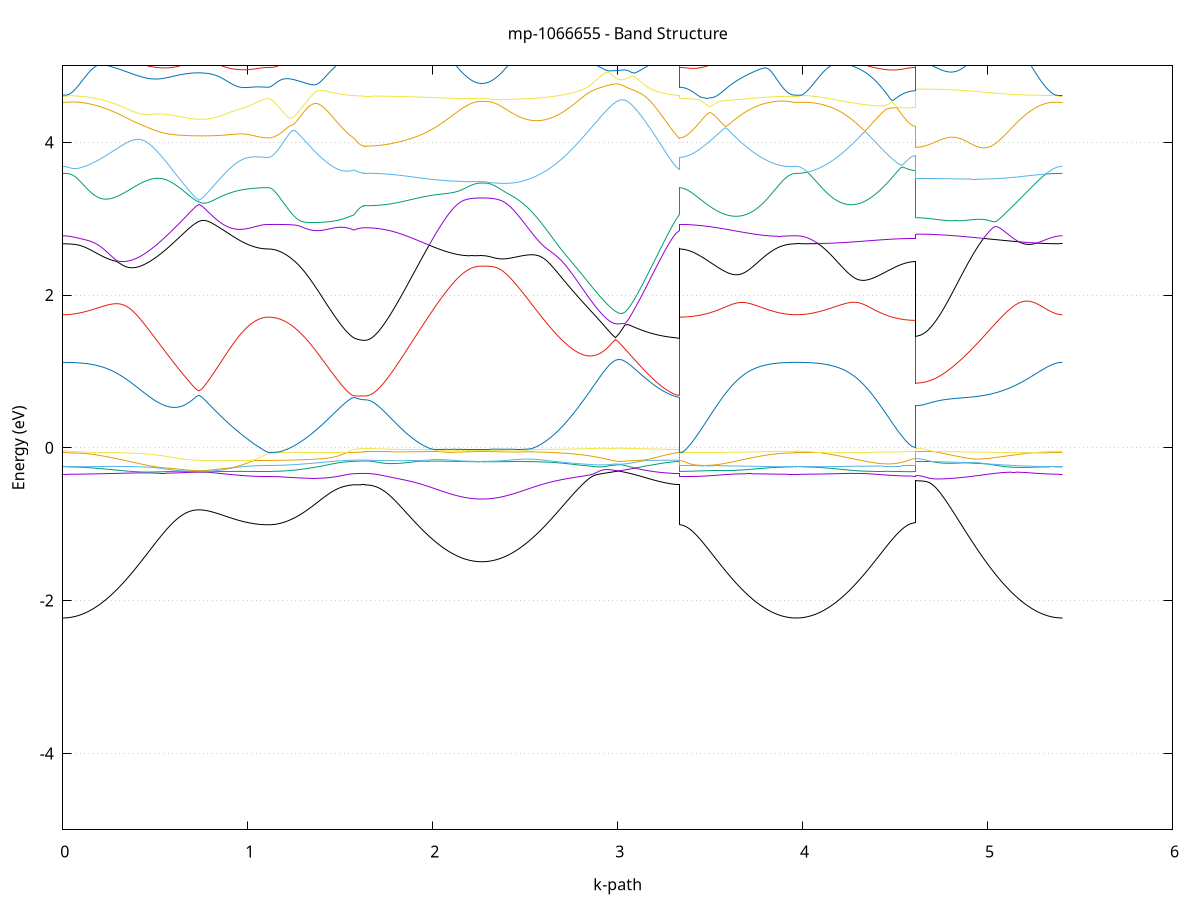 set title 'mp-1066655 - Band Structure'
set xlabel 'k-path'
set ylabel 'Energy (eV)'
set grid y
set yrange [-5:5]
set terminal png size 800,600
set output 'mp-1066655_bands_gnuplot.png'
plot '-' using 1:2 with lines notitle, '-' using 1:2 with lines notitle, '-' using 1:2 with lines notitle, '-' using 1:2 with lines notitle, '-' using 1:2 with lines notitle, '-' using 1:2 with lines notitle, '-' using 1:2 with lines notitle, '-' using 1:2 with lines notitle, '-' using 1:2 with lines notitle, '-' using 1:2 with lines notitle, '-' using 1:2 with lines notitle, '-' using 1:2 with lines notitle, '-' using 1:2 with lines notitle, '-' using 1:2 with lines notitle, '-' using 1:2 with lines notitle, '-' using 1:2 with lines notitle, '-' using 1:2 with lines notitle, '-' using 1:2 with lines notitle, '-' using 1:2 with lines notitle, '-' using 1:2 with lines notitle, '-' using 1:2 with lines notitle, '-' using 1:2 with lines notitle, '-' using 1:2 with lines notitle, '-' using 1:2 with lines notitle, '-' using 1:2 with lines notitle, '-' using 1:2 with lines notitle, '-' using 1:2 with lines notitle, '-' using 1:2 with lines notitle, '-' using 1:2 with lines notitle, '-' using 1:2 with lines notitle, '-' using 1:2 with lines notitle, '-' using 1:2 with lines notitle, '-' using 1:2 with lines notitle, '-' using 1:2 with lines notitle, '-' using 1:2 with lines notitle, '-' using 1:2 with lines notitle
0.000000 -43.904627
0.017104 -43.904527
0.034208 -43.904527
0.051312 -43.904527
0.068416 -43.904627
0.085520 -43.904627
0.102624 -43.904627
0.119728 -43.904627
0.136831 -43.904527
0.153935 -43.904527
0.171039 -43.904527
0.188143 -43.904527
0.205247 -43.904527
0.222351 -43.904527
0.239455 -43.904527
0.256559 -43.904527
0.273663 -43.904527
0.290767 -43.904527
0.307871 -43.904527
0.324975 -43.904527
0.342079 -43.904527
0.359183 -43.904527
0.376287 -43.904527
0.393391 -43.904527
0.410494 -43.904527
0.427598 -43.904527
0.444702 -43.904527
0.461806 -43.904527
0.478910 -43.904527
0.496014 -43.904527
0.513118 -43.904527
0.530222 -43.904527
0.547326 -43.904627
0.564430 -43.904527
0.581534 -43.904527
0.598638 -43.904527
0.615742 -43.904527
0.632846 -43.904527
0.649950 -43.904527
0.667053 -43.904527
0.684157 -43.904627
0.701261 -43.904627
0.718365 -43.904527
0.735469 -43.904527
0.752573 -43.904527
0.769677 -43.904527
0.786781 -43.904527
0.803885 -43.904527
0.820989 -43.904527
0.838093 -43.904527
0.855197 -43.904527
0.872301 -43.904527
0.889405 -43.904527
0.906509 -43.904627
0.923612 -43.904627
0.940716 -43.904527
0.957820 -43.904627
0.974924 -43.904627
0.992028 -43.904627
1.009132 -43.904627
1.026236 -43.904627
1.043340 -43.904627
1.060444 -43.904627
1.077548 -43.904627
1.094652 -43.904627
1.111756 -43.904627
1.111756 -43.904627
1.121616 -43.904627
1.131476 -43.904627
1.141336 -43.904627
1.151196 -43.904627
1.161057 -43.904627
1.170917 -43.904627
1.180777 -43.904627
1.190637 -43.904627
1.200497 -43.904627
1.210357 -43.904627
1.220218 -43.904527
1.230078 -43.904627
1.239938 -43.904627
1.249798 -43.904627
1.259658 -43.904627
1.269518 -43.904627
1.279379 -43.904627
1.289239 -43.904627
1.299099 -43.904627
1.308959 -43.904627
1.318819 -43.904627
1.328679 -43.904627
1.338540 -43.904627
1.348400 -43.904627
1.358260 -43.904627
1.368120 -43.904627
1.377980 -43.904627
1.387840 -43.904627
1.397701 -43.904627
1.407561 -43.904627
1.417421 -43.904627
1.427281 -43.904627
1.437141 -43.904627
1.447001 -43.904627
1.456862 -43.904627
1.466722 -43.904627
1.476582 -43.904627
1.486442 -43.904627
1.496302 -43.904627
1.506162 -43.904627
1.516023 -43.904627
1.525883 -43.904627
1.535743 -43.904627
1.545603 -43.904627
1.555463 -43.904627
1.565323 -43.904627
1.575184 -43.904627
1.575184 -43.904627
1.586652 -43.904627
1.598121 -43.904627
1.609590 -43.904627
1.621059 -43.904627
1.632527 -43.904627
1.632527 -43.904627
1.638330 -43.904627
1.644133 -43.904627
1.649936 -43.904627
1.655739 -43.904627
1.661542 -43.904627
1.667345 -43.904627
1.673148 -43.904627
1.678951 -43.904627
1.684754 -43.904627
1.690557 -43.904627
1.696360 -43.904627
1.702163 -43.904627
1.707966 -43.904627
1.713769 -43.904627
1.719572 -43.904627
1.725375 -43.904627
1.731178 -43.904627
1.736981 -43.904627
1.742784 -43.904627
1.748587 -43.904627
1.754390 -43.904627
1.760193 -43.904627
1.765995 -43.904627
1.771798 -43.904627
1.777601 -43.904627
1.783404 -43.904627
1.789207 -43.904627
1.795010 -43.904627
1.800813 -43.904627
1.806616 -43.904627
1.812419 -43.904627
1.818222 -43.904627
1.824025 -43.904627
1.829828 -43.904627
1.835631 -43.904627
1.841434 -43.904627
1.847237 -43.904627
1.847237 -43.904627
1.853050 -43.904627
1.858862 -43.904627
1.864675 -43.904627
1.870488 -43.904627
1.876300 -43.904627
1.882113 -43.904627
1.887925 -43.904627
1.893738 -43.904627
1.899551 -43.904627
1.905363 -43.904627
1.911176 -43.904627
1.916989 -43.904627
1.922801 -43.904627
1.928614 -43.904627
1.934427 -43.904627
1.940239 -43.904627
1.946052 -43.904627
1.951865 -43.904627
1.957677 -43.904627
1.963490 -43.904627
1.969303 -43.904627
1.975115 -43.904627
1.980928 -43.904627
1.986740 -43.904627
1.992553 -43.904627
1.998366 -43.904627
2.004178 -43.904627
2.009991 -43.904627
2.015804 -43.904627
2.021616 -43.904627
2.027429 -43.904627
2.033242 -43.904627
2.039054 -43.904627
2.044867 -43.904627
2.050680 -43.904627
2.056492 -43.904627
2.062305 -43.904627
2.068118 -43.904627
2.073930 -43.904627
2.079743 -43.904627
2.085555 -43.904627
2.091368 -43.904627
2.097181 -43.904627
2.102993 -43.904627
2.108806 -43.904627
2.114619 -43.904627
2.120431 -43.904627
2.126244 -43.904627
2.132057 -43.904627
2.137869 -43.904627
2.143682 -43.904627
2.149495 -43.904627
2.155307 -43.904627
2.161120 -43.904627
2.166933 -43.904627
2.172745 -43.904627
2.178558 -43.904627
2.184370 -43.904627
2.190183 -43.904627
2.195996 -43.904627
2.201808 -43.904627
2.207621 -43.904627
2.213434 -43.904627
2.219246 -43.904627
2.225059 -43.904627
2.230872 -43.904627
2.236684 -43.904627
2.242497 -43.904627
2.248310 -43.904627
2.254122 -43.904627
2.259935 -43.904627
2.265748 -43.904627
2.265748 -43.904627
2.282948 -43.904627
2.300148 -43.904627
2.317348 -43.904627
2.334548 -43.904627
2.351749 -43.904627
2.368949 -43.904627
2.386149 -43.904627
2.403349 -43.904627
2.420549 -43.904627
2.437750 -43.904627
2.454950 -43.904627
2.472150 -43.904627
2.489350 -43.904627
2.506550 -43.904627
2.523751 -43.904627
2.540951 -43.904627
2.558151 -43.904627
2.575351 -43.904627
2.592551 -43.904627
2.609752 -43.904627
2.626952 -43.904627
2.644152 -43.904627
2.661352 -43.904627
2.678552 -43.904627
2.695753 -43.904627
2.712953 -43.904627
2.730153 -43.904627
2.747353 -43.904627
2.764553 -43.904627
2.781754 -43.904627
2.798954 -43.904627
2.816154 -43.904627
2.833354 -43.904627
2.850554 -43.904627
2.867755 -43.904627
2.884955 -43.904627
2.902155 -43.904627
2.919355 -43.904627
2.936555 -43.904627
2.953756 -43.904627
2.970956 -43.904627
2.988156 -43.904627
3.005356 -43.904627
3.022556 -43.904627
3.039757 -43.904627
3.056957 -43.904627
3.074157 -43.904627
3.091357 -43.904627
3.108558 -43.904627
3.125758 -43.904627
3.142958 -43.904627
3.160158 -43.904627
3.177358 -43.904627
3.194559 -43.904627
3.211759 -43.904627
3.228959 -43.904627
3.246159 -43.904627
3.263359 -43.904627
3.280560 -43.904627
3.297760 -43.904627
3.314960 -43.904627
3.332160 -43.904627
3.332160 -43.904627
3.337860 -43.904627
3.343559 -43.904627
3.349259 -43.904627
3.354958 -43.904627
3.360658 -43.904627
3.366358 -43.904627
3.372057 -43.904627
3.377757 -43.904627
3.383456 -43.904627
3.389156 -43.904627
3.394855 -43.904627
3.400555 -43.904627
3.406255 -43.904627
3.411954 -43.904627
3.417654 -43.904627
3.423353 -43.904627
3.429053 -43.904627
3.434753 -43.904627
3.440452 -43.904627
3.446152 -43.904627
3.451851 -43.904627
3.457551 -43.904627
3.463250 -43.904627
3.468950 -43.904627
3.474650 -43.904627
3.480349 -43.904627
3.486049 -43.904627
3.491748 -43.904627
3.497448 -43.904627
3.503147 -43.904627
3.508847 -43.904627
3.514547 -43.904627
3.520246 -43.904627
3.525946 -43.904627
3.531645 -43.904627
3.537345 -43.904627
3.537345 -43.904627
3.543129 -43.904627
3.548913 -43.904627
3.554698 -43.904627
3.560482 -43.904627
3.566266 -43.904627
3.572050 -43.904627
3.577835 -43.904627
3.583619 -43.904627
3.589403 -43.904627
3.595187 -43.904527
3.600972 -43.904527
3.606756 -43.904527
3.612540 -43.904527
3.618325 -43.904527
3.624109 -43.904527
3.629893 -43.904527
3.635677 -43.904527
3.641462 -43.904527
3.647246 -43.904527
3.653030 -43.904527
3.658814 -43.904527
3.664599 -43.904527
3.670383 -43.904527
3.676167 -43.904527
3.681951 -43.904527
3.687736 -43.904527
3.693520 -43.904527
3.699304 -43.904627
3.705088 -43.904527
3.710873 -43.904527
3.716657 -43.904527
3.722441 -43.904527
3.728226 -43.904527
3.734010 -43.904527
3.739794 -43.904527
3.745578 -43.904527
3.751363 -43.904527
3.757147 -43.904527
3.762931 -43.904527
3.768715 -43.904527
3.774500 -43.904527
3.780284 -43.904527
3.786068 -43.904527
3.791852 -43.904527
3.797637 -43.904527
3.803421 -43.904527
3.809205 -43.904527
3.814989 -43.904627
3.820774 -43.904627
3.826558 -43.904627
3.832342 -43.904627
3.838127 -43.904627
3.843911 -43.904627
3.849695 -43.904627
3.855479 -43.904627
3.861264 -43.904627
3.867048 -43.904627
3.872832 -43.904627
3.878616 -43.904627
3.884401 -43.904527
3.890185 -43.904527
3.895969 -43.904627
3.901753 -43.904627
3.907538 -43.904627
3.913322 -43.904627
3.919106 -43.904627
3.924890 -43.904627
3.930675 -43.904627
3.936459 -43.904627
3.942243 -43.904627
3.948028 -43.904627
3.953812 -43.904627
3.959596 -43.904627
3.965380 -43.904627
3.965380 -43.904627
3.975476 -43.904627
3.985573 -43.904527
3.995669 -43.904527
4.005765 -43.904527
4.015861 -43.904527
4.025957 -43.904527
4.036054 -43.904627
4.046150 -43.904627
4.056246 -43.904627
4.066342 -43.904627
4.076438 -43.904627
4.086534 -43.904627
4.096631 -43.904627
4.106727 -43.904627
4.116823 -43.904627
4.126919 -43.904527
4.137015 -43.904527
4.147111 -43.904527
4.157208 -43.904527
4.167304 -43.904627
4.177400 -43.904527
4.187496 -43.904527
4.197592 -43.904527
4.207689 -43.904527
4.217785 -43.904527
4.227881 -43.904527
4.237977 -43.904527
4.248073 -43.904527
4.258169 -43.904527
4.268266 -43.904527
4.278362 -43.904527
4.288458 -43.904527
4.298554 -43.904527
4.308650 -43.904527
4.318746 -43.904527
4.328843 -43.904527
4.338939 -43.904527
4.349035 -43.904527
4.359131 -43.904527
4.369227 -43.904527
4.379324 -43.904527
4.389420 -43.904527
4.399516 -43.904527
4.409612 -43.904527
4.419708 -43.904527
4.429804 -43.904527
4.439901 -43.904527
4.449997 -43.904527
4.460093 -43.904527
4.470189 -43.904527
4.480285 -43.904527
4.490381 -43.904527
4.500478 -43.904527
4.510574 -43.904527
4.520670 -43.904527
4.530766 -43.904527
4.540862 -43.904527
4.550959 -43.904527
4.561055 -43.904527
4.571151 -43.904527
4.581247 -43.904527
4.591343 -43.904527
4.601439 -43.904527
4.611536 -43.904527
4.611536 -43.904627
4.621455 -43.904627
4.631374 -43.904627
4.641293 -43.904627
4.651213 -43.904627
4.661132 -43.904627
4.671051 -43.904627
4.680970 -43.904627
4.690889 -43.904627
4.700809 -43.904627
4.710728 -43.904627
4.720647 -43.904627
4.730566 -43.904627
4.740486 -43.904627
4.750405 -43.904627
4.760324 -43.904627
4.770243 -43.904627
4.780163 -43.904627
4.790082 -43.904627
4.800001 -43.904627
4.809920 -43.904627
4.819840 -43.904627
4.829759 -43.904627
4.839678 -43.904627
4.849597 -43.904627
4.859516 -43.904627
4.869436 -43.904627
4.879355 -43.904627
4.889274 -43.904627
4.899193 -43.904627
4.909113 -43.904627
4.919032 -43.904627
4.928951 -43.904627
4.938870 -43.904627
4.948790 -43.904627
4.958709 -43.904627
4.968628 -43.904627
4.978547 -43.904627
4.988466 -43.904627
4.998386 -43.904627
5.008305 -43.904627
5.018224 -43.904627
5.028143 -43.904627
5.038063 -43.904627
5.047982 -43.904627
5.057901 -43.904627
5.067820 -43.904627
5.077740 -43.904627
5.087659 -43.904627
5.097578 -43.904627
5.107497 -43.904627
5.117417 -43.904627
5.127336 -43.904627
5.137255 -43.904627
5.147174 -43.904627
5.157093 -43.904627
5.167013 -43.904627
5.176932 -43.904627
5.186851 -43.904627
5.196770 -43.904627
5.206690 -43.904627
5.216609 -43.904627
5.226528 -43.904627
5.236447 -43.904627
5.246367 -43.904627
5.256286 -43.904627
5.266205 -43.904627
5.276124 -43.904627
5.286044 -43.904627
5.295963 -43.904627
5.305882 -43.904627
5.315801 -43.904627
5.325720 -43.904627
5.335640 -43.904627
5.345559 -43.904627
5.355478 -43.904627
5.365397 -43.904627
5.375317 -43.904627
5.385236 -43.904527
5.395155 -43.904627
5.405074 -43.904627
e
0.000000 -43.805327
0.017104 -43.805327
0.034208 -43.805327
0.051312 -43.805327
0.068416 -43.805327
0.085520 -43.805327
0.102624 -43.805327
0.119728 -43.805327
0.136831 -43.805327
0.153935 -43.805327
0.171039 -43.805327
0.188143 -43.805327
0.205247 -43.805327
0.222351 -43.805327
0.239455 -43.805327
0.256559 -43.805327
0.273663 -43.805327
0.290767 -43.805327
0.307871 -43.805327
0.324975 -43.805327
0.342079 -43.805327
0.359183 -43.805327
0.376287 -43.805327
0.393391 -43.805327
0.410494 -43.805327
0.427598 -43.805327
0.444702 -43.805327
0.461806 -43.805327
0.478910 -43.805327
0.496014 -43.805327
0.513118 -43.805327
0.530222 -43.805327
0.547326 -43.805327
0.564430 -43.805327
0.581534 -43.805327
0.598638 -43.805327
0.615742 -43.805327
0.632846 -43.805327
0.649950 -43.805327
0.667053 -43.805327
0.684157 -43.805327
0.701261 -43.805327
0.718365 -43.805327
0.735469 -43.805327
0.752573 -43.805327
0.769677 -43.805327
0.786781 -43.805327
0.803885 -43.805327
0.820989 -43.805327
0.838093 -43.805327
0.855197 -43.805327
0.872301 -43.805327
0.889405 -43.805327
0.906509 -43.805327
0.923612 -43.805327
0.940716 -43.805327
0.957820 -43.805327
0.974924 -43.805327
0.992028 -43.805327
1.009132 -43.805327
1.026236 -43.805327
1.043340 -43.805327
1.060444 -43.805327
1.077548 -43.805327
1.094652 -43.805327
1.111756 -43.805327
1.111756 -43.805327
1.121616 -43.805327
1.131476 -43.805327
1.141336 -43.805327
1.151196 -43.805327
1.161057 -43.805327
1.170917 -43.805327
1.180777 -43.805327
1.190637 -43.805327
1.200497 -43.805327
1.210357 -43.805327
1.220218 -43.805327
1.230078 -43.805327
1.239938 -43.805327
1.249798 -43.805327
1.259658 -43.805327
1.269518 -43.805327
1.279379 -43.805327
1.289239 -43.805327
1.299099 -43.805327
1.308959 -43.805327
1.318819 -43.805327
1.328679 -43.805327
1.338540 -43.805327
1.348400 -43.805327
1.358260 -43.805327
1.368120 -43.805327
1.377980 -43.805327
1.387840 -43.805327
1.397701 -43.805327
1.407561 -43.805327
1.417421 -43.805327
1.427281 -43.805327
1.437141 -43.805327
1.447001 -43.805327
1.456862 -43.805327
1.466722 -43.805327
1.476582 -43.805327
1.486442 -43.805327
1.496302 -43.805327
1.506162 -43.805327
1.516023 -43.805327
1.525883 -43.805327
1.535743 -43.805327
1.545603 -43.805327
1.555463 -43.805327
1.565323 -43.805327
1.575184 -43.805327
1.575184 -43.805327
1.586652 -43.805327
1.598121 -43.805327
1.609590 -43.805327
1.621059 -43.805327
1.632527 -43.805327
1.632527 -43.805327
1.638330 -43.805327
1.644133 -43.805327
1.649936 -43.805327
1.655739 -43.805327
1.661542 -43.805327
1.667345 -43.805327
1.673148 -43.805327
1.678951 -43.805327
1.684754 -43.805327
1.690557 -43.805327
1.696360 -43.805327
1.702163 -43.805327
1.707966 -43.805327
1.713769 -43.805327
1.719572 -43.805327
1.725375 -43.805327
1.731178 -43.805327
1.736981 -43.805327
1.742784 -43.805327
1.748587 -43.805327
1.754390 -43.805327
1.760193 -43.805327
1.765995 -43.805327
1.771798 -43.805327
1.777601 -43.805327
1.783404 -43.805327
1.789207 -43.805327
1.795010 -43.805327
1.800813 -43.805327
1.806616 -43.805327
1.812419 -43.805327
1.818222 -43.805327
1.824025 -43.805327
1.829828 -43.805327
1.835631 -43.805327
1.841434 -43.805327
1.847237 -43.805327
1.847237 -43.805327
1.853050 -43.805327
1.858862 -43.805327
1.864675 -43.805327
1.870488 -43.805327
1.876300 -43.805327
1.882113 -43.805327
1.887925 -43.805327
1.893738 -43.805327
1.899551 -43.805327
1.905363 -43.805327
1.911176 -43.805327
1.916989 -43.805327
1.922801 -43.805327
1.928614 -43.805327
1.934427 -43.805327
1.940239 -43.805327
1.946052 -43.805327
1.951865 -43.805327
1.957677 -43.805327
1.963490 -43.805327
1.969303 -43.805327
1.975115 -43.805327
1.980928 -43.805327
1.986740 -43.805327
1.992553 -43.805327
1.998366 -43.805327
2.004178 -43.805327
2.009991 -43.805327
2.015804 -43.805327
2.021616 -43.805327
2.027429 -43.805327
2.033242 -43.805327
2.039054 -43.805327
2.044867 -43.805327
2.050680 -43.805327
2.056492 -43.805327
2.062305 -43.805327
2.068118 -43.805327
2.073930 -43.805327
2.079743 -43.805327
2.085555 -43.805327
2.091368 -43.805327
2.097181 -43.805327
2.102993 -43.805327
2.108806 -43.805327
2.114619 -43.805327
2.120431 -43.805327
2.126244 -43.805327
2.132057 -43.805327
2.137869 -43.805327
2.143682 -43.805327
2.149495 -43.805327
2.155307 -43.805327
2.161120 -43.805327
2.166933 -43.805327
2.172745 -43.805327
2.178558 -43.805327
2.184370 -43.805327
2.190183 -43.805327
2.195996 -43.805327
2.201808 -43.805327
2.207621 -43.805327
2.213434 -43.805327
2.219246 -43.805327
2.225059 -43.805327
2.230872 -43.805327
2.236684 -43.805327
2.242497 -43.805327
2.248310 -43.805327
2.254122 -43.805327
2.259935 -43.805327
2.265748 -43.805327
2.265748 -43.805327
2.282948 -43.805327
2.300148 -43.805327
2.317348 -43.805327
2.334548 -43.805327
2.351749 -43.805327
2.368949 -43.805327
2.386149 -43.805327
2.403349 -43.805327
2.420549 -43.805327
2.437750 -43.805327
2.454950 -43.805327
2.472150 -43.805327
2.489350 -43.805327
2.506550 -43.805327
2.523751 -43.805327
2.540951 -43.805327
2.558151 -43.805327
2.575351 -43.805327
2.592551 -43.805327
2.609752 -43.805327
2.626952 -43.805327
2.644152 -43.805327
2.661352 -43.805327
2.678552 -43.805327
2.695753 -43.805327
2.712953 -43.805327
2.730153 -43.805327
2.747353 -43.805327
2.764553 -43.805327
2.781754 -43.805327
2.798954 -43.805327
2.816154 -43.805327
2.833354 -43.805327
2.850554 -43.805327
2.867755 -43.805327
2.884955 -43.805327
2.902155 -43.805327
2.919355 -43.805327
2.936555 -43.805327
2.953756 -43.805327
2.970956 -43.805327
2.988156 -43.805327
3.005356 -43.805327
3.022556 -43.805327
3.039757 -43.805327
3.056957 -43.805327
3.074157 -43.805327
3.091357 -43.805327
3.108558 -43.805327
3.125758 -43.805327
3.142958 -43.805327
3.160158 -43.805327
3.177358 -43.805327
3.194559 -43.805327
3.211759 -43.805327
3.228959 -43.805327
3.246159 -43.805327
3.263359 -43.805327
3.280560 -43.805327
3.297760 -43.805327
3.314960 -43.805327
3.332160 -43.805327
3.332160 -43.805327
3.337860 -43.805327
3.343559 -43.805327
3.349259 -43.805327
3.354958 -43.805327
3.360658 -43.805327
3.366358 -43.805327
3.372057 -43.805327
3.377757 -43.805327
3.383456 -43.805327
3.389156 -43.805327
3.394855 -43.805327
3.400555 -43.805327
3.406255 -43.805327
3.411954 -43.805327
3.417654 -43.805327
3.423353 -43.805327
3.429053 -43.805327
3.434753 -43.805327
3.440452 -43.805327
3.446152 -43.805327
3.451851 -43.805327
3.457551 -43.805327
3.463250 -43.805327
3.468950 -43.805327
3.474650 -43.805327
3.480349 -43.805327
3.486049 -43.805327
3.491748 -43.805327
3.497448 -43.805327
3.503147 -43.805327
3.508847 -43.805327
3.514547 -43.805327
3.520246 -43.805327
3.525946 -43.805327
3.531645 -43.805327
3.537345 -43.805327
3.537345 -43.805327
3.543129 -43.805327
3.548913 -43.805327
3.554698 -43.805327
3.560482 -43.805327
3.566266 -43.805327
3.572050 -43.805327
3.577835 -43.805327
3.583619 -43.805327
3.589403 -43.805327
3.595187 -43.805327
3.600972 -43.805327
3.606756 -43.805327
3.612540 -43.805327
3.618325 -43.805327
3.624109 -43.805327
3.629893 -43.805327
3.635677 -43.805327
3.641462 -43.805327
3.647246 -43.805327
3.653030 -43.805327
3.658814 -43.805327
3.664599 -43.805327
3.670383 -43.805327
3.676167 -43.805327
3.681951 -43.805327
3.687736 -43.805327
3.693520 -43.805327
3.699304 -43.805327
3.705088 -43.805327
3.710873 -43.805327
3.716657 -43.805327
3.722441 -43.805327
3.728226 -43.805327
3.734010 -43.805327
3.739794 -43.805327
3.745578 -43.805327
3.751363 -43.805327
3.757147 -43.805327
3.762931 -43.805327
3.768715 -43.805327
3.774500 -43.805327
3.780284 -43.805327
3.786068 -43.805327
3.791852 -43.805327
3.797637 -43.805327
3.803421 -43.805327
3.809205 -43.805327
3.814989 -43.805327
3.820774 -43.805327
3.826558 -43.805327
3.832342 -43.805327
3.838127 -43.805327
3.843911 -43.805327
3.849695 -43.805327
3.855479 -43.805327
3.861264 -43.805327
3.867048 -43.805327
3.872832 -43.805327
3.878616 -43.805327
3.884401 -43.805327
3.890185 -43.805327
3.895969 -43.805327
3.901753 -43.805327
3.907538 -43.805327
3.913322 -43.805327
3.919106 -43.805327
3.924890 -43.805327
3.930675 -43.805327
3.936459 -43.805327
3.942243 -43.805327
3.948028 -43.805327
3.953812 -43.805327
3.959596 -43.805327
3.965380 -43.805327
3.965380 -43.805327
3.975476 -43.805327
3.985573 -43.805327
3.995669 -43.805327
4.005765 -43.805327
4.015861 -43.805327
4.025957 -43.805327
4.036054 -43.805327
4.046150 -43.805327
4.056246 -43.805327
4.066342 -43.805327
4.076438 -43.805327
4.086534 -43.805327
4.096631 -43.805327
4.106727 -43.805327
4.116823 -43.805327
4.126919 -43.805327
4.137015 -43.805327
4.147111 -43.805327
4.157208 -43.805327
4.167304 -43.805327
4.177400 -43.805327
4.187496 -43.805327
4.197592 -43.805327
4.207689 -43.805327
4.217785 -43.805327
4.227881 -43.805327
4.237977 -43.805327
4.248073 -43.805327
4.258169 -43.805327
4.268266 -43.805327
4.278362 -43.805327
4.288458 -43.805327
4.298554 -43.805327
4.308650 -43.805327
4.318746 -43.805327
4.328843 -43.805327
4.338939 -43.805327
4.349035 -43.805327
4.359131 -43.805327
4.369227 -43.805327
4.379324 -43.805327
4.389420 -43.805327
4.399516 -43.805327
4.409612 -43.805327
4.419708 -43.805327
4.429804 -43.805327
4.439901 -43.805327
4.449997 -43.805327
4.460093 -43.805327
4.470189 -43.805327
4.480285 -43.805327
4.490381 -43.805327
4.500478 -43.805327
4.510574 -43.805327
4.520670 -43.805327
4.530766 -43.805327
4.540862 -43.805327
4.550959 -43.805327
4.561055 -43.805327
4.571151 -43.805327
4.581247 -43.805327
4.591343 -43.805327
4.601439 -43.805327
4.611536 -43.805327
4.611536 -43.805327
4.621455 -43.805327
4.631374 -43.805327
4.641293 -43.805327
4.651213 -43.805327
4.661132 -43.805327
4.671051 -43.805327
4.680970 -43.805327
4.690889 -43.805327
4.700809 -43.805327
4.710728 -43.805327
4.720647 -43.805327
4.730566 -43.805327
4.740486 -43.805327
4.750405 -43.805327
4.760324 -43.805327
4.770243 -43.805327
4.780163 -43.805327
4.790082 -43.805327
4.800001 -43.805327
4.809920 -43.805327
4.819840 -43.805327
4.829759 -43.805327
4.839678 -43.805327
4.849597 -43.805327
4.859516 -43.805327
4.869436 -43.805327
4.879355 -43.805327
4.889274 -43.805327
4.899193 -43.805327
4.909113 -43.805327
4.919032 -43.805327
4.928951 -43.805327
4.938870 -43.805327
4.948790 -43.805327
4.958709 -43.805327
4.968628 -43.805327
4.978547 -43.805327
4.988466 -43.805327
4.998386 -43.805327
5.008305 -43.805327
5.018224 -43.805327
5.028143 -43.805327
5.038063 -43.805327
5.047982 -43.805327
5.057901 -43.805327
5.067820 -43.805327
5.077740 -43.805327
5.087659 -43.805327
5.097578 -43.805327
5.107497 -43.805327
5.117417 -43.805327
5.127336 -43.805327
5.137255 -43.805327
5.147174 -43.805327
5.157093 -43.805327
5.167013 -43.805327
5.176932 -43.805327
5.186851 -43.805327
5.196770 -43.805327
5.206690 -43.805327
5.216609 -43.805327
5.226528 -43.805327
5.236447 -43.805327
5.246367 -43.805327
5.256286 -43.805327
5.266205 -43.805327
5.276124 -43.805327
5.286044 -43.805327
5.295963 -43.805327
5.305882 -43.805327
5.315801 -43.805327
5.325720 -43.805327
5.335640 -43.805327
5.345559 -43.805327
5.355478 -43.805327
5.365397 -43.805327
5.375317 -43.805327
5.385236 -43.805327
5.395155 -43.805327
5.405074 -43.805327
e
0.000000 -43.800127
0.017104 -43.800127
0.034208 -43.800127
0.051312 -43.800127
0.068416 -43.800127
0.085520 -43.800127
0.102624 -43.800127
0.119728 -43.800127
0.136831 -43.800127
0.153935 -43.800127
0.171039 -43.800127
0.188143 -43.800127
0.205247 -43.800127
0.222351 -43.800127
0.239455 -43.800127
0.256559 -43.800127
0.273663 -43.800127
0.290767 -43.800127
0.307871 -43.800127
0.324975 -43.800127
0.342079 -43.800127
0.359183 -43.800127
0.376287 -43.800127
0.393391 -43.800127
0.410494 -43.800127
0.427598 -43.800127
0.444702 -43.800127
0.461806 -43.800127
0.478910 -43.800127
0.496014 -43.800127
0.513118 -43.800127
0.530222 -43.800127
0.547326 -43.800127
0.564430 -43.800127
0.581534 -43.800127
0.598638 -43.800127
0.615742 -43.800127
0.632846 -43.800127
0.649950 -43.800127
0.667053 -43.800127
0.684157 -43.800127
0.701261 -43.800127
0.718365 -43.800127
0.735469 -43.800127
0.752573 -43.800127
0.769677 -43.800127
0.786781 -43.800127
0.803885 -43.800127
0.820989 -43.800127
0.838093 -43.800127
0.855197 -43.800127
0.872301 -43.800127
0.889405 -43.800127
0.906509 -43.800127
0.923612 -43.800127
0.940716 -43.800127
0.957820 -43.800127
0.974924 -43.800127
0.992028 -43.800127
1.009132 -43.800127
1.026236 -43.800127
1.043340 -43.800127
1.060444 -43.800127
1.077548 -43.800127
1.094652 -43.800127
1.111756 -43.800127
1.111756 -43.800127
1.121616 -43.800127
1.131476 -43.800127
1.141336 -43.800127
1.151196 -43.800127
1.161057 -43.800127
1.170917 -43.800127
1.180777 -43.800127
1.190637 -43.800127
1.200497 -43.800127
1.210357 -43.800127
1.220218 -43.800127
1.230078 -43.800127
1.239938 -43.800127
1.249798 -43.800127
1.259658 -43.800127
1.269518 -43.800127
1.279379 -43.800127
1.289239 -43.800127
1.299099 -43.800127
1.308959 -43.800127
1.318819 -43.800127
1.328679 -43.800127
1.338540 -43.800127
1.348400 -43.800127
1.358260 -43.800127
1.368120 -43.800127
1.377980 -43.800127
1.387840 -43.800127
1.397701 -43.800127
1.407561 -43.800127
1.417421 -43.800127
1.427281 -43.800127
1.437141 -43.800127
1.447001 -43.800127
1.456862 -43.800127
1.466722 -43.800127
1.476582 -43.800127
1.486442 -43.800127
1.496302 -43.800127
1.506162 -43.800127
1.516023 -43.800127
1.525883 -43.800127
1.535743 -43.800127
1.545603 -43.800127
1.555463 -43.800127
1.565323 -43.800127
1.575184 -43.800127
1.575184 -43.800127
1.586652 -43.800127
1.598121 -43.800127
1.609590 -43.800127
1.621059 -43.800127
1.632527 -43.800127
1.632527 -43.800127
1.638330 -43.800127
1.644133 -43.800127
1.649936 -43.800127
1.655739 -43.800127
1.661542 -43.800127
1.667345 -43.800127
1.673148 -43.800127
1.678951 -43.800127
1.684754 -43.800127
1.690557 -43.800127
1.696360 -43.800127
1.702163 -43.800127
1.707966 -43.800127
1.713769 -43.800127
1.719572 -43.800127
1.725375 -43.800127
1.731178 -43.800127
1.736981 -43.800127
1.742784 -43.800127
1.748587 -43.800127
1.754390 -43.800127
1.760193 -43.800127
1.765995 -43.800127
1.771798 -43.800127
1.777601 -43.800127
1.783404 -43.800127
1.789207 -43.800127
1.795010 -43.800127
1.800813 -43.800127
1.806616 -43.800127
1.812419 -43.800127
1.818222 -43.800127
1.824025 -43.800127
1.829828 -43.800127
1.835631 -43.800127
1.841434 -43.800127
1.847237 -43.800127
1.847237 -43.800127
1.853050 -43.800127
1.858862 -43.800127
1.864675 -43.800127
1.870488 -43.800127
1.876300 -43.800127
1.882113 -43.800127
1.887925 -43.800127
1.893738 -43.800127
1.899551 -43.800127
1.905363 -43.800127
1.911176 -43.800127
1.916989 -43.800127
1.922801 -43.800127
1.928614 -43.800127
1.934427 -43.800127
1.940239 -43.800127
1.946052 -43.800127
1.951865 -43.800127
1.957677 -43.800127
1.963490 -43.800127
1.969303 -43.800127
1.975115 -43.800127
1.980928 -43.800127
1.986740 -43.800127
1.992553 -43.800127
1.998366 -43.800127
2.004178 -43.800127
2.009991 -43.800127
2.015804 -43.800127
2.021616 -43.800127
2.027429 -43.800127
2.033242 -43.800127
2.039054 -43.800127
2.044867 -43.800127
2.050680 -43.800127
2.056492 -43.800127
2.062305 -43.800127
2.068118 -43.800127
2.073930 -43.800127
2.079743 -43.800127
2.085555 -43.800127
2.091368 -43.800127
2.097181 -43.800127
2.102993 -43.800127
2.108806 -43.800127
2.114619 -43.800127
2.120431 -43.800127
2.126244 -43.800127
2.132057 -43.800127
2.137869 -43.800127
2.143682 -43.800127
2.149495 -43.800127
2.155307 -43.800127
2.161120 -43.800127
2.166933 -43.800127
2.172745 -43.800127
2.178558 -43.800127
2.184370 -43.800127
2.190183 -43.800127
2.195996 -43.800127
2.201808 -43.800127
2.207621 -43.800127
2.213434 -43.800127
2.219246 -43.800127
2.225059 -43.800127
2.230872 -43.800127
2.236684 -43.800127
2.242497 -43.800127
2.248310 -43.800127
2.254122 -43.800127
2.259935 -43.800127
2.265748 -43.800127
2.265748 -43.800127
2.282948 -43.800127
2.300148 -43.800127
2.317348 -43.800127
2.334548 -43.800127
2.351749 -43.800127
2.368949 -43.800127
2.386149 -43.800127
2.403349 -43.800127
2.420549 -43.800127
2.437750 -43.800127
2.454950 -43.800127
2.472150 -43.800127
2.489350 -43.800127
2.506550 -43.800127
2.523751 -43.800127
2.540951 -43.800127
2.558151 -43.800127
2.575351 -43.800127
2.592551 -43.800127
2.609752 -43.800127
2.626952 -43.800127
2.644152 -43.800127
2.661352 -43.800127
2.678552 -43.800127
2.695753 -43.800127
2.712953 -43.800127
2.730153 -43.800127
2.747353 -43.800127
2.764553 -43.800127
2.781754 -43.800127
2.798954 -43.800127
2.816154 -43.800127
2.833354 -43.800127
2.850554 -43.800127
2.867755 -43.800127
2.884955 -43.800127
2.902155 -43.800127
2.919355 -43.800127
2.936555 -43.800127
2.953756 -43.800127
2.970956 -43.800127
2.988156 -43.800127
3.005356 -43.800127
3.022556 -43.800127
3.039757 -43.800127
3.056957 -43.800127
3.074157 -43.800127
3.091357 -43.800127
3.108558 -43.800127
3.125758 -43.800127
3.142958 -43.800127
3.160158 -43.800127
3.177358 -43.800127
3.194559 -43.800127
3.211759 -43.800127
3.228959 -43.800127
3.246159 -43.800127
3.263359 -43.800127
3.280560 -43.800127
3.297760 -43.800127
3.314960 -43.800127
3.332160 -43.800127
3.332160 -43.800127
3.337860 -43.800127
3.343559 -43.800127
3.349259 -43.800127
3.354958 -43.800127
3.360658 -43.800127
3.366358 -43.800127
3.372057 -43.800127
3.377757 -43.800127
3.383456 -43.800127
3.389156 -43.800127
3.394855 -43.800127
3.400555 -43.800127
3.406255 -43.800127
3.411954 -43.800127
3.417654 -43.800127
3.423353 -43.800127
3.429053 -43.800127
3.434753 -43.800127
3.440452 -43.800127
3.446152 -43.800127
3.451851 -43.800127
3.457551 -43.800127
3.463250 -43.800127
3.468950 -43.800127
3.474650 -43.800127
3.480349 -43.800127
3.486049 -43.800127
3.491748 -43.800127
3.497448 -43.800127
3.503147 -43.800127
3.508847 -43.800127
3.514547 -43.800127
3.520246 -43.800127
3.525946 -43.800127
3.531645 -43.800127
3.537345 -43.800127
3.537345 -43.800127
3.543129 -43.800127
3.548913 -43.800127
3.554698 -43.800127
3.560482 -43.800127
3.566266 -43.800127
3.572050 -43.800127
3.577835 -43.800127
3.583619 -43.800127
3.589403 -43.800127
3.595187 -43.800127
3.600972 -43.800127
3.606756 -43.800127
3.612540 -43.800127
3.618325 -43.800127
3.624109 -43.800127
3.629893 -43.800127
3.635677 -43.800127
3.641462 -43.800127
3.647246 -43.800127
3.653030 -43.800127
3.658814 -43.800127
3.664599 -43.800127
3.670383 -43.800127
3.676167 -43.800127
3.681951 -43.800127
3.687736 -43.800127
3.693520 -43.800127
3.699304 -43.800127
3.705088 -43.800127
3.710873 -43.800127
3.716657 -43.800127
3.722441 -43.800127
3.728226 -43.800127
3.734010 -43.800127
3.739794 -43.800127
3.745578 -43.800127
3.751363 -43.800127
3.757147 -43.800127
3.762931 -43.800127
3.768715 -43.800127
3.774500 -43.800127
3.780284 -43.800127
3.786068 -43.800127
3.791852 -43.800127
3.797637 -43.800127
3.803421 -43.800127
3.809205 -43.800127
3.814989 -43.800127
3.820774 -43.800127
3.826558 -43.800127
3.832342 -43.800127
3.838127 -43.800127
3.843911 -43.800127
3.849695 -43.800127
3.855479 -43.800127
3.861264 -43.800127
3.867048 -43.800127
3.872832 -43.800127
3.878616 -43.800127
3.884401 -43.800127
3.890185 -43.800127
3.895969 -43.800127
3.901753 -43.800127
3.907538 -43.800127
3.913322 -43.800127
3.919106 -43.800127
3.924890 -43.800127
3.930675 -43.800127
3.936459 -43.800127
3.942243 -43.800127
3.948028 -43.800127
3.953812 -43.800127
3.959596 -43.800127
3.965380 -43.800127
3.965380 -43.800127
3.975476 -43.800127
3.985573 -43.800127
3.995669 -43.800127
4.005765 -43.800127
4.015861 -43.800127
4.025957 -43.800127
4.036054 -43.800127
4.046150 -43.800127
4.056246 -43.800127
4.066342 -43.800127
4.076438 -43.800127
4.086534 -43.800127
4.096631 -43.800127
4.106727 -43.800127
4.116823 -43.800127
4.126919 -43.800127
4.137015 -43.800127
4.147111 -43.800127
4.157208 -43.800127
4.167304 -43.800127
4.177400 -43.800127
4.187496 -43.800127
4.197592 -43.800127
4.207689 -43.800127
4.217785 -43.800127
4.227881 -43.800127
4.237977 -43.800127
4.248073 -43.800127
4.258169 -43.800127
4.268266 -43.800127
4.278362 -43.800127
4.288458 -43.800127
4.298554 -43.800127
4.308650 -43.800127
4.318746 -43.800127
4.328843 -43.800127
4.338939 -43.800127
4.349035 -43.800127
4.359131 -43.800127
4.369227 -43.800127
4.379324 -43.800127
4.389420 -43.800127
4.399516 -43.800127
4.409612 -43.800127
4.419708 -43.800127
4.429804 -43.800127
4.439901 -43.800127
4.449997 -43.800127
4.460093 -43.800127
4.470189 -43.800127
4.480285 -43.800127
4.490381 -43.800127
4.500478 -43.800127
4.510574 -43.800127
4.520670 -43.800127
4.530766 -43.800127
4.540862 -43.800127
4.550959 -43.800127
4.561055 -43.800127
4.571151 -43.800127
4.581247 -43.800127
4.591343 -43.800127
4.601439 -43.800127
4.611536 -43.800127
4.611536 -43.800127
4.621455 -43.800127
4.631374 -43.800127
4.641293 -43.800127
4.651213 -43.800127
4.661132 -43.800127
4.671051 -43.800127
4.680970 -43.800127
4.690889 -43.800127
4.700809 -43.800127
4.710728 -43.800127
4.720647 -43.800127
4.730566 -43.800127
4.740486 -43.800127
4.750405 -43.800127
4.760324 -43.800127
4.770243 -43.800127
4.780163 -43.800127
4.790082 -43.800127
4.800001 -43.800127
4.809920 -43.800127
4.819840 -43.800127
4.829759 -43.800127
4.839678 -43.800127
4.849597 -43.800127
4.859516 -43.800127
4.869436 -43.800127
4.879355 -43.800127
4.889274 -43.800127
4.899193 -43.800127
4.909113 -43.800127
4.919032 -43.800127
4.928951 -43.800127
4.938870 -43.800127
4.948790 -43.800127
4.958709 -43.800127
4.968628 -43.800127
4.978547 -43.800127
4.988466 -43.800127
4.998386 -43.800127
5.008305 -43.800127
5.018224 -43.800127
5.028143 -43.800127
5.038063 -43.800127
5.047982 -43.800127
5.057901 -43.800127
5.067820 -43.800127
5.077740 -43.800127
5.087659 -43.800127
5.097578 -43.800127
5.107497 -43.800127
5.117417 -43.800127
5.127336 -43.800127
5.137255 -43.800127
5.147174 -43.800127
5.157093 -43.800127
5.167013 -43.800127
5.176932 -43.800127
5.186851 -43.800127
5.196770 -43.800127
5.206690 -43.800127
5.216609 -43.800127
5.226528 -43.800127
5.236447 -43.800127
5.246367 -43.800127
5.256286 -43.800127
5.266205 -43.800127
5.276124 -43.800127
5.286044 -43.800127
5.295963 -43.800127
5.305882 -43.800127
5.315801 -43.800127
5.325720 -43.800127
5.335640 -43.800127
5.345559 -43.800127
5.355478 -43.800127
5.365397 -43.800127
5.375317 -43.800127
5.385236 -43.800127
5.395155 -43.800127
5.405074 -43.800127
e
0.000000 -31.151827
0.017104 -31.151827
0.034208 -31.151827
0.051312 -31.151827
0.068416 -31.151827
0.085520 -31.151727
0.102624 -31.151727
0.119728 -31.151727
0.136831 -31.151727
0.153935 -31.151727
0.171039 -31.151727
0.188143 -31.151627
0.205247 -31.151627
0.222351 -31.151627
0.239455 -31.151627
0.256559 -31.151527
0.273663 -31.151527
0.290767 -31.151527
0.307871 -31.151427
0.324975 -31.151427
0.342079 -31.151427
0.359183 -31.151427
0.376287 -31.151327
0.393391 -31.151327
0.410494 -31.151327
0.427598 -31.151227
0.444702 -31.151227
0.461806 -31.151227
0.478910 -31.151227
0.496014 -31.151127
0.513118 -31.151127
0.530222 -31.151127
0.547326 -31.151127
0.564430 -31.151127
0.581534 -31.151027
0.598638 -31.151027
0.615742 -31.151027
0.632846 -31.151027
0.649950 -31.151027
0.667053 -31.151027
0.684157 -31.151027
0.701261 -31.151027
0.718365 -31.151027
0.735469 -31.151027
0.752573 -31.151027
0.769677 -31.151027
0.786781 -31.151027
0.803885 -31.151027
0.820989 -31.151027
0.838093 -31.151027
0.855197 -31.151027
0.872301 -31.151027
0.889405 -31.151027
0.906509 -31.151027
0.923612 -31.151027
0.940716 -31.151027
0.957820 -31.151027
0.974924 -31.151027
0.992028 -31.151027
1.009132 -31.151027
1.026236 -31.151027
1.043340 -31.151027
1.060444 -31.151027
1.077548 -31.151027
1.094652 -31.151027
1.111756 -31.151027
1.111756 -31.151027
1.121616 -31.151027
1.131476 -31.151027
1.141336 -31.151027
1.151196 -31.151027
1.161057 -31.151027
1.170917 -31.151027
1.180777 -31.151027
1.190637 -31.151027
1.200497 -31.151027
1.210357 -31.151027
1.220218 -31.151027
1.230078 -31.150927
1.239938 -31.150927
1.249798 -31.150927
1.259658 -31.150927
1.269518 -31.150927
1.279379 -31.150927
1.289239 -31.150927
1.299099 -31.150827
1.308959 -31.150827
1.318819 -31.150827
1.328679 -31.150827
1.338540 -31.150827
1.348400 -31.150727
1.358260 -31.150727
1.368120 -31.150727
1.377980 -31.150727
1.387840 -31.150727
1.397701 -31.150727
1.407561 -31.150627
1.417421 -31.150627
1.427281 -31.150627
1.437141 -31.150627
1.447001 -31.150627
1.456862 -31.150627
1.466722 -31.150527
1.476582 -31.150527
1.486442 -31.150527
1.496302 -31.150527
1.506162 -31.150527
1.516023 -31.150527
1.525883 -31.150527
1.535743 -31.150527
1.545603 -31.150527
1.555463 -31.150427
1.565323 -31.150427
1.575184 -31.150427
1.575184 -31.150427
1.586652 -31.150427
1.598121 -31.150427
1.609590 -31.150427
1.621059 -31.150427
1.632527 -31.150427
1.632527 -31.150427
1.638330 -31.150427
1.644133 -31.150427
1.649936 -31.150427
1.655739 -31.150427
1.661542 -31.150427
1.667345 -31.150427
1.673148 -31.150427
1.678951 -31.150427
1.684754 -31.150427
1.690557 -31.150427
1.696360 -31.150427
1.702163 -31.150427
1.707966 -31.150427
1.713769 -31.150427
1.719572 -31.150527
1.725375 -31.150527
1.731178 -31.150527
1.736981 -31.150527
1.742784 -31.150527
1.748587 -31.150527
1.754390 -31.150527
1.760193 -31.150527
1.765995 -31.150527
1.771798 -31.150527
1.777601 -31.150527
1.783404 -31.150527
1.789207 -31.150527
1.795010 -31.150527
1.800813 -31.150527
1.806616 -31.150527
1.812419 -31.150527
1.818222 -31.150527
1.824025 -31.150527
1.829828 -31.150527
1.835631 -31.150527
1.841434 -31.150627
1.847237 -31.150627
1.847237 -31.150627
1.853050 -31.150627
1.858862 -31.150627
1.864675 -31.150627
1.870488 -31.150627
1.876300 -31.150627
1.882113 -31.150627
1.887925 -31.150627
1.893738 -31.150627
1.899551 -31.150627
1.905363 -31.150627
1.911176 -31.150627
1.916989 -31.150627
1.922801 -31.150727
1.928614 -31.150727
1.934427 -31.150727
1.940239 -31.150727
1.946052 -31.150727
1.951865 -31.150727
1.957677 -31.150727
1.963490 -31.150727
1.969303 -31.150727
1.975115 -31.150727
1.980928 -31.150727
1.986740 -31.150727
1.992553 -31.150727
1.998366 -31.150727
2.004178 -31.150727
2.009991 -31.150827
2.015804 -31.150827
2.021616 -31.150827
2.027429 -31.150827
2.033242 -31.150827
2.039054 -31.150827
2.044867 -31.150827
2.050680 -31.150827
2.056492 -31.150827
2.062305 -31.150827
2.068118 -31.150827
2.073930 -31.150827
2.079743 -31.150827
2.085555 -31.150827
2.091368 -31.150827
2.097181 -31.150827
2.102993 -31.150927
2.108806 -31.150927
2.114619 -31.150927
2.120431 -31.150927
2.126244 -31.150927
2.132057 -31.150927
2.137869 -31.150927
2.143682 -31.150927
2.149495 -31.150927
2.155307 -31.150927
2.161120 -31.150927
2.166933 -31.150927
2.172745 -31.150927
2.178558 -31.150927
2.184370 -31.150927
2.190183 -31.150927
2.195996 -31.150927
2.201808 -31.150927
2.207621 -31.150927
2.213434 -31.150927
2.219246 -31.150927
2.225059 -31.150927
2.230872 -31.150927
2.236684 -31.150927
2.242497 -31.150927
2.248310 -31.150927
2.254122 -31.150927
2.259935 -31.150927
2.265748 -31.150927
2.265748 -31.150927
2.282948 -31.150927
2.300148 -31.150927
2.317348 -31.150927
2.334548 -31.150927
2.351749 -31.150927
2.368949 -31.150927
2.386149 -31.150927
2.403349 -31.150927
2.420549 -31.150927
2.437750 -31.150927
2.454950 -31.150827
2.472150 -31.150827
2.489350 -31.150827
2.506550 -31.150827
2.523751 -31.150827
2.540951 -31.150827
2.558151 -31.150727
2.575351 -31.150727
2.592551 -31.150727
2.609752 -31.150727
2.626952 -31.150727
2.644152 -31.150627
2.661352 -31.150627
2.678552 -31.150627
2.695753 -31.150627
2.712953 -31.150627
2.730153 -31.150627
2.747353 -31.150527
2.764553 -31.150527
2.781754 -31.150527
2.798954 -31.150527
2.816154 -31.150527
2.833354 -31.150527
2.850554 -31.150527
2.867755 -31.150427
2.884955 -31.150427
2.902155 -31.150427
2.919355 -31.150427
2.936555 -31.150427
2.953756 -31.150427
2.970956 -31.150427
2.988156 -31.150427
3.005356 -31.150427
3.022556 -31.150427
3.039757 -31.150427
3.056957 -31.150427
3.074157 -31.150427
3.091357 -31.150427
3.108558 -31.150427
3.125758 -31.150427
3.142958 -31.150427
3.160158 -31.150427
3.177358 -31.150427
3.194559 -31.150427
3.211759 -31.150427
3.228959 -31.150427
3.246159 -31.150427
3.263359 -31.150427
3.280560 -31.150427
3.297760 -31.150427
3.314960 -31.150427
3.332160 -31.150427
3.332160 -31.151027
3.337860 -31.151027
3.343559 -31.151027
3.349259 -31.151027
3.354958 -31.151027
3.360658 -31.151027
3.366358 -31.151027
3.372057 -31.151027
3.377757 -31.151027
3.383456 -31.151027
3.389156 -31.151027
3.394855 -31.151027
3.400555 -31.151027
3.406255 -31.151027
3.411954 -31.151027
3.417654 -31.151127
3.423353 -31.151127
3.429053 -31.151127
3.434753 -31.151127
3.440452 -31.151127
3.446152 -31.151127
3.451851 -31.151127
3.457551 -31.151127
3.463250 -31.151127
3.468950 -31.151127
3.474650 -31.151127
3.480349 -31.151127
3.486049 -31.151127
3.491748 -31.151127
3.497448 -31.151127
3.503147 -31.151127
3.508847 -31.151127
3.514547 -31.151227
3.520246 -31.151227
3.525946 -31.151227
3.531645 -31.151227
3.537345 -31.151227
3.537345 -31.151227
3.543129 -31.151227
3.548913 -31.151227
3.554698 -31.151227
3.560482 -31.151227
3.566266 -31.151227
3.572050 -31.151227
3.577835 -31.151327
3.583619 -31.151327
3.589403 -31.151327
3.595187 -31.151327
3.600972 -31.151327
3.606756 -31.151327
3.612540 -31.151327
3.618325 -31.151327
3.624109 -31.151327
3.629893 -31.151427
3.635677 -31.151427
3.641462 -31.151427
3.647246 -31.151427
3.653030 -31.151427
3.658814 -31.151427
3.664599 -31.151427
3.670383 -31.151427
3.676167 -31.151427
3.681951 -31.151427
3.687736 -31.151527
3.693520 -31.151527
3.699304 -31.151527
3.705088 -31.151527
3.710873 -31.151527
3.716657 -31.151527
3.722441 -31.151527
3.728226 -31.151527
3.734010 -31.151527
3.739794 -31.151627
3.745578 -31.151627
3.751363 -31.151627
3.757147 -31.151627
3.762931 -31.151627
3.768715 -31.151627
3.774500 -31.151627
3.780284 -31.151627
3.786068 -31.151627
3.791852 -31.151627
3.797637 -31.151627
3.803421 -31.151727
3.809205 -31.151727
3.814989 -31.151727
3.820774 -31.151727
3.826558 -31.151727
3.832342 -31.151727
3.838127 -31.151727
3.843911 -31.151727
3.849695 -31.151727
3.855479 -31.151727
3.861264 -31.151727
3.867048 -31.151727
3.872832 -31.151727
3.878616 -31.151727
3.884401 -31.151727
3.890185 -31.151727
3.895969 -31.151827
3.901753 -31.151827
3.907538 -31.151827
3.913322 -31.151827
3.919106 -31.151827
3.924890 -31.151827
3.930675 -31.151827
3.936459 -31.151827
3.942243 -31.151827
3.948028 -31.151827
3.953812 -31.151827
3.959596 -31.151827
3.965380 -31.151827
3.965380 -31.151827
3.975476 -31.151827
3.985573 -31.151827
3.995669 -31.151827
4.005765 -31.151827
4.015861 -31.151827
4.025957 -31.151827
4.036054 -31.151827
4.046150 -31.151727
4.056246 -31.151727
4.066342 -31.151727
4.076438 -31.151727
4.086534 -31.151727
4.096631 -31.151727
4.106727 -31.151727
4.116823 -31.151727
4.126919 -31.151727
4.137015 -31.151727
4.147111 -31.151627
4.157208 -31.151627
4.167304 -31.151627
4.177400 -31.151627
4.187496 -31.151627
4.197592 -31.151627
4.207689 -31.151627
4.217785 -31.151527
4.227881 -31.151527
4.237977 -31.151527
4.248073 -31.151527
4.258169 -31.151527
4.268266 -31.151527
4.278362 -31.151527
4.288458 -31.151427
4.298554 -31.151427
4.308650 -31.151427
4.318746 -31.151427
4.328843 -31.151427
4.338939 -31.151427
4.349035 -31.151327
4.359131 -31.151327
4.369227 -31.151327
4.379324 -31.151327
4.389420 -31.151327
4.399516 -31.151327
4.409612 -31.151327
4.419708 -31.151227
4.429804 -31.151227
4.439901 -31.151227
4.449997 -31.151227
4.460093 -31.151227
4.470189 -31.151227
4.480285 -31.151227
4.490381 -31.151227
4.500478 -31.151227
4.510574 -31.151127
4.520670 -31.151127
4.530766 -31.151127
4.540862 -31.151127
4.550959 -31.151127
4.561055 -31.151127
4.571151 -31.151127
4.581247 -31.151127
4.591343 -31.151127
4.601439 -31.151127
4.611536 -31.151127
4.611536 -31.150527
4.621455 -31.150527
4.631374 -31.150527
4.641293 -31.150527
4.651213 -31.150527
4.661132 -31.150527
4.671051 -31.150527
4.680970 -31.150627
4.690889 -31.150627
4.700809 -31.150627
4.710728 -31.150627
4.720647 -31.150627
4.730566 -31.150627
4.740486 -31.150627
4.750405 -31.150627
4.760324 -31.150627
4.770243 -31.150627
4.780163 -31.150727
4.790082 -31.150727
4.800001 -31.150727
4.809920 -31.150727
4.819840 -31.150727
4.829759 -31.150727
4.839678 -31.150727
4.849597 -31.150827
4.859516 -31.150827
4.869436 -31.150827
4.879355 -31.150827
4.889274 -31.150827
4.899193 -31.150927
4.909113 -31.150927
4.919032 -31.150927
4.928951 -31.150927
4.938870 -31.150927
4.948790 -31.151027
4.958709 -31.151027
4.968628 -31.151027
4.978547 -31.151027
4.988466 -31.151127
4.998386 -31.151127
5.008305 -31.151127
5.018224 -31.151127
5.028143 -31.151227
5.038063 -31.151227
5.047982 -31.151227
5.057901 -31.151227
5.067820 -31.151327
5.077740 -31.151327
5.087659 -31.151327
5.097578 -31.151327
5.107497 -31.151427
5.117417 -31.151427
5.127336 -31.151427
5.137255 -31.151427
5.147174 -31.151427
5.157093 -31.151527
5.167013 -31.151527
5.176932 -31.151527
5.186851 -31.151527
5.196770 -31.151527
5.206690 -31.151627
5.216609 -31.151627
5.226528 -31.151627
5.236447 -31.151627
5.246367 -31.151627
5.256286 -31.151727
5.266205 -31.151727
5.276124 -31.151727
5.286044 -31.151727
5.295963 -31.151727
5.305882 -31.151727
5.315801 -31.151727
5.325720 -31.151727
5.335640 -31.151727
5.345559 -31.151827
5.355478 -31.151827
5.365397 -31.151827
5.375317 -31.151827
5.385236 -31.151827
5.395155 -31.151827
5.405074 -31.151827
e
0.000000 -31.002927
0.017104 -31.002827
0.034208 -31.002827
0.051312 -31.002727
0.068416 -31.002527
0.085520 -31.002327
0.102624 -31.002127
0.119728 -31.001827
0.136831 -31.001527
0.153935 -31.001127
0.171039 -31.000727
0.188143 -31.000327
0.205247 -30.999827
0.222351 -30.999327
0.239455 -30.998827
0.256559 -30.998227
0.273663 -30.997627
0.290767 -30.996927
0.307871 -30.996327
0.324975 -30.995627
0.342079 -30.994927
0.359183 -30.994127
0.376287 -30.993327
0.393391 -30.992527
0.410494 -30.991727
0.427598 -30.990927
0.444702 -30.990127
0.461806 -30.989227
0.478910 -30.988327
0.496014 -30.987527
0.513118 -30.986627
0.530222 -30.985727
0.547326 -30.984827
0.564430 -30.984027
0.581534 -30.983127
0.598638 -30.982327
0.615742 -30.981427
0.632846 -30.980627
0.649950 -30.979827
0.667053 -30.979127
0.684157 -30.978527
0.701261 -30.978127
0.718365 -30.978027
0.735469 -30.978127
0.752573 -30.978527
0.769677 -30.979027
0.786781 -30.979627
0.803885 -30.980227
0.820989 -30.980827
0.838093 -30.981427
0.855197 -30.981927
0.872301 -30.982527
0.889405 -30.983027
0.906509 -30.983527
0.923612 -30.983927
0.940716 -30.984427
0.957820 -30.984827
0.974924 -30.985127
0.992028 -30.985427
1.009132 -30.985727
1.026236 -30.985927
1.043340 -30.986127
1.060444 -30.986327
1.077548 -30.986427
1.094652 -30.986427
1.111756 -30.986427
1.111756 -30.986427
1.121616 -30.986427
1.131476 -30.986427
1.141336 -30.986427
1.151196 -30.986427
1.161057 -30.986427
1.170917 -30.986427
1.180777 -30.986427
1.190637 -30.986427
1.200497 -30.986427
1.210357 -30.986427
1.220218 -30.986427
1.230078 -30.986427
1.239938 -30.986427
1.249798 -30.986427
1.259658 -30.986427
1.269518 -30.986427
1.279379 -30.986427
1.289239 -30.986427
1.299099 -30.986427
1.308959 -30.986427
1.318819 -30.986427
1.328679 -30.986427
1.338540 -30.986427
1.348400 -30.986427
1.358260 -30.986427
1.368120 -30.986427
1.377980 -30.986427
1.387840 -30.986327
1.397701 -30.986327
1.407561 -30.986327
1.417421 -30.986327
1.427281 -30.986327
1.437141 -30.986327
1.447001 -30.986327
1.456862 -30.986327
1.466722 -30.986327
1.476582 -30.986327
1.486442 -30.986327
1.496302 -30.986327
1.506162 -30.986327
1.516023 -30.986327
1.525883 -30.986327
1.535743 -30.986227
1.545603 -30.986227
1.555463 -30.986227
1.565323 -30.986227
1.575184 -30.986227
1.575184 -30.986227
1.586652 -30.986327
1.598121 -30.986327
1.609590 -30.986327
1.621059 -30.986427
1.632527 -30.986427
1.632527 -30.986427
1.638330 -30.986427
1.644133 -30.986427
1.649936 -30.986427
1.655739 -30.986527
1.661542 -30.986527
1.667345 -30.986627
1.673148 -30.986727
1.678951 -30.986827
1.684754 -30.986927
1.690557 -30.987027
1.696360 -30.987127
1.702163 -30.987227
1.707966 -30.987427
1.713769 -30.987527
1.719572 -30.987727
1.725375 -30.987927
1.731178 -30.988027
1.736981 -30.988227
1.742784 -30.988427
1.748587 -30.988627
1.754390 -30.988827
1.760193 -30.989027
1.765995 -30.989227
1.771798 -30.989427
1.777601 -30.989627
1.783404 -30.989927
1.789207 -30.990127
1.795010 -30.990327
1.800813 -30.990627
1.806616 -30.990827
1.812419 -30.991027
1.818222 -30.991327
1.824025 -30.991527
1.829828 -30.991827
1.835631 -30.992027
1.841434 -30.992227
1.847237 -30.992527
1.847237 -30.992527
1.853050 -30.992727
1.858862 -30.993027
1.864675 -30.993227
1.870488 -30.993527
1.876300 -30.993727
1.882113 -30.994027
1.887925 -30.994227
1.893738 -30.994427
1.899551 -30.994727
1.905363 -30.994927
1.911176 -30.995227
1.916989 -30.995427
1.922801 -30.995627
1.928614 -30.995927
1.934427 -30.996127
1.940239 -30.996327
1.946052 -30.996627
1.951865 -30.996827
1.957677 -30.997027
1.963490 -30.997227
1.969303 -30.997427
1.975115 -30.997727
1.980928 -30.997927
1.986740 -30.998127
1.992553 -30.998327
1.998366 -30.998527
2.004178 -30.998727
2.009991 -30.998927
2.015804 -30.999127
2.021616 -30.999327
2.027429 -30.999527
2.033242 -30.999627
2.039054 -30.999827
2.044867 -31.000027
2.050680 -31.000227
2.056492 -31.000327
2.062305 -31.000527
2.068118 -31.000727
2.073930 -31.000827
2.079743 -31.001027
2.085555 -31.001127
2.091368 -31.001327
2.097181 -31.001427
2.102993 -31.001527
2.108806 -31.001727
2.114619 -31.001827
2.120431 -31.001927
2.126244 -31.002027
2.132057 -31.002127
2.137869 -31.002327
2.143682 -31.002427
2.149495 -31.002527
2.155307 -31.002627
2.161120 -31.002627
2.166933 -31.002727
2.172745 -31.002827
2.178558 -31.002927
2.184370 -31.003027
2.190183 -31.003027
2.195996 -31.003127
2.201808 -31.003127
2.207621 -31.003227
2.213434 -31.003227
2.219246 -31.003327
2.225059 -31.003327
2.230872 -31.003427
2.236684 -31.003427
2.242497 -31.003427
2.248310 -31.003427
2.254122 -31.003427
2.259935 -31.003427
2.265748 -31.003427
2.265748 -31.003427
2.282948 -31.003427
2.300148 -31.003327
2.317348 -31.003227
2.334548 -31.003127
2.351749 -31.002927
2.368949 -31.002627
2.386149 -31.002327
2.403349 -31.002027
2.420549 -31.001627
2.437750 -31.001227
2.454950 -31.000727
2.472150 -31.000227
2.489350 -30.999727
2.506550 -30.999127
2.523751 -30.998527
2.540951 -30.997927
2.558151 -30.997227
2.575351 -30.996527
2.592551 -30.995827
2.609752 -30.995027
2.626952 -30.994327
2.644152 -30.993527
2.661352 -30.992627
2.678552 -30.991827
2.695753 -30.990927
2.712953 -30.990127
2.730153 -30.989227
2.747353 -30.988327
2.764553 -30.987427
2.781754 -30.986527
2.798954 -30.985627
2.816154 -30.984727
2.833354 -30.983827
2.850554 -30.982927
2.867755 -30.982127
2.884955 -30.981227
2.902155 -30.980427
2.919355 -30.979727
2.936555 -30.979027
2.953756 -30.978427
2.970956 -30.978027
2.988156 -30.977927
3.005356 -30.978227
3.022556 -30.978627
3.039757 -30.979127
3.056957 -30.979727
3.074157 -30.980327
3.091357 -30.980927
3.108558 -30.981527
3.125758 -30.982127
3.142958 -30.982627
3.160158 -30.983127
3.177358 -30.983627
3.194559 -30.984027
3.211759 -30.984427
3.228959 -30.984827
3.246159 -30.985227
3.263359 -30.985527
3.280560 -30.985727
3.297760 -30.985927
3.314960 -30.986127
3.332160 -30.986227
3.332160 -30.986427
3.337860 -30.986527
3.343559 -30.986527
3.349259 -30.986527
3.354958 -30.986527
3.360658 -30.986627
3.366358 -30.986727
3.372057 -30.986727
3.377757 -30.986827
3.383456 -30.986927
3.389156 -30.987027
3.394855 -30.987127
3.400555 -30.987327
3.406255 -30.987427
3.411954 -30.987527
3.417654 -30.987727
3.423353 -30.987827
3.429053 -30.988027
3.434753 -30.988227
3.440452 -30.988427
3.446152 -30.988527
3.451851 -30.988727
3.457551 -30.988927
3.463250 -30.989127
3.468950 -30.989327
3.474650 -30.989527
3.480349 -30.989727
3.486049 -30.990027
3.491748 -30.990227
3.497448 -30.990427
3.503147 -30.990627
3.508847 -30.990827
3.514547 -30.991127
3.520246 -30.991327
3.525946 -30.991527
3.531645 -30.991827
3.537345 -30.992027
3.537345 -30.992027
3.543129 -30.992227
3.548913 -30.992527
3.554698 -30.992727
3.560482 -30.992927
3.566266 -30.993227
3.572050 -30.993427
3.577835 -30.993627
3.583619 -30.993927
3.589403 -30.994127
3.595187 -30.994327
3.600972 -30.994627
3.606756 -30.994827
3.612540 -30.995027
3.618325 -30.995227
3.624109 -30.995527
3.629893 -30.995727
3.635677 -30.995927
3.641462 -30.996127
3.647246 -30.996427
3.653030 -30.996627
3.658814 -30.996827
3.664599 -30.997027
3.670383 -30.997227
3.676167 -30.997427
3.681951 -30.997627
3.687736 -30.997827
3.693520 -30.998027
3.699304 -30.998227
3.705088 -30.998427
3.710873 -30.998627
3.716657 -30.998827
3.722441 -30.998927
3.728226 -30.999127
3.734010 -30.999327
3.739794 -30.999527
3.745578 -30.999627
3.751363 -30.999827
3.757147 -30.999927
3.762931 -31.000127
3.768715 -31.000227
3.774500 -31.000427
3.780284 -31.000527
3.786068 -31.000727
3.791852 -31.000827
3.797637 -31.000927
3.803421 -31.001127
3.809205 -31.001227
3.814989 -31.001327
3.820774 -31.001427
3.826558 -31.001527
3.832342 -31.001627
3.838127 -31.001727
3.843911 -31.001827
3.849695 -31.001927
3.855479 -31.002027
3.861264 -31.002127
3.867048 -31.002227
3.872832 -31.002327
3.878616 -31.002327
3.884401 -31.002427
3.890185 -31.002527
3.895969 -31.002527
3.901753 -31.002627
3.907538 -31.002627
3.913322 -31.002727
3.919106 -31.002727
3.924890 -31.002727
3.930675 -31.002827
3.936459 -31.002827
3.942243 -31.002827
3.948028 -31.002827
3.953812 -31.002827
3.959596 -31.002927
3.965380 -31.002927
3.965380 -31.002927
3.975476 -31.002827
3.985573 -31.002827
3.995669 -31.002827
4.005765 -31.002727
4.015861 -31.002727
4.025957 -31.002627
4.036054 -31.002527
4.046150 -31.002427
4.056246 -31.002227
4.066342 -31.002127
4.076438 -31.001927
4.086534 -31.001727
4.096631 -31.001627
4.106727 -31.001427
4.116823 -31.001127
4.126919 -31.000927
4.137015 -31.000627
4.147111 -31.000427
4.157208 -31.000127
4.167304 -30.999827
4.177400 -30.999527
4.187496 -30.999227
4.197592 -30.998927
4.207689 -30.998527
4.217785 -30.998227
4.227881 -30.997827
4.237977 -30.997427
4.248073 -30.997127
4.258169 -30.996727
4.268266 -30.996227
4.278362 -30.995827
4.288458 -30.995427
4.298554 -30.994927
4.308650 -30.994527
4.318746 -30.994027
4.328843 -30.993627
4.338939 -30.993127
4.349035 -30.992627
4.359131 -30.992127
4.369227 -30.991627
4.379324 -30.991127
4.389420 -30.990627
4.399516 -30.990127
4.409612 -30.989627
4.419708 -30.989127
4.429804 -30.988627
4.439901 -30.988027
4.449997 -30.987527
4.460093 -30.987027
4.470189 -30.986527
4.480285 -30.986027
4.490381 -30.985527
4.500478 -30.985027
4.510574 -30.984627
4.520670 -30.984127
4.530766 -30.983727
4.540862 -30.983327
4.550959 -30.982927
4.561055 -30.982627
4.571151 -30.982327
4.581247 -30.982127
4.591343 -30.981927
4.601439 -30.981827
4.611536 -30.981827
4.611536 -30.981627
4.621455 -30.981627
4.631374 -30.981727
4.641293 -30.981827
4.651213 -30.982027
4.661132 -30.982227
4.671051 -30.982427
4.680970 -30.982727
4.690889 -30.983027
4.700809 -30.983327
4.710728 -30.983627
4.720647 -30.983927
4.730566 -30.984327
4.740486 -30.984727
4.750405 -30.985127
4.760324 -30.985527
4.770243 -30.985927
4.780163 -30.986327
4.790082 -30.986727
4.800001 -30.987127
4.809920 -30.987527
4.819840 -30.987927
4.829759 -30.988427
4.839678 -30.988827
4.849597 -30.989227
4.859516 -30.989627
4.869436 -30.990027
4.879355 -30.990527
4.889274 -30.990927
4.899193 -30.991327
4.909113 -30.991727
4.919032 -30.992127
4.928951 -30.992527
4.938870 -30.992927
4.948790 -30.993327
4.958709 -30.993627
4.968628 -30.994027
4.978547 -30.994427
4.988466 -30.994827
4.998386 -30.995127
5.008305 -30.995527
5.018224 -30.995827
5.028143 -30.996227
5.038063 -30.996527
5.047982 -30.996827
5.057901 -30.997127
5.067820 -30.997427
5.077740 -30.997827
5.087659 -30.998027
5.097578 -30.998327
5.107497 -30.998627
5.117417 -30.998927
5.127336 -30.999227
5.137255 -30.999427
5.147174 -30.999727
5.157093 -30.999927
5.167013 -31.000127
5.176932 -31.000327
5.186851 -31.000627
5.196770 -31.000827
5.206690 -31.000927
5.216609 -31.001127
5.226528 -31.001327
5.236447 -31.001527
5.246367 -31.001627
5.256286 -31.001827
5.266205 -31.001927
5.276124 -31.002027
5.286044 -31.002227
5.295963 -31.002327
5.305882 -31.002427
5.315801 -31.002527
5.325720 -31.002527
5.335640 -31.002627
5.345559 -31.002727
5.355478 -31.002727
5.365397 -31.002827
5.375317 -31.002827
5.385236 -31.002827
5.395155 -31.002827
5.405074 -31.002927
e
0.000000 -30.948627
0.017104 -30.948727
0.034208 -30.948727
0.051312 -30.948827
0.068416 -30.949027
0.085520 -30.949227
0.102624 -30.949427
0.119728 -30.949727
0.136831 -30.950027
0.153935 -30.950427
0.171039 -30.950827
0.188143 -30.951227
0.205247 -30.951727
0.222351 -30.952227
0.239455 -30.952827
0.256559 -30.953427
0.273663 -30.954027
0.290767 -30.954627
0.307871 -30.955327
0.324975 -30.956027
0.342079 -30.956827
0.359183 -30.957527
0.376287 -30.958327
0.393391 -30.959127
0.410494 -30.959927
0.427598 -30.960727
0.444702 -30.961627
0.461806 -30.962527
0.478910 -30.963327
0.496014 -30.964227
0.513118 -30.965127
0.530222 -30.966027
0.547326 -30.966827
0.564430 -30.967727
0.581534 -30.968627
0.598638 -30.969527
0.615742 -30.970327
0.632846 -30.971127
0.649950 -30.971927
0.667053 -30.972627
0.684157 -30.973227
0.701261 -30.973627
0.718365 -30.973827
0.735469 -30.973627
0.752573 -30.973327
0.769677 -30.972827
0.786781 -30.972227
0.803885 -30.971627
0.820989 -30.971027
0.838093 -30.970427
0.855197 -30.969827
0.872301 -30.969327
0.889405 -30.968827
0.906509 -30.968327
0.923612 -30.967827
0.940716 -30.967427
0.957820 -30.967027
0.974924 -30.966727
0.992028 -30.966427
1.009132 -30.966127
1.026236 -30.965927
1.043340 -30.965727
1.060444 -30.965527
1.077548 -30.965427
1.094652 -30.965427
1.111756 -30.965327
1.111756 -30.965327
1.121616 -30.965327
1.131476 -30.965327
1.141336 -30.965327
1.151196 -30.965327
1.161057 -30.965327
1.170917 -30.965327
1.180777 -30.965327
1.190637 -30.965327
1.200497 -30.965327
1.210357 -30.965327
1.220218 -30.965427
1.230078 -30.965427
1.239938 -30.965427
1.249798 -30.965427
1.259658 -30.965427
1.269518 -30.965427
1.279379 -30.965427
1.289239 -30.965427
1.299099 -30.965427
1.308959 -30.965427
1.318819 -30.965427
1.328679 -30.965427
1.338540 -30.965427
1.348400 -30.965427
1.358260 -30.965427
1.368120 -30.965427
1.377980 -30.965427
1.387840 -30.965427
1.397701 -30.965427
1.407561 -30.965427
1.417421 -30.965427
1.427281 -30.965427
1.437141 -30.965527
1.447001 -30.965527
1.456862 -30.965527
1.466722 -30.965527
1.476582 -30.965527
1.486442 -30.965527
1.496302 -30.965527
1.506162 -30.965527
1.516023 -30.965527
1.525883 -30.965527
1.535743 -30.965527
1.545603 -30.965527
1.555463 -30.965527
1.565323 -30.965527
1.575184 -30.965527
1.575184 -30.965527
1.586652 -30.965527
1.598121 -30.965527
1.609590 -30.965427
1.621059 -30.965427
1.632527 -30.965427
1.632527 -30.965427
1.638330 -30.965427
1.644133 -30.965427
1.649936 -30.965327
1.655739 -30.965327
1.661542 -30.965227
1.667345 -30.965227
1.673148 -30.965127
1.678951 -30.965027
1.684754 -30.964927
1.690557 -30.964827
1.696360 -30.964727
1.702163 -30.964527
1.707966 -30.964427
1.713769 -30.964227
1.719572 -30.964127
1.725375 -30.963927
1.731178 -30.963727
1.736981 -30.963627
1.742784 -30.963427
1.748587 -30.963227
1.754390 -30.963027
1.760193 -30.962827
1.765995 -30.962627
1.771798 -30.962327
1.777601 -30.962127
1.783404 -30.961927
1.789207 -30.961727
1.795010 -30.961427
1.800813 -30.961227
1.806616 -30.961027
1.812419 -30.960727
1.818222 -30.960527
1.824025 -30.960227
1.829828 -30.960027
1.835631 -30.959827
1.841434 -30.959527
1.847237 -30.959327
1.847237 -30.959327
1.853050 -30.959027
1.858862 -30.958827
1.864675 -30.958527
1.870488 -30.958327
1.876300 -30.958027
1.882113 -30.957827
1.887925 -30.957627
1.893738 -30.957327
1.899551 -30.957127
1.905363 -30.956827
1.911176 -30.956627
1.916989 -30.956327
1.922801 -30.956127
1.928614 -30.955927
1.934427 -30.955627
1.940239 -30.955427
1.946052 -30.955227
1.951865 -30.955027
1.957677 -30.954727
1.963490 -30.954527
1.969303 -30.954327
1.975115 -30.954127
1.980928 -30.953927
1.986740 -30.953727
1.992553 -30.953527
1.998366 -30.953227
2.004178 -30.953027
2.009991 -30.952927
2.015804 -30.952727
2.021616 -30.952527
2.027429 -30.952327
2.033242 -30.952127
2.039054 -30.951927
2.044867 -30.951727
2.050680 -30.951627
2.056492 -30.951427
2.062305 -30.951227
2.068118 -30.951127
2.073930 -30.950927
2.079743 -30.950827
2.085555 -30.950627
2.091368 -30.950527
2.097181 -30.950327
2.102993 -30.950227
2.108806 -30.950127
2.114619 -30.949927
2.120431 -30.949827
2.126244 -30.949727
2.132057 -30.949627
2.137869 -30.949527
2.143682 -30.949427
2.149495 -30.949327
2.155307 -30.949227
2.161120 -30.949127
2.166933 -30.949027
2.172745 -30.948927
2.178558 -30.948827
2.184370 -30.948827
2.190183 -30.948727
2.195996 -30.948627
2.201808 -30.948627
2.207621 -30.948527
2.213434 -30.948527
2.219246 -30.948527
2.225059 -30.948427
2.230872 -30.948427
2.236684 -30.948427
2.242497 -30.948327
2.248310 -30.948327
2.254122 -30.948327
2.259935 -30.948327
2.265748 -30.948327
2.265748 -30.948327
2.282948 -30.948327
2.300148 -30.948427
2.317348 -30.948527
2.334548 -30.948727
2.351749 -30.948927
2.368949 -30.949127
2.386149 -30.949427
2.403349 -30.949727
2.420549 -30.950127
2.437750 -30.950527
2.454950 -30.951027
2.472150 -30.951527
2.489350 -30.952027
2.506550 -30.952627
2.523751 -30.953227
2.540951 -30.953827
2.558151 -30.954527
2.575351 -30.955227
2.592551 -30.955927
2.609752 -30.956727
2.626952 -30.957427
2.644152 -30.958227
2.661352 -30.959127
2.678552 -30.959927
2.695753 -30.960827
2.712953 -30.961627
2.730153 -30.962527
2.747353 -30.963427
2.764553 -30.964327
2.781754 -30.965227
2.798954 -30.966127
2.816154 -30.967027
2.833354 -30.967927
2.850554 -30.968727
2.867755 -30.969627
2.884955 -30.970527
2.902155 -30.971327
2.919355 -30.972027
2.936555 -30.972727
2.953756 -30.973327
2.970956 -30.973727
2.988156 -30.973827
3.005356 -30.973627
3.022556 -30.973127
3.039757 -30.972627
3.056957 -30.972027
3.074157 -30.971427
3.091357 -30.970827
3.108558 -30.970227
3.125758 -30.969727
3.142958 -30.969127
3.160158 -30.968627
3.177358 -30.968227
3.194559 -30.967727
3.211759 -30.967327
3.228959 -30.966927
3.246159 -30.966627
3.263359 -30.966327
3.280560 -30.966127
3.297760 -30.965827
3.314960 -30.965727
3.332160 -30.965527
3.332160 -30.965327
3.337860 -30.965327
3.343559 -30.965327
3.349259 -30.965327
3.354958 -30.965227
3.360658 -30.965227
3.366358 -30.965127
3.372057 -30.965127
3.377757 -30.965027
3.383456 -30.964927
3.389156 -30.964827
3.394855 -30.964627
3.400555 -30.964527
3.406255 -30.964427
3.411954 -30.964227
3.417654 -30.964127
3.423353 -30.963927
3.429053 -30.963827
3.434753 -30.963627
3.440452 -30.963427
3.446152 -30.963227
3.451851 -30.963027
3.457551 -30.962827
3.463250 -30.962627
3.468950 -30.962427
3.474650 -30.962227
3.480349 -30.962027
3.486049 -30.961827
3.491748 -30.961627
3.497448 -30.961327
3.503147 -30.961127
3.508847 -30.960927
3.514547 -30.960727
3.520246 -30.960427
3.525946 -30.960227
3.531645 -30.960027
3.537345 -30.959727
3.537345 -30.959727
3.543129 -30.959527
3.548913 -30.959327
3.554698 -30.959027
3.560482 -30.958827
3.566266 -30.958527
3.572050 -30.958327
3.577835 -30.958127
3.583619 -30.957827
3.589403 -30.957627
3.595187 -30.957327
3.600972 -30.957127
3.606756 -30.956927
3.612540 -30.956627
3.618325 -30.956427
3.624109 -30.956227
3.629893 -30.956027
3.635677 -30.955727
3.641462 -30.955527
3.647246 -30.955327
3.653030 -30.955127
3.658814 -30.954927
3.664599 -30.954627
3.670383 -30.954427
3.676167 -30.954227
3.681951 -30.954027
3.687736 -30.953827
3.693520 -30.953627
3.699304 -30.953427
3.705088 -30.953227
3.710873 -30.953027
3.716657 -30.952827
3.722441 -30.952727
3.728226 -30.952527
3.734010 -30.952327
3.739794 -30.952127
3.745578 -30.952027
3.751363 -30.951827
3.757147 -30.951627
3.762931 -30.951527
3.768715 -30.951327
3.774500 -30.951227
3.780284 -30.951027
3.786068 -30.950927
3.791852 -30.950727
3.797637 -30.950627
3.803421 -30.950527
3.809205 -30.950327
3.814989 -30.950227
3.820774 -30.950127
3.826558 -30.950027
3.832342 -30.949927
3.838127 -30.949827
3.843911 -30.949727
3.849695 -30.949627
3.855479 -30.949527
3.861264 -30.949427
3.867048 -30.949327
3.872832 -30.949227
3.878616 -30.949227
3.884401 -30.949127
3.890185 -30.949027
3.895969 -30.949027
3.901753 -30.948927
3.907538 -30.948927
3.913322 -30.948827
3.919106 -30.948827
3.924890 -30.948727
3.930675 -30.948727
3.936459 -30.948727
3.942243 -30.948727
3.948028 -30.948727
3.953812 -30.948627
3.959596 -30.948627
3.965380 -30.948627
3.965380 -30.948627
3.975476 -30.948627
3.985573 -30.948727
3.995669 -30.948727
4.005765 -30.948827
4.015861 -30.948827
4.025957 -30.948927
4.036054 -30.949027
4.046150 -30.949127
4.056246 -30.949327
4.066342 -30.949427
4.076438 -30.949627
4.086534 -30.949827
4.096631 -30.949927
4.106727 -30.950227
4.116823 -30.950427
4.126919 -30.950627
4.137015 -30.950927
4.147111 -30.951127
4.157208 -30.951427
4.167304 -30.951727
4.177400 -30.952027
4.187496 -30.952327
4.197592 -30.952727
4.207689 -30.953027
4.217785 -30.953427
4.227881 -30.953727
4.237977 -30.954127
4.248073 -30.954527
4.258169 -30.954927
4.268266 -30.955327
4.278362 -30.955727
4.288458 -30.956227
4.298554 -30.956627
4.308650 -30.957127
4.318746 -30.957527
4.328843 -30.958027
4.338939 -30.958527
4.349035 -30.959027
4.359131 -30.959527
4.369227 -30.960027
4.379324 -30.960527
4.389420 -30.961027
4.399516 -30.961527
4.409612 -30.962027
4.419708 -30.962527
4.429804 -30.963027
4.439901 -30.963627
4.449997 -30.964127
4.460093 -30.964627
4.470189 -30.965127
4.480285 -30.965627
4.490381 -30.966127
4.500478 -30.966627
4.510574 -30.967127
4.520670 -30.967527
4.530766 -30.967927
4.540862 -30.968327
4.550959 -30.968727
4.561055 -30.969027
4.571151 -30.969327
4.581247 -30.969527
4.591343 -30.969727
4.601439 -30.969827
4.611536 -30.969927
4.611536 -30.970027
4.621455 -30.970027
4.631374 -30.969927
4.641293 -30.969827
4.651213 -30.969627
4.661132 -30.969427
4.671051 -30.969227
4.680970 -30.968927
4.690889 -30.968627
4.700809 -30.968327
4.710728 -30.968027
4.720647 -30.967727
4.730566 -30.967327
4.740486 -30.966927
4.750405 -30.966527
4.760324 -30.966127
4.770243 -30.965727
4.780163 -30.965327
4.790082 -30.964927
4.800001 -30.964527
4.809920 -30.964127
4.819840 -30.963727
4.829759 -30.963227
4.839678 -30.962827
4.849597 -30.962427
4.859516 -30.962027
4.869436 -30.961627
4.879355 -30.961127
4.889274 -30.960727
4.899193 -30.960327
4.909113 -30.959927
4.919032 -30.959527
4.928951 -30.959127
4.938870 -30.958727
4.948790 -30.958327
4.958709 -30.958027
4.968628 -30.957627
4.978547 -30.957227
4.988466 -30.956827
4.998386 -30.956527
5.008305 -30.956127
5.018224 -30.955827
5.028143 -30.955427
5.038063 -30.955127
5.047982 -30.954827
5.057901 -30.954427
5.067820 -30.954127
5.077740 -30.953827
5.087659 -30.953527
5.097578 -30.953227
5.107497 -30.952927
5.117417 -30.952727
5.127336 -30.952427
5.137255 -30.952127
5.147174 -30.951927
5.157093 -30.951727
5.167013 -30.951427
5.176932 -30.951227
5.186851 -30.951027
5.196770 -30.950827
5.206690 -30.950627
5.216609 -30.950427
5.226528 -30.950227
5.236447 -30.950027
5.246367 -30.949927
5.256286 -30.949727
5.266205 -30.949627
5.276124 -30.949527
5.286044 -30.949327
5.295963 -30.949227
5.305882 -30.949127
5.315801 -30.949027
5.325720 -30.948927
5.335640 -30.948927
5.345559 -30.948827
5.355478 -30.948827
5.365397 -30.948727
5.375317 -30.948727
5.385236 -30.948627
5.395155 -30.948627
5.405074 -30.948627
e
0.000000 -14.774927
0.017104 -14.775027
0.034208 -14.775127
0.051312 -14.775327
0.068416 -14.775627
0.085520 -14.775927
0.102624 -14.776327
0.119728 -14.776827
0.136831 -14.777327
0.153935 -14.777927
0.171039 -14.778527
0.188143 -14.779227
0.205247 -14.779827
0.222351 -14.780527
0.239455 -14.781227
0.256559 -14.781927
0.273663 -14.782527
0.290767 -14.783227
0.307871 -14.783827
0.324975 -14.784327
0.342079 -14.784827
0.359183 -14.785327
0.376287 -14.785727
0.393391 -14.786027
0.410494 -14.786227
0.427598 -14.786427
0.444702 -14.786627
0.461806 -14.786627
0.478910 -14.786627
0.496014 -14.786627
0.513118 -14.786427
0.530222 -14.786327
0.547326 -14.786127
0.564430 -14.785927
0.581534 -14.785727
0.598638 -14.785527
0.615742 -14.785327
0.632846 -14.785227
0.649950 -14.785027
0.667053 -14.784927
0.684157 -14.784927
0.701261 -14.784827
0.718365 -14.784927
0.735469 -14.784927
0.752573 -14.785027
0.769677 -14.785227
0.786781 -14.785427
0.803885 -14.785627
0.820989 -14.785927
0.838093 -14.786227
0.855197 -14.786527
0.872301 -14.786827
0.889405 -14.787227
0.906509 -14.787527
0.923612 -14.787927
0.940716 -14.788227
0.957820 -14.788627
0.974924 -14.788927
0.992028 -14.789227
1.009132 -14.789527
1.026236 -14.789727
1.043340 -14.789927
1.060444 -14.790027
1.077548 -14.790227
1.094652 -14.790227
1.111756 -14.790327
1.111756 -14.790327
1.121616 -14.790327
1.131476 -14.790327
1.141336 -14.790327
1.151196 -14.790427
1.161057 -14.790527
1.170917 -14.790627
1.180777 -14.790827
1.190637 -14.790927
1.200497 -14.791127
1.210357 -14.791327
1.220218 -14.791527
1.230078 -14.791827
1.239938 -14.792127
1.249798 -14.792327
1.259658 -14.792727
1.269518 -14.793027
1.279379 -14.793327
1.289239 -14.793727
1.299099 -14.794127
1.308959 -14.794527
1.318819 -14.794927
1.328679 -14.795427
1.338540 -14.795827
1.348400 -14.796327
1.358260 -14.796727
1.368120 -14.797227
1.377980 -14.797627
1.387840 -14.798127
1.397701 -14.798627
1.407561 -14.799027
1.417421 -14.799427
1.427281 -14.799927
1.437141 -14.800327
1.447001 -14.800727
1.456862 -14.801127
1.466722 -14.801527
1.476582 -14.801927
1.486442 -14.802227
1.496302 -14.802527
1.506162 -14.802827
1.516023 -14.803127
1.525883 -14.803327
1.535743 -14.803627
1.545603 -14.803827
1.555463 -14.803927
1.565323 -14.804127
1.575184 -14.804227
1.575184 -14.804227
1.586652 -14.804327
1.598121 -14.804327
1.609590 -14.804427
1.621059 -14.804427
1.632527 -14.804427
1.632527 -14.804427
1.638330 -14.804427
1.644133 -14.804427
1.649936 -14.804327
1.655739 -14.804327
1.661542 -14.804227
1.667345 -14.804027
1.673148 -14.803927
1.678951 -14.803827
1.684754 -14.803627
1.690557 -14.803427
1.696360 -14.803227
1.702163 -14.802927
1.707966 -14.802727
1.713769 -14.802427
1.719572 -14.802227
1.725375 -14.801927
1.731178 -14.801527
1.736981 -14.801227
1.742784 -14.800927
1.748587 -14.800527
1.754390 -14.800127
1.760193 -14.799727
1.765995 -14.799327
1.771798 -14.798927
1.777601 -14.798527
1.783404 -14.798027
1.789207 -14.797627
1.795010 -14.797127
1.800813 -14.796727
1.806616 -14.796227
1.812419 -14.795727
1.818222 -14.795327
1.824025 -14.794827
1.829828 -14.794327
1.835631 -14.793827
1.841434 -14.793327
1.847237 -14.792827
1.847237 -14.792827
1.853050 -14.792327
1.858862 -14.791927
1.864675 -14.791427
1.870488 -14.790927
1.876300 -14.790427
1.882113 -14.789927
1.887925 -14.789527
1.893738 -14.789027
1.899551 -14.788627
1.905363 -14.788127
1.911176 -14.787727
1.916989 -14.787327
1.922801 -14.786927
1.928614 -14.786527
1.934427 -14.786127
1.940239 -14.785727
1.946052 -14.785327
1.951865 -14.785027
1.957677 -14.784627
1.963490 -14.784327
1.969303 -14.784027
1.975115 -14.783727
1.980928 -14.783427
1.986740 -14.783227
1.992553 -14.782927
1.998366 -14.782627
2.004178 -14.782427
2.009991 -14.782227
2.015804 -14.782027
2.021616 -14.781827
2.027429 -14.781627
2.033242 -14.781527
2.039054 -14.781327
2.044867 -14.781227
2.050680 -14.781027
2.056492 -14.780927
2.062305 -14.780827
2.068118 -14.780727
2.073930 -14.780627
2.079743 -14.780527
2.085555 -14.780427
2.091368 -14.780427
2.097181 -14.780327
2.102993 -14.780327
2.108806 -14.780227
2.114619 -14.780227
2.120431 -14.780227
2.126244 -14.780127
2.132057 -14.780127
2.137869 -14.780127
2.143682 -14.780127
2.149495 -14.780127
2.155307 -14.780027
2.161120 -14.780027
2.166933 -14.780027
2.172745 -14.780027
2.178558 -14.780027
2.184370 -14.780027
2.190183 -14.780127
2.195996 -14.780127
2.201808 -14.780127
2.207621 -14.780127
2.213434 -14.780127
2.219246 -14.780127
2.225059 -14.780127
2.230872 -14.780127
2.236684 -14.780127
2.242497 -14.780127
2.248310 -14.780127
2.254122 -14.780127
2.259935 -14.780127
2.265748 -14.780127
2.265748 -14.780127
2.282948 -14.780127
2.300148 -14.780127
2.317348 -14.780127
2.334548 -14.780127
2.351749 -14.780127
2.368949 -14.780127
2.386149 -14.780127
2.403349 -14.780127
2.420549 -14.780127
2.437750 -14.780227
2.454950 -14.780227
2.472150 -14.780427
2.489350 -14.780527
2.506550 -14.780727
2.523751 -14.781027
2.540951 -14.781327
2.558151 -14.781627
2.575351 -14.782127
2.592551 -14.782627
2.609752 -14.783127
2.626952 -14.783827
2.644152 -14.784527
2.661352 -14.785227
2.678552 -14.786027
2.695753 -14.786927
2.712953 -14.787827
2.730153 -14.788727
2.747353 -14.789627
2.764553 -14.790527
2.781754 -14.791427
2.798954 -14.792327
2.816154 -14.793127
2.833354 -14.793927
2.850554 -14.794727
2.867755 -14.795427
2.884955 -14.796127
2.902155 -14.796727
2.919355 -14.797227
2.936555 -14.797727
2.953756 -14.798227
2.970956 -14.798727
2.988156 -14.799127
3.005356 -14.799527
3.022556 -14.799827
3.039757 -14.800227
3.056957 -14.800527
3.074157 -14.800927
3.091357 -14.801227
3.108558 -14.801527
3.125758 -14.801827
3.142958 -14.802127
3.160158 -14.802427
3.177358 -14.802627
3.194559 -14.802927
3.211759 -14.803127
3.228959 -14.803327
3.246159 -14.803527
3.263359 -14.803727
3.280560 -14.803927
3.297760 -14.804027
3.314960 -14.804127
3.332160 -14.804227
3.332160 -14.790327
3.337860 -14.790327
3.343559 -14.790327
3.349259 -14.790327
3.354958 -14.790327
3.360658 -14.790327
3.366358 -14.790327
3.372057 -14.790327
3.377757 -14.790327
3.383456 -14.790327
3.389156 -14.790327
3.394855 -14.790327
3.400555 -14.790327
3.406255 -14.790327
3.411954 -14.790327
3.417654 -14.790327
3.423353 -14.790327
3.429053 -14.790327
3.434753 -14.790327
3.440452 -14.790327
3.446152 -14.790327
3.451851 -14.790327
3.457551 -14.790227
3.463250 -14.790227
3.468950 -14.790227
3.474650 -14.790227
3.480349 -14.790227
3.486049 -14.790227
3.491748 -14.790127
3.497448 -14.790127
3.503147 -14.790127
3.508847 -14.790027
3.514547 -14.790027
3.520246 -14.789927
3.525946 -14.789927
3.531645 -14.789827
3.537345 -14.789827
3.537345 -14.789827
3.543129 -14.789727
3.548913 -14.789627
3.554698 -14.789527
3.560482 -14.789427
3.566266 -14.789327
3.572050 -14.789227
3.577835 -14.789127
3.583619 -14.789027
3.589403 -14.788927
3.595187 -14.788827
3.600972 -14.788627
3.606756 -14.788527
3.612540 -14.788327
3.618325 -14.788127
3.624109 -14.788027
3.629893 -14.787827
3.635677 -14.787627
3.641462 -14.787427
3.647246 -14.787227
3.653030 -14.787027
3.658814 -14.786827
3.664599 -14.786527
3.670383 -14.786327
3.676167 -14.786027
3.681951 -14.785827
3.687736 -14.785527
3.693520 -14.785327
3.699304 -14.785027
3.705088 -14.784727
3.710873 -14.784527
3.716657 -14.784227
3.722441 -14.783927
3.728226 -14.783627
3.734010 -14.783327
3.739794 -14.783027
3.745578 -14.782727
3.751363 -14.782427
3.757147 -14.782127
3.762931 -14.781827
3.768715 -14.781527
3.774500 -14.781227
3.780284 -14.780927
3.786068 -14.780627
3.791852 -14.780327
3.797637 -14.780027
3.803421 -14.779727
3.809205 -14.779427
3.814989 -14.779127
3.820774 -14.778827
3.826558 -14.778627
3.832342 -14.778327
3.838127 -14.778027
3.843911 -14.777827
3.849695 -14.777527
3.855479 -14.777327
3.861264 -14.777127
3.867048 -14.776927
3.872832 -14.776727
3.878616 -14.776527
3.884401 -14.776327
3.890185 -14.776127
3.895969 -14.775927
3.901753 -14.775827
3.907538 -14.775627
3.913322 -14.775527
3.919106 -14.775427
3.924890 -14.775327
3.930675 -14.775227
3.936459 -14.775127
3.942243 -14.775127
3.948028 -14.775027
3.953812 -14.775027
3.959596 -14.775027
3.965380 -14.774927
3.965380 -14.774927
3.975476 -14.775027
3.985573 -14.775027
3.995669 -14.775027
4.005765 -14.775127
4.015861 -14.775227
4.025957 -14.775327
4.036054 -14.775427
4.046150 -14.775627
4.056246 -14.775827
4.066342 -14.775927
4.076438 -14.776127
4.086534 -14.776427
4.096631 -14.776627
4.106727 -14.776927
4.116823 -14.777127
4.126919 -14.777427
4.137015 -14.777727
4.147111 -14.778027
4.157208 -14.778327
4.167304 -14.778727
4.177400 -14.779027
4.187496 -14.779427
4.197592 -14.779727
4.207689 -14.780127
4.217785 -14.780527
4.227881 -14.780927
4.237977 -14.781327
4.248073 -14.781727
4.258169 -14.782127
4.268266 -14.782527
4.278362 -14.782927
4.288458 -14.783327
4.298554 -14.783727
4.308650 -14.784127
4.318746 -14.784527
4.328843 -14.784927
4.338939 -14.785327
4.349035 -14.785627
4.359131 -14.786027
4.369227 -14.786427
4.379324 -14.786827
4.389420 -14.787127
4.399516 -14.787527
4.409612 -14.787827
4.419708 -14.788127
4.429804 -14.788427
4.439901 -14.788727
4.449997 -14.789027
4.460093 -14.789327
4.470189 -14.789627
4.480285 -14.789827
4.490381 -14.790027
4.500478 -14.790227
4.510574 -14.790427
4.520670 -14.790627
4.530766 -14.790827
4.540862 -14.790927
4.550959 -14.791027
4.561055 -14.791127
4.571151 -14.791227
4.581247 -14.791327
4.591343 -14.791327
4.601439 -14.791427
4.611536 -14.791427
4.611536 -14.785827
4.621455 -14.785727
4.631374 -14.785627
4.641293 -14.785527
4.651213 -14.785327
4.661132 -14.785027
4.671051 -14.784627
4.680970 -14.784227
4.690889 -14.783827
4.700809 -14.783327
4.710728 -14.782727
4.720647 -14.782127
4.730566 -14.781527
4.740486 -14.780827
4.750405 -14.780127
4.760324 -14.779427
4.770243 -14.778627
4.780163 -14.777927
4.790082 -14.777827
4.800001 -14.777727
4.809920 -14.777727
4.819840 -14.777727
4.829759 -14.777727
4.839678 -14.777627
4.849597 -14.777627
4.859516 -14.777627
4.869436 -14.777527
4.879355 -14.777527
4.889274 -14.777527
4.899193 -14.777427
4.909113 -14.777427
4.919032 -14.777327
4.928951 -14.777327
4.938870 -14.777327
4.948790 -14.777227
4.958709 -14.777227
4.968628 -14.777127
4.978547 -14.777027
4.988466 -14.777027
4.998386 -14.776927
5.008305 -14.776927
5.018224 -14.776827
5.028143 -14.776827
5.038063 -14.776727
5.047982 -14.776627
5.057901 -14.776627
5.067820 -14.776527
5.077740 -14.776427
5.087659 -14.776427
5.097578 -14.776327
5.107497 -14.776227
5.117417 -14.776227
5.127336 -14.776127
5.137255 -14.776027
5.147174 -14.776027
5.157093 -14.775927
5.167013 -14.775827
5.176932 -14.775827
5.186851 -14.775727
5.196770 -14.775727
5.206690 -14.775627
5.216609 -14.775527
5.226528 -14.775527
5.236447 -14.775427
5.246367 -14.775427
5.256286 -14.775327
5.266205 -14.775327
5.276124 -14.775227
5.286044 -14.775227
5.295963 -14.775227
5.305882 -14.775127
5.315801 -14.775127
5.325720 -14.775127
5.335640 -14.775027
5.345559 -14.775027
5.355478 -14.775027
5.365397 -14.775027
5.375317 -14.775027
5.385236 -14.775027
5.395155 -14.775027
5.405074 -14.774927
e
0.000000 -14.755227
0.017104 -14.755227
0.034208 -14.755427
0.051312 -14.755627
0.068416 -14.755927
0.085520 -14.756327
0.102624 -14.756727
0.119728 -14.757227
0.136831 -14.757827
0.153935 -14.758427
0.171039 -14.759027
0.188143 -14.759727
0.205247 -14.760327
0.222351 -14.761027
0.239455 -14.761627
0.256559 -14.762327
0.273663 -14.762927
0.290767 -14.763527
0.307871 -14.764027
0.324975 -14.764627
0.342079 -14.765027
0.359183 -14.765527
0.376287 -14.765927
0.393391 -14.766227
0.410494 -14.766527
0.427598 -14.766727
0.444702 -14.766927
0.461806 -14.767027
0.478910 -14.767027
0.496014 -14.767127
0.513118 -14.767027
0.530222 -14.766927
0.547326 -14.766827
0.564430 -14.766627
0.581534 -14.766427
0.598638 -14.766227
0.615742 -14.765927
0.632846 -14.765627
0.649950 -14.765427
0.667053 -14.765127
0.684157 -14.764827
0.701261 -14.764627
0.718365 -14.764427
0.735469 -14.764327
0.752573 -14.764327
0.769677 -14.764327
0.786781 -14.764427
0.803885 -14.764527
0.820989 -14.764727
0.838093 -14.765027
0.855197 -14.765327
0.872301 -14.765627
0.889405 -14.766027
0.906509 -14.766427
0.923612 -14.766827
0.940716 -14.767227
0.957820 -14.767527
0.974924 -14.767927
0.992028 -14.768227
1.009132 -14.768527
1.026236 -14.768827
1.043340 -14.769027
1.060444 -14.769127
1.077548 -14.769327
1.094652 -14.769327
1.111756 -14.769427
1.111756 -14.769427
1.121616 -14.769427
1.131476 -14.769427
1.141336 -14.769427
1.151196 -14.769427
1.161057 -14.769427
1.170917 -14.769327
1.180777 -14.769327
1.190637 -14.769327
1.200497 -14.769327
1.210357 -14.769227
1.220218 -14.769227
1.230078 -14.769127
1.239938 -14.769127
1.249798 -14.769027
1.259658 -14.768927
1.269518 -14.768827
1.279379 -14.768727
1.289239 -14.768527
1.299099 -14.768427
1.308959 -14.768227
1.318819 -14.768127
1.328679 -14.767927
1.338540 -14.767727
1.348400 -14.767527
1.358260 -14.767327
1.368120 -14.767027
1.377980 -14.766827
1.387840 -14.766627
1.397701 -14.766327
1.407561 -14.766127
1.417421 -14.765827
1.427281 -14.765627
1.437141 -14.765327
1.447001 -14.765127
1.456862 -14.764827
1.466722 -14.764627
1.476582 -14.764427
1.486442 -14.764227
1.496302 -14.764027
1.506162 -14.763827
1.516023 -14.763627
1.525883 -14.763427
1.535743 -14.763227
1.545603 -14.763127
1.555463 -14.763027
1.565323 -14.762827
1.575184 -14.762827
1.575184 -14.762827
1.586652 -14.762527
1.598121 -14.762227
1.609590 -14.762127
1.621059 -14.762027
1.632527 -14.761927
1.632527 -14.761927
1.638330 -14.761927
1.644133 -14.761927
1.649936 -14.761927
1.655739 -14.761927
1.661542 -14.761927
1.667345 -14.761927
1.673148 -14.761927
1.678951 -14.761927
1.684754 -14.761927
1.690557 -14.761927
1.696360 -14.761827
1.702163 -14.761827
1.707966 -14.761827
1.713769 -14.761827
1.719572 -14.761827
1.725375 -14.761727
1.731178 -14.761727
1.736981 -14.761727
1.742784 -14.761727
1.748587 -14.761627
1.754390 -14.761627
1.760193 -14.761627
1.765995 -14.761527
1.771798 -14.761527
1.777601 -14.761527
1.783404 -14.761427
1.789207 -14.761427
1.795010 -14.761327
1.800813 -14.761327
1.806616 -14.761227
1.812419 -14.761227
1.818222 -14.761127
1.824025 -14.761027
1.829828 -14.761027
1.835631 -14.760927
1.841434 -14.760927
1.847237 -14.760827
1.847237 -14.760827
1.853050 -14.760727
1.858862 -14.760627
1.864675 -14.760627
1.870488 -14.760527
1.876300 -14.760427
1.882113 -14.760327
1.887925 -14.760227
1.893738 -14.760227
1.899551 -14.760127
1.905363 -14.760027
1.911176 -14.759927
1.916989 -14.759827
1.922801 -14.759727
1.928614 -14.759627
1.934427 -14.759527
1.940239 -14.759427
1.946052 -14.759327
1.951865 -14.759227
1.957677 -14.759127
1.963490 -14.759027
1.969303 -14.758927
1.975115 -14.758827
1.980928 -14.758727
1.986740 -14.758627
1.992553 -14.758527
1.998366 -14.758427
2.004178 -14.758327
2.009991 -14.758227
2.015804 -14.758127
2.021616 -14.758027
2.027429 -14.757927
2.033242 -14.757827
2.039054 -14.757827
2.044867 -14.757727
2.050680 -14.757627
2.056492 -14.757527
2.062305 -14.757527
2.068118 -14.757427
2.073930 -14.757327
2.079743 -14.757327
2.085555 -14.757227
2.091368 -14.757227
2.097181 -14.757127
2.102993 -14.757127
2.108806 -14.757027
2.114619 -14.757027
2.120431 -14.757027
2.126244 -14.756927
2.132057 -14.756927
2.137869 -14.756927
2.143682 -14.756827
2.149495 -14.756827
2.155307 -14.756827
2.161120 -14.756827
2.166933 -14.756827
2.172745 -14.756727
2.178558 -14.756727
2.184370 -14.756727
2.190183 -14.756727
2.195996 -14.756727
2.201808 -14.756727
2.207621 -14.756727
2.213434 -14.756727
2.219246 -14.756727
2.225059 -14.756727
2.230872 -14.756727
2.236684 -14.756727
2.242497 -14.756727
2.248310 -14.756727
2.254122 -14.756727
2.259935 -14.756727
2.265748 -14.756727
2.265748 -14.756727
2.282948 -14.756727
2.300148 -14.756727
2.317348 -14.756727
2.334548 -14.756827
2.351749 -14.756927
2.368949 -14.757027
2.386149 -14.757227
2.403349 -14.757427
2.420549 -14.757727
2.437750 -14.758027
2.454950 -14.758427
2.472150 -14.758827
2.489350 -14.759327
2.506550 -14.759927
2.523751 -14.760627
2.540951 -14.761327
2.558151 -14.762127
2.575351 -14.763027
2.592551 -14.763927
2.609752 -14.764827
2.626952 -14.765827
2.644152 -14.766827
2.661352 -14.767827
2.678552 -14.768827
2.695753 -14.769827
2.712953 -14.770827
2.730153 -14.771827
2.747353 -14.772727
2.764553 -14.773727
2.781754 -14.774527
2.798954 -14.775427
2.816154 -14.776127
2.833354 -14.776927
2.850554 -14.777527
2.867755 -14.778127
2.884955 -14.778627
2.902155 -14.779027
2.919355 -14.779427
2.936555 -14.779627
2.953756 -14.779727
2.970956 -14.779727
2.988156 -14.779527
3.005356 -14.779327
3.022556 -14.778927
3.039757 -14.778427
3.056957 -14.777827
3.074157 -14.777027
3.091357 -14.776227
3.108558 -14.775327
3.125758 -14.774327
3.142958 -14.773327
3.160158 -14.772227
3.177358 -14.771027
3.194559 -14.769927
3.211759 -14.768827
3.228959 -14.767727
3.246159 -14.766627
3.263359 -14.765627
3.280560 -14.764827
3.297760 -14.764027
3.314960 -14.763327
3.332160 -14.762827
3.332160 -14.769427
3.337860 -14.769427
3.343559 -14.769427
3.349259 -14.769427
3.354958 -14.769427
3.360658 -14.769327
3.366358 -14.769327
3.372057 -14.769327
3.377757 -14.769327
3.383456 -14.769327
3.389156 -14.769327
3.394855 -14.769227
3.400555 -14.769227
3.406255 -14.769227
3.411954 -14.769227
3.417654 -14.769127
3.423353 -14.769127
3.429053 -14.769027
3.434753 -14.769027
3.440452 -14.768927
3.446152 -14.768927
3.451851 -14.768827
3.457551 -14.768827
3.463250 -14.768727
3.468950 -14.768627
3.474650 -14.768627
3.480349 -14.768527
3.486049 -14.768427
3.491748 -14.768327
3.497448 -14.768227
3.503147 -14.768127
3.508847 -14.768027
3.514547 -14.767927
3.520246 -14.767827
3.525946 -14.767727
3.531645 -14.767527
3.537345 -14.767427
3.537345 -14.767427
3.543129 -14.767327
3.548913 -14.767127
3.554698 -14.767027
3.560482 -14.766927
3.566266 -14.766727
3.572050 -14.766527
3.577835 -14.766427
3.583619 -14.766227
3.589403 -14.766027
3.595187 -14.765927
3.600972 -14.765727
3.606756 -14.765527
3.612540 -14.765327
3.618325 -14.765127
3.624109 -14.764927
3.629893 -14.764827
3.635677 -14.764627
3.641462 -14.764427
3.647246 -14.764127
3.653030 -14.763927
3.658814 -14.763727
3.664599 -14.763527
3.670383 -14.763327
3.676167 -14.763127
3.681951 -14.762927
3.687736 -14.762727
3.693520 -14.762427
3.699304 -14.762227
3.705088 -14.762027
3.710873 -14.761827
3.716657 -14.761627
3.722441 -14.761427
3.728226 -14.761127
3.734010 -14.760927
3.739794 -14.760727
3.745578 -14.760527
3.751363 -14.760327
3.757147 -14.760027
3.762931 -14.759827
3.768715 -14.759627
3.774500 -14.759427
3.780284 -14.759227
3.786068 -14.759027
3.791852 -14.758827
3.797637 -14.758627
3.803421 -14.758427
3.809205 -14.758227
3.814989 -14.758027
3.820774 -14.757827
3.826558 -14.757627
3.832342 -14.757427
3.838127 -14.757327
3.843911 -14.757127
3.849695 -14.756927
3.855479 -14.756827
3.861264 -14.756627
3.867048 -14.756527
3.872832 -14.756327
3.878616 -14.756227
3.884401 -14.756127
3.890185 -14.756027
3.895969 -14.755927
3.901753 -14.755827
3.907538 -14.755727
3.913322 -14.755627
3.919106 -14.755527
3.924890 -14.755427
3.930675 -14.755427
3.936459 -14.755327
3.942243 -14.755327
3.948028 -14.755227
3.953812 -14.755227
3.959596 -14.755227
3.965380 -14.755227
3.965380 -14.755227
3.975476 -14.755227
3.985573 -14.755327
3.995669 -14.755327
4.005765 -14.755527
4.015861 -14.755627
4.025957 -14.755827
4.036054 -14.756027
4.046150 -14.756227
4.056246 -14.756527
4.066342 -14.756827
4.076438 -14.757127
4.086534 -14.757427
4.096631 -14.757827
4.106727 -14.758127
4.116823 -14.758527
4.126919 -14.758927
4.137015 -14.759327
4.147111 -14.759827
4.157208 -14.760227
4.167304 -14.760627
4.177400 -14.761127
4.187496 -14.761527
4.197592 -14.761927
4.207689 -14.762427
4.217785 -14.762827
4.227881 -14.763227
4.237977 -14.763627
4.248073 -14.764027
4.258169 -14.764427
4.268266 -14.764827
4.278362 -14.765227
4.288458 -14.765527
4.298554 -14.765927
4.308650 -14.766227
4.318746 -14.766527
4.328843 -14.766727
4.338939 -14.767027
4.349035 -14.767227
4.359131 -14.767427
4.369227 -14.767627
4.379324 -14.767827
4.389420 -14.768027
4.399516 -14.768127
4.409612 -14.768227
4.419708 -14.768327
4.429804 -14.768427
4.439901 -14.768527
4.449997 -14.768627
4.460093 -14.768627
4.470189 -14.768727
4.480285 -14.768727
4.490381 -14.768727
4.500478 -14.768727
4.510574 -14.768727
4.520670 -14.768827
4.530766 -14.768727
4.540862 -14.768727
4.550959 -14.768727
4.561055 -14.768727
4.571151 -14.768727
4.581247 -14.768727
4.591343 -14.768727
4.601439 -14.768727
4.611536 -14.768727
4.611536 -14.777927
4.621455 -14.777927
4.631374 -14.777927
4.641293 -14.777927
4.651213 -14.777927
4.661132 -14.777927
4.671051 -14.777927
4.680970 -14.777927
4.690889 -14.777927
4.700809 -14.777927
4.710728 -14.777927
4.720647 -14.777927
4.730566 -14.777927
4.740486 -14.777827
4.750405 -14.777827
4.760324 -14.777827
4.770243 -14.777827
4.780163 -14.777827
4.790082 -14.777127
4.800001 -14.776327
4.809920 -14.775527
4.819840 -14.774727
4.829759 -14.773927
4.839678 -14.773127
4.849597 -14.772427
4.859516 -14.771627
4.869436 -14.770927
4.879355 -14.770227
4.889274 -14.769627
4.899193 -14.769027
4.909113 -14.768427
4.919032 -14.767827
4.928951 -14.767327
4.938870 -14.766827
4.948790 -14.766327
4.958709 -14.765927
4.968628 -14.765527
4.978547 -14.765127
4.988466 -14.764827
4.998386 -14.764527
5.008305 -14.764227
5.018224 -14.763927
5.028143 -14.763727
5.038063 -14.763427
5.047982 -14.763227
5.057901 -14.763027
5.067820 -14.762827
5.077740 -14.762627
5.087659 -14.762427
5.097578 -14.762227
5.107497 -14.762027
5.117417 -14.761827
5.127336 -14.761627
5.137255 -14.761427
5.147174 -14.761127
5.157093 -14.760927
5.167013 -14.760627
5.176932 -14.760427
5.186851 -14.760127
5.196770 -14.759827
5.206690 -14.759527
5.216609 -14.759227
5.226528 -14.758927
5.236447 -14.758627
5.246367 -14.758327
5.256286 -14.758027
5.266205 -14.757727
5.276124 -14.757427
5.286044 -14.757127
5.295963 -14.756927
5.305882 -14.756627
5.315801 -14.756427
5.325720 -14.756127
5.335640 -14.755927
5.345559 -14.755727
5.355478 -14.755627
5.365397 -14.755427
5.375317 -14.755327
5.385236 -14.755327
5.395155 -14.755227
5.405074 -14.755227
e
0.000000 -14.641027
0.017104 -14.641527
0.034208 -14.643027
0.051312 -14.645127
0.068416 -14.647527
0.085520 -14.650027
0.102624 -14.652527
0.119728 -14.654927
0.136831 -14.657327
0.153935 -14.659627
0.171039 -14.661827
0.188143 -14.663827
0.205247 -14.665727
0.222351 -14.667427
0.239455 -14.669027
0.256559 -14.670427
0.273663 -14.671627
0.290767 -14.672727
0.307871 -14.673627
0.324975 -14.674327
0.342079 -14.674927
0.359183 -14.675327
0.376287 -14.675627
0.393391 -14.675727
0.410494 -14.675627
0.427598 -14.675427
0.444702 -14.675127
0.461806 -14.674627
0.478910 -14.674027
0.496014 -14.673227
0.513118 -14.672427
0.530222 -14.671527
0.547326 -14.670527
0.564430 -14.669427
0.581534 -14.668427
0.598638 -14.667427
0.615742 -14.666627
0.632846 -14.665927
0.649950 -14.665427
0.667053 -14.665127
0.684157 -14.664927
0.701261 -14.664727
0.718365 -14.664527
0.735469 -14.664227
0.752573 -14.663727
0.769677 -14.663127
0.786781 -14.662427
0.803885 -14.661627
0.820989 -14.660727
0.838093 -14.659927
0.855197 -14.659227
0.872301 -14.658627
0.889405 -14.658427
0.906509 -14.658327
0.923612 -14.658527
0.940716 -14.658927
0.957820 -14.659327
0.974924 -14.659727
0.992028 -14.660127
1.009132 -14.660527
1.026236 -14.660927
1.043340 -14.661127
1.060444 -14.661427
1.077548 -14.661527
1.094652 -14.661627
1.111756 -14.661727
1.111756 -14.661727
1.121616 -14.661927
1.131476 -14.662527
1.141336 -14.663327
1.151196 -14.664027
1.161057 -14.664827
1.170917 -14.665527
1.180777 -14.666227
1.190637 -14.666927
1.200497 -14.667627
1.210357 -14.668227
1.220218 -14.668827
1.230078 -14.669327
1.239938 -14.669827
1.249798 -14.670327
1.259658 -14.670727
1.269518 -14.671127
1.279379 -14.671427
1.289239 -14.671727
1.299099 -14.672027
1.308959 -14.672227
1.318819 -14.672427
1.328679 -14.672527
1.338540 -14.672627
1.348400 -14.672727
1.358260 -14.672727
1.368120 -14.672727
1.377980 -14.672727
1.387840 -14.672627
1.397701 -14.672627
1.407561 -14.672527
1.417421 -14.672327
1.427281 -14.672227
1.437141 -14.672027
1.447001 -14.671927
1.456862 -14.671727
1.466722 -14.671627
1.476582 -14.671427
1.486442 -14.671327
1.496302 -14.671127
1.506162 -14.671027
1.516023 -14.671027
1.525883 -14.670927
1.535743 -14.670927
1.545603 -14.670927
1.555463 -14.671027
1.565323 -14.671127
1.575184 -14.671327
1.575184 -14.671327
1.586652 -14.670627
1.598121 -14.670127
1.609590 -14.669627
1.621059 -14.669427
1.632527 -14.669327
1.632527 -14.669327
1.638330 -14.669327
1.644133 -14.669327
1.649936 -14.669327
1.655739 -14.669327
1.661542 -14.669227
1.667345 -14.669227
1.673148 -14.669227
1.678951 -14.669127
1.684754 -14.669127
1.690557 -14.669027
1.696360 -14.668927
1.702163 -14.668927
1.707966 -14.668827
1.713769 -14.668727
1.719572 -14.668627
1.725375 -14.668527
1.731178 -14.668427
1.736981 -14.668327
1.742784 -14.668227
1.748587 -14.668127
1.754390 -14.667927
1.760193 -14.667827
1.765995 -14.667627
1.771798 -14.667527
1.777601 -14.667327
1.783404 -14.667127
1.789207 -14.666927
1.795010 -14.666727
1.800813 -14.666527
1.806616 -14.666327
1.812419 -14.666027
1.818222 -14.665827
1.824025 -14.665527
1.829828 -14.665327
1.835631 -14.665027
1.841434 -14.664727
1.847237 -14.664427
1.847237 -14.664427
1.853050 -14.664127
1.858862 -14.663827
1.864675 -14.663427
1.870488 -14.663127
1.876300 -14.662727
1.882113 -14.662327
1.887925 -14.661927
1.893738 -14.661527
1.899551 -14.661127
1.905363 -14.660627
1.911176 -14.660227
1.916989 -14.659727
1.922801 -14.659327
1.928614 -14.658827
1.934427 -14.658327
1.940239 -14.657827
1.946052 -14.657327
1.951865 -14.656727
1.957677 -14.656227
1.963490 -14.655727
1.969303 -14.655127
1.975115 -14.654627
1.980928 -14.654127
1.986740 -14.653527
1.992553 -14.653027
1.998366 -14.652527
2.004178 -14.651927
2.009991 -14.651427
2.015804 -14.650927
2.021616 -14.650527
2.027429 -14.650027
2.033242 -14.649627
2.039054 -14.649227
2.044867 -14.648827
2.050680 -14.648527
2.056492 -14.648227
2.062305 -14.648027
2.068118 -14.647727
2.073930 -14.647527
2.079743 -14.647427
2.085555 -14.647227
2.091368 -14.647127
2.097181 -14.647127
2.102993 -14.647027
2.108806 -14.647027
2.114619 -14.646927
2.120431 -14.646927
2.126244 -14.647027
2.132057 -14.647027
2.137869 -14.647027
2.143682 -14.647027
2.149495 -14.647127
2.155307 -14.647127
2.161120 -14.647227
2.166933 -14.647227
2.172745 -14.647327
2.178558 -14.647327
2.184370 -14.647427
2.190183 -14.647527
2.195996 -14.647527
2.201808 -14.647527
2.207621 -14.647627
2.213434 -14.647627
2.219246 -14.647727
2.225059 -14.647727
2.230872 -14.647727
2.236684 -14.647827
2.242497 -14.647827
2.248310 -14.647827
2.254122 -14.647827
2.259935 -14.647827
2.265748 -14.647827
2.265748 -14.647827
2.282948 -14.647827
2.300148 -14.647727
2.317348 -14.647527
2.334548 -14.647327
2.351749 -14.647127
2.368949 -14.646727
2.386149 -14.646427
2.403349 -14.646027
2.420549 -14.645627
2.437750 -14.645227
2.454950 -14.644927
2.472150 -14.644827
2.489350 -14.645027
2.506550 -14.645727
2.523751 -14.646727
2.540951 -14.647927
2.558151 -14.649127
2.575351 -14.650627
2.592551 -14.652327
2.609752 -14.654727
2.626952 -14.657627
2.644152 -14.660827
2.661352 -14.664227
2.678552 -14.667627
2.695753 -14.671127
2.712953 -14.674427
2.730153 -14.677727
2.747353 -14.680827
2.764553 -14.683827
2.781754 -14.686627
2.798954 -14.689227
2.816154 -14.691727
2.833354 -14.693927
2.850554 -14.696027
2.867755 -14.697827
2.884955 -14.699527
2.902155 -14.700927
2.919355 -14.702127
2.936555 -14.703127
2.953756 -14.703827
2.970956 -14.704327
2.988156 -14.704627
3.005356 -14.704627
3.022556 -14.704427
3.039757 -14.704027
3.056957 -14.703327
3.074157 -14.702427
3.091357 -14.701327
3.108558 -14.699927
3.125758 -14.698427
3.142958 -14.696627
3.160158 -14.694627
3.177358 -14.692527
3.194559 -14.690227
3.211759 -14.687827
3.228959 -14.685327
3.246159 -14.682727
3.263359 -14.680127
3.280560 -14.677627
3.297760 -14.675227
3.314960 -14.673027
3.332160 -14.671327
3.332160 -14.661727
3.337860 -14.661827
3.343559 -14.662327
3.349259 -14.662927
3.354958 -14.663527
3.360658 -14.664227
3.366358 -14.664827
3.372057 -14.665527
3.377757 -14.666127
3.383456 -14.666727
3.389156 -14.667327
3.394855 -14.667927
3.400555 -14.668527
3.406255 -14.669027
3.411954 -14.669527
3.417654 -14.670027
3.423353 -14.670527
3.429053 -14.671027
3.434753 -14.671427
3.440452 -14.671827
3.446152 -14.672227
3.451851 -14.672627
3.457551 -14.672927
3.463250 -14.673327
3.468950 -14.673627
3.474650 -14.673927
3.480349 -14.674127
3.486049 -14.674427
3.491748 -14.674627
3.497448 -14.674827
3.503147 -14.675027
3.508847 -14.675127
3.514547 -14.675327
3.520246 -14.675427
3.525946 -14.675527
3.531645 -14.675527
3.537345 -14.675627
3.537345 -14.675627
3.543129 -14.675627
3.548913 -14.675627
3.554698 -14.675627
3.560482 -14.675627
3.566266 -14.675527
3.572050 -14.675527
3.577835 -14.675427
3.583619 -14.675327
3.589403 -14.675227
3.595187 -14.675027
3.600972 -14.674927
3.606756 -14.674727
3.612540 -14.674527
3.618325 -14.674227
3.624109 -14.674027
3.629893 -14.673827
3.635677 -14.673527
3.641462 -14.673227
3.647246 -14.672927
3.653030 -14.672627
3.658814 -14.672227
3.664599 -14.671927
3.670383 -14.671527
3.676167 -14.671127
3.681951 -14.670727
3.687736 -14.670327
3.693520 -14.669827
3.699304 -14.669427
3.705088 -14.668927
3.710873 -14.668427
3.716657 -14.667927
3.722441 -14.667427
3.728226 -14.666827
3.734010 -14.666327
3.739794 -14.665727
3.745578 -14.665127
3.751363 -14.664627
3.757147 -14.663927
3.762931 -14.663327
3.768715 -14.662727
3.774500 -14.662027
3.780284 -14.661427
3.786068 -14.660727
3.791852 -14.660027
3.797637 -14.659327
3.803421 -14.658627
3.809205 -14.657927
3.814989 -14.657127
3.820774 -14.656427
3.826558 -14.655627
3.832342 -14.654927
3.838127 -14.654127
3.843911 -14.653327
3.849695 -14.652627
3.855479 -14.651827
3.861264 -14.651027
3.867048 -14.650227
3.872832 -14.649427
3.878616 -14.648727
3.884401 -14.647927
3.890185 -14.647127
3.895969 -14.646427
3.901753 -14.645727
3.907538 -14.645027
3.913322 -14.644327
3.919106 -14.643727
3.924890 -14.643127
3.930675 -14.642627
3.936459 -14.642127
3.942243 -14.641727
3.948028 -14.641427
3.953812 -14.641227
3.959596 -14.641027
3.965380 -14.641027
3.965380 -14.641027
3.975476 -14.641227
3.985573 -14.641927
3.995669 -14.642827
4.005765 -14.644027
4.015861 -14.645427
4.025957 -14.646827
4.036054 -14.648327
4.046150 -14.649827
4.056246 -14.651427
4.066342 -14.652927
4.076438 -14.654427
4.086534 -14.655927
4.096631 -14.657327
4.106727 -14.658727
4.116823 -14.660127
4.126919 -14.661427
4.137015 -14.662727
4.147111 -14.664027
4.157208 -14.665227
4.167304 -14.666427
4.177400 -14.667527
4.187496 -14.668527
4.197592 -14.669627
4.207689 -14.670527
4.217785 -14.671527
4.227881 -14.672327
4.237977 -14.673227
4.248073 -14.674027
4.258169 -14.674727
4.268266 -14.675427
4.278362 -14.676027
4.288458 -14.676627
4.298554 -14.677227
4.308650 -14.677727
4.318746 -14.678127
4.328843 -14.678527
4.338939 -14.678927
4.349035 -14.679227
4.359131 -14.679527
4.369227 -14.679727
4.379324 -14.679927
4.389420 -14.680127
4.399516 -14.680227
4.409612 -14.680327
4.419708 -14.680327
4.429804 -14.680327
4.439901 -14.680227
4.449997 -14.680127
4.460093 -14.680027
4.470189 -14.679927
4.480285 -14.679727
4.490381 -14.679527
4.500478 -14.679327
4.510574 -14.679027
4.520670 -14.678827
4.530766 -14.678527
4.540862 -14.678327
4.550959 -14.678027
4.561055 -14.677827
4.571151 -14.677627
4.581247 -14.677427
4.591343 -14.677327
4.601439 -14.677227
4.611536 -14.677227
4.611536 -14.676127
4.621455 -14.676127
4.631374 -14.676127
4.641293 -14.676027
4.651213 -14.675827
4.661132 -14.675627
4.671051 -14.675427
4.680970 -14.675127
4.690889 -14.674827
4.700809 -14.674427
4.710728 -14.674027
4.720647 -14.673627
4.730566 -14.673127
4.740486 -14.672627
4.750405 -14.672027
4.760324 -14.671427
4.770243 -14.670827
4.780163 -14.670127
4.790082 -14.669427
4.800001 -14.668727
4.809920 -14.668027
4.819840 -14.667327
4.829759 -14.666627
4.839678 -14.665927
4.849597 -14.665327
4.859516 -14.664727
4.869436 -14.664227
4.879355 -14.663727
4.889274 -14.663427
4.899193 -14.663127
4.909113 -14.662927
4.919032 -14.662827
4.928951 -14.662827
4.938870 -14.662927
4.948790 -14.663027
4.958709 -14.663227
4.968628 -14.663427
4.978547 -14.663627
4.988466 -14.663827
4.998386 -14.664127
5.008305 -14.664327
5.018224 -14.664427
5.028143 -14.664627
5.038063 -14.664727
5.047982 -14.664827
5.057901 -14.664927
5.067820 -14.664927
5.077740 -14.664827
5.087659 -14.664827
5.097578 -14.664627
5.107497 -14.664427
5.117417 -14.664227
5.127336 -14.663927
5.137255 -14.663627
5.147174 -14.663227
5.157093 -14.662827
5.167013 -14.662327
5.176932 -14.661827
5.186851 -14.661227
5.196770 -14.660527
5.206690 -14.659827
5.216609 -14.659127
5.226528 -14.658327
5.236447 -14.657527
5.246367 -14.656627
5.256286 -14.655727
5.266205 -14.654727
5.276124 -14.653727
5.286044 -14.652627
5.295963 -14.651527
5.305882 -14.650427
5.315801 -14.649227
5.325720 -14.648027
5.335640 -14.646827
5.345559 -14.645627
5.355478 -14.644527
5.365397 -14.643427
5.375317 -14.642527
5.385236 -14.641727
5.395155 -14.641227
5.405074 -14.641027
e
0.000000 -14.627127
0.017104 -14.626727
0.034208 -14.625827
0.051312 -14.624627
0.068416 -14.623527
0.085520 -14.622627
0.102624 -14.621827
0.119728 -14.621227
0.136831 -14.620827
0.153935 -14.620527
0.171039 -14.620327
0.188143 -14.620227
0.205247 -14.620327
0.222351 -14.620427
0.239455 -14.620727
0.256559 -14.621027
0.273663 -14.621527
0.290767 -14.622127
0.307871 -14.622827
0.324975 -14.623727
0.342079 -14.624727
0.359183 -14.625827
0.376287 -14.627127
0.393391 -14.628527
0.410494 -14.630127
0.427598 -14.631727
0.444702 -14.633527
0.461806 -14.635327
0.478910 -14.637227
0.496014 -14.639127
0.513118 -14.641027
0.530222 -14.642827
0.547326 -14.644627
0.564430 -14.646127
0.581534 -14.647527
0.598638 -14.648727
0.615742 -14.649527
0.632846 -14.649927
0.649950 -14.649927
0.667053 -14.649627
0.684157 -14.648927
0.701261 -14.648127
0.718365 -14.647327
0.735469 -14.646627
0.752573 -14.646827
0.769677 -14.647827
0.786781 -14.649027
0.803885 -14.650027
0.820989 -14.651127
0.838093 -14.652127
0.855197 -14.653027
0.872301 -14.653927
0.889405 -14.654627
0.906509 -14.655227
0.923612 -14.655827
0.940716 -14.656227
0.957820 -14.656727
0.974924 -14.657127
0.992028 -14.657427
1.009132 -14.657827
1.026236 -14.658127
1.043340 -14.658427
1.060444 -14.658627
1.077548 -14.658727
1.094652 -14.658827
1.111756 -14.658927
1.111756 -14.658927
1.121616 -14.658627
1.131476 -14.657927
1.141336 -14.657027
1.151196 -14.656127
1.161057 -14.655127
1.170917 -14.654127
1.180777 -14.653127
1.190637 -14.652127
1.200497 -14.651127
1.210357 -14.650127
1.220218 -14.649227
1.230078 -14.648227
1.239938 -14.647327
1.249798 -14.646427
1.259658 -14.645627
1.269518 -14.644827
1.279379 -14.644127
1.289239 -14.643527
1.299099 -14.643027
1.308959 -14.642627
1.318819 -14.642327
1.328679 -14.642127
1.338540 -14.642127
1.348400 -14.642127
1.358260 -14.642327
1.368120 -14.642527
1.377980 -14.642927
1.387840 -14.643327
1.397701 -14.643727
1.407561 -14.644227
1.417421 -14.644727
1.427281 -14.645327
1.437141 -14.645827
1.447001 -14.646427
1.456862 -14.646927
1.466722 -14.647427
1.476582 -14.647927
1.486442 -14.648427
1.496302 -14.648827
1.506162 -14.649127
1.516023 -14.649427
1.525883 -14.649627
1.535743 -14.649727
1.545603 -14.649727
1.555463 -14.649727
1.565323 -14.649527
1.575184 -14.649327
1.575184 -14.649327
1.586652 -14.649427
1.598121 -14.649427
1.609590 -14.649427
1.621059 -14.649427
1.632527 -14.649427
1.632527 -14.649427
1.638330 -14.649427
1.644133 -14.649427
1.649936 -14.649427
1.655739 -14.649327
1.661542 -14.649327
1.667345 -14.649227
1.673148 -14.649127
1.678951 -14.649027
1.684754 -14.648827
1.690557 -14.648727
1.696360 -14.648627
1.702163 -14.648427
1.707966 -14.648227
1.713769 -14.648027
1.719572 -14.647827
1.725375 -14.647627
1.731178 -14.647427
1.736981 -14.647127
1.742784 -14.646827
1.748587 -14.646627
1.754390 -14.646327
1.760193 -14.646027
1.765995 -14.645727
1.771798 -14.645427
1.777601 -14.645027
1.783404 -14.644727
1.789207 -14.644327
1.795010 -14.644027
1.800813 -14.643627
1.806616 -14.643227
1.812419 -14.642827
1.818222 -14.642427
1.824025 -14.642027
1.829828 -14.641627
1.835631 -14.641227
1.841434 -14.640827
1.847237 -14.640327
1.847237 -14.640327
1.853050 -14.639927
1.858862 -14.639527
1.864675 -14.639027
1.870488 -14.638627
1.876300 -14.638127
1.882113 -14.637727
1.887925 -14.637227
1.893738 -14.636827
1.899551 -14.636327
1.905363 -14.635927
1.911176 -14.635527
1.916989 -14.635127
1.922801 -14.634627
1.928614 -14.634227
1.934427 -14.633927
1.940239 -14.633527
1.946052 -14.633227
1.951865 -14.632827
1.957677 -14.632527
1.963490 -14.632327
1.969303 -14.632027
1.975115 -14.631827
1.980928 -14.631627
1.986740 -14.631527
1.992553 -14.631327
1.998366 -14.631227
2.004178 -14.631127
2.009991 -14.630927
2.015804 -14.630827
2.021616 -14.630627
2.027429 -14.630527
2.033242 -14.630327
2.039054 -14.630027
2.044867 -14.629827
2.050680 -14.629527
2.056492 -14.629127
2.062305 -14.628727
2.068118 -14.628327
2.073930 -14.627827
2.079743 -14.627427
2.085555 -14.626827
2.091368 -14.626327
2.097181 -14.625727
2.102993 -14.625127
2.108806 -14.624527
2.114619 -14.623927
2.120431 -14.623227
2.126244 -14.622627
2.132057 -14.622027
2.137869 -14.621427
2.143682 -14.620827
2.149495 -14.620327
2.155307 -14.619727
2.161120 -14.619227
2.166933 -14.618827
2.172745 -14.618327
2.178558 -14.617927
2.184370 -14.617527
2.190183 -14.617127
2.195996 -14.616827
2.201808 -14.616527
2.207621 -14.616227
2.213434 -14.616027
2.219246 -14.615827
2.225059 -14.615627
2.230872 -14.615427
2.236684 -14.615327
2.242497 -14.615227
2.248310 -14.615127
2.254122 -14.615027
2.259935 -14.615027
2.265748 -14.615027
2.265748 -14.615027
2.282948 -14.615327
2.300148 -14.616227
2.317348 -14.617727
2.334548 -14.619727
2.351749 -14.621927
2.368949 -14.624327
2.386149 -14.626827
2.403349 -14.629427
2.420549 -14.631827
2.437750 -14.634227
2.454950 -14.636327
2.472150 -14.638127
2.489350 -14.639527
2.506550 -14.640327
2.523751 -14.640827
2.540951 -14.641427
2.558151 -14.642327
2.575351 -14.643727
2.592551 -14.645227
2.609752 -14.646427
2.626952 -14.647127
2.644152 -14.647427
2.661352 -14.647427
2.678552 -14.647227
2.695753 -14.646727
2.712953 -14.646127
2.730153 -14.645427
2.747353 -14.644627
2.764553 -14.643727
2.781754 -14.642827
2.798954 -14.641927
2.816154 -14.641027
2.833354 -14.640127
2.850554 -14.639327
2.867755 -14.638527
2.884955 -14.637827
2.902155 -14.637227
2.919355 -14.636627
2.936555 -14.636227
2.953756 -14.635927
2.970956 -14.635727
2.988156 -14.635727
3.005356 -14.635727
3.022556 -14.635827
3.039757 -14.636127
3.056957 -14.636427
3.074157 -14.636827
3.091357 -14.637427
3.108558 -14.638027
3.125758 -14.638727
3.142958 -14.639427
3.160158 -14.640327
3.177358 -14.641227
3.194559 -14.642127
3.211759 -14.643127
3.228959 -14.644127
3.246159 -14.645227
3.263359 -14.646227
3.280560 -14.647227
3.297760 -14.648127
3.314960 -14.648827
3.332160 -14.649327
3.332160 -14.658927
3.337860 -14.658627
3.343559 -14.658127
3.349259 -14.657527
3.354958 -14.656727
3.360658 -14.656027
3.366358 -14.655127
3.372057 -14.654327
3.377757 -14.653527
3.383456 -14.652627
3.389156 -14.651827
3.394855 -14.650927
3.400555 -14.650027
3.406255 -14.649227
3.411954 -14.648327
3.417654 -14.647427
3.423353 -14.646527
3.429053 -14.645727
3.434753 -14.644827
3.440452 -14.644027
3.446152 -14.643127
3.451851 -14.642327
3.457551 -14.641527
3.463250 -14.640727
3.468950 -14.639927
3.474650 -14.639127
3.480349 -14.638427
3.486049 -14.637727
3.491748 -14.637027
3.497448 -14.636327
3.503147 -14.635627
3.508847 -14.635027
3.514547 -14.634427
3.520246 -14.633827
3.525946 -14.633327
3.531645 -14.632827
3.537345 -14.632327
3.537345 -14.632327
3.543129 -14.631827
3.548913 -14.631427
3.554698 -14.631027
3.560482 -14.630627
3.566266 -14.630227
3.572050 -14.629927
3.577835 -14.629527
3.583619 -14.629227
3.589403 -14.629027
3.595187 -14.628727
3.600972 -14.628427
3.606756 -14.628227
3.612540 -14.628027
3.618325 -14.627827
3.624109 -14.627627
3.629893 -14.627427
3.635677 -14.627227
3.641462 -14.627127
3.647246 -14.626927
3.653030 -14.626827
3.658814 -14.626627
3.664599 -14.626527
3.670383 -14.626427
3.676167 -14.626327
3.681951 -14.626227
3.687736 -14.626127
3.693520 -14.626027
3.699304 -14.625927
3.705088 -14.625827
3.710873 -14.625727
3.716657 -14.625727
3.722441 -14.625627
3.728226 -14.625527
3.734010 -14.625527
3.739794 -14.625427
3.745578 -14.625427
3.751363 -14.625327
3.757147 -14.625327
3.762931 -14.625327
3.768715 -14.625327
3.774500 -14.625227
3.780284 -14.625227
3.786068 -14.625227
3.791852 -14.625227
3.797637 -14.625227
3.803421 -14.625227
3.809205 -14.625227
3.814989 -14.625227
3.820774 -14.625227
3.826558 -14.625327
3.832342 -14.625327
3.838127 -14.625327
3.843911 -14.625427
3.849695 -14.625427
3.855479 -14.625427
3.861264 -14.625527
3.867048 -14.625627
3.872832 -14.625627
3.878616 -14.625727
3.884401 -14.625827
3.890185 -14.625927
3.895969 -14.626027
3.901753 -14.626127
3.907538 -14.626227
3.913322 -14.626327
3.919106 -14.626527
3.924890 -14.626627
3.930675 -14.626727
3.936459 -14.626827
3.942243 -14.626927
3.948028 -14.627027
3.953812 -14.627127
3.959596 -14.627127
3.965380 -14.627127
3.965380 -14.627127
3.975476 -14.626927
3.985573 -14.626427
3.995669 -14.625727
4.005765 -14.624827
4.015861 -14.623927
4.025957 -14.623127
4.036054 -14.622327
4.046150 -14.621727
4.056246 -14.621127
4.066342 -14.620727
4.076438 -14.620327
4.086534 -14.620127
4.096631 -14.619927
4.106727 -14.619827
4.116823 -14.619727
4.126919 -14.619727
4.137015 -14.619827
4.147111 -14.619927
4.157208 -14.620127
4.167304 -14.620327
4.177400 -14.620527
4.187496 -14.620827
4.197592 -14.621127
4.207689 -14.621427
4.217785 -14.621827
4.227881 -14.622227
4.237977 -14.622727
4.248073 -14.623227
4.258169 -14.623827
4.268266 -14.624427
4.278362 -14.625027
4.288458 -14.625727
4.298554 -14.626427
4.308650 -14.627227
4.318746 -14.628027
4.328843 -14.628827
4.338939 -14.629727
4.349035 -14.630627
4.359131 -14.631627
4.369227 -14.632627
4.379324 -14.633627
4.389420 -14.634727
4.399516 -14.635827
4.409612 -14.636927
4.419708 -14.638027
4.429804 -14.639127
4.439901 -14.640227
4.449997 -14.641427
4.460093 -14.642527
4.470189 -14.643627
4.480285 -14.644727
4.490381 -14.645827
4.500478 -14.646827
4.510574 -14.647827
4.520670 -14.648827
4.530766 -14.649727
4.540862 -14.650527
4.550959 -14.651327
4.561055 -14.651927
4.571151 -14.652527
4.581247 -14.652927
4.591343 -14.653227
4.601439 -14.653427
4.611536 -14.653527
4.611536 -14.638127
4.621455 -14.638127
4.631374 -14.638027
4.641293 -14.638027
4.651213 -14.637927
4.661132 -14.637927
4.671051 -14.637827
4.680970 -14.637727
4.690889 -14.637627
4.700809 -14.637527
4.710728 -14.637427
4.720647 -14.637227
4.730566 -14.637127
4.740486 -14.637027
4.750405 -14.636927
4.760324 -14.636827
4.770243 -14.636727
4.780163 -14.636627
4.790082 -14.636627
4.800001 -14.636627
4.809920 -14.636627
4.819840 -14.636727
4.829759 -14.636827
4.839678 -14.636827
4.849597 -14.636927
4.859516 -14.636927
4.869436 -14.636827
4.879355 -14.636727
4.889274 -14.636427
4.899193 -14.636127
4.909113 -14.635627
4.919032 -14.635027
4.928951 -14.634327
4.938870 -14.633527
4.948790 -14.632727
4.958709 -14.631827
4.968628 -14.630927
4.978547 -14.630027
4.988466 -14.629127
4.998386 -14.628227
5.008305 -14.627427
5.018224 -14.626627
5.028143 -14.625927
5.038063 -14.625227
5.047982 -14.624527
5.057901 -14.623827
5.067820 -14.623227
5.077740 -14.622627
5.087659 -14.622127
5.097578 -14.621627
5.107497 -14.621127
5.117417 -14.620627
5.127336 -14.620127
5.137255 -14.619727
5.147174 -14.619327
5.157093 -14.618927
5.167013 -14.618527
5.176932 -14.618227
5.186851 -14.617927
5.196770 -14.617627
5.206690 -14.617427
5.216609 -14.617227
5.226528 -14.617027
5.236447 -14.616927
5.246367 -14.616927
5.256286 -14.616927
5.266205 -14.617027
5.276124 -14.617227
5.286044 -14.617627
5.295963 -14.618127
5.305882 -14.618727
5.315801 -14.619527
5.325720 -14.620427
5.335640 -14.621427
5.345559 -14.622527
5.355478 -14.623627
5.365397 -14.624627
5.375317 -14.625627
5.385236 -14.626427
5.395155 -14.626927
5.405074 -14.627127
e
0.000000 -14.608527
0.017104 -14.608327
0.034208 -14.607927
0.051312 -14.607327
0.068416 -14.606827
0.085520 -14.606527
0.102624 -14.606327
0.119728 -14.606427
0.136831 -14.606627
0.153935 -14.606927
0.171039 -14.607327
0.188143 -14.607827
0.205247 -14.608427
0.222351 -14.609127
0.239455 -14.609827
0.256559 -14.610627
0.273663 -14.611527
0.290767 -14.612527
0.307871 -14.613627
0.324975 -14.614727
0.342079 -14.615827
0.359183 -14.617027
0.376287 -14.618227
0.393391 -14.619427
0.410494 -14.620727
0.427598 -14.621927
0.444702 -14.623227
0.461806 -14.624527
0.478910 -14.625727
0.496014 -14.627027
0.513118 -14.628327
0.530222 -14.629627
0.547326 -14.630927
0.564430 -14.632227
0.581534 -14.633527
0.598638 -14.634927
0.615742 -14.636227
0.632846 -14.637527
0.649950 -14.638827
0.667053 -14.640227
0.684157 -14.641527
0.701261 -14.642727
0.718365 -14.644027
0.735469 -14.645127
0.752573 -14.645327
0.769677 -14.644727
0.786781 -14.644227
0.803885 -14.643727
0.820989 -14.643327
0.838093 -14.642727
0.855197 -14.642027
0.872301 -14.641127
0.889405 -14.639827
0.906509 -14.638327
0.923612 -14.636627
0.940716 -14.634627
0.957820 -14.632627
0.974924 -14.630527
0.992028 -14.628527
1.009132 -14.626627
1.026236 -14.624927
1.043340 -14.623427
1.060444 -14.622227
1.077548 -14.621327
1.094652 -14.620727
1.111756 -14.620527
1.111756 -14.620527
1.121616 -14.620527
1.131476 -14.620627
1.141336 -14.620727
1.151196 -14.620827
1.161057 -14.620927
1.170917 -14.621127
1.180777 -14.621327
1.190637 -14.621527
1.200497 -14.621727
1.210357 -14.622027
1.220218 -14.622327
1.230078 -14.622527
1.239938 -14.622827
1.249798 -14.623127
1.259658 -14.623427
1.269518 -14.623627
1.279379 -14.623827
1.289239 -14.624027
1.299099 -14.624227
1.308959 -14.624227
1.318819 -14.624327
1.328679 -14.624227
1.338540 -14.624127
1.348400 -14.623927
1.358260 -14.623727
1.368120 -14.623527
1.377980 -14.623227
1.387840 -14.623027
1.397701 -14.622727
1.407561 -14.622527
1.417421 -14.622327
1.427281 -14.622227
1.437141 -14.622127
1.447001 -14.622027
1.456862 -14.622027
1.466722 -14.622127
1.476582 -14.622227
1.486442 -14.622427
1.496302 -14.622627
1.506162 -14.622827
1.516023 -14.623127
1.525883 -14.623427
1.535743 -14.623727
1.545603 -14.624127
1.555463 -14.624427
1.565323 -14.624727
1.575184 -14.625127
1.575184 -14.625127
1.586652 -14.625627
1.598121 -14.626027
1.609590 -14.626427
1.621059 -14.626627
1.632527 -14.626727
1.632527 -14.626727
1.638330 -14.626727
1.644133 -14.626627
1.649936 -14.626627
1.655739 -14.626627
1.661542 -14.626527
1.667345 -14.626427
1.673148 -14.626427
1.678951 -14.626327
1.684754 -14.626227
1.690557 -14.626127
1.696360 -14.626027
1.702163 -14.625827
1.707966 -14.625727
1.713769 -14.625527
1.719572 -14.625427
1.725375 -14.625227
1.731178 -14.625027
1.736981 -14.624827
1.742784 -14.624627
1.748587 -14.624427
1.754390 -14.624227
1.760193 -14.624027
1.765995 -14.623727
1.771798 -14.623527
1.777601 -14.623227
1.783404 -14.623027
1.789207 -14.622727
1.795010 -14.622427
1.800813 -14.622227
1.806616 -14.621927
1.812419 -14.621627
1.818222 -14.621427
1.824025 -14.621127
1.829828 -14.620927
1.835631 -14.620627
1.841434 -14.620427
1.847237 -14.620227
1.847237 -14.620227
1.853050 -14.620027
1.858862 -14.619927
1.864675 -14.619827
1.870488 -14.619827
1.876300 -14.619827
1.882113 -14.619827
1.887925 -14.619927
1.893738 -14.620027
1.899551 -14.620227
1.905363 -14.620427
1.911176 -14.620627
1.916989 -14.620827
1.922801 -14.621027
1.928614 -14.621227
1.934427 -14.621427
1.940239 -14.621627
1.946052 -14.621827
1.951865 -14.621927
1.957677 -14.622027
1.963490 -14.622027
1.969303 -14.622027
1.975115 -14.621927
1.980928 -14.621827
1.986740 -14.621727
1.992553 -14.621527
1.998366 -14.621327
2.004178 -14.621027
2.009991 -14.620727
2.015804 -14.620427
2.021616 -14.620027
2.027429 -14.619627
2.033242 -14.619227
2.039054 -14.618827
2.044867 -14.618327
2.050680 -14.617827
2.056492 -14.617427
2.062305 -14.616927
2.068118 -14.616427
2.073930 -14.615827
2.079743 -14.615327
2.085555 -14.614827
2.091368 -14.614227
2.097181 -14.613627
2.102993 -14.613027
2.108806 -14.612427
2.114619 -14.611827
2.120431 -14.611127
2.126244 -14.610427
2.132057 -14.609727
2.137869 -14.608927
2.143682 -14.608227
2.149495 -14.607427
2.155307 -14.606527
2.161120 -14.605627
2.166933 -14.604727
2.172745 -14.603827
2.178558 -14.602827
2.184370 -14.601827
2.190183 -14.600827
2.195996 -14.599827
2.201808 -14.598727
2.207621 -14.597627
2.213434 -14.596627
2.219246 -14.595527
2.225059 -14.594427
2.230872 -14.593327
2.236684 -14.592227
2.242497 -14.591227
2.248310 -14.590327
2.254122 -14.589627
2.259935 -14.589027
2.265748 -14.588827
2.265748 -14.588827
2.282948 -14.589427
2.300148 -14.590827
2.317348 -14.592527
2.334548 -14.594327
2.351749 -14.596427
2.368949 -14.598627
2.386149 -14.600927
2.403349 -14.603527
2.420549 -14.606327
2.437750 -14.609327
2.454950 -14.612527
2.472150 -14.615727
2.489350 -14.619027
2.506550 -14.622327
2.523751 -14.625327
2.540951 -14.628027
2.558151 -14.630027
2.575351 -14.631227
2.592551 -14.631627
2.609752 -14.631627
2.626952 -14.631227
2.644152 -14.630727
2.661352 -14.630127
2.678552 -14.629527
2.695753 -14.628827
2.712953 -14.628227
2.730153 -14.627627
2.747353 -14.627027
2.764553 -14.626427
2.781754 -14.625927
2.798954 -14.625427
2.816154 -14.625027
2.833354 -14.624527
2.850554 -14.624227
2.867755 -14.623827
2.884955 -14.623427
2.902155 -14.623127
2.919355 -14.622827
2.936555 -14.622527
2.953756 -14.622327
2.970956 -14.622027
2.988156 -14.621827
3.005356 -14.621727
3.022556 -14.621527
3.039757 -14.621527
3.056957 -14.621427
3.074157 -14.621427
3.091357 -14.621427
3.108558 -14.621427
3.125758 -14.621527
3.142958 -14.621627
3.160158 -14.621827
3.177358 -14.621927
3.194559 -14.622127
3.211759 -14.622327
3.228959 -14.622627
3.246159 -14.622927
3.263359 -14.623227
3.280560 -14.623627
3.297760 -14.624127
3.314960 -14.624527
3.332160 -14.625127
3.332160 -14.620527
3.337860 -14.620527
3.343559 -14.620527
3.349259 -14.620527
3.354958 -14.620527
3.360658 -14.620427
3.366358 -14.620427
3.372057 -14.620327
3.377757 -14.620327
3.383456 -14.620227
3.389156 -14.620227
3.394855 -14.620127
3.400555 -14.620027
3.406255 -14.619927
3.411954 -14.619827
3.417654 -14.619727
3.423353 -14.619627
3.429053 -14.619527
3.434753 -14.619327
3.440452 -14.619227
3.446152 -14.619027
3.451851 -14.618927
3.457551 -14.618727
3.463250 -14.618527
3.468950 -14.618327
3.474650 -14.618027
3.480349 -14.617827
3.486049 -14.617627
3.491748 -14.617327
3.497448 -14.617027
3.503147 -14.616827
3.508847 -14.616527
3.514547 -14.616227
3.520246 -14.615827
3.525946 -14.615527
3.531645 -14.615227
3.537345 -14.614827
3.537345 -14.614827
3.543129 -14.614527
3.548913 -14.614127
3.554698 -14.613827
3.560482 -14.613427
3.566266 -14.613127
3.572050 -14.612727
3.577835 -14.612427
3.583619 -14.612027
3.589403 -14.611727
3.595187 -14.611427
3.600972 -14.611027
3.606756 -14.610727
3.612540 -14.610427
3.618325 -14.610227
3.624109 -14.609927
3.629893 -14.609627
3.635677 -14.609427
3.641462 -14.609227
3.647246 -14.609027
3.653030 -14.608827
3.658814 -14.608627
3.664599 -14.608427
3.670383 -14.608227
3.676167 -14.608127
3.681951 -14.608027
3.687736 -14.607827
3.693520 -14.607727
3.699304 -14.607627
3.705088 -14.607527
3.710873 -14.607527
3.716657 -14.607427
3.722441 -14.607327
3.728226 -14.607327
3.734010 -14.607227
3.739794 -14.607227
3.745578 -14.607227
3.751363 -14.607127
3.757147 -14.607127
3.762931 -14.607127
3.768715 -14.607127
3.774500 -14.607127
3.780284 -14.607127
3.786068 -14.607127
3.791852 -14.607127
3.797637 -14.607127
3.803421 -14.607127
3.809205 -14.607227
3.814989 -14.607227
3.820774 -14.607227
3.826558 -14.607227
3.832342 -14.607327
3.838127 -14.607327
3.843911 -14.607327
3.849695 -14.607427
3.855479 -14.607427
3.861264 -14.607427
3.867048 -14.607527
3.872832 -14.607527
3.878616 -14.607627
3.884401 -14.607627
3.890185 -14.607727
3.895969 -14.607827
3.901753 -14.607827
3.907538 -14.607927
3.913322 -14.608027
3.919106 -14.608027
3.924890 -14.608127
3.930675 -14.608227
3.936459 -14.608327
3.942243 -14.608327
3.948028 -14.608427
3.953812 -14.608427
3.959596 -14.608527
3.965380 -14.608527
3.965380 -14.608527
3.975476 -14.608427
3.985573 -14.608227
3.995669 -14.607927
4.005765 -14.607427
4.015861 -14.606727
4.025957 -14.605927
4.036054 -14.604927
4.046150 -14.603827
4.056246 -14.602527
4.066342 -14.601627
4.076438 -14.601727
4.086534 -14.601827
4.096631 -14.601927
4.106727 -14.602027
4.116823 -14.602127
4.126919 -14.602227
4.137015 -14.602327
4.147111 -14.602527
4.157208 -14.602627
4.167304 -14.602727
4.177400 -14.602827
4.187496 -14.603027
4.197592 -14.603127
4.207689 -14.603327
4.217785 -14.603427
4.227881 -14.603527
4.237977 -14.603727
4.248073 -14.603827
4.258169 -14.604027
4.268266 -14.604127
4.278362 -14.604327
4.288458 -14.604427
4.298554 -14.604627
4.308650 -14.604727
4.318746 -14.604827
4.328843 -14.605027
4.338939 -14.605127
4.349035 -14.605227
4.359131 -14.605427
4.369227 -14.605527
4.379324 -14.605627
4.389420 -14.605827
4.399516 -14.605927
4.409612 -14.606027
4.419708 -14.606127
4.429804 -14.606227
4.439901 -14.606327
4.449997 -14.606427
4.460093 -14.606527
4.470189 -14.606627
4.480285 -14.606627
4.490381 -14.606727
4.500478 -14.606827
4.510574 -14.606927
4.520670 -14.606927
4.530766 -14.607027
4.540862 -14.607027
4.550959 -14.607027
4.561055 -14.607127
4.571151 -14.607127
4.581247 -14.607127
4.591343 -14.607127
4.601439 -14.607227
4.611536 -14.607227
4.611536 -14.628527
4.621455 -14.628527
4.631374 -14.628427
4.641293 -14.628427
4.651213 -14.628327
4.661132 -14.628227
4.671051 -14.628127
4.680970 -14.628027
4.690889 -14.627827
4.700809 -14.627727
4.710728 -14.627527
4.720647 -14.627327
4.730566 -14.627027
4.740486 -14.626827
4.750405 -14.626527
4.760324 -14.626227
4.770243 -14.625927
4.780163 -14.625627
4.790082 -14.625327
4.800001 -14.624927
4.809920 -14.624627
4.819840 -14.624827
4.829759 -14.625027
4.839678 -14.625127
4.849597 -14.625127
4.859516 -14.625027
4.869436 -14.624827
4.879355 -14.624527
4.889274 -14.624127
4.899193 -14.623727
4.909113 -14.623227
4.919032 -14.622627
4.928951 -14.621927
4.938870 -14.621227
4.948790 -14.620427
4.958709 -14.619427
4.968628 -14.618527
4.978547 -14.617427
4.988466 -14.616227
4.998386 -14.615727
5.008305 -14.615127
5.018224 -14.614627
5.028143 -14.614127
5.038063 -14.613527
5.047982 -14.613027
5.057901 -14.612527
5.067820 -14.612027
5.077740 -14.611427
5.087659 -14.610927
5.097578 -14.610427
5.107497 -14.609927
5.117417 -14.609427
5.127336 -14.608927
5.137255 -14.608527
5.147174 -14.608027
5.157093 -14.607527
5.167013 -14.607127
5.176932 -14.606627
5.186851 -14.606227
5.196770 -14.605827
5.206690 -14.605427
5.216609 -14.605027
5.226528 -14.604727
5.236447 -14.604327
5.246367 -14.604027
5.256286 -14.603627
5.266205 -14.603327
5.276124 -14.603427
5.286044 -14.604327
5.295963 -14.605227
5.305882 -14.605927
5.315801 -14.606527
5.325720 -14.607127
5.335640 -14.607527
5.345559 -14.607827
5.355478 -14.608027
5.365397 -14.608227
5.375317 -14.608327
5.385236 -14.608427
5.395155 -14.608527
5.405074 -14.608527
e
0.000000 -14.601227
0.017104 -14.601127
0.034208 -14.600827
0.051312 -14.600027
0.068416 -14.598827
0.085520 -14.597027
0.102624 -14.594727
0.119728 -14.592127
0.136831 -14.589327
0.153935 -14.586427
0.171039 -14.583527
0.188143 -14.580727
0.205247 -14.578227
0.222351 -14.576127
0.239455 -14.574327
0.256559 -14.573027
0.273663 -14.572127
0.290767 -14.571827
0.307871 -14.571827
0.324975 -14.572227
0.342079 -14.573027
0.359183 -14.574127
0.376287 -14.575427
0.393391 -14.576927
0.410494 -14.578527
0.427598 -14.580427
0.444702 -14.582327
0.461806 -14.584327
0.478910 -14.586327
0.496014 -14.588427
0.513118 -14.590627
0.530222 -14.592727
0.547326 -14.594827
0.564430 -14.596927
0.581534 -14.599027
0.598638 -14.600927
0.615742 -14.602827
0.632846 -14.604527
0.649950 -14.606127
0.667053 -14.607527
0.684157 -14.608627
0.701261 -14.609527
0.718365 -14.610127
0.735469 -14.610327
0.752573 -14.610227
0.769677 -14.609627
0.786781 -14.608727
0.803885 -14.607427
0.820989 -14.605927
0.838093 -14.604027
0.855197 -14.602027
0.872301 -14.599927
0.889405 -14.597627
0.906509 -14.595327
0.923612 -14.593127
0.940716 -14.590827
0.957820 -14.588627
0.974924 -14.586527
0.992028 -14.584627
1.009132 -14.582827
1.026236 -14.581227
1.043340 -14.579827
1.060444 -14.578727
1.077548 -14.577927
1.094652 -14.577427
1.111756 -14.577327
1.111756 -14.577327
1.121616 -14.577327
1.131476 -14.577427
1.141336 -14.577627
1.151196 -14.577927
1.161057 -14.578227
1.170917 -14.578627
1.180777 -14.579127
1.190637 -14.579627
1.200497 -14.580227
1.210357 -14.580827
1.220218 -14.581527
1.230078 -14.582227
1.239938 -14.583027
1.249798 -14.583827
1.259658 -14.584627
1.269518 -14.585427
1.279379 -14.586327
1.289239 -14.587127
1.299099 -14.588027
1.308959 -14.588927
1.318819 -14.589727
1.328679 -14.590527
1.338540 -14.591427
1.348400 -14.592227
1.358260 -14.592927
1.368120 -14.593627
1.377980 -14.594327
1.387840 -14.595027
1.397701 -14.595527
1.407561 -14.596127
1.417421 -14.596527
1.427281 -14.596927
1.437141 -14.597327
1.447001 -14.597527
1.456862 -14.597727
1.466722 -14.597927
1.476582 -14.598027
1.486442 -14.598127
1.496302 -14.598127
1.506162 -14.598027
1.516023 -14.598027
1.525883 -14.597927
1.535743 -14.597927
1.545603 -14.597827
1.555463 -14.597727
1.565323 -14.597727
1.575184 -14.597627
1.575184 -14.597627
1.586652 -14.598327
1.598121 -14.598827
1.609590 -14.599127
1.621059 -14.599327
1.632527 -14.599427
1.632527 -14.599427
1.638330 -14.599427
1.644133 -14.599427
1.649936 -14.599527
1.655739 -14.599527
1.661542 -14.599627
1.667345 -14.599827
1.673148 -14.599927
1.678951 -14.600027
1.684754 -14.600227
1.690557 -14.600427
1.696360 -14.600627
1.702163 -14.600927
1.707966 -14.601127
1.713769 -14.601427
1.719572 -14.601727
1.725375 -14.602027
1.731178 -14.602327
1.736981 -14.602727
1.742784 -14.603027
1.748587 -14.603427
1.754390 -14.603727
1.760193 -14.604127
1.765995 -14.604527
1.771798 -14.604927
1.777601 -14.605327
1.783404 -14.605827
1.789207 -14.606227
1.795010 -14.606627
1.800813 -14.607027
1.806616 -14.607527
1.812419 -14.607927
1.818222 -14.608327
1.824025 -14.608727
1.829828 -14.609027
1.835631 -14.609427
1.841434 -14.609727
1.847237 -14.610027
1.847237 -14.610027
1.853050 -14.610327
1.858862 -14.610527
1.864675 -14.610627
1.870488 -14.610727
1.876300 -14.610727
1.882113 -14.610727
1.887925 -14.610627
1.893738 -14.610427
1.899551 -14.610227
1.905363 -14.609927
1.911176 -14.609627
1.916989 -14.609227
1.922801 -14.608827
1.928614 -14.608327
1.934427 -14.607927
1.940239 -14.607427
1.946052 -14.606927
1.951865 -14.606427
1.957677 -14.605827
1.963490 -14.605227
1.969303 -14.604727
1.975115 -14.604127
1.980928 -14.603527
1.986740 -14.602827
1.992553 -14.602227
1.998366 -14.601627
2.004178 -14.600927
2.009991 -14.600327
2.015804 -14.599727
2.021616 -14.599027
2.027429 -14.598327
2.033242 -14.597727
2.039054 -14.597027
2.044867 -14.596327
2.050680 -14.595727
2.056492 -14.595027
2.062305 -14.594327
2.068118 -14.593727
2.073930 -14.593027
2.079743 -14.592327
2.085555 -14.591727
2.091368 -14.591127
2.097181 -14.590427
2.102993 -14.589827
2.108806 -14.589227
2.114619 -14.588627
2.120431 -14.588027
2.126244 -14.587427
2.132057 -14.586827
2.137869 -14.586327
2.143682 -14.585727
2.149495 -14.585227
2.155307 -14.584727
2.161120 -14.584227
2.166933 -14.583727
2.172745 -14.583327
2.178558 -14.582927
2.184370 -14.582527
2.190183 -14.582127
2.195996 -14.581727
2.201808 -14.581427
2.207621 -14.581127
2.213434 -14.580827
2.219246 -14.580627
2.225059 -14.580427
2.230872 -14.580227
2.236684 -14.580127
2.242497 -14.580127
2.248310 -14.580227
2.254122 -14.580527
2.259935 -14.580927
2.265748 -14.581127
2.265748 -14.581127
2.282948 -14.581127
2.300148 -14.581227
2.317348 -14.581427
2.334548 -14.581727
2.351749 -14.582027
2.368949 -14.582327
2.386149 -14.582627
2.403349 -14.582827
2.420549 -14.583027
2.437750 -14.583127
2.454950 -14.583227
2.472150 -14.583327
2.489350 -14.583327
2.506550 -14.583227
2.523751 -14.583127
2.540951 -14.583027
2.558151 -14.582727
2.575351 -14.582527
2.592551 -14.582127
2.609752 -14.581727
2.626952 -14.581227
2.644152 -14.580727
2.661352 -14.580027
2.678552 -14.579327
2.695753 -14.578527
2.712953 -14.577727
2.730153 -14.576727
2.747353 -14.575727
2.764553 -14.574727
2.781754 -14.573627
2.798954 -14.572427
2.816154 -14.571327
2.833354 -14.570127
2.850554 -14.568927
2.867755 -14.567827
2.884955 -14.566727
2.902155 -14.565727
2.919355 -14.564727
2.936555 -14.563927
2.953756 -14.563227
2.970956 -14.562727
2.988156 -14.562427
3.005356 -14.562327
3.022556 -14.562427
3.039757 -14.562727
3.056957 -14.563427
3.074157 -14.564327
3.091357 -14.565527
3.108558 -14.567127
3.125758 -14.568927
3.142958 -14.570927
3.160158 -14.573227
3.177358 -14.575727
3.194559 -14.578427
3.211759 -14.581127
3.228959 -14.583927
3.246159 -14.586727
3.263359 -14.589427
3.280560 -14.591927
3.297760 -14.594127
3.314960 -14.596127
3.332160 -14.597627
3.332160 -14.577327
3.337860 -14.577227
3.343559 -14.577227
3.349259 -14.577227
3.354958 -14.577227
3.360658 -14.577227
3.366358 -14.577227
3.372057 -14.577127
3.377757 -14.577127
3.383456 -14.577127
3.389156 -14.577027
3.394855 -14.577027
3.400555 -14.576927
3.406255 -14.576827
3.411954 -14.576827
3.417654 -14.576727
3.423353 -14.576627
3.429053 -14.576527
3.434753 -14.576427
3.440452 -14.576327
3.446152 -14.576227
3.451851 -14.576127
3.457551 -14.575927
3.463250 -14.575827
3.468950 -14.575627
3.474650 -14.575527
3.480349 -14.575327
3.486049 -14.575127
3.491748 -14.575027
3.497448 -14.574827
3.503147 -14.574527
3.508847 -14.574327
3.514547 -14.574127
3.520246 -14.573927
3.525946 -14.573627
3.531645 -14.573327
3.537345 -14.573127
3.537345 -14.573127
3.543129 -14.572827
3.548913 -14.572527
3.554698 -14.572227
3.560482 -14.571927
3.566266 -14.571527
3.572050 -14.571227
3.577835 -14.570927
3.583619 -14.570527
3.589403 -14.570227
3.595187 -14.569827
3.600972 -14.569527
3.606756 -14.569127
3.612540 -14.568827
3.618325 -14.568527
3.624109 -14.568127
3.629893 -14.567827
3.635677 -14.567527
3.641462 -14.567327
3.647246 -14.567027
3.653030 -14.566827
3.658814 -14.566527
3.664599 -14.566427
3.670383 -14.566227
3.676167 -14.566127
3.681951 -14.566127
3.687736 -14.566027
3.693520 -14.566127
3.699304 -14.566227
3.705088 -14.566327
3.710873 -14.566527
3.716657 -14.566827
3.722441 -14.567127
3.728226 -14.567527
3.734010 -14.568027
3.739794 -14.568627
3.745578 -14.569227
3.751363 -14.569827
3.757147 -14.570627
3.762931 -14.571327
3.768715 -14.572227
3.774500 -14.573127
3.780284 -14.574027
3.786068 -14.575027
3.791852 -14.576027
3.797637 -14.577127
3.803421 -14.578227
3.809205 -14.579327
3.814989 -14.580427
3.820774 -14.581527
3.826558 -14.582727
3.832342 -14.583827
3.838127 -14.585027
3.843911 -14.586127
3.849695 -14.587327
3.855479 -14.588427
3.861264 -14.589527
3.867048 -14.590627
3.872832 -14.591727
3.878616 -14.592727
3.884401 -14.593727
3.890185 -14.594727
3.895969 -14.595627
3.901753 -14.596527
3.907538 -14.597327
3.913322 -14.598027
3.919106 -14.598727
3.924890 -14.599327
3.930675 -14.599827
3.936459 -14.600227
3.942243 -14.600627
3.948028 -14.600927
3.953812 -14.601127
3.959596 -14.601227
3.965380 -14.601227
3.965380 -14.601227
3.975476 -14.601227
3.985573 -14.601227
3.995669 -14.601327
4.005765 -14.601327
4.015861 -14.601327
4.025957 -14.601427
4.036054 -14.601427
4.046150 -14.601527
4.056246 -14.601627
4.066342 -14.601127
4.076438 -14.599527
4.086534 -14.598027
4.096631 -14.596327
4.106727 -14.594727
4.116823 -14.593027
4.126919 -14.591427
4.137015 -14.589827
4.147111 -14.588227
4.157208 -14.586727
4.167304 -14.585327
4.177400 -14.583927
4.187496 -14.582627
4.197592 -14.581527
4.207689 -14.580427
4.217785 -14.579527
4.227881 -14.578627
4.237977 -14.577927
4.248073 -14.577227
4.258169 -14.576727
4.268266 -14.576327
4.278362 -14.575927
4.288458 -14.575727
4.298554 -14.575527
4.308650 -14.575427
4.318746 -14.575327
4.328843 -14.575327
4.338939 -14.575327
4.349035 -14.575427
4.359131 -14.575527
4.369227 -14.575627
4.379324 -14.575827
4.389420 -14.575927
4.399516 -14.576127
4.409612 -14.576327
4.419708 -14.576527
4.429804 -14.576727
4.439901 -14.576827
4.449997 -14.577027
4.460093 -14.577227
4.470189 -14.577327
4.480285 -14.577527
4.490381 -14.577627
4.500478 -14.577827
4.510574 -14.577927
4.520670 -14.578027
4.530766 -14.578127
4.540862 -14.578227
4.550959 -14.578327
4.561055 -14.578327
4.571151 -14.578427
4.581247 -14.578427
4.591343 -14.578527
4.601439 -14.578527
4.611536 -14.578527
4.611536 -14.614727
4.621455 -14.614827
4.631374 -14.614927
4.641293 -14.615127
4.651213 -14.615327
4.661132 -14.615727
4.671051 -14.616127
4.680970 -14.616627
4.690889 -14.617127
4.700809 -14.617727
4.710728 -14.618327
4.720647 -14.618927
4.730566 -14.619627
4.740486 -14.620327
4.750405 -14.621027
4.760324 -14.621727
4.770243 -14.622427
4.780163 -14.623027
4.790082 -14.623627
4.800001 -14.624127
4.809920 -14.624527
4.819840 -14.624227
4.829759 -14.623827
4.839678 -14.623427
4.849597 -14.623027
4.859516 -14.622627
4.869436 -14.622127
4.879355 -14.621727
4.889274 -14.621227
4.899193 -14.620727
4.909113 -14.620327
4.919032 -14.619827
4.928951 -14.619327
4.938870 -14.618827
4.948790 -14.618327
4.958709 -14.617827
4.968628 -14.617227
4.978547 -14.616727
4.988466 -14.616227
4.998386 -14.615027
5.008305 -14.613727
5.018224 -14.612327
5.028143 -14.610927
5.038063 -14.609527
5.047982 -14.608127
5.057901 -14.606727
5.067820 -14.605327
5.077740 -14.604027
5.087659 -14.602827
5.097578 -14.601627
5.107497 -14.600627
5.117417 -14.599627
5.127336 -14.598827
5.137255 -14.598227
5.147174 -14.597627
5.157093 -14.597327
5.167013 -14.597127
5.176932 -14.597027
5.186851 -14.597127
5.196770 -14.597427
5.206690 -14.597827
5.216609 -14.598427
5.226528 -14.599127
5.236447 -14.599827
5.246367 -14.600727
5.256286 -14.601627
5.266205 -14.602527
5.276124 -14.603127
5.286044 -14.602827
5.295963 -14.602627
5.305882 -14.602327
5.315801 -14.602127
5.325720 -14.601927
5.335640 -14.601827
5.345559 -14.601627
5.355478 -14.601527
5.365397 -14.601427
5.375317 -14.601327
5.385236 -14.601327
5.395155 -14.601227
5.405074 -14.601227
e
0.000000 -14.532627
0.017104 -14.532727
0.034208 -14.532727
0.051312 -14.532827
0.068416 -14.532827
0.085520 -14.532927
0.102624 -14.533027
0.119728 -14.533127
0.136831 -14.533127
0.153935 -14.533027
0.171039 -14.532827
0.188143 -14.532427
0.205247 -14.531827
0.222351 -14.530927
0.239455 -14.529727
0.256559 -14.528127
0.273663 -14.526227
0.290767 -14.523927
0.307871 -14.521427
0.324975 -14.518527
0.342079 -14.515527
0.359183 -14.512427
0.376287 -14.509227
0.393391 -14.505927
0.410494 -14.502627
0.427598 -14.499327
0.444702 -14.496027
0.461806 -14.492727
0.478910 -14.489527
0.496014 -14.486327
0.513118 -14.483227
0.530222 -14.480127
0.547326 -14.477127
0.564430 -14.474127
0.581534 -14.471327
0.598638 -14.468427
0.615742 -14.465727
0.632846 -14.463027
0.649950 -14.460327
0.667053 -14.457827
0.684157 -14.455327
0.701261 -14.453027
0.718365 -14.450827
0.735469 -14.449027
0.752573 -14.448027
0.769677 -14.448427
0.786781 -14.450027
0.803885 -14.452427
0.820989 -14.455027
0.838093 -14.457927
0.855197 -14.460927
0.872301 -14.464127
0.889405 -14.467227
0.906509 -14.470427
0.923612 -14.473627
0.940716 -14.476827
0.957820 -14.479927
0.974924 -14.482927
0.992028 -14.485727
1.009132 -14.488327
1.026236 -14.490727
1.043340 -14.492727
1.060444 -14.494327
1.077548 -14.495627
1.094652 -14.496327
1.111756 -14.496627
1.111756 -14.496627
1.121616 -14.496527
1.131476 -14.496427
1.141336 -14.496327
1.151196 -14.496127
1.161057 -14.495827
1.170917 -14.495527
1.180777 -14.495127
1.190637 -14.494727
1.200497 -14.494227
1.210357 -14.493727
1.220218 -14.493127
1.230078 -14.492527
1.239938 -14.491927
1.249798 -14.491327
1.259658 -14.490627
1.269518 -14.489927
1.279379 -14.489227
1.289239 -14.488427
1.299099 -14.487727
1.308959 -14.486927
1.318819 -14.486227
1.328679 -14.485427
1.338540 -14.484727
1.348400 -14.483927
1.358260 -14.483227
1.368120 -14.482427
1.377980 -14.481727
1.387840 -14.481027
1.397701 -14.480227
1.407561 -14.479527
1.417421 -14.478927
1.427281 -14.478227
1.437141 -14.477627
1.447001 -14.477027
1.456862 -14.476427
1.466722 -14.475827
1.476582 -14.475227
1.486442 -14.474727
1.496302 -14.474227
1.506162 -14.473827
1.516023 -14.473427
1.525883 -14.473027
1.535743 -14.472627
1.545603 -14.472327
1.555463 -14.472027
1.565323 -14.471827
1.575184 -14.471527
1.575184 -14.471527
1.586652 -14.471427
1.598121 -14.471327
1.609590 -14.471327
1.621059 -14.471227
1.632527 -14.471227
1.632527 -14.471227
1.638330 -14.471227
1.644133 -14.471327
1.649936 -14.471427
1.655739 -14.471627
1.661542 -14.471827
1.667345 -14.472127
1.673148 -14.472427
1.678951 -14.472727
1.684754 -14.473127
1.690557 -14.473627
1.696360 -14.474027
1.702163 -14.474627
1.707966 -14.475127
1.713769 -14.475727
1.719572 -14.476327
1.725375 -14.477027
1.731178 -14.477627
1.736981 -14.478327
1.742784 -14.479127
1.748587 -14.479827
1.754390 -14.480627
1.760193 -14.481427
1.765995 -14.482227
1.771798 -14.483127
1.777601 -14.484027
1.783404 -14.484827
1.789207 -14.485727
1.795010 -14.486727
1.800813 -14.487627
1.806616 -14.488527
1.812419 -14.489527
1.818222 -14.490527
1.824025 -14.491427
1.829828 -14.492427
1.835631 -14.493527
1.841434 -14.494527
1.847237 -14.495527
1.847237 -14.495527
1.853050 -14.496527
1.858862 -14.497627
1.864675 -14.498627
1.870488 -14.499727
1.876300 -14.500827
1.882113 -14.501927
1.887925 -14.503027
1.893738 -14.504127
1.899551 -14.505227
1.905363 -14.506327
1.911176 -14.507427
1.916989 -14.508527
1.922801 -14.509727
1.928614 -14.510827
1.934427 -14.512027
1.940239 -14.513127
1.946052 -14.514327
1.951865 -14.515527
1.957677 -14.516627
1.963490 -14.517827
1.969303 -14.519027
1.975115 -14.520227
1.980928 -14.521427
1.986740 -14.522627
1.992553 -14.523827
1.998366 -14.525027
2.004178 -14.526227
2.009991 -14.527527
2.015804 -14.528727
2.021616 -14.529927
2.027429 -14.531227
2.033242 -14.532427
2.039054 -14.533727
2.044867 -14.534927
2.050680 -14.536227
2.056492 -14.537427
2.062305 -14.538727
2.068118 -14.540027
2.073930 -14.541227
2.079743 -14.542527
2.085555 -14.543827
2.091368 -14.545127
2.097181 -14.546427
2.102993 -14.547727
2.108806 -14.549027
2.114619 -14.550327
2.120431 -14.551627
2.126244 -14.552927
2.132057 -14.554227
2.137869 -14.555527
2.143682 -14.556827
2.149495 -14.558127
2.155307 -14.559427
2.161120 -14.560727
2.166933 -14.562027
2.172745 -14.563327
2.178558 -14.564627
2.184370 -14.565927
2.190183 -14.567227
2.195996 -14.568527
2.201808 -14.569827
2.207621 -14.571127
2.213434 -14.572327
2.219246 -14.573527
2.225059 -14.574727
2.230872 -14.575927
2.236684 -14.577027
2.242497 -14.578027
2.248310 -14.578827
2.254122 -14.579227
2.259935 -14.579327
2.265748 -14.579327
2.265748 -14.579327
2.282948 -14.578527
2.300148 -14.576627
2.317348 -14.574027
2.334548 -14.571027
2.351749 -14.567827
2.368949 -14.564527
2.386149 -14.561127
2.403349 -14.557727
2.420549 -14.554227
2.437750 -14.550827
2.454950 -14.547427
2.472150 -14.544027
2.489350 -14.540727
2.506550 -14.537427
2.523751 -14.534127
2.540951 -14.530927
2.558151 -14.527827
2.575351 -14.524727
2.592551 -14.521727
2.609752 -14.518727
2.626952 -14.515827
2.644152 -14.512927
2.661352 -14.510027
2.678552 -14.507227
2.695753 -14.504427
2.712953 -14.501727
2.730153 -14.499027
2.747353 -14.496327
2.764553 -14.493627
2.781754 -14.490927
2.798954 -14.488227
2.816154 -14.485627
2.833354 -14.482927
2.850554 -14.480327
2.867755 -14.477727
2.884955 -14.475027
2.902155 -14.472427
2.919355 -14.469827
2.936555 -14.467327
2.953756 -14.464827
2.970956 -14.462427
2.988156 -14.460327
3.005356 -14.458527
3.022556 -14.457627
3.039757 -14.457827
3.056957 -14.458927
3.074157 -14.460527
3.091357 -14.462127
3.108558 -14.463727
3.125758 -14.465127
3.142958 -14.466427
3.160158 -14.467527
3.177358 -14.468527
3.194559 -14.469227
3.211759 -14.469927
3.228959 -14.470427
3.246159 -14.470827
3.263359 -14.471127
3.280560 -14.471327
3.297760 -14.471427
3.314960 -14.471527
3.332160 -14.471527
3.332160 -14.496627
3.337860 -14.496627
3.343559 -14.496627
3.349259 -14.496627
3.354958 -14.496727
3.360658 -14.496727
3.366358 -14.496827
3.372057 -14.496927
3.377757 -14.497027
3.383456 -14.497127
3.389156 -14.497227
3.394855 -14.497427
3.400555 -14.497527
3.406255 -14.497727
3.411954 -14.497927
3.417654 -14.498127
3.423353 -14.498327
3.429053 -14.498627
3.434753 -14.498827
3.440452 -14.499127
3.446152 -14.499427
3.451851 -14.499727
3.457551 -14.500027
3.463250 -14.500327
3.468950 -14.500727
3.474650 -14.501127
3.480349 -14.501427
3.486049 -14.501927
3.491748 -14.502327
3.497448 -14.502727
3.503147 -14.503227
3.508847 -14.503727
3.514547 -14.504227
3.520246 -14.504727
3.525946 -14.505327
3.531645 -14.505927
3.537345 -14.506527
3.537345 -14.506527
3.543129 -14.507127
3.548913 -14.507727
3.554698 -14.508427
3.560482 -14.509127
3.566266 -14.509827
3.572050 -14.510527
3.577835 -14.511227
3.583619 -14.512027
3.589403 -14.512827
3.595187 -14.513627
3.600972 -14.514427
3.606756 -14.515227
3.612540 -14.516027
3.618325 -14.516927
3.624109 -14.517727
3.629893 -14.518627
3.635677 -14.519527
3.641462 -14.520327
3.647246 -14.521227
3.653030 -14.522127
3.658814 -14.522927
3.664599 -14.523827
3.670383 -14.524627
3.676167 -14.525427
3.681951 -14.526227
3.687736 -14.527027
3.693520 -14.527727
3.699304 -14.528527
3.705088 -14.529127
3.710873 -14.529827
3.716657 -14.530427
3.722441 -14.530927
3.728226 -14.531427
3.734010 -14.531927
3.739794 -14.532327
3.745578 -14.532627
3.751363 -14.533027
3.757147 -14.533227
3.762931 -14.533527
3.768715 -14.533727
3.774500 -14.533827
3.780284 -14.533927
3.786068 -14.534027
3.791852 -14.534127
3.797637 -14.534127
3.803421 -14.534127
3.809205 -14.534127
3.814989 -14.534127
3.820774 -14.534027
3.826558 -14.534027
3.832342 -14.533927
3.838127 -14.533927
3.843911 -14.533827
3.849695 -14.533727
3.855479 -14.533627
3.861264 -14.533627
3.867048 -14.533527
3.872832 -14.533427
3.878616 -14.533327
3.884401 -14.533227
3.890185 -14.533227
3.895969 -14.533127
3.901753 -14.533027
3.907538 -14.533027
3.913322 -14.532927
3.919106 -14.532827
3.924890 -14.532827
3.930675 -14.532827
3.936459 -14.532727
3.942243 -14.532727
3.948028 -14.532727
3.953812 -14.532727
3.959596 -14.532627
3.965380 -14.532627
3.965380 -14.532627
3.975476 -14.532627
3.985573 -14.532627
3.995669 -14.532727
4.005765 -14.532727
4.015861 -14.532727
4.025957 -14.532727
4.036054 -14.532727
4.046150 -14.532727
4.056246 -14.532827
4.066342 -14.532827
4.076438 -14.532827
4.086534 -14.532727
4.096631 -14.532727
4.106727 -14.532627
4.116823 -14.532527
4.126919 -14.532427
4.137015 -14.532327
4.147111 -14.532127
4.157208 -14.531827
4.167304 -14.531527
4.177400 -14.531127
4.187496 -14.530727
4.197592 -14.530227
4.207689 -14.529727
4.217785 -14.529127
4.227881 -14.528427
4.237977 -14.527627
4.248073 -14.526827
4.258169 -14.526027
4.268266 -14.525127
4.278362 -14.524227
4.288458 -14.523227
4.298554 -14.522227
4.308650 -14.521227
4.318746 -14.520227
4.328843 -14.519227
4.338939 -14.518227
4.349035 -14.517227
4.359131 -14.516227
4.369227 -14.515327
4.379324 -14.514327
4.389420 -14.513527
4.399516 -14.512627
4.409612 -14.511827
4.419708 -14.511027
4.429804 -14.510327
4.439901 -14.509627
4.449997 -14.508927
4.460093 -14.508327
4.470189 -14.507827
4.480285 -14.507227
4.490381 -14.506727
4.500478 -14.506327
4.510574 -14.505927
4.520670 -14.505527
4.530766 -14.505227
4.540862 -14.504927
4.550959 -14.504727
4.561055 -14.504527
4.571151 -14.504327
4.581247 -14.504227
4.591343 -14.504127
4.601439 -14.504127
4.611536 -14.504027
4.611536 -14.476027
4.621455 -14.476127
4.631374 -14.476227
4.641293 -14.476427
4.651213 -14.476727
4.661132 -14.477027
4.671051 -14.477427
4.680970 -14.477927
4.690889 -14.478527
4.700809 -14.479127
4.710728 -14.479827
4.720647 -14.480527
4.730566 -14.481227
4.740486 -14.482027
4.750405 -14.482927
4.760324 -14.483827
4.770243 -14.484727
4.780163 -14.485627
4.790082 -14.486627
4.800001 -14.487627
4.809920 -14.488627
4.819840 -14.489727
4.829759 -14.490727
4.839678 -14.491827
4.849597 -14.492927
4.859516 -14.494127
4.869436 -14.495227
4.879355 -14.496427
4.889274 -14.497527
4.899193 -14.498727
4.909113 -14.499927
4.919032 -14.501127
4.928951 -14.502427
4.938870 -14.503627
4.948790 -14.504927
4.958709 -14.506227
4.968628 -14.507427
4.978547 -14.508727
4.988466 -14.510027
4.998386 -14.511327
5.008305 -14.512627
5.018224 -14.514027
5.028143 -14.515327
5.038063 -14.516627
5.047982 -14.517927
5.057901 -14.519127
5.067820 -14.520427
5.077740 -14.521627
5.087659 -14.522827
5.097578 -14.524027
5.107497 -14.525127
5.117417 -14.526227
5.127336 -14.527227
5.137255 -14.528127
5.147174 -14.529027
5.157093 -14.529827
5.167013 -14.530527
5.176932 -14.531127
5.186851 -14.531627
5.196770 -14.532127
5.206690 -14.532427
5.216609 -14.532727
5.226528 -14.533027
5.236447 -14.533127
5.246367 -14.533227
5.256286 -14.533327
5.266205 -14.533327
5.276124 -14.533327
5.286044 -14.533327
5.295963 -14.533227
5.305882 -14.533227
5.315801 -14.533127
5.325720 -14.533027
5.335640 -14.532927
5.345559 -14.532927
5.355478 -14.532827
5.365397 -14.532727
5.375317 -14.532727
5.385236 -14.532727
5.395155 -14.532627
5.405074 -14.532627
e
0.000000 -14.400427
0.017104 -14.400427
0.034208 -14.400427
0.051312 -14.400327
0.068416 -14.400327
0.085520 -14.400327
0.102624 -14.400327
0.119728 -14.400427
0.136831 -14.400527
0.153935 -14.400827
0.171039 -14.401227
0.188143 -14.401827
0.205247 -14.402427
0.222351 -14.403127
0.239455 -14.403827
0.256559 -14.404627
0.273663 -14.405427
0.290767 -14.406227
0.307871 -14.407127
0.324975 -14.407927
0.342079 -14.408727
0.359183 -14.409627
0.376287 -14.410427
0.393391 -14.411227
0.410494 -14.412127
0.427598 -14.412927
0.444702 -14.413827
0.461806 -14.414627
0.478910 -14.415627
0.496014 -14.416527
0.513118 -14.417627
0.530222 -14.418627
0.547326 -14.419827
0.564430 -14.421027
0.581534 -14.422427
0.598638 -14.423827
0.615742 -14.425327
0.632846 -14.426927
0.649950 -14.428627
0.667053 -14.430427
0.684157 -14.432327
0.701261 -14.434327
0.718365 -14.436227
0.735469 -14.437927
0.752573 -14.438927
0.769677 -14.438727
0.786781 -14.437427
0.803885 -14.435527
0.820989 -14.433427
0.838093 -14.431227
0.855197 -14.429027
0.872301 -14.426727
0.889405 -14.424427
0.906509 -14.422127
0.923612 -14.419827
0.940716 -14.417527
0.957820 -14.415227
0.974924 -14.413027
0.992028 -14.410827
1.009132 -14.408727
1.026236 -14.406727
1.043340 -14.404827
1.060444 -14.403227
1.077548 -14.402027
1.094652 -14.401127
1.111756 -14.400927
1.111756 -14.400927
1.121616 -14.400927
1.131476 -14.400927
1.141336 -14.401027
1.151196 -14.401127
1.161057 -14.401227
1.170917 -14.401327
1.180777 -14.401527
1.190637 -14.401727
1.200497 -14.401927
1.210357 -14.402127
1.220218 -14.402327
1.230078 -14.402627
1.239938 -14.402927
1.249798 -14.403227
1.259658 -14.403527
1.269518 -14.403927
1.279379 -14.404327
1.289239 -14.404627
1.299099 -14.405027
1.308959 -14.405427
1.318819 -14.405927
1.328679 -14.406327
1.338540 -14.406727
1.348400 -14.407227
1.358260 -14.407627
1.368120 -14.408127
1.377980 -14.408527
1.387840 -14.409027
1.397701 -14.409527
1.407561 -14.409927
1.417421 -14.410427
1.427281 -14.410827
1.437141 -14.411327
1.447001 -14.411727
1.456862 -14.412127
1.466722 -14.412527
1.476582 -14.412927
1.486442 -14.413327
1.496302 -14.413727
1.506162 -14.414027
1.516023 -14.414327
1.525883 -14.414627
1.535743 -14.414927
1.545603 -14.415227
1.555463 -14.415427
1.565323 -14.415627
1.575184 -14.415727
1.575184 -14.415727
1.586652 -14.415527
1.598121 -14.415327
1.609590 -14.415227
1.621059 -14.415127
1.632527 -14.415127
1.632527 -14.415127
1.638330 -14.415127
1.644133 -14.415027
1.649936 -14.414927
1.655739 -14.414827
1.661542 -14.414727
1.667345 -14.414527
1.673148 -14.414327
1.678951 -14.414127
1.684754 -14.413827
1.690557 -14.413527
1.696360 -14.413227
1.702163 -14.412927
1.707966 -14.412627
1.713769 -14.412227
1.719572 -14.411827
1.725375 -14.411527
1.731178 -14.411127
1.736981 -14.410627
1.742784 -14.410227
1.748587 -14.409827
1.754390 -14.409427
1.760193 -14.408927
1.765995 -14.408527
1.771798 -14.408127
1.777601 -14.407627
1.783404 -14.407227
1.789207 -14.406827
1.795010 -14.406427
1.800813 -14.405927
1.806616 -14.405527
1.812419 -14.405127
1.818222 -14.404727
1.824025 -14.404327
1.829828 -14.404027
1.835631 -14.403627
1.841434 -14.403227
1.847237 -14.402927
1.847237 -14.402927
1.853050 -14.402627
1.858862 -14.402327
1.864675 -14.402027
1.870488 -14.401727
1.876300 -14.401427
1.882113 -14.401127
1.887925 -14.400927
1.893738 -14.400727
1.899551 -14.400527
1.905363 -14.400327
1.911176 -14.400127
1.916989 -14.400027
1.922801 -14.399827
1.928614 -14.399727
1.934427 -14.399627
1.940239 -14.399527
1.946052 -14.399527
1.951865 -14.399427
1.957677 -14.399427
1.963490 -14.399427
1.969303 -14.399427
1.975115 -14.399427
1.980928 -14.399527
1.986740 -14.399527
1.992553 -14.399627
1.998366 -14.399727
2.004178 -14.399827
2.009991 -14.399927
2.015804 -14.400127
2.021616 -14.400227
2.027429 -14.400427
2.033242 -14.400527
2.039054 -14.400727
2.044867 -14.400927
2.050680 -14.401127
2.056492 -14.401327
2.062305 -14.401627
2.068118 -14.401827
2.073930 -14.402027
2.079743 -14.402327
2.085555 -14.402527
2.091368 -14.402827
2.097181 -14.403027
2.102993 -14.403327
2.108806 -14.403627
2.114619 -14.403827
2.120431 -14.404127
2.126244 -14.404327
2.132057 -14.404627
2.137869 -14.404827
2.143682 -14.405127
2.149495 -14.405327
2.155307 -14.405527
2.161120 -14.405827
2.166933 -14.406027
2.172745 -14.406227
2.178558 -14.406427
2.184370 -14.406627
2.190183 -14.406827
2.195996 -14.407027
2.201808 -14.407127
2.207621 -14.407327
2.213434 -14.407427
2.219246 -14.407527
2.225059 -14.407627
2.230872 -14.407727
2.236684 -14.407827
2.242497 -14.407927
2.248310 -14.407927
2.254122 -14.408027
2.259935 -14.408027
2.265748 -14.408027
2.265748 -14.408027
2.282948 -14.407927
2.300148 -14.407727
2.317348 -14.407427
2.334548 -14.406927
2.351749 -14.406327
2.368949 -14.405627
2.386149 -14.404827
2.403349 -14.403927
2.420549 -14.402927
2.437750 -14.401927
2.454950 -14.400927
2.472150 -14.399927
2.489350 -14.398927
2.506550 -14.398127
2.523751 -14.397427
2.540951 -14.397027
2.558151 -14.396827
2.575351 -14.396827
2.592551 -14.397127
2.609752 -14.397627
2.626952 -14.398227
2.644152 -14.399127
2.661352 -14.400227
2.678552 -14.401427
2.695753 -14.402827
2.712953 -14.404427
2.730153 -14.406127
2.747353 -14.408027
2.764553 -14.410027
2.781754 -14.412227
2.798954 -14.414527
2.816154 -14.417027
2.833354 -14.419527
2.850554 -14.422227
2.867755 -14.424927
2.884955 -14.427727
2.902155 -14.430627
2.919355 -14.433427
2.936555 -14.436327
2.953756 -14.439027
2.970956 -14.441727
2.988156 -14.444027
3.005356 -14.445927
3.022556 -14.446927
3.039757 -14.446527
3.056957 -14.445127
3.074157 -14.443227
3.091357 -14.441027
3.108558 -14.438727
3.125758 -14.436427
3.142958 -14.434127
3.160158 -14.431827
3.177358 -14.429627
3.194559 -14.427527
3.211759 -14.425527
3.228959 -14.423627
3.246159 -14.421827
3.263359 -14.420227
3.280560 -14.418827
3.297760 -14.417527
3.314960 -14.416527
3.332160 -14.415727
3.332160 -14.400927
3.337860 -14.400927
3.343559 -14.400927
3.349259 -14.400927
3.354958 -14.401027
3.360658 -14.401027
3.366358 -14.401127
3.372057 -14.401227
3.377757 -14.401327
3.383456 -14.401527
3.389156 -14.401627
3.394855 -14.401827
3.400555 -14.401927
3.406255 -14.402127
3.411954 -14.402327
3.417654 -14.402527
3.423353 -14.402727
3.429053 -14.402927
3.434753 -14.403127
3.440452 -14.403427
3.446152 -14.403627
3.451851 -14.403927
3.457551 -14.404127
3.463250 -14.404427
3.468950 -14.404627
3.474650 -14.404927
3.480349 -14.405227
3.486049 -14.405427
3.491748 -14.405727
3.497448 -14.406027
3.503147 -14.406227
3.508847 -14.406527
3.514547 -14.406827
3.520246 -14.407027
3.525946 -14.407327
3.531645 -14.407527
3.537345 -14.407727
3.537345 -14.407727
3.543129 -14.408027
3.548913 -14.408227
3.554698 -14.408427
3.560482 -14.408627
3.566266 -14.408827
3.572050 -14.408927
3.577835 -14.409127
3.583619 -14.409227
3.589403 -14.409427
3.595187 -14.409527
3.600972 -14.409627
3.606756 -14.409727
3.612540 -14.409727
3.618325 -14.409827
3.624109 -14.409827
3.629893 -14.409827
3.635677 -14.409827
3.641462 -14.409827
3.647246 -14.409827
3.653030 -14.409727
3.658814 -14.409727
3.664599 -14.409627
3.670383 -14.409527
3.676167 -14.409427
3.681951 -14.409327
3.687736 -14.409127
3.693520 -14.409027
3.699304 -14.408827
3.705088 -14.408627
3.710873 -14.408427
3.716657 -14.408227
3.722441 -14.408027
3.728226 -14.407827
3.734010 -14.407627
3.739794 -14.407327
3.745578 -14.407127
3.751363 -14.406827
3.757147 -14.406627
3.762931 -14.406327
3.768715 -14.406027
3.774500 -14.405827
3.780284 -14.405527
3.786068 -14.405227
3.791852 -14.405027
3.797637 -14.404727
3.803421 -14.404427
3.809205 -14.404227
3.814989 -14.403927
3.820774 -14.403727
3.826558 -14.403427
3.832342 -14.403227
3.838127 -14.402927
3.843911 -14.402727
3.849695 -14.402527
3.855479 -14.402327
3.861264 -14.402127
3.867048 -14.401927
3.872832 -14.401727
3.878616 -14.401627
3.884401 -14.401427
3.890185 -14.401327
3.895969 -14.401127
3.901753 -14.401027
3.907538 -14.400927
3.913322 -14.400827
3.919106 -14.400727
3.924890 -14.400627
3.930675 -14.400627
3.936459 -14.400527
3.942243 -14.400527
3.948028 -14.400427
3.953812 -14.400427
3.959596 -14.400427
3.965380 -14.400427
3.965380 -14.400427
3.975476 -14.400427
3.985573 -14.400327
3.995669 -14.400327
4.005765 -14.400227
4.015861 -14.400127
4.025957 -14.399927
4.036054 -14.399827
4.046150 -14.399627
4.056246 -14.399427
4.066342 -14.399227
4.076438 -14.398927
4.086534 -14.398627
4.096631 -14.398427
4.106727 -14.398027
4.116823 -14.397727
4.126919 -14.397427
4.137015 -14.397027
4.147111 -14.396627
4.157208 -14.396527
4.167304 -14.396827
4.177400 -14.397127
4.187496 -14.397427
4.197592 -14.397727
4.207689 -14.398027
4.217785 -14.398227
4.227881 -14.398527
4.237977 -14.398727
4.248073 -14.398827
4.258169 -14.399027
4.268266 -14.399127
4.278362 -14.399227
4.288458 -14.399327
4.298554 -14.399327
4.308650 -14.399327
4.318746 -14.399227
4.328843 -14.399127
4.338939 -14.399027
4.349035 -14.398927
4.359131 -14.398727
4.369227 -14.398527
4.379324 -14.398327
4.389420 -14.398127
4.399516 -14.397827
4.409612 -14.397527
4.419708 -14.397227
4.429804 -14.396927
4.439901 -14.396627
4.449997 -14.396327
4.460093 -14.396027
4.470189 -14.395627
4.480285 -14.395327
4.490381 -14.395027
4.500478 -14.394727
4.510574 -14.394427
4.520670 -14.394227
4.530766 -14.393927
4.540862 -14.393727
4.550959 -14.393527
4.561055 -14.393327
4.571151 -14.393227
4.581247 -14.393127
4.591343 -14.393027
4.601439 -14.393027
4.611536 -14.392927
4.611536 -14.401227
4.621455 -14.401227
4.631374 -14.401127
4.641293 -14.401027
4.651213 -14.400827
4.661132 -14.400527
4.671051 -14.400227
4.680970 -14.399827
4.690889 -14.399427
4.700809 -14.399027
4.710728 -14.398627
4.720647 -14.398127
4.730566 -14.397627
4.740486 -14.397127
4.750405 -14.396627
4.760324 -14.396127
4.770243 -14.395627
4.780163 -14.395127
4.790082 -14.394727
4.800001 -14.394227
4.809920 -14.393827
4.819840 -14.393427
4.829759 -14.393127
4.839678 -14.392727
4.849597 -14.392427
4.859516 -14.392227
4.869436 -14.392027
4.879355 -14.391827
4.889274 -14.391727
4.899193 -14.391627
4.909113 -14.391527
4.919032 -14.391527
4.928951 -14.391527
4.938870 -14.391627
4.948790 -14.391727
4.958709 -14.391827
4.968628 -14.391927
4.978547 -14.392127
4.988466 -14.392327
4.998386 -14.392527
5.008305 -14.392727
5.018224 -14.392927
5.028143 -14.393227
5.038063 -14.393427
5.047982 -14.393627
5.057901 -14.393927
5.067820 -14.394127
5.077740 -14.394327
5.087659 -14.394527
5.097578 -14.394727
5.107497 -14.394827
5.117417 -14.395027
5.127336 -14.395127
5.137255 -14.395227
5.147174 -14.395227
5.157093 -14.395327
5.167013 -14.395327
5.176932 -14.395327
5.186851 -14.395227
5.196770 -14.395627
5.206690 -14.396127
5.216609 -14.396427
5.226528 -14.396827
5.236447 -14.397227
5.246367 -14.397527
5.256286 -14.397927
5.266205 -14.398227
5.276124 -14.398527
5.286044 -14.398827
5.295963 -14.399027
5.305882 -14.399227
5.315801 -14.399527
5.325720 -14.399727
5.335640 -14.399827
5.345559 -14.400027
5.355478 -14.400127
5.365397 -14.400227
5.375317 -14.400327
5.385236 -14.400327
5.395155 -14.400427
5.405074 -14.400427
e
0.000000 -14.392227
0.017104 -14.392227
0.034208 -14.392327
0.051312 -14.392427
0.068416 -14.392527
0.085520 -14.392727
0.102624 -14.392827
0.119728 -14.392827
0.136831 -14.392827
0.153935 -14.392627
0.171039 -14.392327
0.188143 -14.391827
0.205247 -14.391227
0.222351 -14.390427
0.239455 -14.389527
0.256559 -14.388527
0.273663 -14.387427
0.290767 -14.386227
0.307871 -14.384927
0.324975 -14.383527
0.342079 -14.382027
0.359183 -14.380527
0.376287 -14.378927
0.393391 -14.377327
0.410494 -14.375627
0.427598 -14.373927
0.444702 -14.372227
0.461806 -14.370527
0.478910 -14.368827
0.496014 -14.367127
0.513118 -14.365427
0.530222 -14.363827
0.547326 -14.362327
0.564430 -14.360827
0.581534 -14.359527
0.598638 -14.358227
0.615742 -14.357027
0.632846 -14.356027
0.649950 -14.355127
0.667053 -14.354327
0.684157 -14.353727
0.701261 -14.353227
0.718365 -14.352927
0.735469 -14.352727
0.752573 -14.352727
0.769677 -14.352927
0.786781 -14.353227
0.803885 -14.353727
0.820989 -14.354427
0.838093 -14.355227
0.855197 -14.356227
0.872301 -14.357327
0.889405 -14.358527
0.906509 -14.359927
0.923612 -14.361427
0.940716 -14.363027
0.957820 -14.364727
0.974924 -14.366427
0.992028 -14.368227
1.009132 -14.370027
1.026236 -14.371727
1.043340 -14.373327
1.060444 -14.374727
1.077548 -14.375927
1.094652 -14.376627
1.111756 -14.376927
1.111756 -14.376927
1.121616 -14.376927
1.131476 -14.376927
1.141336 -14.376827
1.151196 -14.376827
1.161057 -14.376827
1.170917 -14.376727
1.180777 -14.376627
1.190637 -14.376627
1.200497 -14.376527
1.210357 -14.376427
1.220218 -14.376327
1.230078 -14.376227
1.239938 -14.376127
1.249798 -14.376027
1.259658 -14.375927
1.269518 -14.375827
1.279379 -14.375627
1.289239 -14.375527
1.299099 -14.375427
1.308959 -14.375227
1.318819 -14.375127
1.328679 -14.374927
1.338540 -14.374827
1.348400 -14.374727
1.358260 -14.374527
1.368120 -14.374427
1.377980 -14.374227
1.387840 -14.374127
1.397701 -14.373927
1.407561 -14.373827
1.417421 -14.373727
1.427281 -14.373527
1.437141 -14.373427
1.447001 -14.373327
1.456862 -14.373227
1.466722 -14.373027
1.476582 -14.372927
1.486442 -14.372827
1.496302 -14.372727
1.506162 -14.372627
1.516023 -14.372527
1.525883 -14.372527
1.535743 -14.372427
1.545603 -14.372327
1.555463 -14.372227
1.565323 -14.372227
1.575184 -14.372127
1.575184 -14.372127
1.586652 -14.372227
1.598121 -14.372327
1.609590 -14.372327
1.621059 -14.372427
1.632527 -14.372427
1.632527 -14.372427
1.638330 -14.372427
1.644133 -14.372427
1.649936 -14.372427
1.655739 -14.372427
1.661542 -14.372527
1.667345 -14.372527
1.673148 -14.372627
1.678951 -14.372727
1.684754 -14.372827
1.690557 -14.372827
1.696360 -14.372927
1.702163 -14.373127
1.707966 -14.373227
1.713769 -14.373327
1.719572 -14.373427
1.725375 -14.373627
1.731178 -14.373727
1.736981 -14.373927
1.742784 -14.374127
1.748587 -14.374327
1.754390 -14.374427
1.760193 -14.374627
1.765995 -14.374827
1.771798 -14.375127
1.777601 -14.375327
1.783404 -14.375527
1.789207 -14.375727
1.795010 -14.376027
1.800813 -14.376227
1.806616 -14.376527
1.812419 -14.376727
1.818222 -14.377027
1.824025 -14.377327
1.829828 -14.377627
1.835631 -14.377927
1.841434 -14.378127
1.847237 -14.378427
1.847237 -14.378427
1.853050 -14.378727
1.858862 -14.379127
1.864675 -14.379427
1.870488 -14.379727
1.876300 -14.380027
1.882113 -14.380327
1.887925 -14.380627
1.893738 -14.381027
1.899551 -14.381327
1.905363 -14.381627
1.911176 -14.382027
1.916989 -14.382327
1.922801 -14.382727
1.928614 -14.383027
1.934427 -14.383327
1.940239 -14.383727
1.946052 -14.384027
1.951865 -14.384427
1.957677 -14.384727
1.963490 -14.385027
1.969303 -14.385427
1.975115 -14.385727
1.980928 -14.386027
1.986740 -14.386427
1.992553 -14.386727
1.998366 -14.387027
2.004178 -14.387327
2.009991 -14.387627
2.015804 -14.388027
2.021616 -14.388327
2.027429 -14.388627
2.033242 -14.388927
2.039054 -14.389227
2.044867 -14.389527
2.050680 -14.389827
2.056492 -14.390027
2.062305 -14.390327
2.068118 -14.390627
2.073930 -14.390927
2.079743 -14.391127
2.085555 -14.391427
2.091368 -14.391727
2.097181 -14.391927
2.102993 -14.392227
2.108806 -14.392427
2.114619 -14.392627
2.120431 -14.392927
2.126244 -14.393127
2.132057 -14.393327
2.137869 -14.393527
2.143682 -14.393727
2.149495 -14.393927
2.155307 -14.394127
2.161120 -14.394327
2.166933 -14.394527
2.172745 -14.394627
2.178558 -14.394827
2.184370 -14.394927
2.190183 -14.395127
2.195996 -14.395227
2.201808 -14.395327
2.207621 -14.395427
2.213434 -14.395527
2.219246 -14.395627
2.225059 -14.395727
2.230872 -14.395827
2.236684 -14.395827
2.242497 -14.395927
2.248310 -14.395927
2.254122 -14.396027
2.259935 -14.396027
2.265748 -14.396027
2.265748 -14.396027
2.282948 -14.395927
2.300148 -14.395827
2.317348 -14.395727
2.334548 -14.395427
2.351749 -14.395127
2.368949 -14.394827
2.386149 -14.394427
2.403349 -14.394027
2.420549 -14.393627
2.437750 -14.393227
2.454950 -14.392727
2.472150 -14.392227
2.489350 -14.391627
2.506550 -14.391027
2.523751 -14.390227
2.540951 -14.389327
2.558151 -14.388327
2.575351 -14.387127
2.592551 -14.385827
2.609752 -14.384527
2.626952 -14.383127
2.644152 -14.381727
2.661352 -14.380327
2.678552 -14.379027
2.695753 -14.377627
2.712953 -14.376427
2.730153 -14.375127
2.747353 -14.374027
2.764553 -14.372827
2.781754 -14.371827
2.798954 -14.370827
2.816154 -14.369927
2.833354 -14.369127
2.850554 -14.368327
2.867755 -14.367727
2.884955 -14.367127
2.902155 -14.366627
2.919355 -14.366127
2.936555 -14.365827
2.953756 -14.365527
2.970956 -14.365327
2.988156 -14.365227
3.005356 -14.365127
3.022556 -14.365127
3.039757 -14.365227
3.056957 -14.365427
3.074157 -14.365627
3.091357 -14.365827
3.108558 -14.366227
3.125758 -14.366527
3.142958 -14.367027
3.160158 -14.367427
3.177358 -14.367927
3.194559 -14.368427
3.211759 -14.369027
3.228959 -14.369527
3.246159 -14.370127
3.263359 -14.370627
3.280560 -14.371027
3.297760 -14.371527
3.314960 -14.371827
3.332160 -14.372127
3.332160 -14.376927
3.337860 -14.376927
3.343559 -14.376927
3.349259 -14.376927
3.354958 -14.376927
3.360658 -14.377027
3.366358 -14.377027
3.372057 -14.377027
3.377757 -14.377127
3.383456 -14.377127
3.389156 -14.377227
3.394855 -14.377327
3.400555 -14.377327
3.406255 -14.377427
3.411954 -14.377527
3.417654 -14.377627
3.423353 -14.377727
3.429053 -14.377827
3.434753 -14.377927
3.440452 -14.378027
3.446152 -14.378127
3.451851 -14.378227
3.457551 -14.378327
3.463250 -14.378527
3.468950 -14.378627
3.474650 -14.378827
3.480349 -14.378927
3.486049 -14.379127
3.491748 -14.379227
3.497448 -14.379427
3.503147 -14.379527
3.508847 -14.379727
3.514547 -14.379927
3.520246 -14.380127
3.525946 -14.380227
3.531645 -14.380427
3.537345 -14.380627
3.537345 -14.380627
3.543129 -14.380827
3.548913 -14.381027
3.554698 -14.381227
3.560482 -14.381427
3.566266 -14.381627
3.572050 -14.381927
3.577835 -14.382127
3.583619 -14.382327
3.589403 -14.382527
3.595187 -14.382727
3.600972 -14.383027
3.606756 -14.383227
3.612540 -14.383427
3.618325 -14.383727
3.624109 -14.383927
3.629893 -14.384127
3.635677 -14.384427
3.641462 -14.384627
3.647246 -14.384827
3.653030 -14.385127
3.658814 -14.385327
3.664599 -14.385527
3.670383 -14.385827
3.676167 -14.386027
3.681951 -14.386227
3.687736 -14.386527
3.693520 -14.386727
3.699304 -14.386927
3.705088 -14.387127
3.710873 -14.387427
3.716657 -14.387627
3.722441 -14.387827
3.728226 -14.388027
3.734010 -14.388227
3.739794 -14.388427
3.745578 -14.388627
3.751363 -14.388827
3.757147 -14.389027
3.762931 -14.389227
3.768715 -14.389427
3.774500 -14.389627
3.780284 -14.389827
3.786068 -14.389927
3.791852 -14.390127
3.797637 -14.390327
3.803421 -14.390427
3.809205 -14.390627
3.814989 -14.390727
3.820774 -14.390827
3.826558 -14.391027
3.832342 -14.391127
3.838127 -14.391227
3.843911 -14.391327
3.849695 -14.391427
3.855479 -14.391527
3.861264 -14.391627
3.867048 -14.391727
3.872832 -14.391727
3.878616 -14.391827
3.884401 -14.391927
3.890185 -14.391927
3.895969 -14.392027
3.901753 -14.392027
3.907538 -14.392027
3.913322 -14.392127
3.919106 -14.392127
3.924890 -14.392127
3.930675 -14.392127
3.936459 -14.392127
3.942243 -14.392127
3.948028 -14.392227
3.953812 -14.392227
3.959596 -14.392227
3.965380 -14.392227
3.965380 -14.392227
3.975476 -14.392227
3.985573 -14.392227
3.995669 -14.392327
4.005765 -14.392427
4.015861 -14.392527
4.025957 -14.392727
4.036054 -14.392927
4.046150 -14.393127
4.056246 -14.393327
4.066342 -14.393627
4.076438 -14.393927
4.086534 -14.394227
4.096631 -14.394527
4.106727 -14.394827
4.116823 -14.395127
4.126919 -14.395527
4.137015 -14.395827
4.147111 -14.396127
4.157208 -14.396227
4.167304 -14.395827
4.177400 -14.395427
4.187496 -14.395027
4.197592 -14.394527
4.207689 -14.394127
4.217785 -14.393627
4.227881 -14.393227
4.237977 -14.392727
4.248073 -14.392227
4.258169 -14.391827
4.268266 -14.391327
4.278362 -14.390827
4.288458 -14.390327
4.298554 -14.389827
4.308650 -14.389427
4.318746 -14.388927
4.328843 -14.388427
4.338939 -14.388027
4.349035 -14.387527
4.359131 -14.387127
4.369227 -14.386627
4.379324 -14.386227
4.389420 -14.385827
4.399516 -14.385427
4.409612 -14.385027
4.419708 -14.384627
4.429804 -14.384327
4.439901 -14.383927
4.449997 -14.383627
4.460093 -14.383327
4.470189 -14.383027
4.480285 -14.382727
4.490381 -14.382427
4.500478 -14.382227
4.510574 -14.382027
4.520670 -14.381827
4.530766 -14.381627
4.540862 -14.381427
4.550959 -14.381327
4.561055 -14.381227
4.571151 -14.381127
4.581247 -14.381027
4.591343 -14.380927
4.601439 -14.380927
4.611536 -14.380927
4.611536 -14.373527
4.621455 -14.373527
4.631374 -14.373527
4.641293 -14.373527
4.651213 -14.373627
4.661132 -14.373727
4.671051 -14.373827
4.680970 -14.373927
4.690889 -14.374127
4.700809 -14.374227
4.710728 -14.374427
4.720647 -14.374627
4.730566 -14.374827
4.740486 -14.375027
4.750405 -14.375327
4.760324 -14.375527
4.770243 -14.375827
4.780163 -14.376127
4.790082 -14.376427
4.800001 -14.376727
4.809920 -14.377127
4.819840 -14.377427
4.829759 -14.377827
4.839678 -14.378227
4.849597 -14.378627
4.859516 -14.379027
4.869436 -14.379427
4.879355 -14.379827
4.889274 -14.380327
4.899193 -14.380727
4.909113 -14.381227
4.919032 -14.381727
4.928951 -14.382127
4.938870 -14.382627
4.948790 -14.383127
4.958709 -14.383627
4.968628 -14.384127
4.978547 -14.384627
4.988466 -14.385227
4.998386 -14.385727
5.008305 -14.386227
5.018224 -14.386727
5.028143 -14.387327
5.038063 -14.387827
5.047982 -14.388327
5.057901 -14.388827
5.067820 -14.389427
5.077740 -14.389927
5.087659 -14.390427
5.097578 -14.390927
5.107497 -14.391427
5.117417 -14.391927
5.127336 -14.392427
5.137255 -14.392927
5.147174 -14.393427
5.157093 -14.393927
5.167013 -14.394327
5.176932 -14.394827
5.186851 -14.395227
5.196770 -14.395127
5.206690 -14.395027
5.216609 -14.394927
5.226528 -14.394827
5.236447 -14.394627
5.246367 -14.394527
5.256286 -14.394327
5.266205 -14.394127
5.276124 -14.393927
5.286044 -14.393727
5.295963 -14.393527
5.305882 -14.393327
5.315801 -14.393127
5.325720 -14.392927
5.335640 -14.392827
5.345559 -14.392627
5.355478 -14.392527
5.365397 -14.392427
5.375317 -14.392327
5.385236 -14.392227
5.395155 -14.392227
5.405074 -14.392227
e
0.000000 -2.227727
0.017104 -2.226427
0.034208 -2.222427
0.051312 -2.215827
0.068416 -2.206527
0.085520 -2.194627
0.102624 -2.180127
0.119728 -2.163027
0.136831 -2.143327
0.153935 -2.121127
0.171039 -2.096527
0.188143 -2.069427
0.205247 -2.039927
0.222351 -2.008027
0.239455 -1.973927
0.256559 -1.937627
0.273663 -1.899227
0.290767 -1.858727
0.307871 -1.816327
0.324975 -1.772027
0.342079 -1.726027
0.359183 -1.678427
0.376287 -1.629327
0.393391 -1.578927
0.410494 -1.527427
0.427598 -1.475027
0.444702 -1.421927
0.461806 -1.368527
0.478910 -1.314927
0.496014 -1.261627
0.513118 -1.208927
0.530222 -1.157427
0.547326 -1.107427
0.564430 -1.059627
0.581534 -1.014527
0.598638 -0.972827
0.615742 -0.935027
0.632846 -0.901827
0.649950 -0.873627
0.667053 -0.850727
0.684157 -0.833227
0.701261 -0.821127
0.718365 -0.814127
0.735469 -0.811727
0.752573 -0.813427
0.769677 -0.818527
0.786781 -0.826427
0.803885 -0.836427
0.820989 -0.848227
0.838093 -0.861027
0.855197 -0.874627
0.872301 -0.888527
0.889405 -0.902427
0.906509 -0.916027
0.923612 -0.929327
0.940716 -0.941827
0.957820 -0.953627
0.974924 -0.964427
0.992028 -0.974227
1.009132 -0.982827
1.026236 -0.990227
1.043340 -0.996427
1.060444 -1.001227
1.077548 -1.004727
1.094652 -1.006827
1.111756 -1.007527
1.111756 -1.007527
1.121616 -1.007027
1.131476 -1.005727
1.141336 -1.003427
1.151196 -1.000227
1.161057 -0.996127
1.170917 -0.991127
1.180777 -0.985227
1.190637 -0.978527
1.200497 -0.970827
1.210357 -0.962427
1.220218 -0.953027
1.230078 -0.942927
1.239938 -0.932027
1.249798 -0.920227
1.259658 -0.907727
1.269518 -0.894527
1.279379 -0.880627
1.289239 -0.866027
1.299099 -0.850727
1.308959 -0.834927
1.318819 -0.818527
1.328679 -0.801627
1.338540 -0.784227
1.348400 -0.766527
1.358260 -0.748427
1.368120 -0.730127
1.377980 -0.711727
1.387840 -0.693227
1.397701 -0.674827
1.407561 -0.656627
1.417421 -0.638727
1.427281 -0.621327
1.437141 -0.604527
1.447001 -0.588527
1.456862 -0.573527
1.466722 -0.559527
1.476582 -0.546827
1.486442 -0.535327
1.496302 -0.525227
1.506162 -0.516427
1.516023 -0.508827
1.525883 -0.502327
1.535743 -0.497027
1.545603 -0.492527
1.555463 -0.488927
1.565323 -0.485927
1.575184 -0.483727
1.575184 -0.483727
1.586652 -0.484127
1.598121 -0.484427
1.609590 -0.484627
1.621059 -0.484827
1.632527 -0.484827
1.632527 -0.484827
1.638330 -0.485027
1.644133 -0.485727
1.649936 -0.486727
1.655739 -0.488227
1.661542 -0.490227
1.667345 -0.492627
1.673148 -0.495427
1.678951 -0.498827
1.684754 -0.502827
1.690557 -0.507227
1.696360 -0.512327
1.702163 -0.517927
1.707966 -0.524227
1.713769 -0.531127
1.719572 -0.538627
1.725375 -0.546727
1.731178 -0.555527
1.736981 -0.564927
1.742784 -0.575027
1.748587 -0.585627
1.754390 -0.596727
1.760193 -0.608427
1.765995 -0.620627
1.771798 -0.633227
1.777601 -0.646227
1.783404 -0.659727
1.789207 -0.673427
1.795010 -0.687527
1.800813 -0.701827
1.806616 -0.716327
1.812419 -0.731127
1.818222 -0.746027
1.824025 -0.761127
1.829828 -0.776327
1.835631 -0.791527
1.841434 -0.806927
1.847237 -0.822327
1.847237 -0.822327
1.853050 -0.837727
1.858862 -0.853227
1.864675 -0.868627
1.870488 -0.884127
1.876300 -0.899527
1.882113 -0.914827
1.887925 -0.930127
1.893738 -0.945327
1.899551 -0.960427
1.905363 -0.975427
1.911176 -0.990327
1.916989 -1.005127
1.922801 -1.019827
1.928614 -1.034327
1.934427 -1.048727
1.940239 -1.062927
1.946052 -1.077027
1.951865 -1.090927
1.957677 -1.104627
1.963490 -1.118127
1.969303 -1.131527
1.975115 -1.144727
1.980928 -1.157727
1.986740 -1.170527
1.992553 -1.183127
1.998366 -1.195427
2.004178 -1.207627
2.009991 -1.219627
2.015804 -1.231327
2.021616 -1.242827
2.027429 -1.254127
2.033242 -1.265127
2.039054 -1.275927
2.044867 -1.286527
2.050680 -1.296827
2.056492 -1.306927
2.062305 -1.316827
2.068118 -1.326427
2.073930 -1.335727
2.079743 -1.344827
2.085555 -1.353627
2.091368 -1.362227
2.097181 -1.370527
2.102993 -1.378627
2.108806 -1.386327
2.114619 -1.393927
2.120431 -1.401127
2.126244 -1.408127
2.132057 -1.414827
2.137869 -1.421227
2.143682 -1.427427
2.149495 -1.433227
2.155307 -1.438827
2.161120 -1.444227
2.166933 -1.449227
2.172745 -1.453927
2.178558 -1.458427
2.184370 -1.462627
2.190183 -1.466527
2.195996 -1.470127
2.201808 -1.473527
2.207621 -1.476527
2.213434 -1.479327
2.219246 -1.481727
2.225059 -1.483927
2.230872 -1.485827
2.236684 -1.487427
2.242497 -1.488727
2.248310 -1.489727
2.254122 -1.490527
2.259935 -1.490927
2.265748 -1.491027
2.265748 -1.491027
2.282948 -1.489827
2.300148 -1.485927
2.317348 -1.479527
2.334548 -1.470627
2.351749 -1.459227
2.368949 -1.445327
2.386149 -1.428927
2.403349 -1.410027
2.420549 -1.388827
2.437750 -1.365227
2.454950 -1.339327
2.472150 -1.311227
2.489350 -1.280827
2.506550 -1.248427
2.523751 -1.213927
2.540951 -1.177527
2.558151 -1.139227
2.575351 -1.099127
2.592551 -1.057527
2.609752 -1.014427
2.626952 -0.969927
2.644152 -0.924427
2.661352 -0.877827
2.678552 -0.830627
2.695753 -0.782927
2.712953 -0.735027
2.730153 -0.687227
2.747353 -0.639927
2.764553 -0.593527
2.781754 -0.548527
2.798954 -0.505227
2.816154 -0.464427
2.833354 -0.426527
2.850554 -0.392927
2.867755 -0.366727
2.884955 -0.352227
2.902155 -0.343627
2.919355 -0.336527
2.936555 -0.329827
2.953756 -0.323227
2.970956 -0.316527
2.988156 -0.309827
3.005356 -0.304427
3.022556 -0.311527
3.039757 -0.319927
3.056957 -0.329227
3.074157 -0.339227
3.091357 -0.349827
3.108558 -0.361127
3.125758 -0.372927
3.142958 -0.385027
3.160158 -0.397127
3.177358 -0.409127
3.194559 -0.420727
3.211759 -0.431827
3.228959 -0.442227
3.246159 -0.451827
3.263359 -0.460427
3.280560 -0.468027
3.297760 -0.474427
3.314960 -0.479627
3.332160 -0.483727
3.332160 -1.007527
3.337860 -1.008127
3.343559 -1.009827
3.349259 -1.012727
3.354958 -1.016727
3.360658 -1.021827
3.366358 -1.027927
3.372057 -1.035127
3.377757 -1.043227
3.383456 -1.052327
3.389156 -1.062227
3.394855 -1.072927
3.400555 -1.084427
3.406255 -1.096627
3.411954 -1.109527
3.417654 -1.122927
3.423353 -1.136927
3.429053 -1.151427
3.434753 -1.166327
3.440452 -1.181627
3.446152 -1.197327
3.451851 -1.213427
3.457551 -1.229727
3.463250 -1.246227
3.468950 -1.263027
3.474650 -1.280027
3.480349 -1.297127
3.486049 -1.314327
3.491748 -1.331727
3.497448 -1.349227
3.503147 -1.366727
3.508847 -1.384227
3.514547 -1.401827
3.520246 -1.419427
3.525946 -1.437027
3.531645 -1.454527
3.537345 -1.472127
3.537345 -1.472127
3.543129 -1.489827
3.548913 -1.507527
3.554698 -1.525127
3.560482 -1.542627
3.566266 -1.560027
3.572050 -1.577327
3.577835 -1.594527
3.583619 -1.611527
3.589403 -1.628427
3.595187 -1.645227
3.600972 -1.661827
3.606756 -1.678327
3.612540 -1.694627
3.618325 -1.710727
3.624109 -1.726727
3.629893 -1.742427
3.635677 -1.758027
3.641462 -1.773427
3.647246 -1.788627
3.653030 -1.803627
3.658814 -1.818427
3.664599 -1.832927
3.670383 -1.847327
3.676167 -1.861427
3.681951 -1.875327
3.687736 -1.889027
3.693520 -1.902427
3.699304 -1.915627
3.705088 -1.928627
3.710873 -1.941327
3.716657 -1.953727
3.722441 -1.966027
3.728226 -1.977927
3.734010 -1.989727
3.739794 -2.001127
3.745578 -2.012327
3.751363 -2.023327
3.757147 -2.033927
3.762931 -2.044327
3.768715 -2.054527
3.774500 -2.064327
3.780284 -2.073927
3.786068 -2.083327
3.791852 -2.092327
3.797637 -2.101127
3.803421 -2.109527
3.809205 -2.117727
3.814989 -2.125627
3.820774 -2.133327
3.826558 -2.140627
3.832342 -2.147727
3.838127 -2.154427
3.843911 -2.160927
3.849695 -2.167127
3.855479 -2.172927
3.861264 -2.178527
3.867048 -2.183827
3.872832 -2.188827
3.878616 -2.193527
3.884401 -2.197927
3.890185 -2.202027
3.895969 -2.205827
3.901753 -2.209327
3.907538 -2.212527
3.913322 -2.215427
3.919106 -2.218027
3.924890 -2.220327
3.930675 -2.222227
3.936459 -2.223927
3.942243 -2.225327
3.948028 -2.226427
3.953812 -2.227127
3.959596 -2.227627
3.965380 -2.227727
3.965380 -2.227727
3.975476 -2.227327
3.985573 -2.225927
3.995669 -2.223627
4.005765 -2.220327
4.015861 -2.216227
4.025957 -2.211127
4.036054 -2.205127
4.046150 -2.198227
4.056246 -2.190427
4.066342 -2.181627
4.076438 -2.172027
4.086534 -2.161527
4.096631 -2.150127
4.106727 -2.137827
4.116823 -2.124727
4.126919 -2.110627
4.137015 -2.095727
4.147111 -2.080027
4.157208 -2.063427
4.167304 -2.046027
4.177400 -2.027827
4.187496 -2.008827
4.197592 -1.989027
4.207689 -1.968427
4.217785 -1.947127
4.227881 -1.925027
4.237977 -1.902127
4.248073 -1.878627
4.258169 -1.854427
4.268266 -1.829427
4.278362 -1.803927
4.288458 -1.777727
4.298554 -1.750927
4.308650 -1.723527
4.318746 -1.695627
4.328843 -1.667127
4.338939 -1.638227
4.349035 -1.608827
4.359131 -1.579027
4.369227 -1.548927
4.379324 -1.518427
4.389420 -1.487727
4.399516 -1.456727
4.409612 -1.425727
4.419708 -1.394527
4.429804 -1.363427
4.439901 -1.332427
4.449997 -1.301627
4.460093 -1.271227
4.470189 -1.241227
4.480285 -1.211827
4.490381 -1.183227
4.500478 -1.155527
4.510574 -1.129027
4.520670 -1.103927
4.530766 -1.080427
4.540862 -1.058827
4.550959 -1.039327
4.561055 -1.022227
4.571151 -1.007827
4.581247 -0.996327
4.591343 -0.987927
4.601439 -0.982827
4.611536 -0.981127
4.611536 -0.432027
4.621455 -0.432127
4.631374 -0.432727
4.641293 -0.433627
4.651213 -0.435327
4.661132 -0.438227
4.671051 -0.443027
4.680970 -0.450727
4.690889 -0.462527
4.700809 -0.478827
4.710728 -0.499127
4.720647 -0.522927
4.730566 -0.549627
4.740486 -0.578727
4.750405 -0.609827
4.760324 -0.642527
4.770243 -0.676627
4.780163 -0.711827
4.790082 -0.747827
4.800001 -0.784527
4.809920 -0.821727
4.819840 -0.859327
4.829759 -0.897227
4.839678 -0.935227
4.849597 -0.973327
4.859516 -1.011427
4.869436 -1.049427
4.879355 -1.087227
4.889274 -1.124927
4.899193 -1.162227
4.909113 -1.199327
4.919032 -1.236127
4.928951 -1.272527
4.938870 -1.308527
4.948790 -1.344027
4.958709 -1.379127
4.968628 -1.413727
4.978547 -1.447827
4.988466 -1.481327
4.998386 -1.514327
5.008305 -1.546727
5.018224 -1.578527
5.028143 -1.609727
5.038063 -1.640327
5.047982 -1.670227
5.057901 -1.699427
5.067820 -1.728027
5.077740 -1.755927
5.087659 -1.783127
5.097578 -1.809527
5.107497 -1.835327
5.117417 -1.860327
5.127336 -1.884527
5.137255 -1.908027
5.147174 -1.930727
5.157093 -1.952727
5.167013 -1.973827
5.176932 -1.994227
5.186851 -2.013727
5.196770 -2.032427
5.206690 -2.050427
5.216609 -2.067427
5.226528 -2.083727
5.236447 -2.099127
5.246367 -2.113727
5.256286 -2.127427
5.266205 -2.140227
5.276124 -2.152227
5.286044 -2.163327
5.295963 -2.173627
5.305882 -2.182927
5.315801 -2.191427
5.325720 -2.199027
5.335640 -2.205827
5.345559 -2.211627
5.355478 -2.216527
5.365397 -2.220627
5.375317 -2.223727
5.385236 -2.225927
5.395155 -2.227327
5.405074 -2.227727
e
0.000000 -0.346127
0.017104 -0.346127
0.034208 -0.345927
0.051312 -0.345727
0.068416 -0.345327
0.085520 -0.344827
0.102624 -0.344327
0.119728 -0.343627
0.136831 -0.342927
0.153935 -0.342227
0.171039 -0.341327
0.188143 -0.340427
0.205247 -0.339527
0.222351 -0.338527
0.239455 -0.337527
0.256559 -0.336527
0.273663 -0.335527
0.290767 -0.334527
0.307871 -0.333427
0.324975 -0.332427
0.342079 -0.331427
0.359183 -0.330427
0.376287 -0.329527
0.393391 -0.328827
0.410494 -0.328227
0.427598 -0.327927
0.444702 -0.328127
0.461806 -0.328727
0.478910 -0.329427
0.496014 -0.330227
0.513118 -0.330927
0.530222 -0.331327
0.547326 -0.331327
0.564430 -0.331127
0.581534 -0.330527
0.598638 -0.329627
0.615742 -0.328327
0.632846 -0.326727
0.649950 -0.324927
0.667053 -0.323027
0.684157 -0.321127
0.701261 -0.319727
0.718365 -0.319127
0.735469 -0.318727
0.752573 -0.318027
0.769677 -0.317227
0.786781 -0.320027
0.803885 -0.323927
0.820989 -0.328027
0.838093 -0.332327
0.855197 -0.336527
0.872301 -0.340827
0.889405 -0.345027
0.906509 -0.349027
0.923612 -0.352927
0.940716 -0.356627
0.957820 -0.360027
0.974924 -0.363227
0.992028 -0.366127
1.009132 -0.368627
1.026236 -0.370827
1.043340 -0.372727
1.060444 -0.374127
1.077548 -0.375127
1.094652 -0.375827
1.111756 -0.376027
1.111756 -0.376027
1.121616 -0.376127
1.131476 -0.376427
1.141336 -0.376927
1.151196 -0.377627
1.161057 -0.378427
1.170917 -0.379427
1.180777 -0.380627
1.190637 -0.381827
1.200497 -0.383227
1.210357 -0.384527
1.220218 -0.386027
1.230078 -0.387427
1.239938 -0.388827
1.249798 -0.390227
1.259658 -0.391627
1.269518 -0.392927
1.279379 -0.394127
1.289239 -0.395227
1.299099 -0.396227
1.308959 -0.397027
1.318819 -0.397727
1.328679 -0.398327
1.338540 -0.398727
1.348400 -0.399027
1.358260 -0.399027
1.368120 -0.398927
1.377980 -0.398527
1.387840 -0.397927
1.397701 -0.397027
1.407561 -0.395827
1.417421 -0.394327
1.427281 -0.392427
1.437141 -0.390227
1.447001 -0.387627
1.456862 -0.384527
1.466722 -0.381127
1.476582 -0.377227
1.486442 -0.373027
1.496302 -0.368627
1.506162 -0.364027
1.516023 -0.359427
1.525883 -0.354927
1.535743 -0.350727
1.545603 -0.346727
1.555463 -0.343227
1.565323 -0.340227
1.575184 -0.337727
1.575184 -0.337727
1.586652 -0.336927
1.598121 -0.336227
1.609590 -0.335827
1.621059 -0.335527
1.632527 -0.335427
1.632527 -0.335427
1.638330 -0.335527
1.644133 -0.335827
1.649936 -0.336327
1.655739 -0.337127
1.661542 -0.338027
1.667345 -0.339227
1.673148 -0.340527
1.678951 -0.342127
1.684754 -0.343927
1.690557 -0.345827
1.696360 -0.347927
1.702163 -0.350227
1.707966 -0.352727
1.713769 -0.355227
1.719572 -0.357927
1.725375 -0.360727
1.731178 -0.363527
1.736981 -0.366327
1.742784 -0.369227
1.748587 -0.372127
1.754390 -0.374927
1.760193 -0.377827
1.765995 -0.380727
1.771798 -0.383527
1.777601 -0.386327
1.783404 -0.389127
1.789207 -0.391927
1.795010 -0.394727
1.800813 -0.397427
1.806616 -0.400227
1.812419 -0.403027
1.818222 -0.405827
1.824025 -0.408727
1.829828 -0.411527
1.835631 -0.414427
1.841434 -0.417427
1.847237 -0.420427
1.847237 -0.420427
1.853050 -0.423427
1.858862 -0.426627
1.864675 -0.429727
1.870488 -0.433027
1.876300 -0.436327
1.882113 -0.439727
1.887925 -0.443127
1.893738 -0.446727
1.899551 -0.450327
1.905363 -0.454027
1.911176 -0.457827
1.916989 -0.461727
1.922801 -0.465627
1.928614 -0.469627
1.934427 -0.473827
1.940239 -0.478027
1.946052 -0.482227
1.951865 -0.486627
1.957677 -0.491027
1.963490 -0.495527
1.969303 -0.500027
1.975115 -0.504627
1.980928 -0.509327
1.986740 -0.514027
1.992553 -0.518727
1.998366 -0.523527
2.004178 -0.528327
2.009991 -0.533227
2.015804 -0.538027
2.021616 -0.542927
2.027429 -0.547727
2.033242 -0.552627
2.039054 -0.557427
2.044867 -0.562227
2.050680 -0.567027
2.056492 -0.571827
2.062305 -0.576527
2.068118 -0.581127
2.073930 -0.585727
2.079743 -0.590227
2.085555 -0.594727
2.091368 -0.599127
2.097181 -0.603427
2.102993 -0.607627
2.108806 -0.611727
2.114619 -0.615727
2.120431 -0.619527
2.126244 -0.623327
2.132057 -0.627027
2.137869 -0.630527
2.143682 -0.633927
2.149495 -0.637227
2.155307 -0.640427
2.161120 -0.643427
2.166933 -0.646227
2.172745 -0.648927
2.178558 -0.651527
2.184370 -0.653927
2.190183 -0.656227
2.195996 -0.658327
2.201808 -0.660227
2.207621 -0.662027
2.213434 -0.663627
2.219246 -0.665127
2.225059 -0.666327
2.230872 -0.667527
2.236684 -0.668427
2.242497 -0.669227
2.248310 -0.669827
2.254122 -0.670227
2.259935 -0.670527
2.265748 -0.670627
2.265748 -0.670627
2.282948 -0.669827
2.300148 -0.667527
2.317348 -0.663827
2.334548 -0.658627
2.351749 -0.652027
2.368949 -0.644027
2.386149 -0.634827
2.403349 -0.624527
2.420549 -0.613127
2.437750 -0.600827
2.454950 -0.587827
2.472150 -0.574227
2.489350 -0.560227
2.506550 -0.546027
2.523751 -0.531827
2.540951 -0.517727
2.558151 -0.504127
2.575351 -0.490927
2.592551 -0.478327
2.609752 -0.466427
2.626952 -0.455227
2.644152 -0.444827
2.661352 -0.435027
2.678552 -0.426027
2.695753 -0.417527
2.712953 -0.409627
2.730153 -0.402127
2.747353 -0.394927
2.764553 -0.388127
2.781754 -0.381527
2.798954 -0.375027
2.816154 -0.368527
2.833354 -0.361727
2.850554 -0.353927
2.867755 -0.342427
2.884955 -0.323427
2.902155 -0.303727
2.919355 -0.289827
2.936555 -0.284727
2.953756 -0.286027
2.970956 -0.290527
2.988156 -0.296527
3.005356 -0.302027
3.022556 -0.295827
3.039757 -0.288727
3.056957 -0.281427
3.074157 -0.274127
3.091357 -0.267727
3.108558 -0.273227
3.125758 -0.282127
3.142958 -0.290427
3.160158 -0.297827
3.177358 -0.304627
3.194559 -0.310627
3.211759 -0.316027
3.228959 -0.320827
3.246159 -0.324927
3.263359 -0.328627
3.280560 -0.331627
3.297760 -0.334227
3.314960 -0.336227
3.332160 -0.337727
3.332160 -0.376027
3.337860 -0.376027
3.343559 -0.376027
3.349259 -0.376027
3.354958 -0.375927
3.360658 -0.375927
3.366358 -0.375827
3.372057 -0.375827
3.377757 -0.375727
3.383456 -0.375627
3.389156 -0.375427
3.394855 -0.375327
3.400555 -0.375027
3.406255 -0.374827
3.411954 -0.374527
3.417654 -0.374227
3.423353 -0.373827
3.429053 -0.373427
3.434753 -0.373027
3.440452 -0.372527
3.446152 -0.371927
3.451851 -0.371327
3.457551 -0.370727
3.463250 -0.370027
3.468950 -0.369327
3.474650 -0.368627
3.480349 -0.367827
3.486049 -0.367027
3.491748 -0.366127
3.497448 -0.365327
3.503147 -0.364327
3.508847 -0.363427
3.514547 -0.362527
3.520246 -0.361527
3.525946 -0.360527
3.531645 -0.359527
3.537345 -0.358527
3.537345 -0.358527
3.543129 -0.357527
3.548913 -0.356427
3.554698 -0.355427
3.560482 -0.354427
3.566266 -0.353327
3.572050 -0.352327
3.577835 -0.351327
3.583619 -0.350427
3.589403 -0.349427
3.595187 -0.348527
3.600972 -0.347627
3.606756 -0.346827
3.612540 -0.346027
3.618325 -0.345227
3.624109 -0.344527
3.629893 -0.343927
3.635677 -0.343327
3.641462 -0.342727
3.647246 -0.342227
3.653030 -0.341827
3.658814 -0.341427
3.664599 -0.341027
3.670383 -0.340727
3.676167 -0.340527
3.681951 -0.340327
3.687736 -0.340127
3.693520 -0.340027
3.699304 -0.339927
3.705088 -0.339927
3.710873 -0.339927
3.716657 -0.339927
3.722441 -0.339927
3.728226 -0.340027
3.734010 -0.340127
3.739794 -0.340227
3.745578 -0.340427
3.751363 -0.340527
3.757147 -0.340727
3.762931 -0.340927
3.768715 -0.341027
3.774500 -0.341227
3.780284 -0.341427
3.786068 -0.341727
3.791852 -0.341927
3.797637 -0.342127
3.803421 -0.342327
3.809205 -0.342527
3.814989 -0.342727
3.820774 -0.343027
3.826558 -0.343227
3.832342 -0.343427
3.838127 -0.343627
3.843911 -0.343827
3.849695 -0.344027
3.855479 -0.344227
3.861264 -0.344427
3.867048 -0.344627
3.872832 -0.344727
3.878616 -0.344927
3.884401 -0.345027
3.890185 -0.345227
3.895969 -0.345327
3.901753 -0.345527
3.907538 -0.345627
3.913322 -0.345727
3.919106 -0.345827
3.924890 -0.345927
3.930675 -0.345927
3.936459 -0.346027
3.942243 -0.346027
3.948028 -0.346127
3.953812 -0.346127
3.959596 -0.346127
3.965380 -0.346127
3.965380 -0.346127
3.975476 -0.346127
3.985573 -0.346127
3.995669 -0.346027
4.005765 -0.345827
4.015861 -0.345727
4.025957 -0.345427
4.036054 -0.345227
4.046150 -0.344927
4.056246 -0.344627
4.066342 -0.344227
4.076438 -0.343927
4.086534 -0.343427
4.096631 -0.343027
4.106727 -0.342527
4.116823 -0.342027
4.126919 -0.341527
4.137015 -0.341027
4.147111 -0.340427
4.157208 -0.339827
4.167304 -0.339227
4.177400 -0.338627
4.187496 -0.338127
4.197592 -0.337527
4.207689 -0.336927
4.217785 -0.336427
4.227881 -0.335827
4.237977 -0.335427
4.248073 -0.335027
4.258169 -0.334627
4.268266 -0.334427
4.278362 -0.334327
4.288458 -0.334327
4.298554 -0.334527
4.308650 -0.334927
4.318746 -0.335527
4.328843 -0.336427
4.338939 -0.337427
4.349035 -0.338727
4.359131 -0.340127
4.369227 -0.341727
4.379324 -0.343327
4.389420 -0.345127
4.399516 -0.346927
4.409612 -0.348827
4.419708 -0.350627
4.429804 -0.352427
4.439901 -0.354227
4.449997 -0.355927
4.460093 -0.357527
4.470189 -0.359127
4.480285 -0.360627
4.490381 -0.362027
4.500478 -0.363327
4.510574 -0.364527
4.520670 -0.365527
4.530766 -0.366527
4.540862 -0.367327
4.550959 -0.368127
4.561055 -0.368727
4.571151 -0.369227
4.581247 -0.369527
4.591343 -0.369827
4.601439 -0.370027
4.611536 -0.370027
4.611536 -0.362327
4.621455 -0.363127
4.631374 -0.365427
4.641293 -0.369227
4.651213 -0.374527
4.661132 -0.380927
4.671051 -0.387927
4.680970 -0.394627
4.690889 -0.400027
4.700809 -0.403727
4.710728 -0.405927
4.720647 -0.407127
4.730566 -0.407527
4.740486 -0.407427
4.750405 -0.406927
4.760324 -0.406227
4.770243 -0.405227
4.780163 -0.404027
4.790082 -0.402627
4.800001 -0.401027
4.809920 -0.399327
4.819840 -0.397427
4.829759 -0.395427
4.839678 -0.393227
4.849597 -0.391027
4.859516 -0.388627
4.869436 -0.386127
4.879355 -0.383527
4.889274 -0.380727
4.899193 -0.377927
4.909113 -0.375027
4.919032 -0.372127
4.928951 -0.369027
4.938870 -0.365927
4.948790 -0.362827
4.958709 -0.359627
4.968628 -0.356427
4.978547 -0.353227
4.988466 -0.350027
4.998386 -0.346927
5.008305 -0.343727
5.018224 -0.340727
5.028143 -0.337727
5.038063 -0.334827
5.047982 -0.332127
5.057901 -0.329527
5.067820 -0.327127
5.077740 -0.324927
5.087659 -0.323027
5.097578 -0.321327
5.107497 -0.319927
5.117417 -0.318927
5.127336 -0.318227
5.137255 -0.317927
5.147174 -0.317927
5.157093 -0.318327
5.167013 -0.318927
5.176932 -0.319927
5.186851 -0.321127
5.196770 -0.322427
5.206690 -0.323927
5.216609 -0.325527
5.226528 -0.327227
5.236447 -0.328927
5.246367 -0.330627
5.256286 -0.332227
5.266205 -0.333927
5.276124 -0.335427
5.286044 -0.336927
5.295963 -0.338327
5.305882 -0.339627
5.315801 -0.340827
5.325720 -0.341927
5.335640 -0.342927
5.345559 -0.343727
5.355478 -0.344527
5.365397 -0.345127
5.375317 -0.345527
5.385236 -0.345927
5.395155 -0.346127
5.405074 -0.346127
e
0.000000 -0.248627
0.017104 -0.248627
0.034208 -0.248827
0.051312 -0.249427
0.068416 -0.250627
0.085520 -0.252327
0.102624 -0.254327
0.119728 -0.256727
0.136831 -0.259327
0.153935 -0.262327
0.171039 -0.265527
0.188143 -0.268927
0.205247 -0.272527
0.222351 -0.276227
0.239455 -0.280027
0.256559 -0.283927
0.273663 -0.287827
0.290767 -0.291727
0.307871 -0.295627
0.324975 -0.299327
0.342079 -0.302927
0.359183 -0.306327
0.376287 -0.309427
0.393391 -0.312127
0.410494 -0.314427
0.427598 -0.316027
0.444702 -0.317027
0.461806 -0.317127
0.478910 -0.316727
0.496014 -0.315927
0.513118 -0.314827
0.530222 -0.313627
0.547326 -0.312327
0.564430 -0.310927
0.581534 -0.309627
0.598638 -0.308427
0.615742 -0.307527
0.632846 -0.307227
0.649950 -0.308127
0.667053 -0.309827
0.684157 -0.311227
0.701261 -0.311627
0.718365 -0.311027
0.735469 -0.311127
0.752573 -0.313027
0.769677 -0.315727
0.786781 -0.315127
0.803885 -0.313427
0.820989 -0.311927
0.838093 -0.311027
0.855197 -0.310427
0.872301 -0.310027
0.889405 -0.309827
0.906509 -0.309527
0.923612 -0.309427
0.940716 -0.309227
0.957820 -0.309027
0.974924 -0.308927
0.992028 -0.308827
1.009132 -0.308727
1.026236 -0.308627
1.043340 -0.308527
1.060444 -0.308527
1.077548 -0.308527
1.094652 -0.308427
1.111756 -0.308427
1.111756 -0.308427
1.121616 -0.308427
1.131476 -0.308127
1.141336 -0.307727
1.151196 -0.307227
1.161057 -0.306527
1.170917 -0.305627
1.180777 -0.304627
1.190637 -0.303327
1.200497 -0.301927
1.210357 -0.300327
1.220218 -0.298627
1.230078 -0.296627
1.239938 -0.294527
1.249798 -0.292227
1.259658 -0.289727
1.269518 -0.287127
1.279379 -0.284327
1.289239 -0.281427
1.299099 -0.278327
1.308959 -0.275027
1.318819 -0.271627
1.328679 -0.268127
1.338540 -0.264427
1.348400 -0.260627
1.358260 -0.256627
1.368120 -0.252527
1.377980 -0.248227
1.387840 -0.243827
1.397701 -0.239327
1.407561 -0.234727
1.417421 -0.229927
1.427281 -0.225127
1.437141 -0.220227
1.447001 -0.215427
1.456862 -0.210627
1.466722 -0.206027
1.476582 -0.201627
1.486442 -0.197627
1.496302 -0.193927
1.506162 -0.190727
1.516023 -0.187827
1.525883 -0.185427
1.535743 -0.183227
1.545603 -0.181427
1.555463 -0.179927
1.565323 -0.178627
1.575184 -0.177527
1.575184 -0.177527
1.586652 -0.175627
1.598121 -0.174227
1.609590 -0.173227
1.621059 -0.172527
1.632527 -0.172327
1.632527 -0.172327
1.638330 -0.172427
1.644133 -0.172727
1.649936 -0.173227
1.655739 -0.173927
1.661542 -0.174927
1.667345 -0.176227
1.673148 -0.177827
1.678951 -0.179827
1.684754 -0.181927
1.690557 -0.184327
1.696360 -0.186727
1.702163 -0.189127
1.707966 -0.191527
1.713769 -0.193927
1.719572 -0.196027
1.725375 -0.198027
1.731178 -0.199827
1.736981 -0.201427
1.742784 -0.202827
1.748587 -0.203927
1.754390 -0.204927
1.760193 -0.205627
1.765995 -0.206127
1.771798 -0.206427
1.777601 -0.206527
1.783404 -0.206427
1.789207 -0.206227
1.795010 -0.205827
1.800813 -0.205227
1.806616 -0.204627
1.812419 -0.203827
1.818222 -0.202927
1.824025 -0.201927
1.829828 -0.200727
1.835631 -0.199627
1.841434 -0.198327
1.847237 -0.197027
1.847237 -0.197027
1.853050 -0.195627
1.858862 -0.194127
1.864675 -0.192627
1.870488 -0.191027
1.876300 -0.189527
1.882113 -0.187927
1.887925 -0.186327
1.893738 -0.184727
1.899551 -0.183127
1.905363 -0.181527
1.911176 -0.180027
1.916989 -0.178627
1.922801 -0.177327
1.928614 -0.176227
1.934427 -0.175327
1.940239 -0.174627
1.946052 -0.174127
1.951865 -0.173827
1.957677 -0.173627
1.963490 -0.173527
1.969303 -0.173427
1.975115 -0.173427
1.980928 -0.173527
1.986740 -0.173627
1.992553 -0.173727
1.998366 -0.173827
2.004178 -0.173927
2.009991 -0.174027
2.015804 -0.174127
2.021616 -0.174327
2.027429 -0.174427
2.033242 -0.174627
2.039054 -0.174727
2.044867 -0.174927
2.050680 -0.175027
2.056492 -0.175227
2.062305 -0.175427
2.068118 -0.175527
2.073930 -0.175727
2.079743 -0.175827
2.085555 -0.176027
2.091368 -0.176127
2.097181 -0.176327
2.102993 -0.176527
2.108806 -0.176627
2.114619 -0.176827
2.120431 -0.177027
2.126244 -0.177127
2.132057 -0.177327
2.137869 -0.177527
2.143682 -0.177727
2.149495 -0.177927
2.155307 -0.178127
2.161120 -0.178427
2.166933 -0.178727
2.172745 -0.178927
2.178558 -0.179327
2.184370 -0.179627
2.190183 -0.180027
2.195996 -0.180327
2.201808 -0.180727
2.207621 -0.181127
2.213434 -0.181427
2.219246 -0.181827
2.225059 -0.182127
2.230872 -0.182327
2.236684 -0.182627
2.242497 -0.182827
2.248310 -0.182927
2.254122 -0.183027
2.259935 -0.183127
2.265748 -0.183127
2.265748 -0.183127
2.282948 -0.183027
2.300148 -0.182827
2.317348 -0.182527
2.334548 -0.182127
2.351749 -0.181727
2.368949 -0.181327
2.386149 -0.180927
2.403349 -0.180527
2.420549 -0.180227
2.437750 -0.180027
2.454950 -0.179827
2.472150 -0.179827
2.489350 -0.179927
2.506550 -0.180127
2.523751 -0.180527
2.540951 -0.181127
2.558151 -0.181927
2.575351 -0.183027
2.592551 -0.184327
2.609752 -0.185927
2.626952 -0.187827
2.644152 -0.190027
2.661352 -0.192727
2.678552 -0.195927
2.695753 -0.199627
2.712953 -0.203727
2.730153 -0.208127
2.747353 -0.212827
2.764553 -0.217427
2.781754 -0.222127
2.798954 -0.226727
2.816154 -0.231227
2.833354 -0.235527
2.850554 -0.239827
2.867755 -0.243927
2.884955 -0.247427
2.902155 -0.249727
2.919355 -0.248927
2.936555 -0.243327
2.953756 -0.235727
2.970956 -0.229627
2.988156 -0.225127
3.005356 -0.221627
3.022556 -0.222427
3.039757 -0.230927
3.056957 -0.241327
3.074157 -0.252027
3.091357 -0.261427
3.108558 -0.258227
3.125758 -0.250727
3.142958 -0.243127
3.160158 -0.235427
3.177358 -0.227927
3.194559 -0.220427
3.211759 -0.213227
3.228959 -0.206327
3.246159 -0.199927
3.263359 -0.193927
3.280560 -0.188627
3.297760 -0.184027
3.314960 -0.180327
3.332160 -0.177527
3.332160 -0.308427
3.337860 -0.308427
3.343559 -0.308327
3.349259 -0.308227
3.354958 -0.308127
3.360658 -0.307927
3.366358 -0.307627
3.372057 -0.307327
3.377757 -0.307027
3.383456 -0.306727
3.389156 -0.306327
3.394855 -0.305927
3.400555 -0.305527
3.406255 -0.305027
3.411954 -0.304627
3.417654 -0.304127
3.423353 -0.303727
3.429053 -0.303227
3.434753 -0.302727
3.440452 -0.302327
3.446152 -0.301927
3.451851 -0.301527
3.457551 -0.301127
3.463250 -0.300827
3.468950 -0.300427
3.474650 -0.300227
3.480349 -0.299927
3.486049 -0.299727
3.491748 -0.299527
3.497448 -0.299427
3.503147 -0.299327
3.508847 -0.299127
3.514547 -0.299127
3.520246 -0.299027
3.525946 -0.299027
3.531645 -0.298927
3.537345 -0.298927
3.537345 -0.298927
3.543129 -0.298827
3.548913 -0.298827
3.554698 -0.298727
3.560482 -0.298727
3.566266 -0.298627
3.572050 -0.298527
3.577835 -0.298427
3.583619 -0.298227
3.589403 -0.298027
3.595187 -0.297827
3.600972 -0.297527
3.606756 -0.297227
3.612540 -0.296827
3.618325 -0.296427
3.624109 -0.295927
3.629893 -0.295427
3.635677 -0.294827
3.641462 -0.294227
3.647246 -0.293527
3.653030 -0.292827
3.658814 -0.292027
3.664599 -0.291227
3.670383 -0.290327
3.676167 -0.289327
3.681951 -0.288427
3.687736 -0.287327
3.693520 -0.286327
3.699304 -0.285227
3.705088 -0.284127
3.710873 -0.283027
3.716657 -0.281827
3.722441 -0.280727
3.728226 -0.279527
3.734010 -0.278327
3.739794 -0.277127
3.745578 -0.275927
3.751363 -0.274727
3.757147 -0.273527
3.762931 -0.272327
3.768715 -0.271227
3.774500 -0.270027
3.780284 -0.268827
3.786068 -0.267727
3.791852 -0.266627
3.797637 -0.265527
3.803421 -0.264427
3.809205 -0.263427
3.814989 -0.262327
3.820774 -0.261327
3.826558 -0.260427
3.832342 -0.259427
3.838127 -0.258527
3.843911 -0.257627
3.849695 -0.256827
3.855479 -0.256027
3.861264 -0.255227
3.867048 -0.254527
3.872832 -0.253827
3.878616 -0.253127
3.884401 -0.252527
3.890185 -0.251927
3.895969 -0.251427
3.901753 -0.250927
3.907538 -0.250527
3.913322 -0.250127
3.919106 -0.249727
3.924890 -0.249427
3.930675 -0.249227
3.936459 -0.249027
3.942243 -0.248827
3.948028 -0.248727
3.953812 -0.248627
3.959596 -0.248627
3.965380 -0.248627
3.965380 -0.248627
3.975476 -0.248527
3.985573 -0.248527
3.995669 -0.248527
4.005765 -0.248427
4.015861 -0.248727
4.025957 -0.249427
4.036054 -0.250327
4.046150 -0.251327
4.056246 -0.252427
4.066342 -0.253727
4.076438 -0.255127
4.086534 -0.256627
4.096631 -0.258227
4.106727 -0.259927
4.116823 -0.261727
4.126919 -0.263627
4.137015 -0.265627
4.147111 -0.267727
4.157208 -0.269827
4.167304 -0.272027
4.177400 -0.274327
4.187496 -0.276627
4.197592 -0.278927
4.207689 -0.281327
4.217785 -0.283727
4.227881 -0.286127
4.237977 -0.288427
4.248073 -0.290827
4.258169 -0.293027
4.268266 -0.295227
4.278362 -0.297227
4.288458 -0.299127
4.298554 -0.300927
4.308650 -0.302427
4.318746 -0.303727
4.328843 -0.304827
4.338939 -0.305727
4.349035 -0.306327
4.359131 -0.306827
4.369227 -0.307127
4.379324 -0.307327
4.389420 -0.307427
4.399516 -0.307427
4.409612 -0.307427
4.419708 -0.307427
4.429804 -0.307427
4.439901 -0.307427
4.449997 -0.307527
4.460093 -0.307727
4.470189 -0.307927
4.480285 -0.308227
4.490381 -0.308627
4.500478 -0.309027
4.510574 -0.309527
4.520670 -0.310027
4.530766 -0.310527
4.540862 -0.311027
4.550959 -0.311427
4.561055 -0.311827
4.571151 -0.312227
4.581247 -0.312527
4.591343 -0.312727
4.601439 -0.312927
4.611536 -0.312927
4.611536 -0.178127
4.621455 -0.178227
4.631374 -0.178227
4.641293 -0.178427
4.651213 -0.178527
4.661132 -0.178827
4.671051 -0.179027
4.680970 -0.179327
4.690889 -0.179727
4.700809 -0.180127
4.710728 -0.185127
4.720647 -0.189527
4.730566 -0.193127
4.740486 -0.196027
4.750405 -0.198327
4.760324 -0.200027
4.770243 -0.201127
4.780163 -0.201927
4.790082 -0.202227
4.800001 -0.202127
4.809920 -0.201827
4.819840 -0.201227
4.829759 -0.200427
4.839678 -0.199427
4.849597 -0.198327
4.859516 -0.197127
4.869436 -0.195927
4.879355 -0.195227
4.889274 -0.196427
4.899193 -0.197627
4.909113 -0.198827
4.919032 -0.200127
4.928951 -0.201427
4.938870 -0.202727
4.948790 -0.204127
4.958709 -0.205427
4.968628 -0.206827
4.978547 -0.208227
4.988466 -0.209527
4.998386 -0.211127
5.008305 -0.215027
5.018224 -0.218927
5.028143 -0.222827
5.038063 -0.226627
5.047982 -0.230327
5.057901 -0.233927
5.067820 -0.237427
5.077740 -0.240627
5.087659 -0.243627
5.097578 -0.246427
5.107497 -0.248927
5.117417 -0.251027
5.127336 -0.252827
5.137255 -0.254227
5.147174 -0.255327
5.157093 -0.256127
5.167013 -0.256527
5.176932 -0.256727
5.186851 -0.256627
5.196770 -0.256327
5.206690 -0.255927
5.216609 -0.255427
5.226528 -0.254827
5.236447 -0.254227
5.246367 -0.253527
5.256286 -0.252827
5.266205 -0.252127
5.276124 -0.251427
5.286044 -0.250827
5.295963 -0.250227
5.305882 -0.249727
5.315801 -0.249227
5.325720 -0.248727
5.335640 -0.248327
5.345559 -0.247927
5.355478 -0.247927
5.365397 -0.248127
5.375317 -0.248327
5.385236 -0.248427
5.395155 -0.248527
5.405074 -0.248627
e
0.000000 -0.247027
0.017104 -0.247127
0.034208 -0.247427
0.051312 -0.247627
0.068416 -0.247527
0.085520 -0.247227
0.102624 -0.246927
0.119728 -0.246627
0.136831 -0.246227
0.153935 -0.245727
0.171039 -0.245327
0.188143 -0.244927
0.205247 -0.244527
0.222351 -0.244127
0.239455 -0.243827
0.256559 -0.243627
0.273663 -0.243427
0.290767 -0.243427
0.307871 -0.243527
0.324975 -0.243727
0.342079 -0.244127
0.359183 -0.244727
0.376287 -0.245527
0.393391 -0.246527
0.410494 -0.247727
0.427598 -0.249227
0.444702 -0.251027
0.461806 -0.253127
0.478910 -0.255727
0.496014 -0.258927
0.513118 -0.263027
0.530222 -0.268227
0.547326 -0.274027
0.564430 -0.280027
0.581534 -0.285727
0.598638 -0.291027
0.615742 -0.295727
0.632846 -0.299327
0.649950 -0.301527
0.667053 -0.302327
0.684157 -0.302827
0.701261 -0.303327
0.718365 -0.303827
0.735469 -0.303327
0.752573 -0.302527
0.769677 -0.303227
0.786781 -0.303327
0.803885 -0.302427
0.820989 -0.300227
0.838093 -0.296327
0.855197 -0.291027
0.872301 -0.284427
0.889405 -0.276627
0.906509 -0.267927
0.923612 -0.259427
0.940716 -0.254027
0.957820 -0.249727
0.974924 -0.246027
0.992028 -0.242627
1.009132 -0.239627
1.026236 -0.237027
1.043340 -0.234827
1.060444 -0.233127
1.077548 -0.231827
1.094652 -0.231127
1.111756 -0.230827
1.111756 -0.230827
1.121616 -0.230827
1.131476 -0.230627
1.141336 -0.230327
1.151196 -0.229927
1.161057 -0.229427
1.170917 -0.228827
1.180777 -0.228027
1.190637 -0.227227
1.200497 -0.226227
1.210357 -0.225227
1.220218 -0.224127
1.230078 -0.222827
1.239938 -0.221527
1.249798 -0.220127
1.259658 -0.218627
1.269518 -0.217027
1.279379 -0.215327
1.289239 -0.213627
1.299099 -0.211927
1.308959 -0.210027
1.318819 -0.208127
1.328679 -0.206227
1.338540 -0.204227
1.348400 -0.202227
1.358260 -0.200227
1.368120 -0.198127
1.377980 -0.196027
1.387840 -0.193927
1.397701 -0.191827
1.407561 -0.189627
1.417421 -0.187527
1.427281 -0.185327
1.437141 -0.183127
1.447001 -0.181027
1.456862 -0.178827
1.466722 -0.176727
1.476582 -0.174627
1.486442 -0.172527
1.496302 -0.170627
1.506162 -0.168827
1.516023 -0.167127
1.525883 -0.165727
1.535743 -0.164427
1.545603 -0.163327
1.555463 -0.162527
1.565323 -0.161827
1.575184 -0.161227
1.575184 -0.161227
1.586652 -0.160727
1.598121 -0.160327
1.609590 -0.160027
1.621059 -0.159927
1.632527 -0.159827
1.632527 -0.159827
1.638330 -0.159927
1.644133 -0.160327
1.649936 -0.160827
1.655739 -0.161527
1.661542 -0.162327
1.667345 -0.163027
1.673148 -0.163727
1.678951 -0.164327
1.684754 -0.164827
1.690557 -0.165127
1.696360 -0.165527
1.702163 -0.165727
1.707966 -0.165927
1.713769 -0.166127
1.719572 -0.166327
1.725375 -0.166427
1.731178 -0.166527
1.736981 -0.166627
1.742784 -0.166727
1.748587 -0.166827
1.754390 -0.166927
1.760193 -0.167027
1.765995 -0.167127
1.771798 -0.167227
1.777601 -0.167327
1.783404 -0.167327
1.789207 -0.167427
1.795010 -0.167527
1.800813 -0.167627
1.806616 -0.167727
1.812419 -0.167827
1.818222 -0.167827
1.824025 -0.167927
1.829828 -0.168027
1.835631 -0.168127
1.841434 -0.168227
1.847237 -0.168327
1.847237 -0.168327
1.853050 -0.168427
1.858862 -0.168527
1.864675 -0.168527
1.870488 -0.168627
1.876300 -0.168727
1.882113 -0.168727
1.887925 -0.168827
1.893738 -0.168827
1.899551 -0.168827
1.905363 -0.168827
1.911176 -0.168727
1.916989 -0.168527
1.922801 -0.168227
1.928614 -0.167827
1.934427 -0.167127
1.940239 -0.166327
1.946052 -0.165427
1.951865 -0.164327
1.957677 -0.163127
1.963490 -0.161927
1.969303 -0.160727
1.975115 -0.159527
1.980928 -0.158427
1.986740 -0.157327
1.992553 -0.156427
1.998366 -0.155527
2.004178 -0.154827
2.009991 -0.154227
2.015804 -0.153727
2.021616 -0.153427
2.027429 -0.153227
2.033242 -0.153227
2.039054 -0.153327
2.044867 -0.153527
2.050680 -0.153927
2.056492 -0.154427
2.062305 -0.155127
2.068118 -0.155827
2.073930 -0.156627
2.079743 -0.157627
2.085555 -0.158627
2.091368 -0.159627
2.097181 -0.160727
2.102993 -0.161827
2.108806 -0.162927
2.114619 -0.164027
2.120431 -0.165127
2.126244 -0.166227
2.132057 -0.167327
2.137869 -0.168327
2.143682 -0.169327
2.149495 -0.170227
2.155307 -0.171127
2.161120 -0.171927
2.166933 -0.172727
2.172745 -0.173327
2.178558 -0.173927
2.184370 -0.174527
2.190183 -0.174927
2.195996 -0.175327
2.201808 -0.175627
2.207621 -0.175827
2.213434 -0.176027
2.219246 -0.176227
2.225059 -0.176427
2.230872 -0.176527
2.236684 -0.176627
2.242497 -0.176727
2.248310 -0.176727
2.254122 -0.176727
2.259935 -0.176827
2.265748 -0.176827
2.265748 -0.176827
2.282948 -0.176627
2.300148 -0.176127
2.317348 -0.175127
2.334548 -0.173827
2.351749 -0.172027
2.368949 -0.169727
2.386149 -0.166927
2.403349 -0.163827
2.420549 -0.160427
2.437750 -0.156827
2.454950 -0.153327
2.472150 -0.150327
2.489350 -0.148127
2.506550 -0.147027
2.523751 -0.147227
2.540951 -0.148627
2.558151 -0.151227
2.575351 -0.154627
2.592551 -0.158727
2.609752 -0.163327
2.626952 -0.168227
2.644152 -0.173127
2.661352 -0.178027
2.678552 -0.182727
2.695753 -0.187227
2.712953 -0.191327
2.730153 -0.195127
2.747353 -0.198827
2.764553 -0.202427
2.781754 -0.205927
2.798954 -0.209327
2.816154 -0.212527
2.833354 -0.215527
2.850554 -0.218227
2.867755 -0.220527
2.884955 -0.222127
2.902155 -0.223027
2.919355 -0.223127
2.936555 -0.221927
2.953756 -0.219127
2.970956 -0.215127
2.988156 -0.212227
3.005356 -0.213027
3.022556 -0.214227
3.039757 -0.210127
3.056957 -0.204727
3.074157 -0.198427
3.091357 -0.191527
3.108558 -0.184027
3.125758 -0.176427
3.142958 -0.169727
3.160158 -0.166127
3.177358 -0.164627
3.194559 -0.163827
3.211759 -0.163327
3.228959 -0.163027
3.246159 -0.162827
3.263359 -0.162627
3.280560 -0.162327
3.297760 -0.162027
3.314960 -0.161627
3.332160 -0.161227
3.332160 -0.230827
3.337860 -0.230827
3.343559 -0.230927
3.349259 -0.230927
3.354958 -0.230927
3.360658 -0.230927
3.366358 -0.231027
3.372057 -0.231127
3.377757 -0.231127
3.383456 -0.231227
3.389156 -0.231327
3.394855 -0.231527
3.400555 -0.231727
3.406255 -0.231927
3.411954 -0.232227
3.417654 -0.232627
3.423353 -0.233127
3.429053 -0.233727
3.434753 -0.234427
3.440452 -0.235127
3.446152 -0.235827
3.451851 -0.236427
3.457551 -0.236827
3.463250 -0.237127
3.468950 -0.237327
3.474650 -0.237327
3.480349 -0.237227
3.486049 -0.237027
3.491748 -0.236827
3.497448 -0.236527
3.503147 -0.236227
3.508847 -0.235927
3.514547 -0.235627
3.520246 -0.235527
3.525946 -0.235327
3.531645 -0.235327
3.537345 -0.235227
3.537345 -0.235227
3.543129 -0.235327
3.548913 -0.235327
3.554698 -0.235427
3.560482 -0.235527
3.566266 -0.235627
3.572050 -0.235727
3.577835 -0.235927
3.583619 -0.236027
3.589403 -0.236227
3.595187 -0.236327
3.600972 -0.236527
3.606756 -0.236727
3.612540 -0.236927
3.618325 -0.237127
3.624109 -0.237327
3.629893 -0.237527
3.635677 -0.237727
3.641462 -0.238027
3.647246 -0.238227
3.653030 -0.238427
3.658814 -0.238627
3.664599 -0.238927
3.670383 -0.239127
3.676167 -0.239427
3.681951 -0.239627
3.687736 -0.239827
3.693520 -0.240127
3.699304 -0.240327
3.705088 -0.240527
3.710873 -0.240827
3.716657 -0.241027
3.722441 -0.241327
3.728226 -0.241527
3.734010 -0.241727
3.739794 -0.242027
3.745578 -0.242227
3.751363 -0.242427
3.757147 -0.242727
3.762931 -0.242927
3.768715 -0.243127
3.774500 -0.243327
3.780284 -0.243527
3.786068 -0.243827
3.791852 -0.244027
3.797637 -0.244227
3.803421 -0.244427
3.809205 -0.244627
3.814989 -0.244727
3.820774 -0.244927
3.826558 -0.245127
3.832342 -0.245327
3.838127 -0.245427
3.843911 -0.245627
3.849695 -0.245727
3.855479 -0.245927
3.861264 -0.246027
3.867048 -0.246227
3.872832 -0.246327
3.878616 -0.246427
3.884401 -0.246527
3.890185 -0.246627
3.895969 -0.246727
3.901753 -0.246827
3.907538 -0.246827
3.913322 -0.246927
3.919106 -0.246927
3.924890 -0.247027
3.930675 -0.247027
3.936459 -0.247027
3.942243 -0.247027
3.948028 -0.247027
3.953812 -0.247027
3.959596 -0.247027
3.965380 -0.247027
3.965380 -0.247027
3.975476 -0.247027
3.985573 -0.247227
3.995669 -0.247627
4.005765 -0.248127
4.015861 -0.248327
4.025957 -0.248127
4.036054 -0.248027
4.046150 -0.247827
4.056246 -0.247627
4.066342 -0.247427
4.076438 -0.247227
4.086534 -0.247027
4.096631 -0.246727
4.106727 -0.246427
4.116823 -0.246127
4.126919 -0.245827
4.137015 -0.245527
4.147111 -0.245227
4.157208 -0.244927
4.167304 -0.244627
4.177400 -0.244227
4.187496 -0.243927
4.197592 -0.243627
4.207689 -0.243227
4.217785 -0.242927
4.227881 -0.242627
4.237977 -0.242327
4.248073 -0.242027
4.258169 -0.241727
4.268266 -0.241427
4.278362 -0.241127
4.288458 -0.240827
4.298554 -0.240527
4.308650 -0.240327
4.318746 -0.240127
4.328843 -0.239827
4.338939 -0.239627
4.349035 -0.239427
4.359131 -0.239227
4.369227 -0.239127
4.379324 -0.238927
4.389420 -0.238827
4.399516 -0.238727
4.409612 -0.238527
4.419708 -0.238427
4.429804 -0.238327
4.439901 -0.238227
4.449997 -0.238227
4.460093 -0.238127
4.470189 -0.238127
4.480285 -0.238027
4.490381 -0.238027
4.500478 -0.237927
4.510574 -0.237927
4.520670 -0.237927
4.530766 -0.237927
4.540862 -0.237827
4.550959 -0.237827
4.561055 -0.237827
4.571151 -0.237827
4.581247 -0.237827
4.591343 -0.237827
4.601439 -0.237827
4.611536 -0.237827
4.611536 -0.141127
4.621455 -0.141827
4.631374 -0.143927
4.641293 -0.147127
4.651213 -0.151527
4.661132 -0.156827
4.671051 -0.162627
4.680970 -0.168627
4.690889 -0.174627
4.700809 -0.180127
4.710728 -0.180627
4.720647 -0.181127
4.730566 -0.181727
4.740486 -0.182327
4.750405 -0.182927
4.760324 -0.183627
4.770243 -0.184327
4.780163 -0.185127
4.790082 -0.186027
4.800001 -0.186827
4.809920 -0.187727
4.819840 -0.188727
4.829759 -0.189727
4.839678 -0.190727
4.849597 -0.191827
4.859516 -0.192927
4.869436 -0.194027
4.879355 -0.194727
4.889274 -0.193727
4.899193 -0.192827
4.909113 -0.192227
4.919032 -0.192127
4.928951 -0.192527
4.938870 -0.193627
4.948790 -0.195427
4.958709 -0.197727
4.968628 -0.200627
4.978547 -0.203927
4.988466 -0.207427
4.998386 -0.210927
5.008305 -0.212327
5.018224 -0.213727
5.028143 -0.215127
5.038063 -0.216527
5.047982 -0.217927
5.057901 -0.219327
5.067820 -0.220727
5.077740 -0.222127
5.087659 -0.223427
5.097578 -0.224827
5.107497 -0.226127
5.117417 -0.227427
5.127336 -0.228727
5.137255 -0.230027
5.147174 -0.231227
5.157093 -0.232427
5.167013 -0.233627
5.176932 -0.234727
5.186851 -0.235827
5.196770 -0.236927
5.206690 -0.237927
5.216609 -0.238927
5.226528 -0.239827
5.236447 -0.240727
5.246367 -0.241627
5.256286 -0.242427
5.266205 -0.243227
5.276124 -0.243927
5.286044 -0.244627
5.295963 -0.245227
5.305882 -0.245827
5.315801 -0.246327
5.325720 -0.246827
5.335640 -0.247227
5.345559 -0.247627
5.355478 -0.247627
5.365397 -0.247427
5.375317 -0.247227
5.385236 -0.247127
5.395155 -0.247027
5.405074 -0.247027
e
0.000000 -0.066127
0.017104 -0.066127
0.034208 -0.066527
0.051312 -0.067027
0.068416 -0.067927
0.085520 -0.069327
0.102624 -0.071327
0.119728 -0.074227
0.136831 -0.078027
0.153935 -0.082827
0.171039 -0.088427
0.188143 -0.094727
0.205247 -0.101627
0.222351 -0.109027
0.239455 -0.116827
0.256559 -0.124927
0.273663 -0.133327
0.290767 -0.142027
0.307871 -0.150927
0.324975 -0.159927
0.342079 -0.168927
0.359183 -0.178027
0.376287 -0.187127
0.393391 -0.196227
0.410494 -0.205127
0.427598 -0.213927
0.444702 -0.222527
0.461806 -0.230727
0.478910 -0.238527
0.496014 -0.245727
0.513118 -0.251927
0.530222 -0.256927
0.547326 -0.261127
0.564430 -0.265127
0.581534 -0.268927
0.598638 -0.272827
0.615742 -0.276727
0.632846 -0.280727
0.649950 -0.284727
0.667053 -0.288627
0.684157 -0.292327
0.701261 -0.295727
0.718365 -0.298727
0.735469 -0.300927
0.752573 -0.300727
0.769677 -0.297427
0.786781 -0.293527
0.803885 -0.289227
0.820989 -0.284727
0.838093 -0.280127
0.855197 -0.275427
0.872301 -0.270727
0.889405 -0.266027
0.906509 -0.261227
0.923612 -0.255027
0.940716 -0.245027
0.957820 -0.232727
0.974924 -0.219227
0.992028 -0.204427
1.009132 -0.188527
1.026236 -0.171827
1.043340 -0.164527
1.060444 -0.164227
1.077548 -0.164227
1.094652 -0.164227
1.111756 -0.164227
1.111756 -0.164227
1.121616 -0.164227
1.131476 -0.164127
1.141336 -0.164027
1.151196 -0.163927
1.161057 -0.163727
1.170917 -0.163427
1.180777 -0.163127
1.190637 -0.162727
1.200497 -0.162327
1.210357 -0.161927
1.220218 -0.161427
1.230078 -0.160827
1.239938 -0.160327
1.249798 -0.159627
1.259658 -0.159027
1.269518 -0.158227
1.279379 -0.157427
1.289239 -0.156627
1.299099 -0.155727
1.308959 -0.154827
1.318819 -0.153827
1.328679 -0.152827
1.338540 -0.151627
1.348400 -0.150427
1.358260 -0.149127
1.368120 -0.147827
1.377980 -0.146227
1.387840 -0.144627
1.397701 -0.142827
1.407561 -0.140727
1.417421 -0.138427
1.427281 -0.135827
1.437141 -0.132827
1.447001 -0.129227
1.456862 -0.125027
1.466722 -0.120127
1.476582 -0.114327
1.486442 -0.107527
1.496302 -0.099727
1.506162 -0.091027
1.516023 -0.081427
1.525883 -0.071127
1.535743 -0.060827
1.545603 -0.060127
1.555463 -0.060227
1.565323 -0.060527
1.575184 -0.060727
1.575184 -0.060727
1.586652 -0.058427
1.598121 -0.056627
1.609590 -0.055327
1.621059 -0.054527
1.632527 -0.054227
1.632527 -0.054227
1.638330 -0.054227
1.644133 -0.054227
1.649936 -0.054227
1.655739 -0.054227
1.661542 -0.054227
1.667345 -0.054227
1.673148 -0.054227
1.678951 -0.054327
1.684754 -0.054327
1.690557 -0.054327
1.696360 -0.054327
1.702163 -0.054327
1.707966 -0.054227
1.713769 -0.054227
1.719572 -0.054227
1.725375 -0.054227
1.731178 -0.054227
1.736981 -0.054127
1.742784 -0.054127
1.748587 -0.054127
1.754390 -0.054027
1.760193 -0.054027
1.765995 -0.053927
1.771798 -0.053827
1.777601 -0.053827
1.783404 -0.053727
1.789207 -0.053627
1.795010 -0.053527
1.800813 -0.053427
1.806616 -0.053327
1.812419 -0.053227
1.818222 -0.053127
1.824025 -0.052927
1.829828 -0.052827
1.835631 -0.052727
1.841434 -0.052527
1.847237 -0.052327
1.847237 -0.052327
1.853050 -0.052227
1.858862 -0.052027
1.864675 -0.051827
1.870488 -0.051727
1.876300 -0.051527
1.882113 -0.051327
1.887925 -0.051127
1.893738 -0.050927
1.899551 -0.050727
1.905363 -0.050527
1.911176 -0.050227
1.916989 -0.050027
1.922801 -0.049827
1.928614 -0.049627
1.934427 -0.049327
1.940239 -0.049127
1.946052 -0.048927
1.951865 -0.048627
1.957677 -0.048427
1.963490 -0.048127
1.969303 -0.047927
1.975115 -0.047727
1.980928 -0.047527
1.986740 -0.047327
1.992553 -0.047227
1.998366 -0.047027
2.004178 -0.047027
2.009991 -0.047027
2.015804 -0.047227
2.021616 -0.047627
2.027429 -0.048327
2.033242 -0.049427
2.039054 -0.050727
2.044867 -0.052027
2.050680 -0.053427
2.056492 -0.054627
2.062305 -0.055627
2.068118 -0.056527
2.073930 -0.057227
2.079743 -0.057727
2.085555 -0.058127
2.091368 -0.058327
2.097181 -0.058327
2.102993 -0.058327
2.108806 -0.058127
2.114619 -0.057927
2.120431 -0.057627
2.126244 -0.057227
2.132057 -0.056827
2.137869 -0.056427
2.143682 -0.055927
2.149495 -0.055427
2.155307 -0.054927
2.161120 -0.054427
2.166933 -0.053927
2.172745 -0.053427
2.178558 -0.053027
2.184370 -0.052527
2.190183 -0.052127
2.195996 -0.051727
2.201808 -0.051327
2.207621 -0.050927
2.213434 -0.050627
2.219246 -0.050327
2.225059 -0.050027
2.230872 -0.049827
2.236684 -0.049627
2.242497 -0.049527
2.248310 -0.049327
2.254122 -0.049327
2.259935 -0.049227
2.265748 -0.049227
2.265748 -0.049227
2.282948 -0.049227
2.300148 -0.049427
2.317348 -0.049827
2.334548 -0.050327
2.351749 -0.050927
2.368949 -0.051627
2.386149 -0.052527
2.403349 -0.053327
2.420549 -0.054027
2.437750 -0.054327
2.454950 -0.054127
2.472150 -0.053327
2.489350 -0.052527
2.506550 -0.052127
2.523751 -0.052327
2.540951 -0.052927
2.558151 -0.053827
2.575351 -0.054927
2.592551 -0.056227
2.609752 -0.057727
2.626952 -0.059327
2.644152 -0.061127
2.661352 -0.063227
2.678552 -0.065427
2.695753 -0.067927
2.712953 -0.070727
2.730153 -0.073727
2.747353 -0.077027
2.764553 -0.080727
2.781754 -0.084827
2.798954 -0.089327
2.816154 -0.094327
2.833354 -0.099827
2.850554 -0.105927
2.867755 -0.112627
2.884955 -0.120027
2.902155 -0.128027
2.919355 -0.136727
2.936555 -0.145927
2.953756 -0.155327
2.970956 -0.164427
2.988156 -0.171827
3.005356 -0.175827
3.022556 -0.175827
3.039757 -0.173927
3.056957 -0.171427
3.074157 -0.169027
3.091357 -0.166927
3.108558 -0.165027
3.125758 -0.163027
3.142958 -0.159627
3.160158 -0.152927
3.177358 -0.143827
3.194559 -0.133827
3.211759 -0.123327
3.228959 -0.112727
3.246159 -0.102227
3.263359 -0.092027
3.280560 -0.082527
3.297760 -0.073927
3.314960 -0.066627
3.332160 -0.060727
3.332160 -0.164227
3.337860 -0.165327
3.343559 -0.168127
3.349259 -0.172327
3.354958 -0.177227
3.360658 -0.182527
3.366358 -0.187927
3.372057 -0.193127
3.377757 -0.198127
3.383456 -0.202727
3.389156 -0.207027
3.394855 -0.211027
3.400555 -0.214527
3.406255 -0.217727
3.411954 -0.220427
3.417654 -0.222727
3.423353 -0.224627
3.429053 -0.226027
3.434753 -0.227127
3.440452 -0.227827
3.446152 -0.228327
3.451851 -0.228727
3.457551 -0.228927
3.463250 -0.229127
3.468950 -0.229127
3.474650 -0.229127
3.480349 -0.229027
3.486049 -0.228827
3.491748 -0.228427
3.497448 -0.228027
3.503147 -0.227427
3.508847 -0.226527
3.514547 -0.225627
3.520246 -0.224427
3.525946 -0.223027
3.531645 -0.221427
3.537345 -0.219727
3.537345 -0.219727
3.543129 -0.217927
3.548913 -0.215927
3.554698 -0.213727
3.560482 -0.211527
3.566266 -0.209227
3.572050 -0.206827
3.577835 -0.204327
3.583619 -0.201727
3.589403 -0.199127
3.595187 -0.196427
3.600972 -0.193727
3.606756 -0.190927
3.612540 -0.188127
3.618325 -0.185227
3.624109 -0.182327
3.629893 -0.179427
3.635677 -0.176527
3.641462 -0.173527
3.647246 -0.170527
3.653030 -0.167527
3.658814 -0.164527
3.664599 -0.161527
3.670383 -0.158527
3.676167 -0.155527
3.681951 -0.152527
3.687736 -0.149527
3.693520 -0.146527
3.699304 -0.143627
3.705088 -0.140627
3.710873 -0.137727
3.716657 -0.134827
3.722441 -0.131927
3.728226 -0.129127
3.734010 -0.126327
3.739794 -0.123527
3.745578 -0.120827
3.751363 -0.118127
3.757147 -0.115427
3.762931 -0.112827
3.768715 -0.110327
3.774500 -0.107827
3.780284 -0.105327
3.786068 -0.102927
3.791852 -0.100627
3.797637 -0.098327
3.803421 -0.096127
3.809205 -0.094027
3.814989 -0.091927
3.820774 -0.089927
3.826558 -0.088027
3.832342 -0.086127
3.838127 -0.084427
3.843911 -0.082727
3.849695 -0.081127
3.855479 -0.079627
3.861264 -0.078127
3.867048 -0.076727
3.872832 -0.075527
3.878616 -0.074327
3.884401 -0.073227
3.890185 -0.072227
3.895969 -0.071227
3.901753 -0.070427
3.907538 -0.069627
3.913322 -0.068927
3.919106 -0.068327
3.924890 -0.067827
3.930675 -0.067327
3.936459 -0.066927
3.942243 -0.066627
3.948028 -0.066427
3.953812 -0.066227
3.959596 -0.066127
3.965380 -0.066127
3.965380 -0.066127
3.975476 -0.066027
3.985573 -0.066027
3.995669 -0.066027
4.005765 -0.066027
4.015861 -0.066027
4.025957 -0.066027
4.036054 -0.066027
4.046150 -0.066027
4.056246 -0.066027
4.066342 -0.065927
4.076438 -0.065927
4.086534 -0.065827
4.096631 -0.065827
4.106727 -0.068927
4.116823 -0.072327
4.126919 -0.076027
4.137015 -0.079827
4.147111 -0.083827
4.157208 -0.087927
4.167304 -0.092227
4.177400 -0.096727
4.187496 -0.101327
4.197592 -0.106027
4.207689 -0.110827
4.217785 -0.115727
4.227881 -0.120627
4.237977 -0.125727
4.248073 -0.130727
4.258169 -0.135827
4.268266 -0.141027
4.278362 -0.146127
4.288458 -0.151227
4.298554 -0.156327
4.308650 -0.161327
4.318746 -0.166227
4.328843 -0.171027
4.338939 -0.175727
4.349035 -0.180227
4.359131 -0.184627
4.369227 -0.188727
4.379324 -0.192727
4.389420 -0.196327
4.399516 -0.199627
4.409612 -0.202627
4.419708 -0.205227
4.429804 -0.207327
4.439901 -0.209027
4.449997 -0.210127
4.460093 -0.210727
4.470189 -0.210627
4.480285 -0.209827
4.490381 -0.208227
4.500478 -0.205927
4.510574 -0.202727
4.520670 -0.198527
4.530766 -0.193527
4.540862 -0.187427
4.550959 -0.180527
4.561055 -0.172727
4.571151 -0.164427
4.581247 -0.156027
4.591343 -0.148427
4.601439 -0.142927
4.611536 -0.140827
4.611536 -0.048027
4.621455 -0.048027
4.631374 -0.048027
4.641293 -0.048127
4.651213 -0.048227
4.661132 -0.048227
4.671051 -0.048427
4.680970 -0.048527
4.690889 -0.048627
4.700809 -0.048827
4.710728 -0.048927
4.720647 -0.053127
4.730566 -0.058227
4.740486 -0.063227
4.750405 -0.068227
4.760324 -0.073127
4.770243 -0.078027
4.780163 -0.082927
4.790082 -0.087827
4.800001 -0.092727
4.809920 -0.097627
4.819840 -0.102527
4.829759 -0.107327
4.839678 -0.112127
4.849597 -0.116927
4.859516 -0.121527
4.869436 -0.126027
4.879355 -0.130327
4.889274 -0.134427
4.899193 -0.138127
4.909113 -0.141427
4.919032 -0.144127
4.928951 -0.146127
4.938870 -0.147327
4.948790 -0.147727
4.958709 -0.147327
4.968628 -0.146327
4.978547 -0.144727
4.988466 -0.142827
4.998386 -0.140427
5.008305 -0.137827
5.018224 -0.135027
5.028143 -0.132127
5.038063 -0.129027
5.047982 -0.125827
5.057901 -0.122527
5.067820 -0.119227
5.077740 -0.115927
5.087659 -0.112527
5.097578 -0.109127
5.107497 -0.105727
5.117417 -0.102327
5.127336 -0.099027
5.137255 -0.095727
5.147174 -0.092427
5.157093 -0.089227
5.167013 -0.086027
5.176932 -0.082927
5.186851 -0.079927
5.196770 -0.077027
5.206690 -0.074227
5.216609 -0.071427
5.226528 -0.068827
5.236447 -0.066327
5.246367 -0.064627
5.256286 -0.064827
5.266205 -0.064927
5.276124 -0.065127
5.286044 -0.065227
5.295963 -0.065427
5.305882 -0.065527
5.315801 -0.065627
5.325720 -0.065727
5.335640 -0.065827
5.345559 -0.065827
5.355478 -0.065927
5.365397 -0.066027
5.375317 -0.066027
5.385236 -0.066027
5.395155 -0.066027
5.405074 -0.066127
e
0.000000 -0.044527
0.017104 -0.044827
0.034208 -0.045727
0.051312 -0.047027
0.068416 -0.048827
0.085520 -0.050927
0.102624 -0.052927
0.119728 -0.054827
0.136831 -0.056427
0.153935 -0.057727
0.171039 -0.058627
0.188143 -0.059427
0.205247 -0.060127
0.222351 -0.060727
0.239455 -0.061327
0.256559 -0.062027
0.273663 -0.062627
0.290767 -0.063427
0.307871 -0.064227
0.324975 -0.065227
0.342079 -0.066427
0.359183 -0.067727
0.376287 -0.069327
0.393391 -0.071127
0.410494 -0.073327
0.427598 -0.075927
0.444702 -0.078827
0.461806 -0.082227
0.478910 -0.086127
0.496014 -0.090627
0.513118 -0.095627
0.530222 -0.101227
0.547326 -0.107327
0.564430 -0.113927
0.581534 -0.120727
0.598638 -0.127727
0.615742 -0.134627
0.632846 -0.141027
0.649950 -0.146927
0.667053 -0.151927
0.684157 -0.156027
0.701261 -0.159127
0.718365 -0.161327
0.735469 -0.162627
0.752573 -0.163427
0.769677 -0.163827
0.786781 -0.163827
0.803885 -0.163727
0.820989 -0.163627
0.838093 -0.163427
0.855197 -0.163227
0.872301 -0.163127
0.889405 -0.163127
0.906509 -0.163127
0.923612 -0.163127
0.940716 -0.163227
0.957820 -0.163327
0.974924 -0.163427
0.992028 -0.163527
1.009132 -0.163527
1.026236 -0.163127
1.043340 -0.152327
1.060444 -0.133127
1.077548 -0.112627
1.094652 -0.091327
1.111756 -0.074827
1.111756 -0.074827
1.121616 -0.074327
1.131476 -0.072827
1.141336 -0.070527
1.151196 -0.067527
1.161057 -0.064727
1.170917 -0.062827
1.180777 -0.061827
1.190637 -0.061327
1.200497 -0.061027
1.210357 -0.060827
1.220218 -0.060727
1.230078 -0.060527
1.239938 -0.060427
1.249798 -0.060327
1.259658 -0.060227
1.269518 -0.060127
1.279379 -0.060027
1.289239 -0.059927
1.299099 -0.059927
1.308959 -0.059827
1.318819 -0.059727
1.328679 -0.059627
1.338540 -0.059527
1.348400 -0.059527
1.358260 -0.059427
1.368120 -0.059327
1.377980 -0.059327
1.387840 -0.059227
1.397701 -0.059227
1.407561 -0.059227
1.417421 -0.059127
1.427281 -0.059127
1.437141 -0.059127
1.447001 -0.059127
1.456862 -0.059127
1.466722 -0.059227
1.476582 -0.059227
1.486442 -0.059327
1.496302 -0.059327
1.506162 -0.059427
1.516023 -0.059627
1.525883 -0.059727
1.535743 -0.059627
1.545603 -0.049927
1.555463 -0.039627
1.565323 -0.030227
1.575184 -0.021927
1.575184 -0.021927
1.586652 -0.017127
1.598121 -0.013227
1.609590 -0.010427
1.621059 -0.008627
1.632527 -0.008027
1.632527 -0.008027
1.638330 -0.008027
1.644133 -0.008227
1.649936 -0.008527
1.655739 -0.008827
1.661542 -0.009327
1.667345 -0.009827
1.673148 -0.010427
1.678951 -0.011027
1.684754 -0.011627
1.690557 -0.012227
1.696360 -0.012927
1.702163 -0.013527
1.707966 -0.014127
1.713769 -0.014727
1.719572 -0.015327
1.725375 -0.015827
1.731178 -0.016327
1.736981 -0.016827
1.742784 -0.017227
1.748587 -0.017627
1.754390 -0.018027
1.760193 -0.018327
1.765995 -0.018727
1.771798 -0.019027
1.777601 -0.019327
1.783404 -0.019527
1.789207 -0.019827
1.795010 -0.020027
1.800813 -0.020227
1.806616 -0.020427
1.812419 -0.020527
1.818222 -0.020727
1.824025 -0.020827
1.829828 -0.020927
1.835631 -0.021027
1.841434 -0.021127
1.847237 -0.021227
1.847237 -0.021227
1.853050 -0.021327
1.858862 -0.021427
1.864675 -0.021427
1.870488 -0.021527
1.876300 -0.021527
1.882113 -0.021627
1.887925 -0.021627
1.893738 -0.021627
1.899551 -0.021627
1.905363 -0.021627
1.911176 -0.021627
1.916989 -0.021627
1.922801 -0.021627
1.928614 -0.021627
1.934427 -0.021627
1.940239 -0.021527
1.946052 -0.021527
1.951865 -0.021527
1.957677 -0.021527
1.963490 -0.021427
1.969303 -0.021427
1.975115 -0.021427
1.980928 -0.021527
1.986740 -0.021627
1.992553 -0.022027
1.998366 -0.023327
2.004178 -0.026127
2.009991 -0.029527
2.015804 -0.032727
2.021616 -0.035427
2.027429 -0.037527
2.033242 -0.038927
2.039054 -0.039827
2.044867 -0.040327
2.050680 -0.040527
2.056492 -0.040527
2.062305 -0.040527
2.068118 -0.040427
2.073930 -0.040227
2.079743 -0.040027
2.085555 -0.039727
2.091368 -0.039527
2.097181 -0.039227
2.102993 -0.039027
2.108806 -0.038727
2.114619 -0.038427
2.120431 -0.038127
2.126244 -0.037827
2.132057 -0.037527
2.137869 -0.037327
2.143682 -0.037027
2.149495 -0.036727
2.155307 -0.036427
2.161120 -0.036227
2.166933 -0.035927
2.172745 -0.035627
2.178558 -0.035427
2.184370 -0.035127
2.190183 -0.034927
2.195996 -0.034727
2.201808 -0.034527
2.207621 -0.034327
2.213434 -0.034127
2.219246 -0.033927
2.225059 -0.033827
2.230872 -0.033727
2.236684 -0.033527
2.242497 -0.033527
2.248310 -0.033427
2.254122 -0.033327
2.259935 -0.033327
2.265748 -0.033327
2.265748 -0.033327
2.282948 -0.033427
2.300148 -0.033927
2.317348 -0.034627
2.334548 -0.035527
2.351749 -0.036627
2.368949 -0.037827
2.386149 -0.039027
2.403349 -0.040127
2.420549 -0.041127
2.437750 -0.041727
2.454950 -0.041827
2.472150 -0.041027
2.489350 -0.038327
2.506550 -0.032927
2.523751 -0.026327
2.540951 -0.022927
2.558151 -0.021827
2.575351 -0.021327
2.592551 -0.021027
2.609752 -0.020727
2.626952 -0.020427
2.644152 -0.020027
2.661352 -0.019627
2.678552 -0.019127
2.695753 -0.018527
2.712953 -0.017927
2.730153 -0.017227
2.747353 -0.016427
2.764553 -0.015527
2.781754 -0.014527
2.798954 -0.013527
2.816154 -0.012327
2.833354 -0.011027
2.850554 -0.009827
2.867755 -0.008527
2.884955 -0.007327
2.902155 -0.006227
2.919355 -0.005327
2.936555 -0.004627
2.953756 -0.004227
2.970956 -0.004227
2.988156 -0.004427
3.005356 -0.004927
3.022556 -0.005627
3.039757 -0.006427
3.056957 -0.007427
3.074157 -0.008527
3.091357 -0.009627
3.108558 -0.010727
3.125758 -0.011727
3.142958 -0.012827
3.160158 -0.013827
3.177358 -0.014827
3.194559 -0.015727
3.211759 -0.016627
3.228959 -0.017527
3.246159 -0.018327
3.263359 -0.019127
3.280560 -0.019927
3.297760 -0.020627
3.314960 -0.021327
3.332160 -0.021927
3.332160 -0.074827
3.337860 -0.073127
3.343559 -0.068627
3.349259 -0.063027
3.354958 -0.060827
3.360658 -0.060327
3.366358 -0.060127
3.372057 -0.060127
3.377757 -0.060027
3.383456 -0.060027
3.389156 -0.060027
3.394855 -0.059927
3.400555 -0.059927
3.406255 -0.059927
3.411954 -0.059927
3.417654 -0.059927
3.423353 -0.059927
3.429053 -0.059827
3.434753 -0.059827
3.440452 -0.059827
3.446152 -0.059827
3.451851 -0.059827
3.457551 -0.059727
3.463250 -0.059727
3.468950 -0.059727
3.474650 -0.059727
3.480349 -0.059627
3.486049 -0.059627
3.491748 -0.059527
3.497448 -0.059527
3.503147 -0.059527
3.508847 -0.059427
3.514547 -0.059427
3.520246 -0.059327
3.525946 -0.059227
3.531645 -0.059227
3.537345 -0.059127
3.537345 -0.059127
3.543129 -0.059027
3.548913 -0.058927
3.554698 -0.058927
3.560482 -0.058827
3.566266 -0.058727
3.572050 -0.058627
3.577835 -0.058527
3.583619 -0.058427
3.589403 -0.058327
3.595187 -0.058127
3.600972 -0.058027
3.606756 -0.057927
3.612540 -0.057727
3.618325 -0.057627
3.624109 -0.057527
3.629893 -0.057327
3.635677 -0.057227
3.641462 -0.057027
3.647246 -0.056827
3.653030 -0.056727
3.658814 -0.056527
3.664599 -0.056327
3.670383 -0.056127
3.676167 -0.055927
3.681951 -0.055727
3.687736 -0.055627
3.693520 -0.055427
3.699304 -0.055127
3.705088 -0.054927
3.710873 -0.054727
3.716657 -0.054527
3.722441 -0.054327
3.728226 -0.054127
3.734010 -0.053827
3.739794 -0.053627
3.745578 -0.053427
3.751363 -0.053127
3.757147 -0.052927
3.762931 -0.052727
3.768715 -0.052427
3.774500 -0.052227
3.780284 -0.051927
3.786068 -0.051727
3.791852 -0.051427
3.797637 -0.051227
3.803421 -0.050927
3.809205 -0.050627
3.814989 -0.050427
3.820774 -0.050127
3.826558 -0.049827
3.832342 -0.049527
3.838127 -0.049227
3.843911 -0.049027
3.849695 -0.048727
3.855479 -0.048427
3.861264 -0.048127
3.867048 -0.047827
3.872832 -0.047527
3.878616 -0.047227
3.884401 -0.046927
3.890185 -0.046727
3.895969 -0.046427
3.901753 -0.046127
3.907538 -0.045927
3.913322 -0.045627
3.919106 -0.045427
3.924890 -0.045227
3.930675 -0.045027
3.936459 -0.044927
3.942243 -0.044727
3.948028 -0.044627
3.953812 -0.044627
3.959596 -0.044527
3.965380 -0.044527
3.965380 -0.044527
3.975476 -0.044627
3.985573 -0.045027
3.995669 -0.045727
4.005765 -0.046627
4.015861 -0.047727
4.025957 -0.049127
4.036054 -0.050827
4.046150 -0.052727
4.056246 -0.054827
4.066342 -0.057227
4.076438 -0.059827
4.086534 -0.062627
4.096631 -0.065727
4.106727 -0.065727
4.116823 -0.065727
4.126919 -0.065627
4.137015 -0.065527
4.147111 -0.065427
4.157208 -0.065327
4.167304 -0.065127
4.177400 -0.065027
4.187496 -0.064827
4.197592 -0.064627
4.207689 -0.064427
4.217785 -0.064227
4.227881 -0.064027
4.237977 -0.063727
4.248073 -0.063527
4.258169 -0.063227
4.268266 -0.062927
4.278362 -0.062527
4.288458 -0.062227
4.298554 -0.061827
4.308650 -0.061427
4.318746 -0.061027
4.328843 -0.060627
4.338939 -0.060227
4.349035 -0.059827
4.359131 -0.059327
4.369227 -0.058927
4.379324 -0.058427
4.389420 -0.058027
4.399516 -0.057527
4.409612 -0.057127
4.419708 -0.056627
4.429804 -0.056227
4.439901 -0.055727
4.449997 -0.055327
4.460093 -0.054927
4.470189 -0.054527
4.480285 -0.054127
4.490381 -0.053727
4.500478 -0.053427
4.510574 -0.053027
4.520670 -0.052727
4.530766 -0.052527
4.540862 -0.052227
4.550959 -0.052027
4.561055 -0.051827
4.571151 -0.051727
4.581247 -0.051527
4.591343 -0.051527
4.601439 -0.051427
4.611536 -0.051427
4.611536 -0.004727
4.621455 -0.005427
4.631374 -0.007627
4.641293 -0.011127
4.651213 -0.015527
4.661132 -0.020627
4.671051 -0.026027
4.680970 -0.031527
4.690889 -0.037127
4.700809 -0.042627
4.710728 -0.047927
4.720647 -0.049127
4.730566 -0.049327
4.740486 -0.049627
4.750405 -0.049827
4.760324 -0.050027
4.770243 -0.050327
4.780163 -0.050627
4.790082 -0.050827
4.800001 -0.051127
4.809920 -0.051427
4.819840 -0.051727
4.829759 -0.052027
4.839678 -0.052427
4.849597 -0.052727
4.859516 -0.053027
4.869436 -0.053427
4.879355 -0.053727
4.889274 -0.054027
4.899193 -0.054427
4.909113 -0.054727
4.919032 -0.055127
4.928951 -0.055427
4.938870 -0.055827
4.948790 -0.056127
4.958709 -0.056527
4.968628 -0.056827
4.978547 -0.057127
4.988466 -0.057527
4.998386 -0.057827
5.008305 -0.058227
5.018224 -0.058527
5.028143 -0.058827
5.038063 -0.059227
5.047982 -0.059527
5.057901 -0.059827
5.067820 -0.060127
5.077740 -0.060427
5.087659 -0.060727
5.097578 -0.061027
5.107497 -0.061327
5.117417 -0.061627
5.127336 -0.061927
5.137255 -0.062127
5.147174 -0.062427
5.157093 -0.062727
5.167013 -0.062927
5.176932 -0.063127
5.186851 -0.063427
5.196770 -0.063627
5.206690 -0.063827
5.216609 -0.064027
5.226528 -0.064227
5.236447 -0.064427
5.246367 -0.063927
5.256286 -0.061627
5.266205 -0.059527
5.276124 -0.057527
5.286044 -0.055627
5.295963 -0.053927
5.305882 -0.052327
5.315801 -0.050827
5.325720 -0.049527
5.335640 -0.048327
5.345559 -0.047327
5.355478 -0.046527
5.365397 -0.045827
5.375317 -0.045227
5.385236 -0.044827
5.395155 -0.044627
5.405074 -0.044527
e
0.000000 1.119073
0.017104 1.118773
0.034208 1.118073
0.051312 1.116773
0.068416 1.114873
0.085520 1.112373
0.102624 1.109073
0.119728 1.104873
0.136831 1.099673
0.153935 1.093273
0.171039 1.085473
0.188143 1.076073
0.205247 1.064973
0.222351 1.051973
0.239455 1.036873
0.256559 1.019673
0.273663 1.000173
0.290767 0.978473
0.307871 0.954573
0.324975 0.928673
0.342079 0.900873
0.359183 0.871373
0.376287 0.840573
0.393391 0.808873
0.410494 0.776673
0.427598 0.744273
0.444702 0.712273
0.461806 0.681173
0.478910 0.651473
0.496014 0.623573
0.513118 0.598273
0.530222 0.575973
0.547326 0.557373
0.564430 0.542973
0.581534 0.533273
0.598638 0.528973
0.615742 0.530273
0.632846 0.537573
0.649950 0.551173
0.667053 0.571073
0.684157 0.597073
0.701261 0.628773
0.718365 0.664073
0.735469 0.689273
0.752573 0.664273
0.769677 0.622773
0.786781 0.579773
0.803885 0.537073
0.820989 0.495073
0.838093 0.453973
0.855197 0.413673
0.872301 0.374273
0.889405 0.335973
0.906509 0.298573
0.923612 0.262173
0.940716 0.226873
0.957820 0.192573
0.974924 0.159273
0.992028 0.127173
1.009132 0.096073
1.026236 0.066173
1.043340 0.037373
1.060444 0.009773
1.077548 -0.016627
1.094652 -0.041527
1.111756 -0.059227
1.111756 -0.059227
1.121616 -0.059127
1.131476 -0.059027
1.141336 -0.058627
1.151196 -0.057727
1.161057 -0.055727
1.170917 -0.051827
1.180777 -0.045927
1.190637 -0.038627
1.200497 -0.030227
1.210357 -0.020827
1.220218 -0.010527
1.230078 0.000573
1.239938 0.012573
1.249798 0.025273
1.259658 0.038773
1.269518 0.052973
1.279379 0.067773
1.289239 0.083373
1.299099 0.099573
1.308959 0.116473
1.318819 0.133873
1.328679 0.151973
1.338540 0.170573
1.348400 0.189673
1.358260 0.209373
1.368120 0.229573
1.377980 0.250173
1.387840 0.271273
1.397701 0.292873
1.407561 0.314773
1.417421 0.336973
1.427281 0.359573
1.437141 0.382373
1.447001 0.405373
1.456862 0.428473
1.466722 0.451673
1.476582 0.474873
1.486442 0.497873
1.496302 0.520573
1.506162 0.542873
1.516023 0.564573
1.525883 0.585573
1.535743 0.605373
1.545603 0.623773
1.555463 0.640273
1.565323 0.653573
1.575184 0.658773
1.575184 0.658773
1.586652 0.650673
1.598121 0.641973
1.609590 0.635073
1.621059 0.630773
1.632527 0.629273
1.632527 0.629273
1.638330 0.628773
1.644133 0.627273
1.649936 0.624673
1.655739 0.620973
1.661542 0.616073
1.667345 0.610073
1.673148 0.602973
1.678951 0.594973
1.684754 0.585973
1.690557 0.576173
1.696360 0.565673
1.702163 0.554573
1.707966 0.542773
1.713769 0.530573
1.719572 0.517973
1.725375 0.504873
1.731178 0.491573
1.736981 0.477973
1.742784 0.464173
1.748587 0.450173
1.754390 0.436073
1.760193 0.421873
1.765995 0.407573
1.771798 0.393273
1.777601 0.378973
1.783404 0.364673
1.789207 0.350473
1.795010 0.336273
1.800813 0.322173
1.806616 0.308173
1.812419 0.294373
1.818222 0.280673
1.824025 0.267073
1.829828 0.253673
1.835631 0.240473
1.841434 0.227473
1.847237 0.214573
1.847237 0.214573
1.853050 0.201973
1.858862 0.189573
1.864675 0.177373
1.870488 0.165473
1.876300 0.153873
1.882113 0.142473
1.887925 0.131273
1.893738 0.120473
1.899551 0.109873
1.905363 0.099573
1.911176 0.089673
1.916989 0.079973
1.922801 0.070673
1.928614 0.061573
1.934427 0.052873
1.940239 0.044473
1.946052 0.036473
1.951865 0.028773
1.957677 0.021373
1.963490 0.014373
1.969303 0.007773
1.975115 0.001473
1.980928 -0.004327
1.986740 -0.009727
1.992553 -0.014427
1.998366 -0.017927
2.004178 -0.019427
2.009991 -0.019827
2.015804 -0.020027
2.021616 -0.020027
2.027429 -0.020027
2.033242 -0.020027
2.039054 -0.019927
2.044867 -0.019827
2.050680 -0.019827
2.056492 -0.019727
2.062305 -0.019627
2.068118 -0.019527
2.073930 -0.019427
2.079743 -0.019327
2.085555 -0.019227
2.091368 -0.019227
2.097181 -0.019127
2.102993 -0.019027
2.108806 -0.018927
2.114619 -0.018827
2.120431 -0.018727
2.126244 -0.018627
2.132057 -0.018527
2.137869 -0.018527
2.143682 -0.018427
2.149495 -0.018327
2.155307 -0.018227
2.161120 -0.018127
2.166933 -0.018127
2.172745 -0.018027
2.178558 -0.017927
2.184370 -0.017927
2.190183 -0.017827
2.195996 -0.017827
2.201808 -0.017727
2.207621 -0.017727
2.213434 -0.017627
2.219246 -0.017627
2.225059 -0.017627
2.230872 -0.017527
2.236684 -0.017527
2.242497 -0.017527
2.248310 -0.017527
2.254122 -0.017527
2.259935 -0.017527
2.265748 -0.017527
2.265748 -0.017527
2.282948 -0.017527
2.300148 -0.017527
2.317348 -0.017627
2.334548 -0.017827
2.351749 -0.017927
2.368949 -0.018127
2.386149 -0.018327
2.403349 -0.018527
2.420549 -0.018727
2.437750 -0.018827
2.454950 -0.018927
2.472150 -0.018927
2.489350 -0.018727
2.506550 -0.017927
2.523751 -0.014527
2.540951 -0.004227
2.558151 0.012073
2.575351 0.032573
2.592551 0.056673
2.609752 0.084173
2.626952 0.114773
2.644152 0.148573
2.661352 0.185373
2.678552 0.224973
2.695753 0.267173
2.712953 0.312073
2.730153 0.359273
2.747353 0.408773
2.764553 0.460473
2.781754 0.513973
2.798954 0.569273
2.816154 0.626073
2.833354 0.684173
2.850554 0.743273
2.867755 0.802873
2.884955 0.862473
2.902155 0.921373
2.919355 0.978473
2.936555 1.032173
2.953756 1.080273
2.970956 1.119573
2.988156 1.146273
3.005356 1.157073
3.022556 1.151573
3.039757 1.132773
3.056957 1.104973
3.074157 1.071973
3.091357 1.036273
3.108558 0.999473
3.125758 0.962673
3.142958 0.926673
3.160158 0.891673
3.177358 0.858373
3.194559 0.826673
3.211759 0.797073
3.228959 0.769673
3.246159 0.744573
3.263359 0.721973
3.280560 0.701873
3.297760 0.684573
3.314960 0.670173
3.332160 0.658773
3.332160 -0.059227
3.337860 -0.059127
3.343559 -0.058727
3.349259 -0.056827
3.354958 -0.049327
3.360658 -0.038427
3.366358 -0.025927
3.372057 -0.012327
3.377757 0.002373
3.383456 0.017773
3.389156 0.033973
3.394855 0.050873
3.400555 0.068273
3.406255 0.086173
3.411954 0.104673
3.417654 0.123473
3.423353 0.142673
3.429053 0.162273
3.434753 0.182173
3.440452 0.202273
3.446152 0.222673
3.451851 0.243273
3.457551 0.264073
3.463250 0.284973
3.468950 0.305973
3.474650 0.327073
3.480349 0.348273
3.486049 0.369473
3.491748 0.390673
3.497448 0.411773
3.503147 0.432973
3.508847 0.453973
3.514547 0.474973
3.520246 0.495773
3.525946 0.516473
3.531645 0.536973
3.537345 0.557373
3.537345 0.557373
3.543129 0.577773
3.548913 0.597973
3.554698 0.617873
3.560482 0.637473
3.566266 0.656873
3.572050 0.675873
3.577835 0.694473
3.583619 0.712773
3.589403 0.730673
3.595187 0.748273
3.600972 0.765373
3.606756 0.781973
3.612540 0.798173
3.618325 0.813973
3.624109 0.829273
3.629893 0.844173
3.635677 0.858473
3.641462 0.872373
3.647246 0.885773
3.653030 0.898673
3.658814 0.911073
3.664599 0.923073
3.670383 0.934473
3.676167 0.945473
3.681951 0.955973
3.687736 0.965973
3.693520 0.975573
3.699304 0.984673
3.705088 0.993273
3.710873 1.001573
3.716657 1.009373
3.722441 1.016873
3.728226 1.023873
3.734010 1.030473
3.739794 1.036773
3.745578 1.042773
3.751363 1.048373
3.757147 1.053673
3.762931 1.058573
3.768715 1.063273
3.774500 1.067673
3.780284 1.071773
3.786068 1.075673
3.791852 1.079273
3.797637 1.082673
3.803421 1.085773
3.809205 1.088773
3.814989 1.091473
3.820774 1.094073
3.826558 1.096473
3.832342 1.098673
3.838127 1.100773
3.843911 1.102673
3.849695 1.104473
3.855479 1.106073
3.861264 1.107573
3.867048 1.108973
3.872832 1.110273
3.878616 1.111373
3.884401 1.112473
3.890185 1.113473
3.895969 1.114373
3.901753 1.115073
3.907538 1.115873
3.913322 1.116473
3.919106 1.116973
3.924890 1.117473
3.930675 1.117873
3.936459 1.118273
3.942243 1.118573
3.948028 1.118773
3.953812 1.118873
3.959596 1.118973
3.965380 1.119073
3.965380 1.119073
3.975476 1.118973
3.985573 1.118673
3.995669 1.118273
4.005765 1.117773
4.015861 1.116973
4.025957 1.116073
4.036054 1.114873
4.046150 1.113473
4.056246 1.111873
4.066342 1.110073
4.076438 1.107873
4.086534 1.105373
4.096631 1.102573
4.106727 1.099473
4.116823 1.095873
4.126919 1.091773
4.137015 1.087273
4.147111 1.082073
4.157208 1.076373
4.167304 1.070073
4.177400 1.062973
4.187496 1.055073
4.197592 1.046373
4.207689 1.036773
4.217785 1.026273
4.227881 1.014673
4.237977 1.001973
4.248073 0.988073
4.258169 0.972973
4.268266 0.956673
4.278362 0.939073
4.288458 0.919973
4.298554 0.899673
4.308650 0.877873
4.318746 0.854673
4.328843 0.830173
4.338939 0.804273
4.349035 0.777073
4.359131 0.748673
4.369227 0.719073
4.379324 0.688273
4.389420 0.656473
4.399516 0.623873
4.409612 0.590373
4.419708 0.556073
4.429804 0.521373
4.439901 0.486073
4.449997 0.450473
4.460093 0.414773
4.470189 0.378973
4.480285 0.343273
4.490381 0.307873
4.500478 0.272873
4.510574 0.238573
4.520670 0.204973
4.530766 0.172573
4.540862 0.141473
4.550959 0.111973
4.561055 0.084473
4.571151 0.059573
4.581247 0.038073
4.591343 0.020873
4.601439 0.009573
4.611536 0.005573
4.611536 0.551573
4.621455 0.552473
4.631374 0.554873
4.641293 0.558673
4.651213 0.563773
4.661132 0.569673
4.671051 0.576173
4.680970 0.582973
4.690889 0.589773
4.700809 0.596473
4.710728 0.602773
4.720647 0.608773
4.730566 0.614173
4.740486 0.619173
4.750405 0.623673
4.760324 0.627773
4.770243 0.631373
4.780163 0.634673
4.790082 0.637573
4.800001 0.640273
4.809920 0.642773
4.819840 0.645073
4.829759 0.647173
4.839678 0.649173
4.849597 0.651173
4.859516 0.653173
4.869436 0.655173
4.879355 0.657173
4.889274 0.659273
4.899193 0.661573
4.909113 0.663873
4.919032 0.666373
4.928951 0.669073
4.938870 0.671973
4.948790 0.675073
4.958709 0.678373
4.968628 0.682073
4.978547 0.685973
4.988466 0.690173
4.998386 0.694773
5.008305 0.699673
5.018224 0.704973
5.028143 0.710673
5.038063 0.716773
5.047982 0.723273
5.057901 0.730273
5.067820 0.737673
5.077740 0.745473
5.087659 0.753773
5.097578 0.762573
5.107497 0.771873
5.117417 0.781573
5.127336 0.791773
5.137255 0.802473
5.147174 0.813673
5.157093 0.825273
5.167013 0.837373
5.176932 0.849873
5.186851 0.862873
5.196770 0.876173
5.206690 0.889873
5.216609 0.903873
5.226528 0.918173
5.236447 0.932773
5.246367 0.947473
5.256286 0.962373
5.266205 0.977273
5.276124 0.992173
5.286044 1.006873
5.295963 1.021373
5.305882 1.035473
5.315801 1.049073
5.325720 1.062073
5.335640 1.074073
5.345559 1.085173
5.355478 1.094973
5.365397 1.103273
5.375317 1.110073
5.385236 1.114973
5.395155 1.117973
5.405074 1.119073
e
0.000000 1.742373
0.017104 1.743173
0.034208 1.745773
0.051312 1.749873
0.068416 1.755673
0.085520 1.762873
0.102624 1.771573
0.119728 1.781573
0.136831 1.792673
0.153935 1.804673
0.171039 1.817473
0.188143 1.830573
0.205247 1.843773
0.222351 1.856473
0.239455 1.868073
0.256559 1.877773
0.273663 1.884573
0.290767 1.887073
0.307871 1.883973
0.324975 1.873773
0.342079 1.855573
0.359183 1.829173
0.376287 1.795173
0.393391 1.754773
0.410494 1.709473
0.427598 1.660473
0.444702 1.608973
0.461806 1.555773
0.478910 1.501473
0.496014 1.446573
0.513118 1.391373
0.530222 1.336273
0.547326 1.281373
0.564430 1.226873
0.581534 1.172873
0.598638 1.119573
0.615742 1.066873
0.632846 1.014973
0.649950 0.963873
0.667053 0.913773
0.684157 0.864773
0.701261 0.817273
0.718365 0.772773
0.735469 0.744673
0.752573 0.772573
0.769677 0.822073
0.786781 0.877573
0.803885 0.936473
0.820989 0.997673
0.838093 1.060473
0.855197 1.123873
0.872301 1.187273
0.889405 1.249773
0.906509 1.310773
0.923612 1.369473
0.940716 1.425173
0.957820 1.477173
0.974924 1.524873
0.992028 1.567873
1.009132 1.605473
1.026236 1.637673
1.043340 1.663973
1.060444 1.684573
1.077548 1.699173
1.094652 1.707973
1.111756 1.710873
1.111756 1.710873
1.121616 1.710173
1.131476 1.708273
1.141336 1.704973
1.151196 1.700473
1.161057 1.694473
1.170917 1.687273
1.180777 1.678673
1.190637 1.668673
1.200497 1.657273
1.210357 1.644573
1.220218 1.630373
1.230078 1.614773
1.239938 1.597873
1.249798 1.579573
1.259658 1.559873
1.269518 1.538873
1.279379 1.516673
1.289239 1.493273
1.299099 1.468573
1.308959 1.442973
1.318819 1.416173
1.328679 1.388573
1.338540 1.359973
1.348400 1.330673
1.358260 1.300573
1.368120 1.269973
1.377980 1.238673
1.387840 1.207073
1.397701 1.174973
1.407561 1.142673
1.417421 1.110173
1.427281 1.077573
1.437141 1.044973
1.447001 1.012473
1.456862 0.980173
1.466722 0.948273
1.476582 0.916773
1.486442 0.885973
1.496302 0.855973
1.506162 0.826873
1.516023 0.798973
1.525883 0.772473
1.535743 0.747773
1.545603 0.725173
1.555463 0.705173
1.565323 0.689173
1.575184 0.682073
1.575184 0.682073
1.586652 0.678673
1.598121 0.678373
1.609590 0.678773
1.621059 0.679073
1.632527 0.679273
1.632527 0.679273
1.638330 0.679773
1.644133 0.681373
1.649936 0.684173
1.655739 0.688173
1.661542 0.693373
1.667345 0.699873
1.673148 0.707573
1.678951 0.716473
1.684754 0.726373
1.690557 0.737373
1.696360 0.749273
1.702163 0.762073
1.707966 0.775773
1.713769 0.790073
1.719572 0.805173
1.725375 0.820873
1.731178 0.837273
1.736981 0.854073
1.742784 0.871473
1.748587 0.889273
1.754390 0.907473
1.760193 0.926173
1.765995 0.945073
1.771798 0.964373
1.777601 0.983973
1.783404 1.003873
1.789207 1.023973
1.795010 1.044273
1.800813 1.064773
1.806616 1.085473
1.812419 1.106273
1.818222 1.127273
1.824025 1.148373
1.829828 1.169673
1.835631 1.190973
1.841434 1.212373
1.847237 1.233873
1.847237 1.233873
1.853050 1.255573
1.858862 1.277173
1.864675 1.298873
1.870488 1.320673
1.876300 1.342473
1.882113 1.364273
1.887925 1.386073
1.893738 1.407873
1.899551 1.429673
1.905363 1.451473
1.911176 1.473273
1.916989 1.494973
1.922801 1.516773
1.928614 1.538473
1.934427 1.560073
1.940239 1.581673
1.946052 1.603273
1.951865 1.624673
1.957677 1.646173
1.963490 1.667473
1.969303 1.688773
1.975115 1.709873
1.980928 1.730973
1.986740 1.751973
1.992553 1.772773
1.998366 1.793573
2.004178 1.814173
2.009991 1.834673
2.015804 1.854973
2.021616 1.875173
2.027429 1.895173
2.033242 1.915073
2.039054 1.934673
2.044867 1.954173
2.050680 1.973473
2.056492 1.992473
2.062305 2.011273
2.068118 2.029873
2.073930 2.048173
2.079743 2.066173
2.085555 2.083873
2.091368 2.101273
2.097181 2.118373
2.102993 2.135173
2.108806 2.151473
2.114619 2.167473
2.120431 2.182973
2.126244 2.198073
2.132057 2.212673
2.137869 2.226873
2.143682 2.240473
2.149495 2.253573
2.155307 2.266073
2.161120 2.278073
2.166933 2.289373
2.172745 2.299973
2.178558 2.309973
2.184370 2.319373
2.190183 2.327973
2.195996 2.335873
2.201808 2.343073
2.207621 2.349473
2.213434 2.355273
2.219246 2.360373
2.225059 2.364773
2.230872 2.368473
2.236684 2.371573
2.242497 2.374073
2.248310 2.375973
2.254122 2.377373
2.259935 2.378173
2.265748 2.378473
2.265748 2.378473
2.282948 2.378073
2.300148 2.376873
2.317348 2.373573
2.334548 2.366373
2.351749 2.352573
2.368949 2.330473
2.386149 2.300173
2.403349 2.263273
2.420549 2.221273
2.437750 2.175373
2.454950 2.126773
2.472150 2.075973
2.489350 2.023873
2.506550 1.970673
2.523751 1.917073
2.540951 1.863173
2.558151 1.809573
2.575351 1.756373
2.592551 1.703873
2.609752 1.652473
2.626952 1.602273
2.644152 1.553573
2.661352 1.506573
2.678552 1.461673
2.695753 1.419173
2.712953 1.379173
2.730153 1.342173
2.747353 1.308573
2.764553 1.278673
2.781754 1.253073
2.798954 1.232073
2.816154 1.216373
2.833354 1.206373
2.850554 1.202673
2.867755 1.205673
2.884955 1.215673
2.902155 1.233173
2.919355 1.258173
2.936555 1.290673
2.953756 1.330073
2.970956 1.375573
2.988156 1.417773
3.005356 1.384573
3.022556 1.339673
3.039757 1.294073
3.056957 1.247973
3.074157 1.201473
3.091357 1.155073
3.108558 1.109073
3.125758 1.063673
3.142958 1.019273
3.160158 0.976173
3.177358 0.934573
3.194559 0.894873
3.211759 0.857373
3.228959 0.822273
3.246159 0.789973
3.263359 0.760773
3.280560 0.735073
3.297760 0.713173
3.314960 0.695473
3.332160 0.682073
3.332160 1.710873
3.337860 1.710973
3.343559 1.711073
3.349259 1.711473
3.354958 1.711873
3.360658 1.712473
3.366358 1.713173
3.372057 1.713973
3.377757 1.714873
3.383456 1.715973
3.389156 1.717173
3.394855 1.718573
3.400555 1.719973
3.406255 1.721673
3.411954 1.723373
3.417654 1.725273
3.423353 1.727273
3.429053 1.729473
3.434753 1.731773
3.440452 1.734173
3.446152 1.736773
3.451851 1.739573
3.457551 1.742473
3.463250 1.745473
3.468950 1.748673
3.474650 1.752073
3.480349 1.755573
3.486049 1.759173
3.491748 1.763073
3.497448 1.767073
3.503147 1.771173
3.508847 1.775473
3.514547 1.779973
3.520246 1.784573
3.525946 1.789373
3.531645 1.794373
3.537345 1.799373
3.537345 1.799373
3.543129 1.804673
3.548913 1.810173
3.554698 1.815673
3.560482 1.821373
3.566266 1.827073
3.572050 1.832973
3.577835 1.838773
3.583619 1.844673
3.589403 1.850573
3.595187 1.856373
3.600972 1.862073
3.606756 1.867573
3.612540 1.872973
3.618325 1.878073
3.624109 1.882873
3.629893 1.887273
3.635677 1.891173
3.641462 1.894673
3.647246 1.897673
3.653030 1.899973
3.658814 1.901773
3.664599 1.902873
3.670383 1.903373
3.676167 1.903273
3.681951 1.902473
3.687736 1.901173
3.693520 1.899373
3.699304 1.896973
3.705088 1.894173
3.710873 1.890973
3.716657 1.887373
3.722441 1.883473
3.728226 1.879373
3.734010 1.874973
3.739794 1.870473
3.745578 1.865773
3.751363 1.860973
3.757147 1.856073
3.762931 1.851073
3.768715 1.846073
3.774500 1.841073
3.780284 1.836073
3.786068 1.831073
3.791852 1.826173
3.797637 1.821273
3.803421 1.816473
3.809205 1.811773
3.814989 1.807073
3.820774 1.802573
3.826558 1.798173
3.832342 1.793973
3.838127 1.789773
3.843911 1.785773
3.849695 1.781873
3.855479 1.778173
3.861264 1.774673
3.867048 1.771273
3.872832 1.768073
3.878616 1.765073
3.884401 1.762173
3.890185 1.759473
3.895969 1.756973
3.901753 1.754673
3.907538 1.752573
3.913322 1.750673
3.919106 1.748973
3.924890 1.747373
3.930675 1.746073
3.936459 1.744973
3.942243 1.743973
3.948028 1.743273
3.953812 1.742773
3.959596 1.742473
3.965380 1.742373
3.965380 1.742373
3.975476 1.742673
3.985573 1.743473
3.995669 1.744973
4.005765 1.746873
4.015861 1.749473
4.025957 1.752473
4.036054 1.756073
4.046150 1.760173
4.056246 1.764773
4.066342 1.769873
4.076438 1.775373
4.086534 1.781273
4.096631 1.787673
4.106727 1.794373
4.116823 1.801473
4.126919 1.808773
4.137015 1.816373
4.147111 1.824273
4.157208 1.832273
4.167304 1.840373
4.177400 1.848473
4.187496 1.856573
4.197592 1.864573
4.207689 1.872373
4.217785 1.879773
4.227881 1.886673
4.237977 1.892873
4.248073 1.898173
4.258169 1.902173
4.268266 1.904873
4.278362 1.905673
4.288458 1.904573
4.298554 1.901273
4.308650 1.895673
4.318746 1.888173
4.328843 1.878773
4.338939 1.867973
4.349035 1.856173
4.359131 1.843773
4.369227 1.830973
4.379324 1.818173
4.389420 1.805573
4.399516 1.793273
4.409612 1.781373
4.419708 1.770073
4.429804 1.759273
4.439901 1.749073
4.449997 1.739573
4.460093 1.730673
4.470189 1.722373
4.480285 1.714773
4.490381 1.707773
4.500478 1.701373
4.510574 1.695573
4.520670 1.690373
4.530766 1.685773
4.540862 1.681773
4.550959 1.678273
4.561055 1.675373
4.571151 1.672973
4.581247 1.671073
4.591343 1.669773
4.601439 1.668973
4.611536 1.668773
4.611536 0.847573
4.621455 0.848173
4.631374 0.849673
4.641293 0.852373
4.651213 0.856073
4.661132 0.860873
4.671051 0.866773
4.680970 0.873773
4.690889 0.881973
4.700809 0.891273
4.710728 0.901573
4.720647 0.913073
4.730566 0.925573
4.740486 0.939073
4.750405 0.953473
4.760324 0.968773
4.770243 0.984873
4.780163 1.001873
4.790082 1.019573
4.800001 1.037873
4.809920 1.056973
4.819840 1.076673
4.829759 1.096973
4.839678 1.117873
4.849597 1.139273
4.859516 1.161273
4.869436 1.183773
4.879355 1.206673
4.889274 1.230073
4.899193 1.253873
4.909113 1.278173
4.919032 1.302773
4.928951 1.327673
4.938870 1.352973
4.948790 1.378573
4.958709 1.404373
4.968628 1.430373
4.978547 1.456673
4.988466 1.482973
4.998386 1.509473
5.008305 1.535973
5.018224 1.562473
5.028143 1.588873
5.038063 1.615173
5.047982 1.641173
5.057901 1.666973
5.067820 1.692373
5.077740 1.717173
5.087659 1.741473
5.097578 1.764973
5.107497 1.787473
5.117417 1.808973
5.127336 1.829173
5.137255 1.847973
5.147174 1.864973
5.157093 1.880173
5.167013 1.893273
5.176932 1.903973
5.186851 1.912173
5.196770 1.917773
5.206690 1.920673
5.216609 1.920873
5.226528 1.918473
5.236447 1.913573
5.246367 1.906473
5.256286 1.897373
5.266205 1.886573
5.276124 1.874473
5.286044 1.861373
5.295963 1.847573
5.305882 1.833473
5.315801 1.819373
5.325720 1.805673
5.335640 1.792573
5.345559 1.780373
5.355478 1.769473
5.365397 1.760173
5.375317 1.752573
5.385236 1.746973
5.395155 1.743573
5.405074 1.742373
e
0.000000 2.670773
0.017104 2.670373
0.034208 2.669073
0.051312 2.666373
0.068416 2.661573
0.085520 2.653673
0.102624 2.641973
0.119728 2.626373
0.136831 2.607373
0.153935 2.586173
0.171039 2.563673
0.188143 2.541073
0.205247 2.519073
0.222351 2.498473
0.239455 2.479873
0.256559 2.463973
0.273663 2.451073
0.290767 2.439673
0.307871 2.414673
0.324975 2.388873
0.342079 2.370273
0.359183 2.359673
0.376287 2.356973
0.393391 2.361173
0.410494 2.371173
0.427598 2.386073
0.444702 2.404973
0.461806 2.427273
0.478910 2.452373
0.496014 2.479973
0.513118 2.509873
0.530222 2.541773
0.547326 2.575373
0.564430 2.610573
0.581534 2.647073
0.598638 2.684673
0.615742 2.723073
0.632846 2.761873
0.649950 2.800773
0.667053 2.839173
0.684157 2.876173
0.701261 2.910773
0.718365 2.940973
0.735469 2.964173
0.752573 2.976673
0.769677 2.976273
0.786781 2.964273
0.803885 2.944873
0.820989 2.921573
0.838093 2.896473
0.855197 2.870573
0.872301 2.843973
0.889405 2.816973
0.906509 2.789873
0.923612 2.763273
0.940716 2.737673
0.957820 2.713673
0.974924 2.691473
0.992028 2.671473
1.009132 2.653773
1.026236 2.638473
1.043340 2.625873
1.060444 2.615973
1.077548 2.608873
1.094652 2.604573
1.111756 2.603073
1.111756 2.603073
1.121616 2.602273
1.131476 2.599673
1.141336 2.595373
1.151196 2.589373
1.161057 2.581873
1.170917 2.572773
1.180777 2.562273
1.190637 2.550273
1.200497 2.537073
1.210357 2.522473
1.220218 2.506573
1.230078 2.489273
1.239938 2.470673
1.249798 2.450673
1.259658 2.429173
1.269518 2.406173
1.279379 2.381673
1.289239 2.355573
1.299099 2.327973
1.308959 2.298873
1.318819 2.268373
1.328679 2.236573
1.338540 2.203573
1.348400 2.169673
1.358260 2.134773
1.368120 2.099273
1.377980 2.063273
1.387840 2.026773
1.397701 1.990073
1.407561 1.953273
1.417421 1.916373
1.427281 1.879573
1.437141 1.843073
1.447001 1.806873
1.456862 1.771173
1.466722 1.736073
1.476582 1.701673
1.486442 1.668073
1.496302 1.635573
1.506162 1.604273
1.516023 1.574273
1.525883 1.545873
1.535743 1.519373
1.545603 1.494973
1.555463 1.472973
1.565323 1.453773
1.575184 1.437673
1.575184 1.437673
1.586652 1.426773
1.598121 1.418173
1.609590 1.411973
1.621059 1.408273
1.632527 1.406973
1.632527 1.406973
1.638330 1.407773
1.644133 1.410173
1.649936 1.414173
1.655739 1.419673
1.661542 1.426573
1.667345 1.434973
1.673148 1.444673
1.678951 1.455673
1.684754 1.467873
1.690557 1.481173
1.696360 1.495473
1.702163 1.510773
1.707966 1.526973
1.713769 1.543973
1.719572 1.561773
1.725375 1.580273
1.731178 1.599373
1.736981 1.619073
1.742784 1.639373
1.748587 1.660173
1.754390 1.681373
1.760193 1.703073
1.765995 1.725173
1.771798 1.747573
1.777601 1.770373
1.783404 1.793573
1.789207 1.816973
1.795010 1.840673
1.800813 1.864573
1.806616 1.888773
1.812419 1.913173
1.818222 1.937773
1.824025 1.962573
1.829828 1.987473
1.835631 2.012573
1.841434 2.037873
1.847237 2.063173
1.847237 2.063173
1.853050 2.088773
1.858862 2.114373
1.864675 2.140073
1.870488 2.165773
1.876300 2.191673
1.882113 2.217573
1.887925 2.243473
1.893738 2.269473
1.899551 2.295373
1.905363 2.321373
1.911176 2.347373
1.916989 2.373273
1.922801 2.399273
1.928614 2.425073
1.934427 2.450973
1.940239 2.476673
1.946052 2.502373
1.951865 2.527973
1.957677 2.553473
1.963490 2.578873
1.969303 2.604073
1.975115 2.629173
1.980928 2.652473
1.986740 2.647173
1.992553 2.641473
1.998366 2.635873
2.004178 2.630273
2.009991 2.624673
2.015804 2.619273
2.021616 2.613873
2.027429 2.608473
2.033242 2.603273
2.039054 2.598073
2.044867 2.593073
2.050680 2.588073
2.056492 2.583273
2.062305 2.578473
2.068118 2.573873
2.073930 2.569373
2.079743 2.565073
2.085555 2.560773
2.091368 2.556673
2.097181 2.552773
2.102993 2.548973
2.108806 2.545273
2.114619 2.541873
2.120431 2.538573
2.126244 2.535373
2.132057 2.532473
2.137869 2.529773
2.143682 2.527173
2.149495 2.524873
2.155307 2.522773
2.161120 2.520873
2.166933 2.519273
2.172745 2.517773
2.178558 2.516673
2.184370 2.515673
2.190183 2.514973
2.195996 2.514473
2.201808 2.514173
2.207621 2.514073
2.213434 2.514073
2.219246 2.514273
2.225059 2.514573
2.230872 2.514873
2.236684 2.515273
2.242497 2.515673
2.248310 2.515973
2.254122 2.516173
2.259935 2.516373
2.265748 2.516373
2.265748 2.516373
2.282948 2.513973
2.300148 2.507173
2.317348 2.497073
2.334548 2.486173
2.351749 2.477373
2.368949 2.473073
2.386149 2.473373
2.403349 2.477373
2.420549 2.483873
2.437750 2.491673
2.454950 2.500273
2.472150 2.508673
2.489350 2.516373
2.506550 2.522673
2.523751 2.526573
2.540951 2.527173
2.558151 2.522973
2.575351 2.512173
2.592551 2.492673
2.609752 2.463373
2.626952 2.425073
2.644152 2.380673
2.661352 2.332773
2.678552 2.283173
2.695753 2.232973
2.712953 2.182773
2.730153 2.133073
2.747353 2.083973
2.764553 2.035673
2.781754 1.988173
2.798954 1.941473
2.816154 1.895373
2.833354 1.849773
2.850554 1.804373
2.867755 1.758973
2.884955 1.713273
2.902155 1.666973
2.919355 1.620173
2.936555 1.572973
2.953756 1.525873
2.970956 1.479673
2.988156 1.442873
3.005356 1.486573
3.022556 1.545673
3.039757 1.608673
3.056957 1.612773
3.074157 1.596173
3.091357 1.578473
3.108558 1.561073
3.125758 1.544673
3.142958 1.529473
3.160158 1.515473
3.177358 1.502673
3.194559 1.491173
3.211759 1.480773
3.228959 1.471473
3.246159 1.463273
3.263359 1.456173
3.280560 1.450073
3.297760 1.444973
3.314960 1.440873
3.332160 1.437673
3.332160 2.603073
3.337860 2.602873
3.343559 2.602073
3.349259 2.600773
3.354958 2.598973
3.360658 2.596773
3.366358 2.593973
3.372057 2.590673
3.377757 2.586973
3.383456 2.582773
3.389156 2.578173
3.394855 2.573173
3.400555 2.567773
3.406255 2.561873
3.411954 2.555773
3.417654 2.549173
3.423353 2.542373
3.429053 2.535173
3.434753 2.527773
3.440452 2.520073
3.446152 2.512173
3.451851 2.503973
3.457551 2.495673
3.463250 2.487173
3.468950 2.478473
3.474650 2.469673
3.480349 2.460673
3.486049 2.451673
3.491748 2.442573
3.497448 2.433473
3.503147 2.424273
3.508847 2.415073
3.514547 2.405873
3.520246 2.396773
3.525946 2.387673
3.531645 2.378673
3.537345 2.369773
3.537345 2.369773
3.543129 2.360873
3.548913 2.352073
3.554698 2.343573
3.560482 2.335173
3.566266 2.327173
3.572050 2.319373
3.577835 2.311873
3.583619 2.304773
3.589403 2.298073
3.595187 2.291873
3.600972 2.286173
3.606756 2.281073
3.612540 2.276573
3.618325 2.272673
3.624109 2.269673
3.629893 2.267373
3.635677 2.265973
3.641462 2.265473
3.647246 2.265873
3.653030 2.267273
3.658814 2.269773
3.664599 2.273173
3.670383 2.277573
3.676167 2.282973
3.681951 2.289373
3.687736 2.296573
3.693520 2.304573
3.699304 2.313373
3.705088 2.322873
3.710873 2.332973
3.716657 2.343573
3.722441 2.354673
3.728226 2.366173
3.734010 2.377873
3.739794 2.389973
3.745578 2.402173
3.751363 2.414473
3.757147 2.426873
3.762931 2.439273
3.768715 2.451673
3.774500 2.463973
3.780284 2.476073
3.786068 2.488073
3.791852 2.499773
3.797637 2.511273
3.803421 2.522573
3.809205 2.533473
3.814989 2.544073
3.820774 2.554273
3.826558 2.564073
3.832342 2.573573
3.838127 2.582573
3.843911 2.591173
3.849695 2.599273
3.855479 2.606973
3.861264 2.614173
3.867048 2.620973
3.872832 2.627273
3.878616 2.633073
3.884401 2.638373
3.890185 2.643273
3.895969 2.647673
3.901753 2.651673
3.907538 2.655173
3.913322 2.658373
3.919106 2.661073
3.924890 2.663473
3.930675 2.665473
3.936459 2.667073
3.942243 2.668473
3.948028 2.669473
3.953812 2.670173
3.959596 2.670573
3.965380 2.670773
3.965380 2.670773
3.975476 2.670773
3.985573 2.670773
3.995669 2.670873
4.005765 2.671073
4.015861 2.671273
4.025957 2.671473
4.036054 2.671773
4.046150 2.672073
4.056246 2.672373
4.066342 2.672773
4.076438 2.673273
4.086534 2.668273
4.096631 2.649973
4.106727 2.630473
4.116823 2.609573
4.126919 2.587573
4.137015 2.564573
4.147111 2.540473
4.157208 2.515573
4.167304 2.489873
4.177400 2.463773
4.187496 2.437273
4.197592 2.410573
4.207689 2.384073
4.217785 2.357973
4.227881 2.332473
4.237977 2.307973
4.248073 2.284873
4.258169 2.263573
4.268266 2.244373
4.278362 2.227773
4.288458 2.214173
4.298554 2.203773
4.308650 2.196673
4.318746 2.192773
4.328843 2.191973
4.338939 2.193773
4.349035 2.197973
4.359131 2.204073
4.369227 2.211673
4.379324 2.220673
4.389420 2.230673
4.399516 2.241573
4.409612 2.253073
4.419708 2.265073
4.429804 2.277473
4.439901 2.290073
4.449997 2.302873
4.460093 2.315673
4.470189 2.328373
4.480285 2.340973
4.490381 2.353173
4.500478 2.365073
4.510574 2.376373
4.520670 2.387073
4.530766 2.396973
4.540862 2.406073
4.550959 2.414273
4.561055 2.421373
4.571151 2.427273
4.581247 2.432073
4.591343 2.435473
4.601439 2.437473
4.611536 2.438173
4.611536 1.462973
4.621455 1.464773
4.631374 1.470073
4.641293 1.478873
4.651213 1.491173
4.661132 1.506873
4.671051 1.525673
4.680970 1.547673
4.690889 1.572573
4.700809 1.600173
4.710728 1.630373
4.720647 1.662973
4.730566 1.697673
4.740486 1.734473
4.750405 1.772973
4.760324 1.812973
4.770243 1.854473
4.780163 1.897073
4.790082 1.940673
4.800001 1.985173
4.809920 2.030273
4.819840 2.075773
4.829759 2.121673
4.839678 2.167773
4.849597 2.213773
4.859516 2.259573
4.869436 2.305073
4.879355 2.349973
4.889274 2.394373
4.899193 2.437873
4.909113 2.480373
4.919032 2.521773
4.928951 2.562073
4.938870 2.600873
4.948790 2.638373
4.958709 2.674373
4.968628 2.708773
4.978547 2.741373
4.988466 2.738973
4.998386 2.736573
5.008305 2.734173
5.018224 2.731773
5.028143 2.729373
5.038063 2.726973
5.047982 2.724673
5.057901 2.722273
5.067820 2.719873
5.077740 2.717573
5.087659 2.715273
5.097578 2.712973
5.107497 2.710673
5.117417 2.708373
5.127336 2.706173
5.137255 2.703973
5.147174 2.701873
5.157093 2.699773
5.167013 2.697773
5.176932 2.688673
5.186851 2.678773
5.196770 2.671173
5.206690 2.665873
5.216609 2.663073
5.226528 2.662573
5.236447 2.664373
5.246367 2.668073
5.256286 2.673573
5.266205 2.680473
5.276124 2.679273
5.286044 2.678073
5.295963 2.676873
5.305882 2.675873
5.315801 2.674873
5.325720 2.674073
5.335640 2.673273
5.345559 2.672573
5.355478 2.672073
5.365397 2.671573
5.375317 2.671173
5.385236 2.670973
5.395155 2.670773
5.405074 2.670773
e
0.000000 2.775873
0.017104 2.774173
0.034208 2.769573
0.051312 2.762473
0.068416 2.753573
0.085520 2.743973
0.102624 2.734373
0.119728 2.724473
0.136831 2.713573
0.153935 2.699973
0.171039 2.682473
0.188143 2.659973
0.205247 2.632173
0.222351 2.599473
0.239455 2.562973
0.256559 2.524473
0.273663 2.486073
0.290767 2.451773
0.307871 2.439173
0.324975 2.437673
0.342079 2.440873
0.359183 2.448473
0.376287 2.460273
0.393391 2.475973
0.410494 2.495473
0.427598 2.518273
0.444702 2.544173
0.461806 2.572673
0.478910 2.603473
0.496014 2.636273
0.513118 2.670873
0.530222 2.707073
0.547326 2.744473
0.564430 2.783073
0.581534 2.822673
0.598638 2.863073
0.615742 2.904173
0.632846 2.945873
0.649950 2.988073
0.667053 3.030673
0.684157 3.073473
0.701261 3.116273
0.718365 3.157473
0.735469 3.185473
0.752573 3.165973
0.769677 3.127073
0.786781 3.086673
0.803885 3.047373
0.820989 3.009973
0.838093 2.975273
0.855197 2.944073
0.872301 2.917273
0.889405 2.895573
0.906509 2.879173
0.923612 2.867773
0.940716 2.861273
0.957820 2.859273
0.974924 2.861373
0.992028 2.866973
1.009132 2.875473
1.026236 2.885873
1.043340 2.897073
1.060444 2.907773
1.077548 2.916673
1.094652 2.922573
1.111756 2.924573
1.111756 2.924573
1.121616 2.924573
1.131476 2.924573
1.141336 2.924473
1.151196 2.924373
1.161057 2.924173
1.170917 2.923973
1.180777 2.923773
1.190637 2.923373
1.200497 2.922973
1.210357 2.922373
1.220218 2.921673
1.230078 2.920673
1.239938 2.919273
1.249798 2.917173
1.259658 2.914173
1.269518 2.909773
1.279379 2.903573
1.289239 2.895373
1.299099 2.885873
1.308959 2.876073
1.318819 2.866873
1.328679 2.858973
1.338540 2.852573
1.348400 2.847773
1.358260 2.844573
1.368120 2.842973
1.377980 2.842773
1.387840 2.843873
1.397701 2.846173
1.407561 2.849473
1.417421 2.853573
1.427281 2.858273
1.437141 2.863373
1.447001 2.868573
1.456862 2.873773
1.466722 2.878473
1.476582 2.882473
1.486442 2.885473
1.496302 2.887373
1.506162 2.887773
1.516023 2.886773
1.525883 2.884273
1.535743 2.880273
1.545603 2.874773
1.555463 2.867973
1.565323 2.859873
1.575184 2.850573
1.575184 2.850573
1.586652 2.861773
1.598121 2.870273
1.609590 2.876273
1.621059 2.879873
1.632527 2.881073
1.632527 2.881073
1.638330 2.880973
1.644133 2.880773
1.649936 2.880473
1.655739 2.879973
1.661542 2.879373
1.667345 2.878673
1.673148 2.877773
1.678951 2.876673
1.684754 2.875573
1.690557 2.874273
1.696360 2.872773
1.702163 2.871173
1.707966 2.869473
1.713769 2.867573
1.719572 2.865473
1.725375 2.863273
1.731178 2.860973
1.736981 2.858473
1.742784 2.855773
1.748587 2.852973
1.754390 2.850073
1.760193 2.846973
1.765995 2.843673
1.771798 2.840273
1.777601 2.836773
1.783404 2.833073
1.789207 2.829273
1.795010 2.825273
1.800813 2.821173
1.806616 2.816973
1.812419 2.812573
1.818222 2.808073
1.824025 2.803473
1.829828 2.798773
1.835631 2.793873
1.841434 2.788973
1.847237 2.783973
1.847237 2.783973
1.853050 2.778773
1.858862 2.773573
1.864675 2.768273
1.870488 2.762873
1.876300 2.757373
1.882113 2.751773
1.887925 2.746173
1.893738 2.740573
1.899551 2.734873
1.905363 2.729073
1.911176 2.723273
1.916989 2.717473
1.922801 2.711573
1.928614 2.705773
1.934427 2.699873
1.940239 2.693973
1.946052 2.688073
1.951865 2.682173
1.957677 2.676273
1.963490 2.670373
1.969303 2.664573
1.975115 2.658773
1.980928 2.654573
1.986740 2.678973
1.992553 2.703573
1.998366 2.727873
2.004178 2.752073
2.009991 2.776073
2.015804 2.799773
2.021616 2.823173
2.027429 2.846373
2.033242 2.869173
2.039054 2.891773
2.044867 2.913873
2.050680 2.935773
2.056492 2.957173
2.062305 2.978173
2.068118 2.998773
2.073930 3.018773
2.079743 3.038373
2.085555 3.057373
2.091368 3.075773
2.097181 3.093573
2.102993 3.110673
2.108806 3.126973
2.114619 3.142473
2.120431 3.157173
2.126244 3.170873
2.132057 3.183573
2.137869 3.195273
2.143682 3.205873
2.149495 3.215473
2.155307 3.223873
2.161120 3.231273
2.166933 3.237773
2.172745 3.243373
2.178558 3.248073
2.184370 3.252173
2.190183 3.255673
2.195996 3.258573
2.201808 3.260973
2.207621 3.263073
2.213434 3.264773
2.219246 3.266273
2.225059 3.267473
2.230872 3.268473
2.236684 3.269273
2.242497 3.269873
2.248310 3.270373
2.254122 3.270673
2.259935 3.270873
2.265748 3.270973
2.265748 3.270973
2.282948 3.270473
2.300148 3.268773
2.317348 3.265673
2.334548 3.260373
2.351749 3.251673
2.368949 3.238073
2.386149 3.217673
2.403349 3.189373
2.420549 3.153273
2.437750 3.110773
2.454950 3.063673
2.472150 3.013273
2.489350 2.960673
2.506550 2.906973
2.523751 2.852973
2.540951 2.799673
2.558151 2.748273
2.575351 2.700373
2.592551 2.657573
2.609752 2.620873
2.626952 2.588973
2.644152 2.558573
2.661352 2.526773
2.678552 2.491273
2.695753 2.450773
2.712953 2.404873
2.730153 2.354073
2.747353 2.299273
2.764553 2.241673
2.781754 2.182573
2.798954 2.122773
2.816154 2.062973
2.833354 2.003873
2.850554 1.945973
2.867755 1.890073
2.884955 1.836673
2.902155 1.786473
2.919355 1.740273
2.936555 1.699073
2.953756 1.664273
2.970956 1.638273
2.988156 1.623973
3.005356 1.622173
3.022556 1.626573
3.039757 1.624573
3.056957 1.675273
3.074157 1.745273
3.091357 1.818573
3.108558 1.894473
3.125758 1.972673
3.142958 2.052673
3.160158 2.133873
3.177358 2.215773
3.194559 2.297973
3.211759 2.379673
3.228959 2.460373
3.246159 2.539173
3.263359 2.614873
3.280560 2.686173
3.297760 2.751073
3.314960 2.806973
3.332160 2.850573
3.332160 2.924573
3.337860 2.924573
3.343559 2.924473
3.349259 2.924273
3.354958 2.923973
3.360658 2.923673
3.366358 2.923173
3.372057 2.922673
3.377757 2.922173
3.383456 2.921473
3.389156 2.920773
3.394855 2.919973
3.400555 2.919073
3.406255 2.918173
3.411954 2.917173
3.417654 2.916073
3.423353 2.914973
3.429053 2.913773
3.434753 2.912573
3.440452 2.911273
3.446152 2.909873
3.451851 2.908473
3.457551 2.906973
3.463250 2.905373
3.468950 2.903773
3.474650 2.902173
3.480349 2.900473
3.486049 2.898773
3.491748 2.896973
3.497448 2.895073
3.503147 2.893173
3.508847 2.891273
3.514547 2.889273
3.520246 2.887273
3.525946 2.885273
3.531645 2.883173
3.537345 2.881073
3.537345 2.881073
3.543129 2.878873
3.548913 2.876573
3.554698 2.874373
3.560482 2.872073
3.566266 2.869673
3.572050 2.867373
3.577835 2.864973
3.583619 2.862573
3.589403 2.860173
3.595187 2.857673
3.600972 2.855273
3.606756 2.852773
3.612540 2.850273
3.618325 2.847773
3.624109 2.845273
3.629893 2.842773
3.635677 2.840173
3.641462 2.837673
3.647246 2.835173
3.653030 2.832673
3.658814 2.830173
3.664599 2.827673
3.670383 2.825173
3.676167 2.822773
3.681951 2.820273
3.687736 2.817873
3.693520 2.815473
3.699304 2.813073
3.705088 2.810773
3.710873 2.808473
3.716657 2.806173
3.722441 2.803973
3.728226 2.801773
3.734010 2.799673
3.739794 2.797573
3.745578 2.795473
3.751363 2.793473
3.757147 2.791573
3.762931 2.789673
3.768715 2.787873
3.774500 2.786073
3.780284 2.784373
3.786068 2.782773
3.791852 2.781273
3.797637 2.779773
3.803421 2.778473
3.809205 2.777173
3.814989 2.775973
3.820774 2.774873
3.826558 2.773873
3.832342 2.773073
3.838127 2.772273
3.843911 2.771673
3.849695 2.771173
3.855479 2.770673
3.861264 2.770473
3.867048 2.770273
3.872832 2.770273
3.878616 2.770273
3.884401 2.770473
3.890185 2.770773
3.895969 2.771173
3.901753 2.771573
3.907538 2.772073
3.913322 2.772573
3.919106 2.773073
3.924890 2.773673
3.930675 2.774173
3.936459 2.774673
3.942243 2.775073
3.948028 2.775373
3.953812 2.775573
3.959596 2.775773
3.965380 2.775873
3.965380 2.775873
3.975476 2.775073
3.985573 2.772773
3.995669 2.768973
4.005765 2.763673
4.015861 2.756873
4.025957 2.748573
4.036054 2.738873
4.046150 2.727573
4.056246 2.714873
4.066342 2.700773
4.076438 2.685273
4.086534 2.673773
4.096631 2.674373
4.106727 2.675073
4.116823 2.675773
4.126919 2.676573
4.137015 2.677373
4.147111 2.678273
4.157208 2.679273
4.167304 2.680273
4.177400 2.681473
4.187496 2.682573
4.197592 2.683873
4.207689 2.685173
4.217785 2.686573
4.227881 2.687973
4.237977 2.689473
4.248073 2.691073
4.258169 2.692673
4.268266 2.694373
4.278362 2.696073
4.288458 2.697873
4.298554 2.699673
4.308650 2.701473
4.318746 2.703273
4.328843 2.705173
4.338939 2.707073
4.349035 2.708973
4.359131 2.710873
4.369227 2.712773
4.379324 2.714573
4.389420 2.716473
4.399516 2.718273
4.409612 2.720073
4.419708 2.721873
4.429804 2.723573
4.439901 2.725273
4.449997 2.726873
4.460093 2.728373
4.470189 2.729873
4.480285 2.731273
4.490381 2.732673
4.500478 2.733873
4.510574 2.734973
4.520670 2.736073
4.530766 2.736973
4.540862 2.737873
4.550959 2.738573
4.561055 2.739273
4.571151 2.739773
4.581247 2.740173
4.591343 2.740473
4.601439 2.740673
4.611536 2.740673
4.611536 2.797873
4.621455 2.797773
4.631374 2.797673
4.641293 2.797373
4.651213 2.796973
4.661132 2.796473
4.671051 2.795973
4.680970 2.795273
4.690889 2.794473
4.700809 2.793573
4.710728 2.792573
4.720647 2.791573
4.730566 2.790373
4.740486 2.789173
4.750405 2.787773
4.760324 2.786373
4.770243 2.784873
4.780163 2.783273
4.790082 2.781673
4.800001 2.779973
4.809920 2.778173
4.819840 2.776373
4.829759 2.774473
4.839678 2.772473
4.849597 2.770573
4.859516 2.768473
4.869436 2.766373
4.879355 2.764273
4.889274 2.762073
4.899193 2.759873
4.909113 2.757673
4.919032 2.755373
4.928951 2.753073
4.938870 2.750773
4.948790 2.748473
4.958709 2.746073
4.968628 2.743773
4.978547 2.741573
4.988466 2.772873
4.998386 2.802573
5.008305 2.830373
5.018224 2.856073
5.028143 2.878273
5.038063 2.893373
5.047982 2.896273
5.057901 2.888373
5.067820 2.874773
5.077740 2.858473
5.087659 2.840573
5.097578 2.821873
5.107497 2.802773
5.117417 2.783773
5.127336 2.765073
5.137255 2.747173
5.147174 2.730173
5.157093 2.714673
5.167013 2.700673
5.176932 2.695773
5.186851 2.693773
5.196770 2.691873
5.206690 2.690073
5.216609 2.688273
5.226528 2.686573
5.236447 2.684973
5.246367 2.683473
5.256286 2.681973
5.266205 2.680573
5.276124 2.688573
5.286044 2.697473
5.295963 2.706773
5.305882 2.716373
5.315801 2.725973
5.325720 2.735173
5.335640 2.743873
5.345559 2.751773
5.355478 2.758773
5.365397 2.764773
5.375317 2.769573
5.385236 2.772973
5.395155 2.775073
5.405074 2.775873
e
0.000000 3.592373
0.017104 3.591573
0.034208 3.587073
0.051312 3.573673
0.068416 3.546473
0.085520 3.508573
0.102624 3.465273
0.119728 3.420773
0.136831 3.377973
0.153935 3.339373
0.171039 3.306773
0.188143 3.281673
0.205247 3.264773
0.222351 3.256273
0.239455 3.255273
0.256559 3.261073
0.273663 3.272273
0.290767 3.287973
0.307871 3.307073
0.324975 3.328673
0.342079 3.352073
0.359183 3.376473
0.376287 3.401173
0.393391 3.425573
0.410494 3.448873
0.427598 3.470573
0.444702 3.489773
0.461806 3.505873
0.478910 3.518173
0.496014 3.525873
0.513118 3.528473
0.530222 3.525673
0.547326 3.517273
0.564430 3.503273
0.581534 3.484273
0.598638 3.460573
0.615742 3.433073
0.632846 3.402373
0.649950 3.369373
0.667053 3.335173
0.684157 3.300873
0.701261 3.267973
0.718365 3.239073
0.735469 3.218373
0.752573 3.203273
0.769677 3.201773
0.786781 3.211873
0.803885 3.228773
0.820989 3.248673
0.838093 3.269173
0.855197 3.288873
0.872301 3.307173
0.889405 3.323773
0.906509 3.338473
0.923612 3.351373
0.940716 3.362473
0.957820 3.371873
0.974924 3.379873
0.992028 3.386473
1.009132 3.391973
1.026236 3.396273
1.043340 3.399673
1.060444 3.402273
1.077548 3.404073
1.094652 3.405073
1.111756 3.405473
1.111756 3.405473
1.121616 3.400873
1.131476 3.387973
1.141336 3.368073
1.151196 3.342973
1.161057 3.314373
1.170917 3.283373
1.180777 3.251073
1.190637 3.218173
1.200497 3.185173
1.210357 3.152673
1.220218 3.121073
1.230078 3.090773
1.239938 3.062173
1.249798 3.035973
1.259658 3.012573
1.269518 2.992773
1.279379 2.977173
1.289239 2.965873
1.299099 2.958473
1.308959 2.953873
1.318819 2.951073
1.328679 2.949573
1.338540 2.948773
1.348400 2.948573
1.358260 2.948873
1.368120 2.949373
1.377980 2.950173
1.387840 2.951273
1.397701 2.952473
1.407561 2.953973
1.417421 2.955673
1.427281 2.957573
1.437141 2.959873
1.447001 2.962373
1.456862 2.965473
1.466722 2.968973
1.476582 2.973273
1.486442 2.978273
1.496302 2.984073
1.506162 2.990573
1.516023 2.997973
1.525883 3.005873
1.535743 3.014273
1.545603 3.022973
1.555463 3.031973
1.565323 3.041173
1.575184 3.050373
1.575184 3.050373
1.586652 3.088373
1.598121 3.121273
1.609590 3.146973
1.621059 3.163373
1.632527 3.169073
1.632527 3.169073
1.638330 3.169073
1.644133 3.169173
1.649936 3.169373
1.655739 3.169673
1.661542 3.170073
1.667345 3.170473
1.673148 3.170973
1.678951 3.171573
1.684754 3.172273
1.690557 3.173073
1.696360 3.173873
1.702163 3.174873
1.707966 3.175873
1.713769 3.177073
1.719572 3.178273
1.725375 3.179573
1.731178 3.181073
1.736981 3.182573
1.742784 3.184173
1.748587 3.185973
1.754390 3.187773
1.760193 3.189773
1.765995 3.191773
1.771798 3.193973
1.777601 3.196173
1.783404 3.198473
1.789207 3.200973
1.795010 3.203473
1.800813 3.206073
1.806616 3.208773
1.812419 3.211573
1.818222 3.214373
1.824025 3.217273
1.829828 3.220273
1.835631 3.223373
1.841434 3.226473
1.847237 3.229573
1.847237 3.229573
1.853050 3.232773
1.858862 3.235973
1.864675 3.239273
1.870488 3.242573
1.876300 3.245773
1.882113 3.249073
1.887925 3.252373
1.893738 3.255673
1.899551 3.258973
1.905363 3.262273
1.911176 3.265473
1.916989 3.268673
1.922801 3.271773
1.928614 3.274873
1.934427 3.277973
1.940239 3.280873
1.946052 3.283873
1.951865 3.286673
1.957677 3.289473
1.963490 3.292073
1.969303 3.294673
1.975115 3.297273
1.980928 3.299673
1.986740 3.301973
1.992553 3.304273
1.998366 3.306473
2.004178 3.308573
2.009991 3.310573
2.015804 3.312473
2.021616 3.314273
2.027429 3.316073
2.033242 3.317873
2.039054 3.319573
2.044867 3.321173
2.050680 3.322773
2.056492 3.324373
2.062305 3.325973
2.068118 3.327673
2.073930 3.329273
2.079743 3.331073
2.085555 3.332873
2.091368 3.334873
2.097181 3.336973
2.102993 3.339273
2.108806 3.341873
2.114619 3.344673
2.120431 3.347873
2.126244 3.351473
2.132057 3.355473
2.137869 3.359973
2.143682 3.364973
2.149495 3.370373
2.155307 3.376273
2.161120 3.382673
2.166933 3.389273
2.172745 3.396173
2.178558 3.403173
2.184370 3.410173
2.190183 3.417073
2.195996 3.423873
2.201808 3.430273
2.207621 3.436373
2.213434 3.441973
2.219246 3.447173
2.225059 3.451773
2.230872 3.455773
2.236684 3.459073
2.242497 3.461773
2.248310 3.463873
2.254122 3.465373
2.259935 3.466173
2.265748 3.466473
2.265748 3.466473
2.282948 3.465673
2.300148 3.461873
2.317348 3.450573
2.334548 3.431573
2.351749 3.408173
2.368949 3.382773
2.386149 3.357173
2.403349 3.332673
2.420549 3.308973
2.437750 3.284773
2.454950 3.258573
2.472150 3.229473
2.489350 3.196773
2.506550 3.160273
2.523751 3.120073
2.540951 3.076273
2.558151 3.029173
2.575351 2.979273
2.592551 2.926973
2.609752 2.872673
2.626952 2.817173
2.644152 2.760873
2.661352 2.704673
2.678552 2.649273
2.695753 2.595373
2.712953 2.543273
2.730153 2.492673
2.747353 2.442973
2.764553 2.393373
2.781754 2.343473
2.798954 2.292973
2.816154 2.241973
2.833354 2.190573
2.850554 2.139173
2.867755 2.088173
2.884955 2.037873
2.902155 1.988973
2.919355 1.941973
2.936555 1.897473
2.953756 1.856173
2.970956 1.818873
2.988156 1.787173
3.005356 1.764173
3.022556 1.757373
3.039757 1.776573
3.056957 1.820573
3.074157 1.880073
3.091357 1.948373
3.108558 2.022173
3.125758 2.099473
3.142958 2.179173
3.160158 2.260673
3.177358 2.343173
3.194559 2.426473
3.211759 2.510073
3.228959 2.593473
3.246159 2.676273
3.263359 2.757773
3.280560 2.837373
3.297760 2.913873
3.314960 2.985773
3.332160 3.050373
3.332160 3.405473
3.337860 3.404873
3.343559 3.403273
3.349259 3.400673
3.354958 3.396973
3.360658 3.392373
3.366358 3.386873
3.372057 3.380573
3.377757 3.373573
3.383456 3.365773
3.389156 3.357473
3.394855 3.348673
3.400555 3.339373
3.406255 3.329673
3.411954 3.319673
3.417654 3.309473
3.423353 3.298973
3.429053 3.288373
3.434753 3.277673
3.440452 3.266873
3.446152 3.256173
3.451851 3.245373
3.457551 3.234573
3.463250 3.223973
3.468950 3.213373
3.474650 3.202973
3.480349 3.192773
3.486049 3.182673
3.491748 3.172773
3.497448 3.163073
3.503147 3.153673
3.508847 3.144473
3.514547 3.135573
3.520246 3.126973
3.525946 3.118573
3.531645 3.110573
3.537345 3.102873
3.537345 3.102873
3.543129 3.095373
3.548913 3.088273
3.554698 3.081573
3.560482 3.075173
3.566266 3.069173
3.572050 3.063673
3.577835 3.058473
3.583619 3.053773
3.589403 3.049373
3.595187 3.045573
3.600972 3.042073
3.606756 3.039173
3.612540 3.036573
3.618325 3.034573
3.624109 3.032973
3.629893 3.031873
3.635677 3.031273
3.641462 3.031173
3.647246 3.031573
3.653030 3.032473
3.658814 3.033873
3.664599 3.035773
3.670383 3.038273
3.676167 3.041273
3.681951 3.044773
3.687736 3.048873
3.693520 3.053473
3.699304 3.058573
3.705088 3.064373
3.710873 3.070573
3.716657 3.077473
3.722441 3.084873
3.728226 3.092873
3.734010 3.101373
3.739794 3.110573
3.745578 3.120273
3.751363 3.130473
3.757147 3.141273
3.762931 3.152673
3.768715 3.164573
3.774500 3.176973
3.780284 3.189973
3.786068 3.203373
3.791852 3.217273
3.797637 3.231673
3.803421 3.246473
3.809205 3.261673
3.814989 3.277273
3.820774 3.293073
3.826558 3.309273
3.832342 3.325673
3.838127 3.342273
3.843911 3.358973
3.849695 3.375773
3.855479 3.392573
3.861264 3.409273
3.867048 3.425873
3.872832 3.442173
3.878616 3.458273
3.884401 3.473873
3.890185 3.488973
3.895969 3.503373
3.901753 3.517173
3.907538 3.529973
3.913322 3.541873
3.919106 3.552573
3.924890 3.562073
3.930675 3.570373
3.936459 3.577273
3.942243 3.582873
3.948028 3.587073
3.953812 3.590073
3.959596 3.591873
3.965380 3.592373
3.965380 3.592373
3.975476 3.592873
3.985573 3.594273
3.995669 3.596573
4.005765 3.599773
4.015861 3.603973
4.025957 3.609073
4.036054 3.585773
4.046150 3.560473
4.056246 3.534073
4.066342 3.506873
4.076438 3.479473
4.086534 3.451973
4.096631 3.424973
4.106727 3.398573
4.116823 3.373073
4.126919 3.348773
4.137015 3.325673
4.147111 3.304073
4.157208 3.283973
4.167304 3.265573
4.177400 3.248973
4.187496 3.234173
4.197592 3.221273
4.207689 3.210173
4.217785 3.200973
4.227881 3.193673
4.237977 3.188173
4.248073 3.184673
4.258169 3.182873
4.268266 3.182973
4.278362 3.184873
4.288458 3.188473
4.298554 3.193773
4.308650 3.200773
4.318746 3.209473
4.328843 3.219673
4.338939 3.231473
4.349035 3.244673
4.359131 3.259473
4.369227 3.275573
4.379324 3.292973
4.389420 3.311773
4.399516 3.331673
4.409612 3.352873
4.419708 3.375073
4.429804 3.398373
4.439901 3.422573
4.449997 3.447773
4.460093 3.473773
4.470189 3.500473
4.480285 3.527773
4.490381 3.555573
4.500478 3.583773
4.510574 3.612173
4.520670 3.640273
4.530766 3.666673
4.540862 3.677173
4.550959 3.667373
4.561055 3.656673
4.571151 3.647473
4.581247 3.640173
4.591343 3.634873
4.601439 3.631673
4.611536 3.630573
4.611536 3.011873
4.621455 3.011673
4.631374 3.010973
4.641293 3.009873
4.651213 3.008373
4.661132 3.006473
4.671051 3.004273
4.680970 3.001873
4.690889 2.999173
4.700809 2.996373
4.710728 2.993473
4.720647 2.990473
4.730566 2.987573
4.740486 2.984773
4.750405 2.982073
4.760324 2.979573
4.770243 2.977373
4.780163 2.975373
4.790082 2.973773
4.800001 2.972573
4.809920 2.971673
4.819840 2.971273
4.829759 2.971273
4.839678 2.971673
4.849597 2.972473
4.859516 2.973773
4.869436 2.975373
4.879355 2.977373
4.889274 2.979573
4.899193 2.981973
4.909113 2.984473
4.919032 2.986873
4.928951 2.988973
4.938870 2.990773
4.948790 2.991873
4.958709 2.992073
4.968628 2.991273
4.978547 2.989173
4.988466 2.985773
4.998386 2.980873
5.008305 2.974573
5.018224 2.967573
5.028143 2.961173
5.038063 2.959273
5.047982 2.967173
5.057901 2.983973
5.067820 3.004673
5.077740 3.026973
5.087659 3.049773
5.097578 3.072873
5.107497 3.096173
5.117417 3.119473
5.127336 3.143073
5.137255 3.166673
5.147174 3.190373
5.157093 3.214273
5.167013 3.238273
5.176932 3.262373
5.186851 3.286573
5.196770 3.310873
5.206690 3.335073
5.216609 3.359373
5.226528 3.383673
5.236447 3.407773
5.246367 3.431673
5.256286 3.455373
5.266205 3.478773
5.276124 3.501673
5.286044 3.524073
5.295963 3.545773
5.305882 3.566573
5.315801 3.583873
5.325720 3.585573
5.335640 3.587173
5.345559 3.588473
5.355478 3.589673
5.365397 3.590673
5.375317 3.591373
5.385236 3.591973
5.395155 3.592273
5.405074 3.592373
e
0.000000 3.685273
0.017104 3.680573
0.034208 3.668873
0.051312 3.657873
0.068416 3.655173
0.085520 3.660373
0.102624 3.670773
0.119728 3.684573
0.136831 3.700973
0.153935 3.719473
0.171039 3.739673
0.188143 3.761473
0.205247 3.784673
0.222351 3.808973
0.239455 3.834273
0.256559 3.860373
0.273663 3.886973
0.290767 3.913573
0.307871 3.939973
0.324975 3.965473
0.342079 3.989173
0.359183 4.009973
0.376287 4.026473
0.393391 4.036673
0.410494 4.038573
0.427598 4.030973
0.444702 4.013673
0.461806 3.987773
0.478910 3.954773
0.496014 3.916173
0.513118 3.872973
0.530222 3.826473
0.547326 3.777273
0.564430 3.726373
0.581534 3.674273
0.598638 3.621573
0.615742 3.568873
0.632846 3.516573
0.649950 3.464973
0.667053 3.414373
0.684157 3.365073
0.701261 3.317473
0.718365 3.272773
0.735469 3.241173
0.752573 3.263473
0.769677 3.305773
0.786781 3.351173
0.803885 3.397573
0.820989 3.444273
0.838093 3.490973
0.855197 3.536973
0.872301 3.581573
0.889405 3.624273
0.906509 3.664073
0.923612 3.700073
0.940716 3.731573
0.957820 3.757873
0.974924 3.778573
0.992028 3.793573
1.009132 3.803273
1.026236 3.808173
1.043340 3.809273
1.060444 3.807673
1.077548 3.805073
1.094652 3.802773
1.111756 3.801873
1.111756 3.801873
1.121616 3.806473
1.131476 3.819573
1.141336 3.839773
1.151196 3.865273
1.161057 3.894473
1.170917 3.926173
1.180777 3.959573
1.190637 3.993873
1.200497 4.028473
1.210357 4.062973
1.220218 4.096373
1.230078 4.127173
1.239938 4.150273
1.249798 4.155573
1.259658 4.142973
1.269518 4.122073
1.279379 4.097873
1.289239 4.072373
1.299099 4.046273
1.308959 4.019973
1.318819 3.993773
1.328679 3.967773
1.338540 3.942073
1.348400 3.916873
1.358260 3.892073
1.368120 3.867773
1.377980 3.844173
1.387840 3.821273
1.397701 3.799073
1.407561 3.777673
1.417421 3.757173
1.427281 3.737773
1.437141 3.719373
1.447001 3.702173
1.456862 3.686373
1.466722 3.671973
1.476582 3.659173
1.486442 3.647973
1.496302 3.638673
1.506162 3.631173
1.516023 3.625773
1.525883 3.622473
1.535743 3.621373
1.545603 3.622373
1.555463 3.625373
1.565323 3.630573
1.575184 3.637473
1.575184 3.637473
1.586652 3.623473
1.598121 3.611473
1.609590 3.601973
1.621059 3.595973
1.632527 3.593773
1.632527 3.593773
1.638330 3.593773
1.644133 3.593673
1.649936 3.593573
1.655739 3.593473
1.661542 3.593273
1.667345 3.593073
1.673148 3.592773
1.678951 3.592373
1.684754 3.592073
1.690557 3.591573
1.696360 3.591173
1.702163 3.590573
1.707966 3.590073
1.713769 3.589373
1.719572 3.588773
1.725375 3.587973
1.731178 3.587173
1.736981 3.586373
1.742784 3.585473
1.748587 3.584473
1.754390 3.583473
1.760193 3.582373
1.765995 3.581273
1.771798 3.580073
1.777601 3.578773
1.783404 3.577573
1.789207 3.576173
1.795010 3.574773
1.800813 3.573273
1.806616 3.571773
1.812419 3.570273
1.818222 3.568673
1.824025 3.567073
1.829828 3.565373
1.835631 3.563673
1.841434 3.561973
1.847237 3.560173
1.847237 3.560173
1.853050 3.558373
1.858862 3.556573
1.864675 3.554673
1.870488 3.552873
1.876300 3.550973
1.882113 3.549073
1.887925 3.547173
1.893738 3.545273
1.899551 3.543373
1.905363 3.541473
1.911176 3.539573
1.916989 3.537773
1.922801 3.535873
1.928614 3.533973
1.934427 3.532173
1.940239 3.530373
1.946052 3.528573
1.951865 3.526773
1.957677 3.525073
1.963490 3.523373
1.969303 3.521673
1.975115 3.520073
1.980928 3.518473
1.986740 3.516873
1.992553 3.515273
1.998366 3.513873
2.004178 3.512373
2.009991 3.510973
2.015804 3.509573
2.021616 3.508273
2.027429 3.506973
2.033242 3.505673
2.039054 3.504473
2.044867 3.503273
2.050680 3.502073
2.056492 3.500973
2.062305 3.499973
2.068118 3.498873
2.073930 3.497873
2.079743 3.496973
2.085555 3.495973
2.091368 3.495073
2.097181 3.494273
2.102993 3.493373
2.108806 3.492573
2.114619 3.491773
2.120431 3.491073
2.126244 3.490373
2.132057 3.489673
2.137869 3.489073
2.143682 3.488373
2.149495 3.487873
2.155307 3.487273
2.161120 3.486773
2.166933 3.486273
2.172745 3.485773
2.178558 3.485373
2.184370 3.484973
2.190183 3.484673
2.195996 3.484373
2.201808 3.484173
2.207621 3.483973
2.213434 3.483773
2.219246 3.483773
2.225059 3.483673
2.230872 3.483773
2.236684 3.483873
2.242497 3.484073
2.248310 3.484173
2.254122 3.484373
2.259935 3.484473
2.265748 3.484573
2.265748 3.484573
2.282948 3.481873
2.300148 3.475273
2.317348 3.469873
2.334548 3.466973
2.351749 3.464873
2.368949 3.463273
2.386149 3.462473
2.403349 3.462973
2.420549 3.464973
2.437750 3.469073
2.454950 3.475273
2.472150 3.483573
2.489350 3.494073
2.506550 3.506573
2.523751 3.521073
2.540951 3.537573
2.558151 3.555873
2.575351 3.576173
2.592551 3.598473
2.609752 3.622773
2.626952 3.649273
2.644152 3.677973
2.661352 3.708873
2.678552 3.741973
2.695753 3.777373
2.712953 3.814773
2.730153 3.854173
2.747353 3.895473
2.764553 3.938473
2.781754 3.982873
2.798954 4.028673
2.816154 4.075473
2.833354 4.123073
2.850554 4.171273
2.867755 4.219773
2.884955 4.268073
2.902155 4.315973
2.919355 4.362873
2.936555 4.408173
2.953756 4.450973
2.970956 4.489873
2.988156 4.522773
3.005356 4.546573
3.022556 4.557373
3.039757 4.551873
3.056957 4.529873
3.074157 4.495073
3.091357 4.451773
3.108558 4.402973
3.125758 4.350273
3.142958 4.294473
3.160158 4.236273
3.177358 4.175973
3.194559 4.113973
3.211759 4.050473
3.228959 3.986073
3.246159 3.921273
3.263359 3.856873
3.280560 3.794173
3.297760 3.734773
3.314960 3.681273
3.332160 3.637473
3.332160 3.801873
3.337860 3.802273
3.343559 3.803173
3.349259 3.804773
3.354958 3.807073
3.360658 3.809873
3.366358 3.813273
3.372057 3.817373
3.377757 3.821973
3.383456 3.827073
3.389156 3.832773
3.394855 3.838973
3.400555 3.845573
3.406255 3.852673
3.411954 3.860273
3.417654 3.868273
3.423353 3.876673
3.429053 3.885373
3.434753 3.894473
3.440452 3.903973
3.446152 3.913773
3.451851 3.923773
3.457551 3.934173
3.463250 3.944773
3.468950 3.955573
3.474650 3.966573
3.480349 3.977873
3.486049 3.989273
3.491748 4.000873
3.497448 4.012573
3.503147 4.024373
3.508847 4.036373
3.514547 4.048473
3.520246 4.060573
3.525946 4.072773
3.531645 4.084973
3.537345 4.097273
3.537345 4.097273
3.543129 4.109673
3.548913 4.122173
3.554698 4.134573
3.560482 4.146873
3.566266 4.159173
3.572050 4.171173
3.577835 4.182373
3.583619 4.189273
3.589403 4.181273
3.595187 4.167973
3.600972 4.153973
3.606756 4.139973
3.612540 4.125973
3.618325 4.112073
3.624109 4.098273
3.629893 4.084573
3.635677 4.071073
3.641462 4.057773
3.647246 4.044573
3.653030 4.031573
3.658814 4.018773
3.664599 4.006173
3.670383 3.993673
3.676167 3.981473
3.681951 3.969373
3.687736 3.957573
3.693520 3.945873
3.699304 3.934473
3.705088 3.923273
3.710873 3.912273
3.716657 3.901473
3.722441 3.890873
3.728226 3.880473
3.734010 3.870373
3.739794 3.860473
3.745578 3.850773
3.751363 3.841373
3.757147 3.832173
3.762931 3.823173
3.768715 3.814473
3.774500 3.805973
3.780284 3.797773
3.786068 3.789773
3.791852 3.781973
3.797637 3.774473
3.803421 3.767273
3.809205 3.760273
3.814989 3.753573
3.820774 3.747073
3.826558 3.740873
3.832342 3.734973
3.838127 3.729273
3.843911 3.723973
3.849695 3.718873
3.855479 3.714073
3.861264 3.709573
3.867048 3.705373
3.872832 3.701473
3.878616 3.697973
3.884401 3.694773
3.890185 3.691973
3.895969 3.689473
3.901753 3.687473
3.907538 3.685773
3.913322 3.684473
3.919106 3.683673
3.924890 3.683273
3.930675 3.683173
3.936459 3.683373
3.942243 3.683873
3.948028 3.684373
3.953812 3.684873
3.959596 3.685173
3.965380 3.685273
3.965380 3.685273
3.975476 3.682973
3.985573 3.675973
3.995669 3.664573
4.005765 3.649373
4.015861 3.630773
4.025957 3.609373
4.036054 3.615073
4.046150 3.621873
4.056246 3.629673
4.066342 3.638273
4.076438 3.647873
4.086534 3.658173
4.096631 3.669473
4.106727 3.681473
4.116823 3.694373
4.126919 3.708073
4.137015 3.722573
4.147111 3.737773
4.157208 3.753873
4.167304 3.770573
4.177400 3.788073
4.187496 3.806273
4.197592 3.825173
4.207689 3.844773
4.217785 3.865073
4.227881 3.885873
4.237977 3.907373
4.248073 3.929373
4.258169 3.952073
4.268266 3.975173
4.278362 3.998873
4.288458 4.023073
4.298554 4.047673
4.308650 4.072673
4.318746 4.098073
4.328843 4.123873
4.338939 4.139273
4.349035 4.114773
4.359131 4.089873
4.369227 4.064673
4.379324 4.039173
4.389420 4.013673
4.399516 3.987973
4.409612 3.962373
4.419708 3.936973
4.429804 3.911773
4.439901 3.886873
4.449997 3.862473
4.460093 3.838673
4.470189 3.815573
4.480285 3.793173
4.490381 3.771873
4.500478 3.751573
4.510574 3.732673
4.520670 3.715373
4.530766 3.700973
4.540862 3.703473
4.550959 3.727273
4.561055 3.752273
4.571151 3.775473
4.581247 3.795573
4.591343 3.811473
4.601439 3.821673
4.611536 3.825273
4.611536 3.527173
4.621455 3.527173
4.631374 3.527073
4.641293 3.527073
4.651213 3.526873
4.661132 3.526773
4.671051 3.526573
4.680970 3.526373
4.690889 3.526173
4.700809 3.525873
4.710728 3.525573
4.720647 3.525273
4.730566 3.524873
4.740486 3.524573
4.750405 3.524173
4.760324 3.523773
4.770243 3.523373
4.780163 3.522873
4.790082 3.522473
4.800001 3.521973
4.809920 3.521473
4.819840 3.521073
4.829759 3.520573
4.839678 3.520173
4.849597 3.519773
4.859516 3.519373
4.869436 3.518973
4.879355 3.518673
4.889274 3.518373
4.899193 3.518173
4.909113 3.517973
4.919032 3.517773
4.928951 3.517773
4.938870 3.517773
4.948790 3.517873
4.958709 3.518073
4.968628 3.518273
4.978547 3.518673
4.988466 3.519173
4.998386 3.519773
5.008305 3.520473
5.018224 3.521273
5.028143 3.522173
5.038063 3.523273
5.047982 3.524473
5.057901 3.525773
5.067820 3.527173
5.077740 3.528673
5.087659 3.530373
5.097578 3.532173
5.107497 3.534073
5.117417 3.536073
5.127336 3.538273
5.137255 3.540473
5.147174 3.542773
5.157093 3.545173
5.167013 3.547573
5.176932 3.550173
5.186851 3.552673
5.196770 3.555273
5.206690 3.557873
5.216609 3.560573
5.226528 3.563173
5.236447 3.565773
5.246367 3.568373
5.256286 3.570873
5.266205 3.573273
5.276124 3.575673
5.286044 3.577873
5.295963 3.580073
5.305882 3.582073
5.315801 3.586473
5.325720 3.605073
5.335640 3.622373
5.345559 3.637973
5.355478 3.651773
5.365397 3.663473
5.375317 3.672873
5.385236 3.679673
5.395155 3.683873
5.405074 3.685273
e
0.000000 4.521373
0.017104 4.522873
0.034208 4.525773
0.051312 4.527373
0.068416 4.526773
0.085520 4.524073
0.102624 4.519673
0.119728 4.513773
0.136831 4.506373
0.153935 4.497773
0.171039 4.487773
0.188143 4.476473
0.205247 4.463873
0.222351 4.449973
0.239455 4.434873
0.256559 4.418573
0.273663 4.401073
0.290767 4.382573
0.307871 4.363073
0.324975 4.342873
0.342079 4.322173
0.359183 4.301373
0.376287 4.280873
0.393391 4.261173
0.410494 4.242673
0.427598 4.225173
0.444702 4.208173
0.461806 4.191173
0.478910 4.174473
0.496014 4.158473
0.513118 4.143973
0.530222 4.131273
0.547326 4.120673
0.564430 4.112073
0.581534 4.105273
0.598638 4.100073
0.615742 4.096073
0.632846 4.092873
0.649950 4.090273
0.667053 4.088173
0.684157 4.086573
0.701261 4.085273
0.718365 4.084373
0.735469 4.083873
0.752573 4.083673
0.769677 4.083973
0.786781 4.084573
0.803885 4.085573
0.820989 4.086873
0.838093 4.088573
0.855197 4.090773
0.872301 4.093473
0.889405 4.096673
0.906509 4.100273
0.923612 4.104173
0.940716 4.107673
0.957820 4.109873
0.974924 4.109573
0.992028 4.105973
1.009132 4.099073
1.026236 4.089973
1.043340 4.079973
1.060444 4.070773
1.077548 4.063573
1.094652 4.058973
1.111756 4.057473
1.111756 4.057473
1.121616 4.058873
1.131476 4.063273
1.141336 4.070373
1.151196 4.080173
1.161057 4.092573
1.170917 4.107373
1.180777 4.124373
1.190637 4.143073
1.200497 4.163073
1.210357 4.183273
1.220218 4.201973
1.230078 4.215673
1.239938 4.223673
1.249798 4.236973
1.259658 4.261673
1.269518 4.291373
1.279379 4.322473
1.289239 4.353473
1.299099 4.383573
1.308959 4.412073
1.318819 4.438473
1.328679 4.461873
1.338540 4.481473
1.348400 4.496173
1.358260 4.505273
1.368120 4.508173
1.377980 4.504873
1.387840 4.495673
1.397701 4.481273
1.407561 4.462873
1.417421 4.441173
1.427281 4.417073
1.437141 4.391373
1.447001 4.364573
1.456862 4.337073
1.466722 4.309473
1.476582 4.281873
1.486442 4.254573
1.496302 4.227873
1.506162 4.201873
1.516023 4.176773
1.525883 4.152573
1.535743 4.129673
1.545603 4.107973
1.555463 4.087673
1.565323 4.069073
1.575184 4.052073
1.575184 4.052073
1.586652 4.017973
1.598121 3.989273
1.609590 3.967473
1.621059 3.953773
1.632527 3.949173
1.632527 3.949173
1.638330 3.949173
1.644133 3.949373
1.649936 3.949673
1.655739 3.950073
1.661542 3.950573
1.667345 3.951173
1.673148 3.951873
1.678951 3.952673
1.684754 3.953673
1.690557 3.954673
1.696360 3.955873
1.702163 3.957073
1.707966 3.958473
1.713769 3.959973
1.719572 3.961573
1.725375 3.963273
1.731178 3.965173
1.736981 3.967073
1.742784 3.969073
1.748587 3.971273
1.754390 3.973473
1.760193 3.975873
1.765995 3.978373
1.771798 3.980873
1.777601 3.983573
1.783404 3.986373
1.789207 3.989173
1.795010 3.992173
1.800813 3.995273
1.806616 3.998473
1.812419 4.001673
1.818222 4.005073
1.824025 4.008573
1.829828 4.012073
1.835631 4.015773
1.841434 4.019573
1.847237 4.023373
1.847237 4.023373
1.853050 4.027373
1.858862 4.031473
1.864675 4.035673
1.870488 4.039973
1.876300 4.044473
1.882113 4.048973
1.887925 4.053673
1.893738 4.058473
1.899551 4.063373
1.905363 4.068473
1.911176 4.073673
1.916989 4.079073
1.922801 4.084573
1.928614 4.090273
1.934427 4.096173
1.940239 4.102173
1.946052 4.108373
1.951865 4.114773
1.957677 4.121273
1.963490 4.128073
1.969303 4.134973
1.975115 4.142173
1.980928 4.149473
1.986740 4.156973
1.992553 4.164773
1.998366 4.172673
2.004178 4.180773
2.009991 4.189073
2.015804 4.197573
2.021616 4.206273
2.027429 4.215173
2.033242 4.224273
2.039054 4.233573
2.044867 4.242973
2.050680 4.252573
2.056492 4.262273
2.062305 4.272173
2.068118 4.282073
2.073930 4.292273
2.079743 4.302473
2.085555 4.312773
2.091368 4.323073
2.097181 4.333573
2.102993 4.343973
2.108806 4.354473
2.114619 4.364873
2.120431 4.375273
2.126244 4.385673
2.132057 4.395973
2.137869 4.406073
2.143682 4.416173
2.149495 4.425973
2.155307 4.435673
2.161120 4.445073
2.166933 4.454173
2.172745 4.462973
2.178558 4.471473
2.184370 4.479573
2.190183 4.487173
2.195996 4.494373
2.201808 4.501073
2.207621 4.507173
2.213434 4.512773
2.219246 4.517673
2.225059 4.521973
2.230872 4.525673
2.236684 4.528673
2.242497 4.531173
2.248310 4.532973
2.254122 4.534273
2.259935 4.535073
2.265748 4.535273
2.265748 4.535273
2.282948 4.534773
2.300148 4.532473
2.317348 4.526273
2.334548 4.513573
2.351749 4.494673
2.368949 4.471873
2.386149 4.446973
2.403349 4.421373
2.420549 4.396073
2.437750 4.372073
2.454950 4.350073
2.472150 4.330573
2.489350 4.313973
2.506550 4.300773
2.523751 4.291073
2.540951 4.284973
2.558151 4.282473
2.575351 4.283573
2.592551 4.288173
2.609752 4.296273
2.626952 4.307573
2.644152 4.322073
2.661352 4.339673
2.678552 4.360273
2.695753 4.383473
2.712953 4.409373
2.730153 4.437673
2.747353 4.467973
2.764553 4.500173
2.781754 4.533673
2.798954 4.567673
2.816154 4.600973
2.833354 4.631673
2.850554 4.657773
2.867755 4.678973
2.884955 4.696573
2.902155 4.711773
2.919355 4.725373
2.936555 4.737673
2.953756 4.748473
2.970956 4.757573
2.988156 4.763773
3.005356 4.763373
3.022556 4.749273
3.039757 4.728573
3.056957 4.709773
3.074157 4.693373
3.091357 4.677173
3.108558 4.659273
3.125758 4.637873
3.142958 4.610873
3.160158 4.576573
3.177358 4.534973
3.194559 4.487273
3.211759 4.435373
3.228959 4.380573
3.246159 4.324073
3.263359 4.266573
3.280560 4.209273
3.297760 4.153273
3.314960 4.100173
3.332160 4.052073
3.332160 4.057473
3.337860 4.058173
3.343559 4.060173
3.349259 4.063673
3.354958 4.068373
3.360658 4.074373
3.366358 4.081673
3.372057 4.089973
3.377757 4.099473
3.383456 4.109873
3.389156 4.121173
3.394855 4.133373
3.400555 4.146273
3.406255 4.159873
3.411954 4.173973
3.417654 4.188673
3.423353 4.203873
3.429053 4.219373
3.434753 4.235173
3.440452 4.251273
3.446152 4.267473
3.451851 4.283773
3.457551 4.299973
3.463250 4.316073
3.468950 4.331673
3.474650 4.346773
3.480349 4.360873
3.486049 4.373173
3.491748 4.382573
3.497448 4.387173
3.503147 4.385973
3.508847 4.379473
3.514547 4.369573
3.520246 4.357673
3.525946 4.344673
3.531645 4.330973
3.537345 4.316973
3.537345 4.316973
3.543129 4.302373
3.548913 4.287673
3.554698 4.272973
3.560482 4.258273
3.566266 4.243573
3.572050 4.229173
3.577835 4.215473
3.583619 4.206173
3.589403 4.211673
3.595187 4.222573
3.600972 4.234073
3.606756 4.245673
3.612540 4.257173
3.618325 4.268673
3.624109 4.279973
3.629893 4.291173
3.635677 4.302073
3.641462 4.312873
3.647246 4.323473
3.653030 4.333873
3.658814 4.344073
3.664599 4.353973
3.670383 4.363673
3.676167 4.373173
3.681951 4.382373
3.687736 4.391273
3.693520 4.399973
3.699304 4.408373
3.705088 4.416473
3.710873 4.424273
3.716657 4.431873
3.722441 4.439073
3.728226 4.446073
3.734010 4.452773
3.739794 4.459273
3.745578 4.465373
3.751363 4.471273
3.757147 4.476873
3.762931 4.482173
3.768715 4.487173
3.774500 4.491973
3.780284 4.496573
3.786068 4.500873
3.791852 4.504873
3.797637 4.508673
3.803421 4.512273
3.809205 4.515673
3.814989 4.518773
3.820774 4.521673
3.826558 4.524373
3.832342 4.526873
3.838127 4.529173
3.843911 4.531273
3.849695 4.533073
3.855479 4.534773
3.861264 4.536173
3.867048 4.537473
3.872832 4.538473
3.878616 4.539173
3.884401 4.539673
3.890185 4.539873
3.895969 4.539773
3.901753 4.539373
3.907538 4.538573
3.913322 4.537373
3.919106 4.535773
3.924890 4.533773
3.930675 4.531473
3.936459 4.529073
3.942243 4.526673
3.948028 4.524573
3.953812 4.522873
3.959596 4.521773
3.965380 4.521373
3.965380 4.521373
3.975476 4.521673
3.985573 4.522373
3.995669 4.523173
4.005765 4.523573
4.015861 4.523373
4.025957 4.522573
4.036054 4.521073
4.046150 4.518973
4.056246 4.516273
4.066342 4.512973
4.076438 4.509173
4.086534 4.504673
4.096631 4.499573
4.106727 4.493873
4.116823 4.487473
4.126919 4.480473
4.137015 4.472673
4.147111 4.464073
4.157208 4.454773
4.167304 4.444673
4.177400 4.433673
4.187496 4.421873
4.197592 4.409073
4.207689 4.395473
4.217785 4.380873
4.227881 4.365373
4.237977 4.348873
4.248073 4.331573
4.258169 4.313373
4.268266 4.294273
4.278362 4.274273
4.288458 4.253473
4.298554 4.231973
4.308650 4.209673
4.318746 4.186773
4.328843 4.163273
4.338939 4.149973
4.349035 4.176273
4.359131 4.202773
4.369227 4.229373
4.379324 4.256073
4.389420 4.282673
4.399516 4.309073
4.409612 4.335173
4.419708 4.360673
4.429804 4.385073
4.439901 4.407473
4.449997 4.426173
4.460093 4.439073
4.470189 4.446073
4.480285 4.449273
4.490381 4.450673
4.500478 4.451273
4.510574 4.448973
4.520670 4.415273
4.530766 4.382273
4.540862 4.350073
4.550959 4.319273
4.561055 4.290473
4.571151 4.264373
4.581247 4.242073
4.591343 4.224573
4.601439 4.213373
4.611536 4.209573
4.611536 3.934673
4.621455 3.935373
4.631374 3.937473
4.641293 3.940973
4.651213 3.945773
4.661132 3.951773
4.671051 3.958873
4.680970 3.966973
4.690889 3.975973
4.700809 3.985473
4.710728 3.995573
4.720647 4.005873
4.730566 4.016173
4.740486 4.026173
4.750405 4.035673
4.760324 4.044373
4.770243 4.052073
4.780163 4.058273
4.790082 4.062973
4.800001 4.065873
4.809920 4.066773
4.819840 4.065573
4.829759 4.062273
4.839678 4.057073
4.849597 4.049873
4.859516 4.040973
4.869436 4.030673
4.879355 4.019273
4.889274 4.007073
4.899193 3.994573
4.909113 3.981973
4.919032 3.969773
4.928951 3.958373
4.938870 3.948173
4.948790 3.939573
4.958709 3.932973
4.968628 3.928673
4.978547 3.926873
4.988466 3.927873
4.998386 3.931773
5.008305 3.938573
5.018224 3.948373
5.028143 3.960873
5.038063 3.975973
5.047982 3.993273
5.057901 4.012673
5.067820 4.033773
5.077740 4.056273
5.087659 4.079873
5.097578 4.104273
5.107497 4.129073
5.117417 4.154273
5.127336 4.179373
5.137255 4.204373
5.147174 4.229073
5.157093 4.253173
5.167013 4.276673
5.176932 4.299473
5.186851 4.321373
5.196770 4.342373
5.206690 4.362373
5.216609 4.381273
5.226528 4.399173
5.236447 4.415973
5.246367 4.431673
5.256286 4.446173
5.266205 4.459573
5.276124 4.471773
5.286044 4.482773
5.295963 4.492673
5.305882 4.501373
5.315801 4.508773
5.325720 4.514973
5.335640 4.519673
5.345559 4.523073
5.355478 4.524873
5.365397 4.525173
5.375317 4.524373
5.385236 4.523073
5.395155 4.521773
5.405074 4.521373
e
0.000000 4.598273
0.017104 4.602573
0.034208 4.609073
0.051312 4.609273
0.068416 4.607473
0.085520 4.604573
0.102624 4.600873
0.119728 4.596373
0.136831 4.590973
0.153935 4.584673
0.171039 4.577373
0.188143 4.569073
0.205247 4.559673
0.222351 4.549173
0.239455 4.537473
0.256559 4.524573
0.273663 4.510473
0.290767 4.495073
0.307871 4.478573
0.324975 4.461173
0.342079 4.443073
0.359183 4.424873
0.376287 4.407273
0.393391 4.391373
0.410494 4.378473
0.427598 4.369673
0.444702 4.365573
0.461806 4.365273
0.478910 4.367173
0.496014 4.369473
0.513118 4.370773
0.530222 4.370373
0.547326 4.367973
0.564430 4.363573
0.581534 4.357673
0.598638 4.350773
0.615742 4.343073
0.632846 4.335173
0.649950 4.327473
0.667053 4.320173
0.684157 4.313573
0.701261 4.308173
0.718365 4.303973
0.735469 4.301473
0.752573 4.300973
0.769677 4.302473
0.786781 4.306373
0.803885 4.312873
0.820989 4.321873
0.838093 4.333173
0.855197 4.346773
0.872301 4.361973
0.889405 4.378073
0.906509 4.394273
0.923612 4.409673
0.940716 4.423573
0.957820 4.436173
0.974924 4.448273
0.992028 4.461673
1.009132 4.477673
1.026236 4.496373
1.043340 4.516873
1.060444 4.537173
1.077548 4.554873
1.094652 4.567173
1.111756 4.571573
1.111756 4.571573
1.121616 4.565773
1.131476 4.550473
1.141336 4.529073
1.151196 4.504373
1.161057 4.477973
1.170917 4.450673
1.180777 4.423073
1.190637 4.395673
1.200497 4.369273
1.210357 4.344973
1.220218 4.324973
1.230078 4.314073
1.239938 4.317773
1.249798 4.334573
1.259658 4.358473
1.269518 4.385773
1.279379 4.414773
1.289239 4.444573
1.299099 4.474573
1.308959 4.504573
1.318819 4.534173
1.328679 4.563273
1.338540 4.591373
1.348400 4.618073
1.358260 4.642173
1.368120 4.661773
1.377980 4.674273
1.387840 4.679273
1.397701 4.679173
1.407561 4.676273
1.417421 4.672073
1.427281 4.667173
1.437141 4.661973
1.447001 4.656773
1.456862 4.651573
1.466722 4.646573
1.476582 4.641773
1.486442 4.637273
1.496302 4.633073
1.506162 4.629173
1.516023 4.625573
1.525883 4.622273
1.535743 4.619373
1.545603 4.616873
1.555463 4.614673
1.565323 4.612873
1.575184 4.611473
1.575184 4.611473
1.586652 4.609173
1.598121 4.607273
1.609590 4.605973
1.621059 4.605173
1.632527 4.604873
1.632527 4.604873
1.638330 4.604873
1.644133 4.604873
1.649936 4.604773
1.655739 4.604773
1.661542 4.604773
1.667345 4.604673
1.673148 4.604573
1.678951 4.604473
1.684754 4.604373
1.690557 4.604273
1.696360 4.604173
1.702163 4.604073
1.707966 4.603973
1.713769 4.603773
1.719572 4.603673
1.725375 4.603473
1.731178 4.603273
1.736981 4.603073
1.742784 4.602873
1.748587 4.602673
1.754390 4.602473
1.760193 4.602173
1.765995 4.601973
1.771798 4.601673
1.777601 4.601473
1.783404 4.601173
1.789207 4.600873
1.795010 4.600573
1.800813 4.600273
1.806616 4.599973
1.812419 4.599673
1.818222 4.599373
1.824025 4.598973
1.829828 4.598673
1.835631 4.598273
1.841434 4.597973
1.847237 4.597573
1.847237 4.597573
1.853050 4.597173
1.858862 4.596773
1.864675 4.596373
1.870488 4.595973
1.876300 4.595573
1.882113 4.595173
1.887925 4.594673
1.893738 4.594273
1.899551 4.593773
1.905363 4.593373
1.911176 4.592873
1.916989 4.592473
1.922801 4.591973
1.928614 4.591473
1.934427 4.590973
1.940239 4.590573
1.946052 4.590073
1.951865 4.589573
1.957677 4.589073
1.963490 4.588573
1.969303 4.587973
1.975115 4.587473
1.980928 4.586973
1.986740 4.586473
1.992553 4.585973
1.998366 4.585473
2.004178 4.584973
2.009991 4.584373
2.015804 4.583873
2.021616 4.583373
2.027429 4.582873
2.033242 4.582373
2.039054 4.581873
2.044867 4.581373
2.050680 4.580873
2.056492 4.580373
2.062305 4.579873
2.068118 4.579373
2.073930 4.578873
2.079743 4.578373
2.085555 4.577873
2.091368 4.577473
2.097181 4.576973
2.102993 4.576573
2.108806 4.576073
2.114619 4.575673
2.120431 4.575273
2.126244 4.574873
2.132057 4.574473
2.137869 4.574073
2.143682 4.573773
2.149495 4.573473
2.155307 4.573173
2.161120 4.572873
2.166933 4.572673
2.172745 4.572473
2.178558 4.572273
2.184370 4.572173
2.190183 4.572173
2.195996 4.572173
2.201808 4.572273
2.207621 4.572473
2.213434 4.572773
2.219246 4.573073
2.225059 4.573473
2.230872 4.573973
2.236684 4.574473
2.242497 4.574973
2.248310 4.575473
2.254122 4.575773
2.259935 4.576073
2.265748 4.576173
2.265748 4.576173
2.282948 4.574073
2.300148 4.568673
2.317348 4.562373
2.334548 4.558273
2.351749 4.557073
2.368949 4.557273
2.386149 4.558273
2.403349 4.559573
2.420549 4.560973
2.437750 4.562573
2.454950 4.564173
2.472150 4.565973
2.489350 4.567873
2.506550 4.569873
2.523751 4.572073
2.540951 4.574573
2.558151 4.577373
2.575351 4.580573
2.592551 4.584173
2.609752 4.588173
2.626952 4.592673
2.644152 4.597773
2.661352 4.603373
2.678552 4.609673
2.695753 4.616573
2.712953 4.624373
2.730153 4.632873
2.747353 4.642273
2.764553 4.652773
2.781754 4.664773
2.798954 4.678573
2.816154 4.695373
2.833354 4.716873
2.850554 4.744373
2.867755 4.777773
2.884955 4.814973
2.902155 4.853173
2.919355 4.888573
2.936555 4.914873
2.953756 4.909673
2.970956 4.878573
2.988156 4.846273
3.005356 4.821673
3.022556 4.816273
3.039757 4.826673
3.056957 4.844373
3.074157 4.863173
3.091357 4.861473
3.108558 4.827873
3.125758 4.789673
3.142958 4.754173
3.160158 4.724173
3.177358 4.700173
3.194559 4.681373
3.211759 4.666173
3.228959 4.653673
3.246159 4.643073
3.263359 4.634073
3.280560 4.626473
3.297760 4.620273
3.314960 4.615273
3.332160 4.611473
3.332160 4.571573
3.337860 4.571573
3.343559 4.571473
3.349259 4.571373
3.354958 4.571173
3.360658 4.570873
3.366358 4.570573
3.372057 4.570273
3.377757 4.569873
3.383456 4.569373
3.389156 4.568773
3.394855 4.568173
3.400555 4.567473
3.406255 4.566573
3.411954 4.565573
3.417654 4.564373
3.423353 4.562773
3.429053 4.560773
3.434753 4.557973
3.440452 4.554073
3.446152 4.548673
3.451851 4.541473
3.457551 4.532473
3.463250 4.522273
3.468950 4.511173
3.474650 4.499873
3.480349 4.488873
3.486049 4.479073
3.491748 4.471473
3.497448 4.468073
3.503147 4.469873
3.508847 4.475973
3.514547 4.484573
3.520246 4.494073
3.525946 4.503373
3.531645 4.511873
3.537345 4.519273
3.537345 4.519273
3.543129 4.525573
3.548913 4.530673
3.554698 4.534773
3.560482 4.538073
3.566266 4.540773
3.572050 4.542973
3.577835 4.544973
3.583619 4.546573
3.589403 4.548073
3.595187 4.549373
3.600972 4.550673
3.606756 4.551773
3.612540 4.552973
3.618325 4.553973
3.624109 4.555073
3.629893 4.556173
3.635677 4.557173
3.641462 4.558273
3.647246 4.559273
3.653030 4.560373
3.658814 4.561373
3.664599 4.562473
3.670383 4.563573
3.676167 4.564673
3.681951 4.565773
3.687736 4.566873
3.693520 4.568073
3.699304 4.569173
3.705088 4.570273
3.710873 4.571473
3.716657 4.572573
3.722441 4.573773
3.728226 4.574973
3.734010 4.576073
3.739794 4.577273
3.745578 4.578373
3.751363 4.579573
3.757147 4.580673
3.762931 4.581773
3.768715 4.582873
3.774500 4.583973
3.780284 4.585073
3.786068 4.586073
3.791852 4.587073
3.797637 4.588173
3.803421 4.589073
3.809205 4.590073
3.814989 4.590973
3.820774 4.591873
3.826558 4.592773
3.832342 4.593673
3.838127 4.594473
3.843911 4.595273
3.849695 4.595973
3.855479 4.596673
3.861264 4.597373
3.867048 4.598073
3.872832 4.598673
3.878616 4.599173
3.884401 4.599673
3.890185 4.600173
3.895969 4.600573
3.901753 4.600873
3.907538 4.601173
3.913322 4.601273
3.919106 4.601373
3.924890 4.601273
3.930675 4.601073
3.936459 4.600673
3.942243 4.600073
3.948028 4.599473
3.953812 4.598873
3.959596 4.598473
3.965380 4.598273
3.965380 4.598273
3.975476 4.600473
3.985573 4.606873
3.995669 4.614773
4.005765 4.613573
4.015861 4.612073
4.025957 4.610273
4.036054 4.608173
4.046150 4.605773
4.056246 4.603173
4.066342 4.600173
4.076438 4.597073
4.086534 4.593673
4.096631 4.590073
4.106727 4.586373
4.116823 4.582473
4.126919 4.578373
4.137015 4.574173
4.147111 4.569873
4.157208 4.565573
4.167304 4.561073
4.177400 4.556673
4.187496 4.552173
4.197592 4.547673
4.207689 4.543173
4.217785 4.538673
4.227881 4.534273
4.237977 4.529873
4.248073 4.525573
4.258169 4.521373
4.268266 4.517273
4.278362 4.513173
4.288458 4.509373
4.298554 4.505573
4.308650 4.501973
4.318746 4.498473
4.328843 4.495173
4.338939 4.492073
4.349035 4.489173
4.359131 4.486373
4.369227 4.483873
4.379324 4.481573
4.389420 4.479573
4.399516 4.477873
4.409612 4.476673
4.419708 4.475973
4.429804 4.476273
4.439901 4.478373
4.449997 4.483673
4.460093 4.494273
4.470189 4.510273
4.480285 4.529073
4.490381 4.516773
4.500478 4.482873
4.510574 4.451473
4.520670 4.451473
4.530766 4.451373
4.540862 4.451173
4.550959 4.450973
4.561055 4.450873
4.571151 4.450773
4.581247 4.450673
4.591343 4.450573
4.601439 4.450473
4.611536 4.450473
4.611536 4.696173
4.621455 4.696173
4.631374 4.696073
4.641293 4.695973
4.651213 4.695873
4.661132 4.695673
4.671051 4.695473
4.680970 4.695173
4.690889 4.694873
4.700809 4.694573
4.710728 4.694173
4.720647 4.693673
4.730566 4.693173
4.740486 4.692573
4.750405 4.691873
4.760324 4.691173
4.770243 4.690373
4.780163 4.689573
4.790082 4.688573
4.800001 4.687573
4.809920 4.686473
4.819840 4.685373
4.829759 4.684073
4.839678 4.682773
4.849597 4.681373
4.859516 4.679873
4.869436 4.678273
4.879355 4.676573
4.889274 4.674873
4.899193 4.673073
4.909113 4.671273
4.919032 4.669373
4.928951 4.667373
4.938870 4.665373
4.948790 4.663373
4.958709 4.661273
4.968628 4.659173
4.978547 4.657073
4.988466 4.654973
4.998386 4.652773
5.008305 4.650673
5.018224 4.648573
5.028143 4.646473
5.038063 4.644373
5.047982 4.642373
5.057901 4.640373
5.067820 4.638373
5.077740 4.636573
5.087659 4.634673
5.097578 4.632973
5.107497 4.631273
5.117417 4.629673
5.127336 4.628073
5.137255 4.626673
5.147174 4.625373
5.157093 4.624073
5.167013 4.622873
5.176932 4.621773
5.186851 4.620873
5.196770 4.619973
5.206690 4.619173
5.216609 4.618473
5.226528 4.617873
5.236447 4.617373
5.246367 4.616973
5.256286 4.616573
5.266205 4.616373
5.276124 4.616173
5.286044 4.615973
5.295963 4.615873
5.305882 4.615873
5.315801 4.615873
5.325720 4.615873
5.335640 4.615973
5.345559 4.615973
5.355478 4.616073
5.365397 4.616173
5.375317 4.609073
5.385236 4.602873
5.395155 4.599373
5.405074 4.598273
e
0.000000 4.616273
0.017104 4.617373
0.034208 4.627873
0.051312 4.656473
0.068416 4.697173
0.085520 4.745573
0.102624 4.798173
0.119728 4.851873
0.136831 4.903273
0.153935 4.948773
0.171039 4.984173
0.188143 5.005973
0.205247 5.013673
0.222351 5.011573
0.239455 5.004073
0.256559 4.993673
0.273663 4.981573
0.290767 4.968373
0.307871 4.954373
0.324975 4.939973
0.342079 4.925173
0.359183 4.910373
0.376287 4.895573
0.393391 4.881173
0.410494 4.867473
0.427598 4.855073
0.444702 4.844273
0.461806 4.835773
0.478910 4.830073
0.496014 4.827573
0.513118 4.828273
0.530222 4.831873
0.547326 4.838073
0.564430 4.845973
0.581534 4.855073
0.598638 4.864573
0.615742 4.873773
0.632846 4.882473
0.649950 4.890273
0.667053 4.896873
0.684157 4.902173
0.701261 4.906073
0.718365 4.908373
0.735469 4.908973
0.752573 4.907973
0.769677 4.904973
0.786781 4.899773
0.803885 4.891973
0.820989 4.880873
0.838093 4.865773
0.855197 4.846573
0.872301 4.823573
0.889405 4.798473
0.906509 4.773373
0.923612 4.750873
0.940716 4.733073
0.957820 4.721573
0.974924 4.716373
0.992028 4.716273
1.009132 4.718973
1.026236 4.722273
1.043340 4.724373
1.060444 4.724673
1.077548 4.723373
1.094652 4.721573
1.111756 4.720673
1.111756 4.720673
1.121616 4.725773
1.131476 4.738773
1.141336 4.756073
1.151196 4.774373
1.161057 4.791673
1.170917 4.806673
1.180777 4.818373
1.190637 4.826473
1.200497 4.831073
1.210357 4.832573
1.220218 4.831673
1.230078 4.828973
1.239938 4.824773
1.249798 4.819473
1.259658 4.813373
1.269518 4.806673
1.279379 4.799673
1.289239 4.792273
1.299099 4.784873
1.308959 4.777473
1.318819 4.770373
1.328679 4.763673
1.338540 4.757773
1.348400 4.753273
1.358260 4.751173
1.368120 4.753773
1.377980 4.763373
1.387840 4.780273
1.397701 4.802073
1.407561 4.826373
1.417421 4.851673
1.427281 4.877173
1.437141 4.902673
1.447001 4.927573
1.456862 4.951973
1.466722 4.975873
1.476582 4.998973
1.486442 5.021373
1.496302 5.043073
1.506162 5.063773
1.516023 5.083773
1.525883 5.102773
1.535743 5.120873
1.545603 5.137873
1.555463 5.153773
1.565323 5.168473
1.575184 5.181573
1.575184 5.181573
1.586652 5.195073
1.598121 5.206573
1.609590 5.215373
1.621059 5.220973
1.632527 5.222873
1.632527 5.222873
1.638330 5.222673
1.644133 5.222173
1.649936 5.221273
1.655739 5.220173
1.661542 5.218673
1.667345 5.217073
1.673148 5.215073
1.678951 5.212973
1.684754 5.210773
1.690557 5.208473
1.696360 5.206073
1.702163 5.203673
1.707966 5.201273
1.713769 5.198973
1.719572 5.196673
1.725375 5.194573
1.731178 5.192573
1.736981 5.190673
1.742784 5.188973
1.748587 5.187573
1.754390 5.186273
1.760193 5.185273
1.765995 5.184573
1.771798 5.184073
1.777601 5.183973
1.783404 5.184073
1.789207 5.184473
1.795010 5.185273
1.800813 5.186373
1.806616 5.187873
1.812419 5.189573
1.818222 5.191673
1.824025 5.194073
1.829828 5.196873
1.835631 5.199973
1.841434 5.203473
1.847237 5.207373
1.847237 5.207373
1.853050 5.211473
1.858862 5.215973
1.864675 5.220773
1.870488 5.225873
1.876300 5.231373
1.882113 5.237073
1.887925 5.242973
1.893738 5.249173
1.899551 5.255673
1.905363 5.262273
1.911176 5.269073
1.916989 5.275973
1.922801 5.282973
1.928614 5.290073
1.934427 5.296973
1.940239 5.303873
1.946052 5.310573
1.951865 5.316773
1.957677 5.322373
1.963490 5.326673
1.969303 5.329273
1.975115 5.329273
1.980928 5.326773
1.986740 5.321873
1.992553 5.315373
1.998366 5.307573
2.004178 5.299173
2.009991 5.289573
2.015804 5.279373
2.021616 5.268573
2.027429 5.257273
2.033242 5.245273
2.039054 5.232773
2.044867 5.219673
2.050680 5.206173
2.056492 5.192173
2.062305 5.177673
2.068118 5.162873
2.073930 5.147573
2.079743 5.132073
2.085555 5.116173
2.091368 5.100073
2.097181 5.083873
2.102993 5.067473
2.108806 5.051073
2.114619 5.034673
2.120431 5.018273
2.126244 5.001973
2.132057 4.985873
2.137869 4.970073
2.143682 4.954373
2.149495 4.939173
2.155307 4.924273
2.161120 4.909773
2.166933 4.895873
2.172745 4.882373
2.178558 4.869573
2.184370 4.857373
2.190183 4.845773
2.195996 4.834873
2.201808 4.824773
2.207621 4.815473
2.213434 4.806873
2.219246 4.799173
2.225059 4.792273
2.230872 4.786273
2.236684 4.781173
2.242497 4.776973
2.248310 4.773773
2.254122 4.771373
2.259935 4.769973
2.265748 4.769473
2.265748 4.769473
2.282948 4.773373
2.300148 4.785073
2.317348 4.804373
2.334548 4.830873
2.351749 4.863973
2.368949 4.902673
2.386149 4.945973
2.403349 4.992573
2.420549 5.041173
2.437750 5.090573
2.454950 5.139573
2.472150 5.186773
2.489350 5.231173
2.506550 5.271773
2.523751 5.307873
2.540951 5.338773
2.558151 5.364573
2.575351 5.384373
2.592551 5.398173
2.609752 5.404473
2.626952 5.399673
2.644152 5.383073
2.661352 5.359173
2.678552 5.331873
2.695753 5.303073
2.712953 5.273473
2.730153 5.243573
2.747353 5.213873
2.764553 5.184773
2.781754 5.156273
2.798954 5.128673
2.816154 5.102173
2.833354 5.076573
2.850554 5.052373
2.867755 5.029573
2.884955 5.007673
2.902155 4.986673
2.919355 4.965573
2.936555 4.942773
2.953756 4.933273
2.970956 4.936273
2.988156 4.937773
3.005356 4.940773
3.022556 4.945073
3.039757 4.946573
3.056957 4.937573
3.074157 4.915273
3.091357 4.905073
3.108558 4.923673
3.125758 4.947073
3.142958 4.970973
3.160158 4.994673
3.177358 5.018073
3.194559 5.040973
3.211759 5.063273
3.228959 5.084873
3.246159 5.105373
3.263359 5.124573
3.280560 5.142173
3.297760 5.157773
3.314960 5.170873
3.332160 5.181673
3.332160 4.720673
3.337860 4.720373
3.343559 4.719273
3.349259 4.717473
3.354958 4.714973
3.360658 4.711773
3.366358 4.707773
3.372057 4.703073
3.377757 4.697673
3.383456 4.691473
3.389156 4.684573
3.394855 4.677073
3.400555 4.668873
3.406255 4.660073
3.411954 4.650773
3.417654 4.641173
3.423353 4.631273
3.429053 4.621473
3.434753 4.611973
3.440452 4.603173
3.446152 4.595673
3.451851 4.589773
3.457551 4.585573
3.463250 4.582773
3.468950 4.580973
3.474650 4.579873
3.480349 4.579373
3.486049 4.579373
3.491748 4.579873
3.497448 4.580773
3.503147 4.582273
3.508847 4.584373
3.514547 4.587273
3.520246 4.591173
3.525946 4.596073
3.531645 4.602273
3.537345 4.609773
3.537345 4.609773
3.543129 4.618673
3.548913 4.628573
3.554698 4.639373
3.560482 4.650673
3.566266 4.662273
3.572050 4.674073
3.577835 4.685973
3.583619 4.697673
3.589403 4.709273
3.595187 4.720573
3.600972 4.731673
3.606756 4.742573
3.612540 4.752973
3.618325 4.763273
3.624109 4.773173
3.629893 4.782873
3.635677 4.792173
3.641462 4.801273
3.647246 4.810073
3.653030 4.818673
3.658814 4.826973
3.664599 4.835073
3.670383 4.842973
3.676167 4.850773
3.681951 4.858273
3.687736 4.865773
3.693520 4.873073
3.699304 4.880173
3.705088 4.887273
3.710873 4.894173
3.716657 4.900973
3.722441 4.907773
3.728226 4.914373
3.734010 4.920873
3.739794 4.927273
3.745578 4.933573
3.751363 4.939673
3.757147 4.945573
3.762931 4.951173
3.768715 4.956473
3.774500 4.961373
3.780284 4.965773
3.786068 4.969373
3.791852 4.971773
3.797637 4.972673
3.803421 4.971573
3.809205 4.967773
3.814989 4.960673
3.820774 4.950073
3.826558 4.936373
3.832342 4.920073
3.838127 4.901973
3.843911 4.882673
3.849695 4.862773
3.855479 4.842373
3.861264 4.821973
3.867048 4.801673
3.872832 4.781773
3.878616 4.762273
3.884401 4.743473
3.890185 4.725373
3.895969 4.708373
3.901753 4.692373
3.907538 4.677673
3.913322 4.664473
3.919106 4.652773
3.924890 4.642873
3.930675 4.634573
3.936459 4.628173
3.942243 4.623273
3.948028 4.619973
3.953812 4.617773
3.959596 4.616673
3.965380 4.616273
3.965380 4.616273
3.975476 4.616073
3.985573 4.615573
3.995669 4.617873
4.005765 4.633073
4.015861 4.652373
4.025957 4.675073
4.036054 4.700673
4.046150 4.728373
4.056246 4.757673
4.066342 4.787873
4.076438 4.818373
4.086534 4.848573
4.096631 4.877973
4.106727 4.905873
4.116823 4.931773
4.126919 4.955173
4.137015 4.975473
4.147111 4.992573
4.157208 5.006173
4.167304 5.016473
4.177400 5.023573
4.187496 5.027873
4.197592 5.029773
4.207689 5.029473
4.217785 5.027473
4.227881 5.023873
4.237977 5.019173
4.248073 5.013173
4.258169 5.006273
4.268266 4.998373
4.278362 4.989573
4.288458 4.979873
4.298554 4.969173
4.308650 4.957373
4.318746 4.944473
4.328843 4.930473
4.338939 4.915073
4.349035 4.898273
4.359131 4.880073
4.369227 4.860373
4.379324 4.838973
4.389420 4.816073
4.399516 4.791673
4.409612 4.765673
4.419708 4.738273
4.429804 4.709473
4.439901 4.679573
4.449997 4.648473
4.460093 4.616473
4.470189 4.583773
4.480285 4.550473
4.490381 4.548673
4.500478 4.567873
4.510574 4.586073
4.520670 4.602873
4.530766 4.618073
4.540862 4.631473
4.550959 4.643073
4.561055 4.652773
4.571151 4.660573
4.581247 4.666573
4.591343 4.670773
4.601439 4.673273
4.611536 4.674073
4.611536 5.058473
4.621455 5.057673
4.631374 5.055273
4.641293 5.051273
4.651213 5.045873
4.661132 5.039073
4.671051 5.031073
4.680970 5.021873
4.690889 5.011973
4.700809 5.001273
4.710728 4.990273
4.720647 4.978973
4.730566 4.967873
4.740486 4.957073
4.750405 4.947073
4.760324 4.938073
4.770243 4.930473
4.780163 4.924573
4.790082 4.920573
4.800001 4.918773
4.809920 4.919373
4.819840 4.922573
4.829759 4.928373
4.839678 4.936773
4.849597 4.947673
4.859516 4.960973
4.869436 4.976373
4.879355 4.993773
4.889274 5.012773
4.899193 5.033273
4.909113 5.054673
4.919032 5.076873
4.928951 5.099473
4.938870 5.122373
4.948790 5.145073
4.958709 5.167373
4.968628 5.189173
4.978547 5.210073
4.988466 5.230073
4.998386 5.249073
5.008305 5.266873
5.018224 5.283573
5.028143 5.298973
5.038063 5.313273
5.047982 5.326473
5.057901 5.338773
5.067820 5.349773
5.077740 5.343673
5.087659 5.337173
5.097578 5.330473
5.107497 5.323573
5.117417 5.316573
5.127336 5.309273
5.137255 5.301773
5.147174 5.294173
5.157093 5.286373
5.167013 5.278473
5.176932 5.250273
5.186851 5.207373
5.196770 5.164773
5.206690 5.122573
5.216609 5.080873
5.226528 5.039673
5.236447 4.999273
5.246367 4.959773
5.256286 4.921173
5.266205 4.883673
5.276124 4.847573
5.286044 4.812873
5.295963 4.779873
5.305882 4.748673
5.315801 4.719773
5.325720 4.693273
5.335640 4.669473
5.345559 4.648973
5.355478 4.631973
5.365397 4.618673
5.375317 4.616173
5.385236 4.616273
5.395155 4.616273
5.405074 4.616273
e
0.000000 5.140173
0.017104 5.139473
0.034208 5.137673
0.051312 5.134673
0.068416 5.130473
0.085520 5.125473
0.102624 5.119573
0.119728 5.113273
0.136831 5.106873
0.153935 5.101273
0.171039 5.097773
0.188143 5.097873
0.205247 5.100973
0.222351 5.103673
0.239455 5.103673
0.256559 5.100573
0.273663 5.094973
0.290767 5.087773
0.307871 5.079473
0.324975 5.070573
0.342079 5.061273
0.359183 5.051773
0.376287 5.042273
0.393391 5.032773
0.410494 5.023373
0.427598 5.014273
0.444702 5.005473
0.461806 4.997173
0.478910 4.989673
0.496014 4.983273
0.513118 4.978073
0.530222 4.974573
0.547326 4.973073
0.564430 4.973573
0.581534 4.976573
0.598638 4.981873
0.615742 4.989373
0.632846 4.999073
0.649950 5.010673
0.667053 5.024073
0.684157 5.038573
0.701261 5.053673
0.718365 5.068573
0.735469 5.081273
0.752573 5.089273
0.769677 5.089173
0.786781 5.079673
0.803885 5.063073
0.820989 5.042973
0.838093 5.022473
0.855197 5.003873
0.872301 4.988273
0.889405 4.975873
0.906509 4.966273
0.923612 4.959073
0.940716 4.953873
0.957820 4.950473
0.974924 4.949073
0.992028 4.949473
1.009132 4.951973
1.026236 4.956273
1.043340 4.962073
1.060444 4.968473
1.077548 4.974273
1.094652 4.978273
1.111756 4.979673
1.111756 4.979673
1.121616 4.980173
1.131476 4.981573
1.141336 4.984173
1.151196 4.988573
1.161057 4.995173
1.170917 5.004673
1.180777 5.017673
1.190637 5.034173
1.200497 5.053873
1.210357 5.076073
1.220218 5.100173
1.230078 5.125473
1.239938 5.150973
1.249798 5.175473
1.259658 5.196673
1.269518 5.207173
1.279379 5.199073
1.289239 5.176773
1.299099 5.149873
1.308959 5.122073
1.318819 5.095673
1.328679 5.071573
1.338540 5.050973
1.348400 5.034673
1.358260 5.023573
1.368120 5.018273
1.377980 5.018773
1.387840 5.024673
1.397701 5.035573
1.407561 5.050273
1.417421 5.068073
1.427281 5.087973
1.437141 5.109373
1.447001 5.131473
1.456862 5.154073
1.466722 5.176573
1.476582 5.198873
1.486442 5.220273
1.496302 5.240873
1.506162 5.260373
1.516023 5.278673
1.525883 5.295673
1.535743 5.311173
1.545603 5.325073
1.555463 5.337373
1.565323 5.348073
1.575184 5.357173
1.575184 5.357173
1.586652 5.359773
1.598121 5.362873
1.609590 5.365973
1.621059 5.368473
1.632527 5.369573
1.632527 5.369573
1.638330 5.369673
1.644133 5.369973
1.649936 5.370473
1.655739 5.371073
1.661542 5.371973
1.667345 5.373473
1.673148 5.374373
1.678951 5.375873
1.684754 5.377573
1.690557 5.379473
1.696360 5.381573
1.702163 5.383873
1.707966 5.386273
1.713769 5.389473
1.719572 5.391673
1.725375 5.394773
1.731178 5.397873
1.736981 5.401173
1.742784 5.404273
1.748587 5.407773
1.754390 5.411173
1.760193 5.414673
1.765995 5.418273
1.771798 5.421773
1.777601 5.425173
1.783404 5.428473
1.789207 5.431673
1.795010 5.434673
1.800813 5.437373
1.806616 5.440173
1.812419 5.441873
1.818222 5.443673
1.824025 5.444973
1.829828 5.445773
1.835631 5.446273
1.841434 5.446373
1.847237 5.445873
1.847237 5.445973
1.853050 5.445073
1.858862 5.443873
1.864675 5.442373
1.870488 5.440473
1.876300 5.438173
1.882113 5.435673
1.887925 5.432873
1.893738 5.429673
1.899551 5.426273
1.905363 5.422673
1.911176 5.418773
1.916989 5.414573
1.922801 5.410273
1.928614 5.405673
1.934427 5.400973
1.940239 5.396173
1.946052 5.391273
1.951865 5.386473
1.957677 5.382073
1.963490 5.378373
1.969303 5.375973
1.975115 5.375573
1.980928 5.377173
1.986740 5.380473
1.992553 5.384673
1.998366 5.389273
2.004178 5.394273
2.009991 5.398873
2.015804 5.403373
2.021616 5.407573
2.027429 5.411673
2.033242 5.415073
2.039054 5.418173
2.044867 5.420873
2.050680 5.423273
2.056492 5.425073
2.062305 5.426573
2.068118 5.427573
2.073930 5.428273
2.079743 5.428473
2.085555 5.428473
2.091368 5.427973
2.097181 5.427173
2.102993 5.425973
2.108806 5.424573
2.114619 5.422873
2.120431 5.420773
2.126244 5.418573
2.132057 5.416073
2.137869 5.413373
2.143682 5.410473
2.149495 5.407473
2.155307 5.404173
2.161120 5.400773
2.166933 5.397373
2.172745 5.393873
2.178558 5.390173
2.184370 5.386673
2.190183 5.383073
2.195996 5.379573
2.201808 5.376273
2.207621 5.372973
2.213434 5.369873
2.219246 5.366973
2.225059 5.364673
2.230872 5.362073
2.236684 5.359973
2.242497 5.358273
2.248310 5.357273
2.254122 5.355973
2.259935 5.355373
2.265748 5.355173
2.265748 5.355173
2.282948 5.357473
2.300148 5.364373
2.317348 5.374973
2.334548 5.388773
2.351749 5.404673
2.368949 5.421973
2.386149 5.439873
2.403349 5.457373
2.420549 5.473873
2.437750 5.489073
2.454950 5.501673
2.472150 5.511673
2.489350 5.518573
2.506550 5.521873
2.523751 5.520773
2.540951 5.515873
2.558151 5.506673
2.575351 5.493873
2.592551 5.478473
2.609752 5.462673
2.626952 5.450473
2.644152 5.444173
2.661352 5.439773
2.678552 5.434073
2.695753 5.425973
2.712953 5.414773
2.730153 5.400273
2.747353 5.382273
2.764553 5.360873
2.781754 5.335973
2.798954 5.307973
2.816154 5.277373
2.833354 5.244473
2.850554 5.209973
2.867755 5.174473
2.884955 5.139273
2.902155 5.106473
2.919355 5.080173
2.936555 5.068473
2.953756 5.078473
2.970956 5.106073
2.988156 5.134773
3.005356 5.129073
3.022556 5.099173
3.039757 5.070673
3.056957 5.055673
3.074157 5.059773
3.091357 5.077173
3.108558 5.101873
3.125758 5.130573
3.142958 5.161373
3.160158 5.193273
3.177358 5.225273
3.194559 5.256973
3.211759 5.287673
3.228959 5.316773
3.246159 5.343473
3.263359 5.366173
3.280560 5.378373
3.297760 5.374073
3.314960 5.364873
3.332160 5.357473
3.332160 4.979673
3.337860 4.979573
3.343559 4.978973
3.349259 4.978173
3.354958 4.977173
3.360658 4.975873
3.366358 4.974573
3.372057 4.973173
3.377757 4.971773
3.383456 4.970473
3.389156 4.969373
3.394855 4.968473
3.400555 4.967873
3.406255 4.967573
3.411954 4.967673
3.417654 4.968073
3.423353 4.968873
3.429053 4.969973
3.434753 4.971473
3.440452 4.973373
3.446152 4.975573
3.451851 4.978073
3.457551 4.980973
3.463250 4.984073
3.468950 4.987473
3.474650 4.991173
3.480349 4.995173
3.486049 4.999373
3.491748 5.003873
3.497448 5.008473
3.503147 5.013373
3.508847 5.018373
3.514547 5.023573
3.520246 5.028973
3.525946 5.034573
3.531645 5.040273
3.537345 5.046073
3.537345 5.046073
3.543129 5.052173
3.548913 5.058373
3.554698 5.064673
3.560482 5.071073
3.566266 5.077573
3.572050 5.084073
3.577835 5.090773
3.583619 5.097473
3.589403 5.104273
3.595187 5.111073
3.600972 5.117973
3.606756 5.124873
3.612540 5.131773
3.618325 5.138673
3.624109 5.145573
3.629893 5.152473
3.635677 5.159373
3.641462 5.166273
3.647246 5.173073
3.653030 5.179873
3.658814 5.186473
3.664599 5.193173
3.670383 5.199573
3.676167 5.205973
3.681951 5.212173
3.687736 5.218173
3.693520 5.223873
3.699304 5.229373
3.705088 5.234473
3.710873 5.238973
3.716657 5.242973
3.722441 5.246273
3.728226 5.248573
3.734010 5.249573
3.739794 5.249073
3.745578 5.246673
3.751363 5.242073
3.757147 5.234973
3.762931 5.225173
3.768715 5.212973
3.774500 5.198873
3.780284 5.183173
3.786068 5.166573
3.791852 5.149773
3.797637 5.133473
3.803421 5.118573
3.809205 5.105773
3.814989 5.095873
3.820774 5.089073
3.826558 5.085373
3.832342 5.084073
3.838127 5.084573
3.843911 5.086373
3.849695 5.088973
3.855479 5.092173
3.861264 5.095673
3.867048 5.099373
3.872832 5.103173
3.878616 5.106973
3.884401 5.110673
3.890185 5.114373
3.895969 5.117873
3.901753 5.121173
3.907538 5.124273
3.913322 5.127173
3.919106 5.129773
3.924890 5.132173
3.930675 5.134273
3.936459 5.135973
3.942243 5.137473
3.948028 5.138673
3.953812 5.139473
3.959596 5.139973
3.965380 5.140173
3.965380 5.140173
3.975476 5.140073
3.985573 5.139873
3.995669 5.139473
4.005765 5.138873
4.015861 5.138173
4.025957 5.137273
4.036054 5.136173
4.046150 5.134873
4.056246 5.133473
4.066342 5.131773
4.076438 5.129973
4.086534 5.127873
4.096631 5.125573
4.106727 5.122973
4.116823 5.120273
4.126919 5.117173
4.137015 5.113973
4.147111 5.110473
4.157208 5.106673
4.167304 5.102673
4.177400 5.098473
4.187496 5.093973
4.197592 5.089273
4.207689 5.084373
4.217785 5.079173
4.227881 5.073873
4.237977 5.068373
4.248073 5.062673
4.258169 5.056773
4.268266 5.050873
4.278362 5.044673
4.288458 5.038573
4.298554 5.032273
4.308650 5.025973
4.318746 5.019573
4.328843 5.013273
4.338939 5.006973
4.349035 5.000773
4.359131 4.994673
4.369227 4.988673
4.379324 4.982873
4.389420 4.977273
4.399516 4.971973
4.409612 4.967073
4.419708 4.962473
4.429804 4.958273
4.439901 4.954573
4.449997 4.951473
4.460093 4.948973
4.470189 4.947173
4.480285 4.946173
4.490381 4.945873
4.500478 4.946573
4.510574 4.948073
4.520670 4.950473
4.530766 4.953673
4.540862 4.957473
4.550959 4.961673
4.561055 4.966173
4.571151 4.970373
4.581247 4.974273
4.591343 4.977073
4.601439 4.978973
4.611536 4.979573
4.611536 5.513873
4.621455 5.514073
4.631374 5.514173
4.641293 5.514573
4.651213 5.515073
4.661132 5.516073
4.671051 5.516873
4.680970 5.517673
4.690889 5.519073
4.700809 5.520273
4.710728 5.521773
4.720647 5.523373
4.730566 5.525273
4.740486 5.527273
4.750405 5.529373
4.760324 5.529073
4.770243 5.522773
4.780163 5.516373
4.790082 5.509973
4.800001 5.503573
4.809920 5.497173
4.819840 5.490773
4.829759 5.484373
4.839678 5.478173
4.849597 5.471973
4.859516 5.466073
4.869436 5.459973
4.879355 5.454073
4.889274 5.448273
4.899193 5.442773
4.909113 5.437173
4.919032 5.431873
4.928951 5.426273
4.938870 5.420973
4.948790 5.415773
4.958709 5.410473
4.968628 5.405373
4.978547 5.400073
4.988466 5.394873
4.998386 5.389773
5.008305 5.384273
5.018224 5.378973
5.028143 5.373373
5.038063 5.367773
5.047982 5.361973
5.057901 5.356073
5.067820 5.349973
5.077740 5.360073
5.087659 5.369573
5.097578 5.378473
5.107497 5.386573
5.117417 5.393873
5.127336 5.400673
5.137255 5.405673
5.147174 5.378673
5.157093 5.336273
5.167013 5.293473
5.176932 5.270473
5.186851 5.262273
5.196770 5.254173
5.206690 5.245973
5.216609 5.237773
5.226528 5.229673
5.236447 5.221673
5.246367 5.213773
5.256286 5.206073
5.266205 5.198573
5.276124 5.191373
5.286044 5.184473
5.295963 5.177873
5.305882 5.171773
5.315801 5.166073
5.325720 5.160873
5.335640 5.156173
5.345559 5.151973
5.355478 5.148473
5.365397 5.145473
5.375317 5.143173
5.385236 5.141473
5.395155 5.140473
5.405074 5.140173
e
0.000000 5.534773
0.017104 5.532173
0.034208 5.524873
0.051312 5.514173
0.068416 5.501473
0.085520 5.488473
0.102624 5.476673
0.119728 5.467773
0.136831 5.463473
0.153935 5.465973
0.171039 5.477573
0.188143 5.500073
0.205247 5.533873
0.222351 5.577873
0.239455 5.629873
0.256559 5.687173
0.273663 5.749673
0.290767 5.810073
0.307871 5.872573
0.324975 5.912373
0.342079 5.836373
0.359183 5.763473
0.376287 5.695173
0.393391 5.632073
0.410494 5.575573
0.427598 5.523373
0.444702 5.478273
0.461806 5.439373
0.478910 5.406373
0.496014 5.379073
0.513118 5.356973
0.530222 5.339373
0.547326 5.325973
0.564430 5.315373
0.581534 5.307373
0.598638 5.300973
0.615742 5.295273
0.632846 5.289673
0.649950 5.283273
0.667053 5.275773
0.684157 5.266673
0.701261 5.255873
0.718365 5.244373
0.735469 5.232973
0.752573 5.224873
0.769677 5.223373
0.786781 5.230273
0.803885 5.244073
0.820989 5.262173
0.838093 5.282673
0.855197 5.304573
0.872301 5.326973
0.889405 5.349573
0.906509 5.372073
0.923612 5.394373
0.940716 5.416173
0.957820 5.437573
0.974924 5.458373
0.992028 5.478473
1.009132 5.497773
1.026236 5.516373
1.043340 5.533473
1.060444 5.548673
1.077548 5.560773
1.094652 5.568573
1.111756 5.571373
1.111756 5.571273
1.121616 5.571873
1.131476 5.573673
1.141336 5.576773
1.151196 5.581173
1.161057 5.584373
1.170917 5.584673
1.180777 5.566173
1.190637 5.538073
1.200497 5.507173
1.210357 5.475373
1.220218 5.442473
1.230078 5.409573
1.239938 5.377073
1.249798 5.346273
1.259658 5.318973
1.269518 5.302973
1.279379 5.306373
1.289239 5.324373
1.299099 5.348573
1.308959 5.374773
1.318819 5.401873
1.328679 5.429173
1.338540 5.456373
1.348400 5.483473
1.358260 5.509973
1.368120 5.535873
1.377980 5.561073
1.387840 5.585673
1.397701 5.609473
1.407561 5.632173
1.417421 5.653273
1.427281 5.670973
1.437141 5.677073
1.447001 5.668173
1.456862 5.653473
1.466722 5.637073
1.476582 5.620073
1.486442 5.602773
1.496302 5.584973
1.506162 5.567373
1.516023 5.549573
1.525883 5.532073
1.535743 5.514073
1.545603 5.496573
1.555463 5.479173
1.565323 5.462273
1.575184 5.445473
1.575184 5.445573
1.586652 5.436773
1.598121 5.427873
1.609590 5.420073
1.621059 5.414073
1.632527 5.411873
1.632527 5.411973
1.638330 5.412173
1.644133 5.412873
1.649936 5.414073
1.655739 5.415573
1.661542 5.417573
1.667345 5.420173
1.673148 5.422573
1.678951 5.425573
1.684754 5.428773
1.690557 5.432073
1.696360 5.435673
1.702163 5.439273
1.707966 5.442973
1.713769 5.446773
1.719572 5.450673
1.725375 5.454273
1.731178 5.457973
1.736981 5.461773
1.742784 5.465373
1.748587 5.468873
1.754390 5.472373
1.760193 5.475673
1.765995 5.478973
1.771798 5.482373
1.777601 5.485473
1.783404 5.488773
1.789207 5.491873
1.795010 5.495073
1.800813 5.498473
1.806616 5.501973
1.812419 5.505473
1.818222 5.509373
1.824025 5.513173
1.829828 5.517373
1.835631 5.521773
1.841434 5.526373
1.847237 5.531073
1.847237 5.530973
1.853050 5.535973
1.858862 5.540973
1.864675 5.546173
1.870488 5.551473
1.876300 5.556773
1.882113 5.562073
1.887925 5.567473
1.893738 5.572973
1.899551 5.578173
1.905363 5.583573
1.911176 5.588873
1.916989 5.594073
1.922801 5.599473
1.928614 5.604373
1.934427 5.609373
1.940239 5.614473
1.946052 5.619273
1.951865 5.623973
1.957677 5.628573
1.963490 5.633273
1.969303 5.637473
1.975115 5.641773
1.980928 5.645773
1.986740 5.649873
1.992553 5.653473
1.998366 5.657573
2.004178 5.660173
2.009991 5.662973
2.015804 5.665373
2.021616 5.667173
2.027429 5.668673
2.033242 5.669073
2.039054 5.668873
2.044867 5.667473
2.050680 5.665173
2.056492 5.662073
2.062305 5.657573
2.068118 5.652273
2.073930 5.646073
2.079743 5.639173
2.085555 5.631573
2.091368 5.623473
2.097181 5.614973
2.102993 5.606173
2.108806 5.597273
2.114619 5.588273
2.120431 5.579373
2.126244 5.570473
2.132057 5.561573
2.137869 5.552973
2.143682 5.544473
2.149495 5.536273
2.155307 5.528273
2.161120 5.520573
2.166933 5.513173
2.172745 5.506173
2.178558 5.499573
2.184370 5.493273
2.190183 5.487273
2.195996 5.481773
2.201808 5.476673
2.207621 5.471973
2.213434 5.467773
2.219246 5.463873
2.225059 5.460573
2.230872 5.457573
2.236684 5.455073
2.242497 5.452973
2.248310 5.451473
2.254122 5.450273
2.259935 5.449573
2.265748 5.449273
2.265748 5.449273
2.282948 5.452273
2.300148 5.461073
2.317348 5.475273
2.334548 5.494473
2.351749 5.517973
2.368949 5.544573
2.386149 5.573373
2.403349 5.602873
2.420549 5.631673
2.437750 5.658273
2.454950 5.679373
2.472150 5.693473
2.489350 5.698873
2.506550 5.695573
2.523751 5.685873
2.540951 5.672473
2.558151 5.657473
2.575351 5.641973
2.592551 5.627273
2.609752 5.614073
2.626952 5.601973
2.644152 5.591573
2.661352 5.582473
2.678552 5.574273
2.695753 5.566273
2.712953 5.558073
2.730153 5.549273
2.747353 5.539173
2.764553 5.527473
2.781754 5.514073
2.798954 5.498773
2.816154 5.481673
2.833354 5.462173
2.850554 5.439873
2.867755 5.415573
2.884955 5.389173
2.902155 5.359873
2.919355 5.328873
2.936555 5.295773
2.953756 5.261473
2.970956 5.227473
2.988156 5.201273
3.005356 5.213573
3.022556 5.253573
3.039757 5.298073
3.056957 5.342873
3.074157 5.385173
3.091357 5.423973
3.108558 5.457073
3.125758 5.482873
3.142958 5.499573
3.160158 5.506373
3.177358 5.504073
3.194559 5.493573
3.211759 5.477473
3.228959 5.458773
3.246159 5.439573
3.263359 5.422773
3.280560 5.415973
3.297760 5.424473
3.314960 5.436873
3.332160 5.445573
3.332160 5.571373
3.337860 5.572173
3.343559 5.574473
3.349259 5.577773
3.354958 5.582873
3.360658 5.589173
3.366358 5.597073
3.372057 5.605373
3.377757 5.615173
3.383456 5.625773
3.389156 5.637073
3.394855 5.648373
3.400555 5.658473
3.406255 5.664473
3.411954 5.664673
3.417654 5.663573
3.423353 5.661073
3.429053 5.658973
3.434753 5.657173
3.440452 5.655473
3.446152 5.653873
3.451851 5.653373
3.457551 5.652073
3.463250 5.651373
3.468950 5.651873
3.474650 5.652373
3.480349 5.653073
3.486049 5.654473
3.491748 5.656473
3.497448 5.659273
3.503147 5.662273
3.508847 5.665973
3.514547 5.670273
3.520246 5.675373
3.525946 5.680873
3.531645 5.687173
3.537345 5.693973
3.537345 5.694173
3.543129 5.701673
3.548913 5.710373
3.554698 5.719573
3.560482 5.729673
3.566266 5.739173
3.572050 5.751073
3.577835 5.761673
3.583619 5.773673
3.589403 5.786873
3.595187 5.798773
3.600972 5.810873
3.606756 5.822373
3.612540 5.833073
3.618325 5.841473
3.624109 5.846273
3.629893 5.846373
3.635677 5.841473
3.641462 5.831573
3.647246 5.819473
3.653030 5.800273
3.658814 5.781273
3.664599 5.760573
3.670383 5.740773
3.676167 5.717573
3.681951 5.694973
3.687736 5.672173
3.693520 5.649273
3.699304 5.626673
3.705088 5.604073
3.710873 5.581373
3.716657 5.558873
3.722441 5.537473
3.728226 5.516873
3.734010 5.497173
3.739794 5.479073
3.745578 5.462873
3.751363 5.449073
3.757147 5.437973
3.762931 5.429373
3.768715 5.423473
3.774500 5.420073
3.780284 5.418773
3.786068 5.419373
3.791852 5.420573
3.797637 5.423073
3.803421 5.426373
3.809205 5.430173
3.814989 5.434473
3.820774 5.439073
3.826558 5.444073
3.832342 5.449073
3.838127 5.454173
3.843911 5.459473
3.849695 5.464773
3.855479 5.469973
3.861264 5.475273
3.867048 5.480473
3.872832 5.485673
3.878616 5.490673
3.884401 5.495473
3.890185 5.500173
3.895969 5.504773
3.901753 5.509073
3.907538 5.513173
3.913322 5.516973
3.919106 5.520473
3.924890 5.523673
3.930675 5.526473
3.936459 5.528973
3.942243 5.530973
3.948028 5.532573
3.953812 5.533773
3.959596 5.534473
3.965380 5.534773
3.965380 5.534773
3.975476 5.533773
3.985573 5.530773
3.995669 5.526173
4.005765 5.520173
4.015861 5.513073
4.025957 5.505273
4.036054 5.497373
4.046150 5.489473
4.056246 5.481973
4.066342 5.475573
4.076438 5.470073
4.086534 5.466173
4.096631 5.464573
4.106727 5.464973
4.116823 5.468373
4.126919 5.474873
4.137015 5.485073
4.147111 5.499073
4.157208 5.516773
4.167304 5.537873
4.177400 5.562373
4.187496 5.589673
4.197592 5.619273
4.207689 5.650373
4.217785 5.684573
4.227881 5.716373
4.237977 5.750373
4.248073 5.783473
4.258169 5.816273
4.268266 5.847973
4.278362 5.876473
4.288458 5.900773
4.298554 5.915273
4.308650 5.912073
4.318746 5.889073
4.328843 5.859473
4.338939 5.830573
4.349035 5.799573
4.359131 5.770573
4.369227 5.743873
4.379324 5.719873
4.389420 5.697973
4.399516 5.678473
4.409612 5.661273
4.419708 5.647473
4.429804 5.634073
4.439901 5.623573
4.449997 5.615073
4.460093 5.608473
4.470189 5.603773
4.480285 5.600773
4.490381 5.598773
4.500478 5.598673
4.510574 5.599473
4.520670 5.601573
4.530766 5.604673
4.540862 5.609073
4.550959 5.613373
4.561055 5.618773
4.571151 5.624473
4.581247 5.630073
4.591343 5.635273
4.601439 5.638573
4.611536 5.640073
4.611536 5.531173
4.621455 5.531873
4.631374 5.533073
4.641293 5.535373
4.651213 5.538973
4.661132 5.542673
4.671051 5.547773
4.680970 5.553473
4.690889 5.560273
4.700809 5.562573
4.710728 5.557573
4.720647 5.552373
4.730566 5.547373
4.740486 5.541173
4.750405 5.535173
4.760324 5.531873
4.770243 5.534373
4.780163 5.537173
4.790082 5.540273
4.800001 5.543673
4.809920 5.547373
4.819840 5.551573
4.829759 5.556173
4.839678 5.560973
4.849597 5.566673
4.859516 5.572573
4.869436 5.579473
4.879355 5.586773
4.889274 5.594973
4.899193 5.603873
4.909113 5.613873
4.919032 5.624873
4.928951 5.637073
4.938870 5.650273
4.948790 5.664873
4.958709 5.680673
4.968628 5.697673
4.978547 5.715873
4.988466 5.734973
4.998386 5.754373
5.008305 5.772473
5.018224 5.787173
5.028143 5.793073
5.038063 5.784673
5.047982 5.764073
5.057901 5.736473
5.067820 5.702873
5.077740 5.666873
5.087659 5.628773
5.097578 5.589573
5.107497 5.548973
5.117417 5.507473
5.127336 5.465773
5.137255 5.424873
5.147174 5.415473
5.157093 5.420573
5.167013 5.426273
5.176932 5.431473
5.186851 5.436673
5.196770 5.441773
5.206690 5.446773
5.216609 5.451673
5.226528 5.456673
5.236447 5.461673
5.246367 5.466673
5.256286 5.471773
5.266205 5.476873
5.276124 5.482173
5.286044 5.487473
5.295963 5.492773
5.305882 5.498173
5.315801 5.503573
5.325720 5.508873
5.335640 5.513973
5.345559 5.518773
5.355478 5.523173
5.365397 5.527173
5.375317 5.530373
5.385236 5.532773
5.395155 5.534173
5.405074 5.534773
e
0.000000 5.936073
0.017104 5.941373
0.034208 5.957173
0.051312 5.979973
0.068416 6.010373
0.085520 6.059973
0.102624 6.085973
0.119728 6.131173
0.136831 6.170673
0.153935 6.207073
0.171039 6.240773
0.188143 6.277673
0.205247 6.280773
0.222351 6.342273
0.239455 6.255373
0.256559 6.215573
0.273663 6.153473
0.290767 6.073673
0.307871 5.991473
0.324975 5.935773
0.342079 5.994673
0.359183 6.053673
0.376287 6.101873
0.393391 6.146873
0.410494 6.185373
0.427598 6.215473
0.444702 6.229973
0.461806 6.246473
0.478910 6.260373
0.496014 6.277573
0.513118 6.313373
0.530222 6.324473
0.547326 6.371273
0.564430 6.338873
0.581534 6.349173
0.598638 6.365773
0.615742 6.376473
0.632846 6.379173
0.649950 6.383473
0.667053 6.386773
0.684157 6.391173
0.701261 6.396673
0.718365 6.412073
0.735469 6.386473
0.752573 6.383473
0.769677 6.384773
0.786781 6.360873
0.803885 6.344073
0.820989 6.330073
0.838093 6.302973
0.855197 6.268873
0.872301 6.229473
0.889405 6.193973
0.906509 6.148473
0.923612 6.100073
0.940716 6.054573
0.957820 6.009273
0.974924 5.958873
0.992028 5.906473
1.009132 5.859973
1.026236 5.817573
1.043340 5.782573
1.060444 5.750673
1.077548 5.728773
1.094652 5.716273
1.111756 5.712973
1.111756 5.712073
1.121616 5.707573
1.131476 5.695173
1.141336 5.677073
1.151196 5.655873
1.161057 5.631973
1.170917 5.610873
1.180777 5.607473
1.190637 5.614373
1.200497 5.623273
1.210357 5.634473
1.220218 5.644073
1.230078 5.656273
1.239938 5.668973
1.249798 5.682173
1.259658 5.695773
1.269518 5.709073
1.279379 5.724073
1.289239 5.738073
1.299099 5.751173
1.308959 5.765073
1.318819 5.778373
1.328679 5.786973
1.338540 5.795473
1.348400 5.798373
1.358260 5.797073
1.368120 5.790873
1.377980 5.781773
1.387840 5.770173
1.397701 5.757973
1.407561 5.743973
1.417421 5.730573
1.427281 5.718873
1.437141 5.718073
1.447001 5.729573
1.456862 5.746473
1.466722 5.764073
1.476582 5.782073
1.486442 5.798073
1.496302 5.813973
1.506162 5.828773
1.516023 5.845773
1.525883 5.857473
1.535743 5.869773
1.545603 5.881073
1.555463 5.891673
1.565323 5.904273
1.575184 5.912773
1.575184 5.910873
1.586652 5.910073
1.598121 5.910573
1.609590 5.907773
1.621059 5.906573
1.632527 5.906173
1.632527 5.914273
1.638330 5.906773
1.644133 5.906173
1.649936 5.910573
1.655739 5.907073
1.661542 5.906773
1.667345 5.906673
1.673148 5.907773
1.678951 5.907373
1.684754 5.907973
1.690557 5.907173
1.696360 5.907773
1.702163 5.907373
1.707966 5.907473
1.713769 5.912173
1.719572 5.908473
1.725375 5.908573
1.731178 5.909673
1.736981 5.909173
1.742784 5.909073
1.748587 5.909573
1.754390 5.910673
1.760193 5.910273
1.765995 5.912773
1.771798 5.912073
1.777601 5.912573
1.783404 5.914373
1.789207 5.913573
1.795010 5.914373
1.800813 5.915773
1.806616 5.920373
1.812419 5.917873
1.818222 5.919373
1.824025 5.922473
1.829828 5.926073
1.835631 5.923873
1.841434 5.925473
1.847237 5.927573
1.847237 5.927873
1.853050 5.929273
1.858862 5.931473
1.864675 5.933673
1.870488 5.935873
1.876300 5.938173
1.882113 5.940473
1.887925 5.942873
1.893738 5.944973
1.899551 5.947373
1.905363 5.949473
1.911176 5.951673
1.916989 5.953873
1.922801 5.957673
1.928614 5.958073
1.934427 5.958473
1.940239 5.959673
1.946052 5.960173
1.951865 5.961373
1.957677 5.960273
1.963490 5.960173
1.969303 5.958473
1.975115 5.955973
1.980928 5.953673
1.986740 5.950473
1.992553 5.948273
1.998366 5.942773
2.004178 5.934673
2.009991 5.927973
2.015804 5.921773
2.021616 5.915073
2.027429 5.908873
2.033242 5.902673
2.039054 5.897573
2.044867 5.892773
2.050680 5.889173
2.056492 5.890173
2.062305 5.885673
2.068118 5.887073
2.073930 5.886173
2.079743 5.888073
2.085555 5.891573
2.091368 5.894773
2.097181 5.898473
2.102993 5.903173
2.108806 5.908473
2.114619 5.918473
2.120431 5.919873
2.126244 5.926373
2.132057 5.932173
2.137869 5.940173
2.143682 5.944573
2.149495 5.954173
2.155307 5.956773
2.161120 5.962773
2.166933 5.968773
2.172745 5.974573
2.178558 5.979973
2.184370 5.984973
2.190183 5.990173
2.195996 5.995273
2.201808 5.999173
2.207621 6.003473
2.213434 6.007473
2.219246 6.010673
2.225059 6.014373
2.230872 6.016473
2.236684 6.018973
2.242497 6.021673
2.248310 6.023173
2.254122 6.023273
2.259935 6.023773
2.265748 6.024373
2.265748 6.024073
2.282948 6.023373
2.300148 6.018573
2.317348 6.008773
2.334548 5.997873
2.351749 5.984773
2.368949 5.969973
2.386149 5.955173
2.403349 5.937573
2.420549 5.921373
2.437750 5.915973
2.454950 5.893773
2.472150 5.884973
2.489350 5.881273
2.506550 5.879173
2.523751 5.876773
2.540951 5.873073
2.558151 5.863973
2.575351 5.850973
2.592551 5.838873
2.609752 5.827273
2.626952 5.815773
2.644152 5.804373
2.661352 5.796773
2.678552 5.789873
2.695753 5.786873
2.712953 5.788473
2.730153 5.792073
2.747353 5.802173
2.764553 5.812673
2.781754 5.829273
2.798954 5.850973
2.816154 5.875873
2.833354 5.902473
2.850554 5.925673
2.867755 5.960873
2.884955 5.998973
2.902155 6.018673
2.919355 6.049573
2.936555 6.078873
2.953756 6.102073
2.970956 6.126873
2.988156 6.137373
3.005356 6.144473
3.022556 6.144773
3.039757 6.137573
3.056957 6.138673
3.074157 6.117673
3.091357 6.104773
3.108558 6.069473
3.125758 6.055673
3.142958 6.039873
3.160158 6.037673
3.177358 6.040873
3.194559 6.050173
3.211759 6.056373
3.228959 6.061673
3.246159 6.048073
3.263359 6.022873
3.280560 5.994073
3.297760 5.958673
3.314960 5.932173
3.332160 5.912173
3.332160 5.712373
3.337860 5.713373
3.343559 5.710873
3.349259 5.708873
3.354958 5.706273
3.360658 5.704073
3.366358 5.702573
3.372057 5.697173
3.377757 5.693773
3.383456 5.690373
3.389156 5.687973
3.394855 5.685273
3.400555 5.684873
3.406255 5.690073
3.411954 5.701473
3.417654 5.715873
3.423353 5.731173
3.429053 5.748073
3.434753 5.765073
3.440452 5.782273
3.446152 5.800873
3.451851 5.823373
3.457551 5.837673
3.463250 5.856573
3.468950 5.876373
3.474650 5.894973
3.480349 5.913773
3.486049 5.933973
3.491748 5.953673
3.497448 5.973373
3.503147 5.992273
3.508847 6.011973
3.514547 6.033873
3.520246 6.060473
3.525946 6.070473
3.531645 6.091773
3.537345 6.106973
3.537345 6.105073
3.543129 6.120973
3.548913 6.136373
3.554698 6.138973
3.560482 6.139073
3.566266 6.135973
3.572050 6.133573
3.577835 6.118473
3.583619 6.107573
3.589403 6.092873
3.595187 6.076273
3.600972 6.069073
3.606756 6.046173
3.612540 6.031073
3.618325 6.024273
3.624109 6.011373
3.629893 6.008573
3.635677 6.011773
3.641462 6.017773
3.647246 6.030173
3.653030 6.051273
3.658814 6.061073
3.664599 6.080273
3.670383 6.101173
3.676167 6.115973
3.681951 6.134073
3.687736 6.157573
3.693520 6.173873
3.699304 6.188373
3.705088 6.208873
3.710873 6.217873
3.716657 6.245473
3.722441 6.262573
3.728226 6.278373
3.734010 6.262373
3.739794 6.261173
3.745578 6.260573
3.751363 6.261673
3.757147 6.268173
3.762931 6.260773
3.768715 6.252073
3.774500 6.247573
3.780284 6.236473
3.786068 6.242373
3.791852 6.231473
3.797637 6.212773
3.803421 6.195973
3.809205 6.188573
3.814989 6.177973
3.820774 6.158473
3.826558 6.153373
3.832342 6.132673
3.838127 6.120373
3.843911 6.112073
3.849695 6.095373
3.855479 6.080673
3.861264 6.068273
3.867048 6.055973
3.872832 6.046273
3.878616 6.036073
3.884401 6.020873
3.890185 6.010173
3.895969 6.000373
3.901753 5.990373
3.907538 5.981473
3.913322 5.974373
3.919106 5.966173
3.924890 5.959073
3.930675 5.953673
3.936459 5.947873
3.942243 5.943673
3.948028 5.940373
3.953812 5.938673
3.959596 5.936173
3.965380 5.937573
3.965380 5.936473
3.975476 5.938073
3.985573 5.943773
3.995669 5.954073
4.005765 5.966373
4.015861 5.983273
4.025957 6.000473
4.036054 6.021473
4.046150 6.045173
4.056246 6.069073
4.066342 6.096673
4.076438 6.118473
4.086534 6.146973
4.096631 6.171873
4.106727 6.200473
4.116823 6.222473
4.126919 6.246873
4.137015 6.273273
4.147111 6.296373
4.157208 6.315873
4.167304 6.317573
4.177400 6.329073
4.187496 6.336273
4.197592 6.338673
4.207689 6.339773
4.217785 6.333873
4.227881 6.305473
4.237977 6.277073
4.248073 6.212373
4.258169 6.175073
4.268266 6.126373
4.278362 6.083173
4.288458 6.049873
4.298554 6.020473
4.308650 6.004173
4.318746 6.008073
4.328843 6.015273
4.338939 6.019073
4.349035 6.021273
4.359131 6.020473
4.369227 6.019973
4.379324 6.005573
4.389420 5.995373
4.399516 5.983273
4.409612 5.969973
4.419708 5.955673
4.429804 5.940873
4.439901 5.926173
4.449997 5.910973
4.460093 5.895173
4.470189 5.880273
4.480285 5.862573
4.490381 5.846373
4.500478 5.830773
4.510574 5.815473
4.520670 5.801273
4.530766 5.786873
4.540862 5.779373
4.550959 5.759273
4.561055 5.747573
4.571151 5.735573
4.581247 5.724473
4.591343 5.717073
4.601439 5.710873
4.611536 5.709373
4.611536 5.585173
4.621455 5.584773
4.631374 5.583873
4.641293 5.582673
4.651213 5.580473
4.661132 5.578073
4.671051 5.575673
4.680970 5.571173
4.690889 5.566873
4.700809 5.567873
4.710728 5.576173
4.720647 5.585473
4.730566 5.595573
4.740486 5.606473
4.750405 5.618573
4.760324 5.630873
4.770243 5.644373
4.780163 5.658573
4.790082 5.673673
4.800001 5.688973
4.809920 5.705673
4.819840 5.722573
4.829759 5.740373
4.839678 5.763573
4.849597 5.776973
4.859516 5.796173
4.869436 5.817073
4.879355 5.836073
4.889274 5.855473
4.899193 5.875073
4.909113 5.894073
4.919032 5.918273
4.928951 5.929773
4.938870 5.944473
4.948790 5.961373
4.958709 5.964173
4.968628 5.969773
4.978547 5.966573
4.988466 5.960173
4.998386 5.947973
5.008305 5.934373
5.018224 5.920473
5.028143 5.914973
5.038063 5.917873
5.047982 5.935473
5.057901 5.978073
5.067820 5.983173
5.077740 6.015173
5.087659 6.040373
5.097578 6.072373
5.107497 6.100373
5.117417 6.139473
5.127336 6.152673
5.137255 6.178973
5.147174 6.202673
5.157093 6.220673
5.167013 6.238673
5.176932 6.252473
5.186851 6.256173
5.196770 6.256373
5.206690 6.252373
5.216609 6.240573
5.226528 6.225673
5.236447 6.206873
5.246367 6.188973
5.256286 6.168073
5.266205 6.146073
5.276124 6.122473
5.286044 6.101173
5.295963 6.081873
5.305882 6.057873
5.315801 6.037173
5.325720 6.017773
5.335640 6.000673
5.345559 5.984573
5.355478 5.970173
5.365397 5.959273
5.375317 5.951073
5.385236 5.942473
5.395155 5.937373
5.405074 5.935973
e
0.000000 6.329173
0.017104 6.334173
0.034208 6.331873
0.051312 6.333173
0.068416 6.335973
0.085520 6.339573
0.102624 6.343273
0.119728 6.359073
0.136831 6.352873
0.153935 6.360773
0.171039 6.369273
0.188143 6.381673
0.205247 6.397573
0.222351 6.477673
0.239455 6.397973
0.256559 6.372373
0.273663 6.354173
0.290767 6.339473
0.307871 6.327173
0.324975 6.330573
0.342079 6.319373
0.359183 6.320173
0.376287 6.325473
0.393391 6.328473
0.410494 6.352673
0.427598 6.367673
0.444702 6.394973
0.461806 6.418073
0.478910 6.424073
0.496014 6.435873
0.513118 6.442473
0.530222 6.446973
0.547326 6.448873
0.564430 6.448273
0.581534 6.465973
0.598638 6.474873
0.615742 6.482973
0.632846 6.509473
0.649950 6.520573
0.667053 6.532673
0.684157 6.541473
0.701261 6.558673
0.718365 6.585373
0.735469 6.577173
0.752573 6.578773
0.769677 6.579873
0.786781 6.575673
0.803885 6.564573
0.820989 6.565973
0.838093 6.566773
0.855197 6.511473
0.872301 6.447673
0.889405 6.400073
0.906509 6.350373
0.923612 6.294673
0.940716 6.240473
0.957820 6.181873
0.974924 6.128973
0.992028 6.074273
1.009132 6.023573
1.026236 5.975473
1.043340 5.933173
1.060444 5.896873
1.077548 5.869673
1.094652 5.847173
1.111756 5.840173
1.111756 5.840173
1.121616 5.843373
1.131476 5.851073
1.141336 5.861273
1.151196 5.874873
1.161057 5.884073
1.170917 5.894473
1.180777 5.903773
1.190637 5.911973
1.200497 5.919273
1.210357 5.923673
1.220218 5.927773
1.230078 5.936073
1.239938 5.931173
1.249798 5.931273
1.259658 5.929773
1.269518 5.927673
1.279379 5.923673
1.289239 5.918473
1.299099 5.913273
1.308959 5.906573
1.318819 5.903773
1.328679 5.896273
1.338540 5.893873
1.348400 5.894973
1.358260 5.902773
1.368120 5.908673
1.377980 5.919973
1.387840 5.932373
1.397701 5.947573
1.407561 5.960573
1.417421 5.978173
1.427281 5.989473
1.437141 6.009973
1.447001 6.016073
1.456862 6.032273
1.466722 6.041073
1.476582 6.054873
1.486442 6.062073
1.496302 6.074273
1.506162 6.086073
1.516023 6.084173
1.525883 6.090573
1.535743 6.093973
1.545603 6.130373
1.555463 6.098773
1.565323 6.114673
1.575184 6.099073
1.575184 6.102773
1.586652 6.099173
1.598121 6.097973
1.609590 6.101073
1.621059 6.095373
1.632527 6.096873
1.632527 6.125073
1.638330 6.097573
1.644133 6.097773
1.649936 6.098173
1.655739 6.097473
1.661542 6.100473
1.667345 6.098973
1.673148 6.106473
1.678951 6.114073
1.684754 6.100973
1.690557 6.121873
1.696360 6.102873
1.702163 6.104473
1.707966 6.105573
1.713769 6.118973
1.719572 6.113873
1.725375 6.112073
1.731178 6.120573
1.736981 6.119773
1.742784 6.120273
1.748587 6.124373
1.754390 6.130073
1.760193 6.136673
1.765995 6.148073
1.771798 6.137873
1.777601 6.142873
1.783404 6.147773
1.789207 6.150173
1.795010 6.154673
1.800813 6.165673
1.806616 6.173173
1.812419 6.169773
1.818222 6.177673
1.824025 6.184573
1.829828 6.191973
1.835631 6.193273
1.841434 6.203873
1.847237 6.207173
1.847237 6.207873
1.853050 6.211073
1.858862 6.217273
1.864675 6.222973
1.870488 6.234273
1.876300 6.240273
1.882113 6.245373
1.887925 6.249073
1.893738 6.261873
1.899551 6.260473
1.905363 6.267573
1.911176 6.272573
1.916989 6.279073
1.922801 6.287873
1.928614 6.313173
1.934427 6.297073
1.940239 6.303873
1.946052 6.307573
1.951865 6.316773
1.957677 6.318173
1.963490 6.322373
1.969303 6.325473
1.975115 6.327573
1.980928 6.331673
1.986740 6.319473
1.992553 6.314973
1.998366 6.307373
2.004178 6.300173
2.009991 6.295373
2.015804 6.289573
2.021616 6.282473
2.027429 6.283773
2.033242 6.277673
2.039054 6.277873
2.044867 6.277673
2.050680 6.278173
2.056492 6.276873
2.062305 6.279373
2.068118 6.285473
2.073930 6.287773
2.079743 6.286373
2.085555 6.286073
2.091368 6.287473
2.097181 6.288973
2.102993 6.291073
2.108806 6.290673
2.114619 6.294173
2.120431 6.293173
2.126244 6.294173
2.132057 6.294073
2.137869 6.300173
2.143682 6.294073
2.149495 6.318973
2.155307 6.291773
2.161120 6.291173
2.166933 6.291173
2.172745 6.293473
2.178558 6.288073
2.184370 6.288573
2.190183 6.287473
2.195996 6.285473
2.201808 6.283573
2.207621 6.284273
2.213434 6.281173
2.219246 6.280773
2.225059 6.282373
2.230872 6.283273
2.236684 6.281773
2.242497 6.278773
2.248310 6.295973
2.254122 6.275573
2.259935 6.276373
2.265748 6.275473
2.265748 6.275773
2.282948 6.276873
2.300148 6.296773
2.317348 6.280673
2.334548 6.283273
2.351749 6.286773
2.368949 6.290073
2.386149 6.288873
2.403349 6.287673
2.420549 6.295973
2.437750 6.284173
2.454950 6.261973
2.472150 6.233973
2.489350 6.213573
2.506550 6.202473
2.523751 6.194873
2.540951 6.196173
2.558151 6.199273
2.575351 6.203573
2.592551 6.212673
2.609752 6.228273
2.626952 6.225773
2.644152 6.226373
2.661352 6.228173
2.678552 6.223073
2.695753 6.220873
2.712953 6.219273
2.730153 6.215773
2.747353 6.211073
2.764553 6.216673
2.781754 6.216373
2.798954 6.211573
2.816154 6.211373
2.833354 6.250973
2.850554 6.214673
2.867755 6.224773
2.884955 6.225773
2.902155 6.234373
2.919355 6.229973
2.936555 6.245273
2.953756 6.238973
2.970956 6.224673
2.988156 6.204073
3.005356 6.196773
3.022556 6.194273
3.039757 6.164873
3.056957 6.149373
3.074157 6.133873
3.091357 6.125573
3.108558 6.129273
3.125758 6.132873
3.142958 6.128673
3.160158 6.130173
3.177358 6.148073
3.194559 6.158573
3.211759 6.148473
3.228959 6.126273
3.246159 6.107273
3.263359 6.105973
3.280560 6.106873
3.297760 6.105973
3.314960 6.102273
3.332160 6.102673
3.332160 5.840373
3.337860 5.840973
3.343559 5.843073
3.349259 5.845773
3.354958 5.849573
3.360658 5.854173
3.366358 5.860373
3.372057 5.866773
3.377757 5.872773
3.383456 5.883373
3.389156 5.890073
3.394855 5.896473
3.400555 5.905273
3.406255 5.913373
3.411954 5.923973
3.417654 5.932173
3.423353 5.941173
3.429053 5.951973
3.434753 5.960473
3.440452 5.970273
3.446152 5.980573
3.451851 5.992073
3.457551 6.001373
3.463250 6.010773
3.468950 6.033073
3.474650 6.033773
3.480349 6.043973
3.486049 6.053773
3.491748 6.061573
3.497448 6.071773
3.503147 6.084073
3.508847 6.091973
3.514547 6.102173
3.520246 6.111673
3.525946 6.124873
3.531645 6.131873
3.537345 6.139673
3.537345 6.147273
3.543129 6.153273
3.548913 6.168373
3.554698 6.179273
3.560482 6.194373
3.566266 6.229873
3.572050 6.252173
3.577835 6.238673
3.583619 6.253073
3.589403 6.272873
3.595187 6.281973
3.600972 6.279973
3.606756 6.286973
3.612540 6.291673
3.618325 6.300373
3.624109 6.305373
3.629893 6.316073
3.635677 6.319473
3.641462 6.328673
3.647246 6.343573
3.653030 6.400273
3.658814 6.354973
3.664599 6.356673
3.670383 6.401473
3.676167 6.369473
3.681951 6.383073
3.687736 6.385973
3.693520 6.402673
3.699304 6.427473
3.705088 6.414673
3.710873 6.411773
3.716657 6.414173
3.722441 6.416073
3.728226 6.463473
3.734010 6.420673
3.739794 6.417373
3.745578 6.412773
3.751363 6.412173
3.757147 6.476973
3.762931 6.406673
3.768715 6.404573
3.774500 6.399973
3.780284 6.403273
3.786068 6.458173
3.791852 6.395673
3.797637 6.392973
3.803421 6.383173
3.809205 6.378373
3.814989 6.376073
3.820774 6.373573
3.826558 6.375473
3.832342 6.368273
3.838127 6.366573
3.843911 6.371073
3.849695 6.360773
3.855479 6.361773
3.861264 6.359273
3.867048 6.366573
3.872832 6.351473
3.878616 6.356073
3.884401 6.345973
3.890185 6.345873
3.895969 6.342673
3.901753 6.339973
3.907538 6.338373
3.913322 6.337073
3.919106 6.334873
3.924890 6.333773
3.930675 6.332773
3.936459 6.331373
3.942243 6.330573
3.948028 6.329973
3.953812 6.331473
3.959596 6.329273
3.965380 6.331373
3.965380 6.329873
3.975476 6.329873
3.985573 6.329573
3.995669 6.329873
4.005765 6.330573
4.015861 6.332473
4.025957 6.332173
4.036054 6.333473
4.046150 6.338373
4.056246 6.336573
4.066342 6.336873
4.076438 6.340073
4.086534 6.340373
4.096631 6.350673
4.106727 6.343473
4.116823 6.352773
4.126919 6.350573
4.137015 6.350373
4.147111 6.348373
4.157208 6.364773
4.167304 6.358573
4.177400 6.350373
4.187496 6.353873
4.197592 6.353673
4.207689 6.351273
4.217785 6.349373
4.227881 6.342673
4.237977 6.335973
4.248073 6.336373
4.258169 6.328173
4.268266 6.327373
4.278362 6.319073
4.288458 6.312373
4.298554 6.306573
4.308650 6.294373
4.318746 6.284973
4.328843 6.272673
4.338939 6.257873
4.349035 6.244073
4.359131 6.228173
4.369227 6.237573
4.379324 6.183373
4.389420 6.168173
4.399516 6.137473
4.409612 6.113373
4.419708 6.093973
4.429804 6.067073
4.439901 6.040973
4.449997 6.017073
4.460093 5.984673
4.470189 5.958073
4.480285 5.938773
4.490381 5.906073
4.500478 5.879373
4.510574 5.854173
4.520670 5.830773
4.530766 5.813073
4.540862 5.787473
4.550959 5.767473
4.561055 5.750773
4.571151 5.739073
4.581247 5.725773
4.591343 5.717573
4.601439 5.711973
4.611536 5.710073
4.611536 6.206773
4.621455 6.209473
4.631374 6.205273
4.641293 6.211373
4.651213 6.214973
4.661132 6.211873
4.671051 6.212873
4.680970 6.216273
4.690889 6.215873
4.700809 6.222173
4.710728 6.225873
4.720647 6.235473
4.730566 6.235773
4.740486 6.235473
4.750405 6.253773
4.760324 6.247873
4.770243 6.253973
4.780163 6.256073
4.790082 6.267373
4.800001 6.268273
4.809920 6.275973
4.819840 6.282373
4.829759 6.300273
4.839678 6.301173
4.849597 6.303673
4.859516 6.323473
4.869436 6.315273
4.879355 6.327173
4.889274 6.330573
4.899193 6.336873
4.909113 6.347573
4.919032 6.342773
4.928951 6.324073
4.938870 6.312973
4.948790 6.309573
4.958709 6.300273
4.968628 6.308373
4.978547 6.303373
4.988466 6.310973
4.998386 6.348273
5.008305 6.339173
5.018224 6.369073
5.028143 6.390073
5.038063 6.398873
5.047982 6.398173
5.057901 6.411273
5.067820 6.397373
5.077740 6.403173
5.087659 6.397373
5.097578 6.427273
5.107497 6.447873
5.117417 6.390773
5.127336 6.387173
5.137255 6.389673
5.147174 6.404473
5.157093 6.380073
5.167013 6.410973
5.176932 6.375473
5.186851 6.369573
5.196770 6.372873
5.206690 6.366173
5.216609 6.362473
5.226528 6.356773
5.236447 6.356573
5.246367 6.360873
5.256286 6.347373
5.266205 6.345473
5.276124 6.344473
5.286044 6.341173
5.295963 6.339273
5.305882 6.340673
5.315801 6.335573
5.325720 6.333773
5.335640 6.332773
5.345559 6.331773
5.355478 6.332473
5.365397 6.331673
5.375317 6.331373
5.385236 6.331273
5.395155 6.329773
5.405074 6.328973
e
0.000000 6.588373
0.017104 6.591173
0.034208 6.599173
0.051312 6.597673
0.068416 6.588273
0.085520 6.782573
0.102624 6.589673
0.119728 6.672373
0.136831 6.613073
0.153935 6.606073
0.171039 6.598573
0.188143 6.635273
0.205247 6.551073
0.222351 6.518173
0.239455 6.474073
0.256559 6.533873
0.273663 6.504073
0.290767 6.505573
0.307871 6.496173
0.324975 6.500173
0.342079 6.504773
0.359183 6.513073
0.376287 6.570873
0.393391 6.514473
0.410494 6.546573
0.427598 6.520873
0.444702 6.620673
0.461806 6.571273
0.478910 6.573673
0.496014 6.601773
0.513118 6.623373
0.530222 6.694473
0.547326 6.628173
0.564430 6.591673
0.581534 6.584573
0.598638 6.577173
0.615742 6.580373
0.632846 6.590173
0.649950 6.562673
0.667053 6.574173
0.684157 6.580773
0.701261 6.585673
0.718365 6.648673
0.735469 6.637473
0.752573 6.600273
0.769677 6.609973
0.786781 6.610473
0.803885 6.702273
0.820989 6.661373
0.838093 6.669473
0.855197 6.657673
0.872301 6.767973
0.889405 6.765573
0.906509 6.698573
0.923612 6.693873
0.940716 6.763473
0.957820 6.748873
0.974924 6.732573
0.992028 6.698473
1.009132 6.683773
1.026236 6.681173
1.043340 6.753573
1.060444 6.683773
1.077548 6.685773
1.094652 6.722073
1.111756 6.698373
1.111756 6.668873
1.121616 6.741773
1.131476 6.673773
1.141336 6.668273
1.151196 6.673173
1.161057 6.696973
1.170917 6.672473
1.180777 6.685073
1.190637 6.673973
1.200497 6.668273
1.210357 6.698073
1.220218 6.649473
1.230078 6.687573
1.239938 6.647673
1.249798 6.640973
1.259658 6.633573
1.269518 6.612973
1.279379 6.672073
1.289239 6.608173
1.299099 6.571473
1.308959 6.665873
1.318819 6.527973
1.328679 6.509873
1.338540 6.491973
1.348400 6.522773
1.358260 6.466573
1.368120 6.442673
1.377980 6.438673
1.387840 6.416573
1.397701 6.414173
1.407561 6.390573
1.417421 6.390673
1.427281 6.390973
1.437141 6.402873
1.447001 6.361673
1.456862 6.364873
1.466722 6.338473
1.476582 6.398473
1.486442 6.334473
1.496302 6.331573
1.506162 6.331573
1.516023 6.338373
1.525883 6.329073
1.535743 6.360073
1.545603 6.351873
1.555463 6.340473
1.565323 6.348573
1.575184 6.364273
1.575184 6.345273
1.586652 6.362073
1.598121 6.383473
1.609590 6.405273
1.621059 6.380473
1.632527 6.396873
1.632527 6.381473
1.638330 6.405373
1.644133 6.383473
1.649936 6.388273
1.655739 6.419073
1.661542 6.401273
1.667345 6.386673
1.673148 6.382273
1.678951 6.377873
1.684754 6.387973
1.690557 6.383073
1.696360 6.381473
1.702163 6.381573
1.707966 6.373673
1.713769 6.478773
1.719572 6.384573
1.725375 6.384973
1.731178 6.372773
1.736981 6.454573
1.742784 6.374273
1.748587 6.391773
1.754390 6.403473
1.760193 6.377273
1.765995 6.385573
1.771798 6.379973
1.777601 6.376573
1.783404 6.382973
1.789207 6.381373
1.795010 6.383173
1.800813 6.384273
1.806616 6.399673
1.812419 6.404373
1.818222 6.406273
1.824025 6.398373
1.829828 6.402573
1.835631 6.402473
1.841434 6.423173
1.847237 6.409873
1.847237 6.517873
1.853050 6.408373
1.858862 6.413673
1.864675 6.418373
1.870488 6.418773
1.876300 6.424373
1.882113 6.443173
1.887925 6.429773
1.893738 6.432073
1.899551 6.432873
1.905363 6.436173
1.911176 6.438773
1.916989 6.436673
1.922801 6.434573
1.928614 6.446173
1.934427 6.429073
1.940239 6.429273
1.946052 6.416873
1.951865 6.410173
1.957677 6.399073
1.963490 6.388273
1.969303 6.382773
1.975115 6.367073
1.980928 6.376473
1.986740 6.364173
1.992553 6.362273
1.998366 6.406273
2.004178 6.376173
2.009991 6.373173
2.015804 6.376573
2.021616 6.380473
2.027429 6.398473
2.033242 6.391873
2.039054 6.393573
2.044867 6.394173
2.050680 6.400973
2.056492 6.437373
2.062305 6.409473
2.068118 6.417873
2.073930 6.448673
2.079743 6.442973
2.085555 6.419573
2.091368 6.423073
2.097181 6.428373
2.102993 6.431473
2.108806 6.438073
2.114619 6.457873
2.120431 6.449173
2.126244 6.455273
2.132057 6.471373
2.137869 6.472073
2.143682 6.474373
2.149495 6.499273
2.155307 6.485073
2.161120 6.492273
2.166933 6.498073
2.172745 6.505173
2.178558 6.511773
2.184370 6.523173
2.190183 6.527873
2.195996 6.538273
2.201808 6.554273
2.207621 6.546173
2.213434 6.552473
2.219246 6.566573
2.225059 6.571473
2.230872 6.573773
2.236684 6.585273
2.242497 6.593573
2.248310 6.589973
2.254122 6.605573
2.259935 6.594573
2.265748 6.598573
2.265748 6.596073
2.282948 6.584273
2.300148 6.567373
2.317348 6.521273
2.334548 6.486873
2.351749 6.453173
2.368949 6.420973
2.386149 6.385173
2.403349 6.353973
2.420549 6.321573
2.437750 6.356273
2.454950 6.277773
2.472150 6.273773
2.489350 6.272073
2.506550 6.273173
2.523751 6.261873
2.540951 6.260473
2.558151 6.267473
2.575351 6.262273
2.592551 6.261073
2.609752 6.263173
2.626952 6.269173
2.644152 6.279873
2.661352 6.302873
2.678552 6.308973
2.695753 6.327173
2.712953 6.424873
2.730153 6.416773
2.747353 6.395073
2.764553 6.416473
2.781754 6.443373
2.798954 6.469373
2.816154 6.493973
2.833354 6.553073
2.850554 6.519473
2.867755 6.509773
2.884955 6.503473
2.902155 6.442073
2.919355 6.418673
2.936555 6.418473
2.953756 6.504573
2.970956 6.473273
2.988156 6.368473
3.005356 6.366573
3.022556 6.380973
3.039757 6.362073
3.056957 6.367273
3.074157 6.366173
3.091357 6.467973
3.108558 6.367173
3.125758 6.355073
3.142958 6.299473
3.160158 6.271173
3.177358 6.258573
3.194559 6.212473
3.211759 6.190473
3.228959 6.216873
3.246159 6.234373
3.263359 6.256873
3.280560 6.315273
3.297760 6.310873
3.314960 6.335673
3.332160 6.347773
3.332160 6.679073
3.337860 6.747473
3.343559 6.677173
3.349259 6.669273
3.354958 6.668773
3.360658 6.673173
3.366358 6.690373
3.372057 6.650573
3.377757 6.663873
3.383456 6.644273
3.389156 6.665573
3.394855 6.643773
3.400555 6.624573
3.406255 6.618773
3.411954 6.658073
3.417654 6.630373
3.423353 6.602173
3.429053 6.603873
3.434753 6.599473
3.440452 6.580673
3.446152 6.550373
3.451851 6.547673
3.457551 6.536373
3.463250 6.552673
3.468950 6.518673
3.474650 6.491873
3.480349 6.513373
3.486049 6.502473
3.491748 6.438773
3.497448 6.429673
3.503147 6.473673
3.508847 6.394773
3.514547 6.378973
3.520246 6.372773
3.525946 6.348473
3.531645 6.335973
3.537345 6.318373
3.537345 6.322073
3.543129 6.303873
3.548913 6.300373
3.554698 6.286473
3.560482 6.278373
3.566266 6.281773
3.572050 6.358273
3.577835 6.285773
3.583619 6.287873
3.589403 6.301273
3.595187 6.319173
3.600972 6.363773
3.606756 6.344673
3.612540 6.370273
3.618325 6.383073
3.624109 6.393073
3.629893 6.405173
3.635677 6.413073
3.641462 6.493473
3.647246 6.520773
3.653030 6.630973
3.658814 6.455373
3.664599 6.511273
3.670383 6.542473
3.676167 6.480073
3.681951 6.521773
3.687736 6.520473
3.693520 6.497873
3.699304 6.526773
3.705088 6.517073
3.710873 6.619473
3.716657 6.553473
3.722441 6.566573
3.728226 6.575773
3.734010 6.576973
3.739794 6.610673
3.745578 6.625773
3.751363 6.649873
3.757147 6.658473
3.762931 6.669473
3.768715 6.677073
3.774500 6.672173
3.780284 6.671273
3.786068 6.776873
3.791852 6.658573
3.797637 6.685973
3.803421 6.648773
3.809205 6.655073
3.814989 6.696773
3.820774 6.633873
3.826558 6.712773
3.832342 6.711173
3.838127 6.632273
3.843911 6.628973
3.849695 6.620473
3.855479 6.616873
3.861264 6.613373
3.867048 6.617173
3.872832 6.639773
3.878616 6.616273
3.884401 6.606373
3.890185 6.601573
3.895969 6.598973
3.901753 6.596973
3.907538 6.595673
3.913322 6.597973
3.919106 6.593173
3.924890 6.605273
3.930675 6.599173
3.936459 6.590073
3.942243 6.594873
3.948028 6.590173
3.953812 6.590473
3.959596 6.589173
3.965380 6.591173
3.965380 6.589173
3.975476 6.593073
3.985573 6.589173
3.995669 6.588573
4.005765 6.590373
4.015861 6.589373
4.025957 6.583973
4.036054 6.584473
4.046150 6.598173
4.056246 6.581373
4.066342 6.587873
4.076438 6.586273
4.086534 6.601973
4.096631 6.653073
4.106727 6.580273
4.116823 6.650073
4.126919 6.567673
4.137015 6.616173
4.147111 6.566373
4.157208 6.583273
4.167304 6.547373
4.177400 6.513173
4.187496 6.474973
4.197592 6.533173
4.207689 6.411173
4.217785 6.365473
4.227881 6.361773
4.237977 6.401173
4.248073 6.347173
4.258169 6.344173
4.268266 6.365973
4.278362 6.335473
4.288458 6.339773
4.298554 6.314573
4.308650 6.323373
4.318746 6.314473
4.328843 6.327473
4.338939 6.337573
4.349035 6.380373
4.359131 6.384973
4.369227 6.430373
4.379324 6.417173
4.389420 6.469573
4.399516 6.508573
4.409612 6.500673
4.419708 6.525473
4.429804 6.562973
4.439901 6.599273
4.449997 6.625673
4.460093 6.743073
4.470189 6.657873
4.480285 6.783173
4.490381 6.707573
4.500478 6.728673
4.510574 6.745273
4.520670 6.788673
4.530766 6.779473
4.540862 6.791973
4.550959 6.782773
4.561055 6.782573
4.571151 6.792073
4.581247 6.785073
4.591343 6.824273
4.601439 6.782873
4.611536 6.809173
4.611536 6.457073
4.621455 6.444473
4.631374 6.468673
4.641293 6.436973
4.651213 6.480973
4.661132 6.447073
4.671051 6.440673
4.680970 6.461873
4.690889 6.438373
4.700809 6.451373
4.710728 6.440673
4.720647 6.448973
4.730566 6.497673
4.740486 6.447873
4.750405 6.439673
4.760324 6.439273
4.770243 6.437873
4.780163 6.434873
4.790082 6.438473
4.800001 6.438373
4.809920 6.438873
4.819840 6.431673
4.829759 6.417273
4.839678 6.428773
4.849597 6.407173
4.859516 6.420173
4.869436 6.456173
4.879355 6.385973
4.889274 6.373173
4.899193 6.357073
4.909113 6.366673
4.919032 6.367073
4.928951 6.356573
4.938870 6.368373
4.948790 6.448173
4.958709 6.375373
4.968628 6.408473
4.978547 6.382673
4.988466 6.390973
4.998386 6.406373
5.008305 6.401873
5.018224 6.406773
5.028143 6.402173
5.038063 6.431373
5.047982 6.442873
5.057901 6.540173
5.067820 6.510173
5.077740 6.628573
5.087659 6.570073
5.097578 6.622273
5.107497 6.636673
5.117417 6.617673
5.127336 6.604373
5.137255 6.603973
5.147174 6.605873
5.157093 6.575773
5.167013 6.548373
5.176932 6.545473
5.186851 6.544873
5.196770 6.521873
5.206690 6.535473
5.216609 6.520173
5.226528 6.523173
5.236447 6.529773
5.246367 6.552073
5.256286 6.544673
5.266205 6.594273
5.276124 6.562273
5.286044 6.573573
5.295963 6.590573
5.305882 6.584773
5.315801 6.578973
5.325720 6.579373
5.335640 6.583173
5.345559 6.585073
5.355478 6.584673
5.365397 6.586873
5.375317 6.590473
5.385236 6.603673
5.395155 6.588973
5.405074 6.588173
e
0.000000 7.682773
0.017104 7.684873
0.034208 7.600373
0.051312 7.665273
0.068416 7.456773
0.085520 7.418273
0.102624 7.338073
0.119728 7.313773
0.136831 7.089673
0.153935 7.072973
0.171039 6.922273
0.188143 6.861773
0.205247 6.891873
0.222351 7.061173
0.239455 6.884473
0.256559 6.887873
0.273663 7.044173
0.290767 7.023973
0.307871 7.004673
0.324975 7.019773
0.342079 6.994073
0.359183 6.959573
0.376287 7.093773
0.393391 6.852473
0.410494 6.969073
0.427598 6.811473
0.444702 7.108373
0.461806 6.745673
0.478910 6.724773
0.496014 6.742073
0.513118 7.032873
0.530222 7.041173
0.547326 7.198573
0.564430 6.843873
0.581534 6.872773
0.598638 6.956373
0.615742 6.920973
0.632846 6.998873
0.649950 7.184173
0.667053 7.069073
0.684157 7.215973
0.701261 7.233773
0.718365 7.212973
0.735469 7.230173
0.752573 7.202873
0.769677 7.168873
0.786781 7.097073
0.803885 7.090073
0.820989 7.142373
0.838093 6.948173
0.855197 7.212073
0.872301 6.877573
0.889405 6.972373
0.906509 6.805673
0.923612 6.832973
0.940716 6.955673
0.957820 7.027973
0.974924 7.376273
0.992028 7.244573
1.009132 6.867573
1.026236 6.900473
1.043340 6.946873
1.060444 6.906073
1.077548 7.006173
1.094652 6.901773
1.111756 6.968173
1.111756 7.002373
1.121616 6.900473
1.131476 6.931373
1.141336 6.981173
1.151196 6.929473
1.161057 6.906073
1.170917 6.896473
1.180777 6.925973
1.190637 6.940773
1.200497 6.974073
1.210357 7.014873
1.220218 7.085073
1.230078 7.001173
1.239938 6.976873
1.249798 6.986973
1.259658 6.966773
1.269518 7.001173
1.279379 6.985373
1.289239 6.977673
1.299099 6.979973
1.308959 6.997873
1.318819 6.978873
1.328679 6.999073
1.338540 6.993073
1.348400 6.997573
1.358260 7.018173
1.368120 6.997173
1.377980 6.999773
1.387840 6.995673
1.397701 7.018473
1.407561 7.015873
1.417421 7.015773
1.427281 7.023473
1.437141 6.989673
1.447001 7.011173
1.456862 6.981873
1.466722 7.038673
1.476582 6.995973
1.486442 7.018573
1.496302 7.033673
1.506162 6.964773
1.516023 7.049773
1.525883 7.004473
1.535743 6.959873
1.545603 6.972373
1.555463 6.974173
1.565323 7.037473
1.575184 6.924673
1.575184 7.012273
1.586652 6.960873
1.598121 7.053173
1.609590 7.014573
1.621059 7.030373
1.632527 7.023873
1.632527 7.005473
1.638330 7.050873
1.644133 7.003773
1.649936 6.971873
1.655739 6.991973
1.661542 7.028673
1.667345 6.954673
1.673148 7.022573
1.678951 7.063973
1.684754 6.953573
1.690557 7.056073
1.696360 6.966473
1.702163 7.051073
1.707966 7.007173
1.713769 7.125473
1.719572 7.052973
1.725375 7.044773
1.731178 7.046773
1.736981 7.091573
1.742784 7.200173
1.748587 7.034073
1.754390 7.042873
1.760193 7.219873
1.765995 7.153573
1.771798 7.191873
1.777601 7.117373
1.783404 7.073773
1.789207 7.125573
1.795010 7.077173
1.800813 7.115273
1.806616 7.091773
1.812419 7.066273
1.818222 7.045373
1.824025 7.083573
1.829828 7.067773
1.835631 6.994473
1.841434 7.081573
1.847237 6.996073
1.847237 6.979473
1.853050 6.969273
1.858862 6.958873
1.864675 6.908073
1.870488 6.881673
1.876300 6.862173
1.882113 6.872773
1.887925 6.802073
1.893738 6.801673
1.899551 6.759373
1.905363 6.734873
1.911176 6.711373
1.916989 6.687973
1.922801 6.704573
1.928614 6.658373
1.934427 6.632473
1.940239 6.621073
1.946052 6.610973
1.951865 6.596473
1.957677 6.594873
1.963490 6.599173
1.969303 6.602573
1.975115 6.586273
1.980928 6.610473
1.986740 6.598373
1.992553 6.602273
1.998366 6.707273
2.004178 6.681473
2.009991 6.600073
2.015804 6.611873
2.021616 6.609773
2.027429 6.616673
2.033242 6.613073
2.039054 6.627273
2.044867 6.623873
2.050680 6.655973
2.056492 6.844373
2.062305 6.660273
2.068118 6.660173
2.073930 6.654273
2.079743 6.654073
2.085555 6.648073
2.091368 6.656073
2.097181 6.668373
2.102993 6.660073
2.108806 6.665673
2.114619 6.733773
2.120431 6.664673
2.126244 6.669773
2.132057 6.668173
2.137869 6.729873
2.143682 6.692973
2.149495 6.676973
2.155307 6.678373
2.161120 6.672173
2.166933 6.674273
2.172745 6.743273
2.178558 6.685573
2.184370 6.679073
2.190183 6.665573
2.195996 6.663373
2.201808 6.688673
2.207621 6.658273
2.213434 6.659773
2.219246 6.669973
2.225059 6.662373
2.230872 6.646073
2.236684 6.647573
2.242497 6.641373
2.248310 6.698373
2.254122 6.638573
2.259935 6.628273
2.265748 6.627273
2.265748 6.638573
2.282948 6.642473
2.300148 6.814973
2.317348 6.677473
2.334548 6.693073
2.351749 6.715373
2.368949 6.699473
2.386149 6.743573
2.403349 6.706273
2.420549 6.701973
2.437750 6.753873
2.454950 6.704573
2.472150 6.692873
2.489350 6.789773
2.506550 6.857973
2.523751 6.763073
2.540951 6.791973
2.558151 6.803873
2.575351 6.866673
2.592551 6.886173
2.609752 7.019073
2.626952 6.990773
2.644152 7.036373
2.661352 7.106973
2.678552 7.061173
2.695753 7.012773
2.712953 7.030073
2.730153 6.942273
2.747353 6.966873
2.764553 6.977573
2.781754 6.885373
2.798954 6.698973
2.816154 6.847373
2.833354 6.652973
2.850554 6.640673
2.867755 7.012073
2.884955 6.777573
2.902155 6.828373
2.919355 6.626773
2.936555 6.964873
2.953756 6.831173
2.970956 6.603773
2.988156 6.591773
3.005356 6.660273
3.022556 6.602573
3.039757 6.647573
3.056957 6.703873
3.074157 6.691273
3.091357 6.883973
3.108558 6.791573
3.125758 6.915373
3.142958 6.830373
3.160158 6.816173
3.177358 6.908873
3.194559 6.899473
3.211759 6.919973
3.228959 6.908873
3.246159 6.951073
3.263359 6.982373
3.280560 6.916473
3.297760 7.025473
3.314960 6.920973
3.332160 7.017173
3.332160 7.000373
3.337860 7.006873
3.343559 7.011573
3.349259 6.892773
3.354958 6.909373
3.360658 6.942873
3.366358 7.023273
3.372057 6.890673
3.377757 6.885773
3.383456 6.937073
3.389156 6.994273
3.394855 6.951073
3.400555 7.185973
3.406255 7.214773
3.411954 6.955673
3.417654 6.918573
3.423353 6.890773
3.429053 7.295873
3.434753 7.049873
3.440452 6.909773
3.446152 6.944573
3.451851 6.891773
3.457551 6.949673
3.463250 6.945073
3.468950 7.007973
3.474650 7.009173
3.480349 7.004173
3.486049 7.176473
3.491748 6.915173
3.497448 6.945273
3.503147 7.128773
3.508847 6.887273
3.514547 6.963273
3.520246 6.908973
3.525946 7.138173
3.531645 6.969673
3.537345 6.934273
3.537345 6.911173
3.543129 6.912573
3.548913 7.192673
3.554698 6.972573
3.560482 6.977073
3.566266 7.039373
3.572050 6.955973
3.577835 6.911273
3.583619 7.158073
3.589403 7.004573
3.595187 6.906273
3.600972 6.933173
3.606756 7.033773
3.612540 6.963873
3.618325 6.906973
3.624109 6.920273
3.629893 6.940773
3.635677 6.919373
3.641462 6.982873
3.647246 6.977873
3.653030 6.987873
3.658814 6.916273
3.664599 6.920973
3.670383 6.964773
3.676167 6.868473
3.681951 6.887773
3.687736 6.855273
3.693520 6.949973
3.699304 7.007673
3.705088 7.032173
3.710873 6.933373
3.716657 6.822673
3.722441 6.806873
3.728226 6.767373
3.734010 6.783473
3.739794 6.777673
3.745578 6.754573
3.751363 6.763973
3.757147 6.893773
3.762931 6.750673
3.768715 6.772073
3.774500 6.789973
3.780284 6.807173
3.786068 6.883373
3.791852 7.197373
3.797637 7.159973
3.803421 6.956273
3.809205 6.994773
3.814989 7.169873
3.820774 7.030973
3.826558 7.184873
3.832342 7.239873
3.838127 7.159573
3.843911 7.427473
3.849695 7.188473
3.855479 7.392573
3.861264 7.261373
3.867048 7.349273
3.872832 7.389873
3.878616 7.409173
3.884401 7.478773
3.890185 7.485073
3.895969 7.483173
3.901753 7.559973
3.907538 7.621673
3.913322 7.597473
3.919106 7.776373
3.924890 7.631073
3.930675 7.686573
3.936459 7.629073
3.942243 7.679273
3.948028 7.659273
3.953812 7.705173
3.959596 7.700473
3.965380 7.706173
3.965380 7.757873
3.975476 7.692073
3.985573 7.647073
3.995669 7.616273
4.005765 7.744073
4.015861 7.541673
4.025957 7.482373
4.036054 7.563773
4.046150 7.468573
4.056246 7.368473
4.066342 7.316973
4.076438 7.305773
4.086534 7.268473
4.096631 7.693873
4.106727 7.101273
4.116823 7.364973
4.126919 7.000973
4.137015 7.198073
4.147111 6.900873
4.157208 6.911673
4.167304 6.979573
4.177400 6.832873
4.187496 6.919073
4.197592 7.179373
4.207689 6.888473
4.217785 6.977673
4.227881 7.019273
4.237977 7.016173
4.248073 6.994073
4.258169 7.056273
4.268266 7.114273
4.278362 7.111473
4.288458 7.099373
4.298554 7.106873
4.308650 7.146873
4.318746 7.023873
4.328843 7.008173
4.338939 7.029673
4.349035 7.161373
4.359131 6.938273
4.369227 7.035773
4.379324 6.907073
4.389420 6.991973
4.399516 6.885073
4.409612 6.897173
4.419708 6.987173
4.429804 6.908573
4.439901 7.213373
4.449997 6.860473
4.460093 6.878473
4.470189 6.842473
4.480285 7.413273
4.490381 6.932473
4.500478 6.803973
4.510574 6.802773
4.520670 6.887173
4.530766 6.925973
4.540862 7.277573
4.550959 6.816073
4.561055 7.319873
4.571151 6.874373
4.581247 6.894373
4.591343 7.115673
4.601439 6.960673
4.611536 7.031273
4.611536 6.960873
4.621455 6.979673
4.631374 7.038673
4.641293 7.024373
4.651213 6.967973
4.661132 6.971673
4.671051 7.016473
4.680970 7.029673
4.690889 7.082273
4.700809 7.017073
4.710728 7.070273
4.720647 7.031273
4.730566 7.049173
4.740486 7.084673
4.750405 7.103773
4.760324 7.155673
4.770243 7.128373
4.780163 7.105373
4.790082 7.129973
4.800001 7.147673
4.809920 7.166873
4.819840 7.115073
4.829759 7.168773
4.839678 7.199573
4.849597 7.193973
4.859516 7.212473
4.869436 7.136573
4.879355 7.234873
4.889274 7.148273
4.899193 7.127273
4.909113 7.256173
4.919032 7.160673
4.928951 7.159573
4.938870 7.108873
4.948790 7.031573
4.958709 7.068473
4.968628 7.032573
4.978547 7.228873
4.988466 7.194873
4.998386 6.925073
5.008305 6.930073
5.018224 6.951673
5.028143 6.919373
5.038063 6.909473
5.047982 6.897173
5.057901 7.249873
5.067820 7.095973
5.077740 7.110973
5.087659 6.722773
5.097578 7.020573
5.107497 6.737873
5.117417 7.035673
5.127336 6.737573
5.137255 6.822873
5.147174 6.855973
5.157093 6.927173
5.167013 7.050073
5.176932 6.992273
5.186851 6.967073
5.196770 7.020073
5.206690 7.043973
5.216609 7.099673
5.226528 7.338973
5.236447 7.363573
5.246367 7.228273
5.256286 7.356673
5.266205 7.486873
5.276124 7.405473
5.286044 7.488673
5.295963 7.514873
5.305882 7.601973
5.315801 7.561673
5.325720 7.592373
5.335640 7.685673
5.345559 7.627673
5.355478 7.643873
5.365397 7.736173
5.375317 7.674173
5.385236 7.947273
5.395155 7.714573
5.405074 7.676873
e
